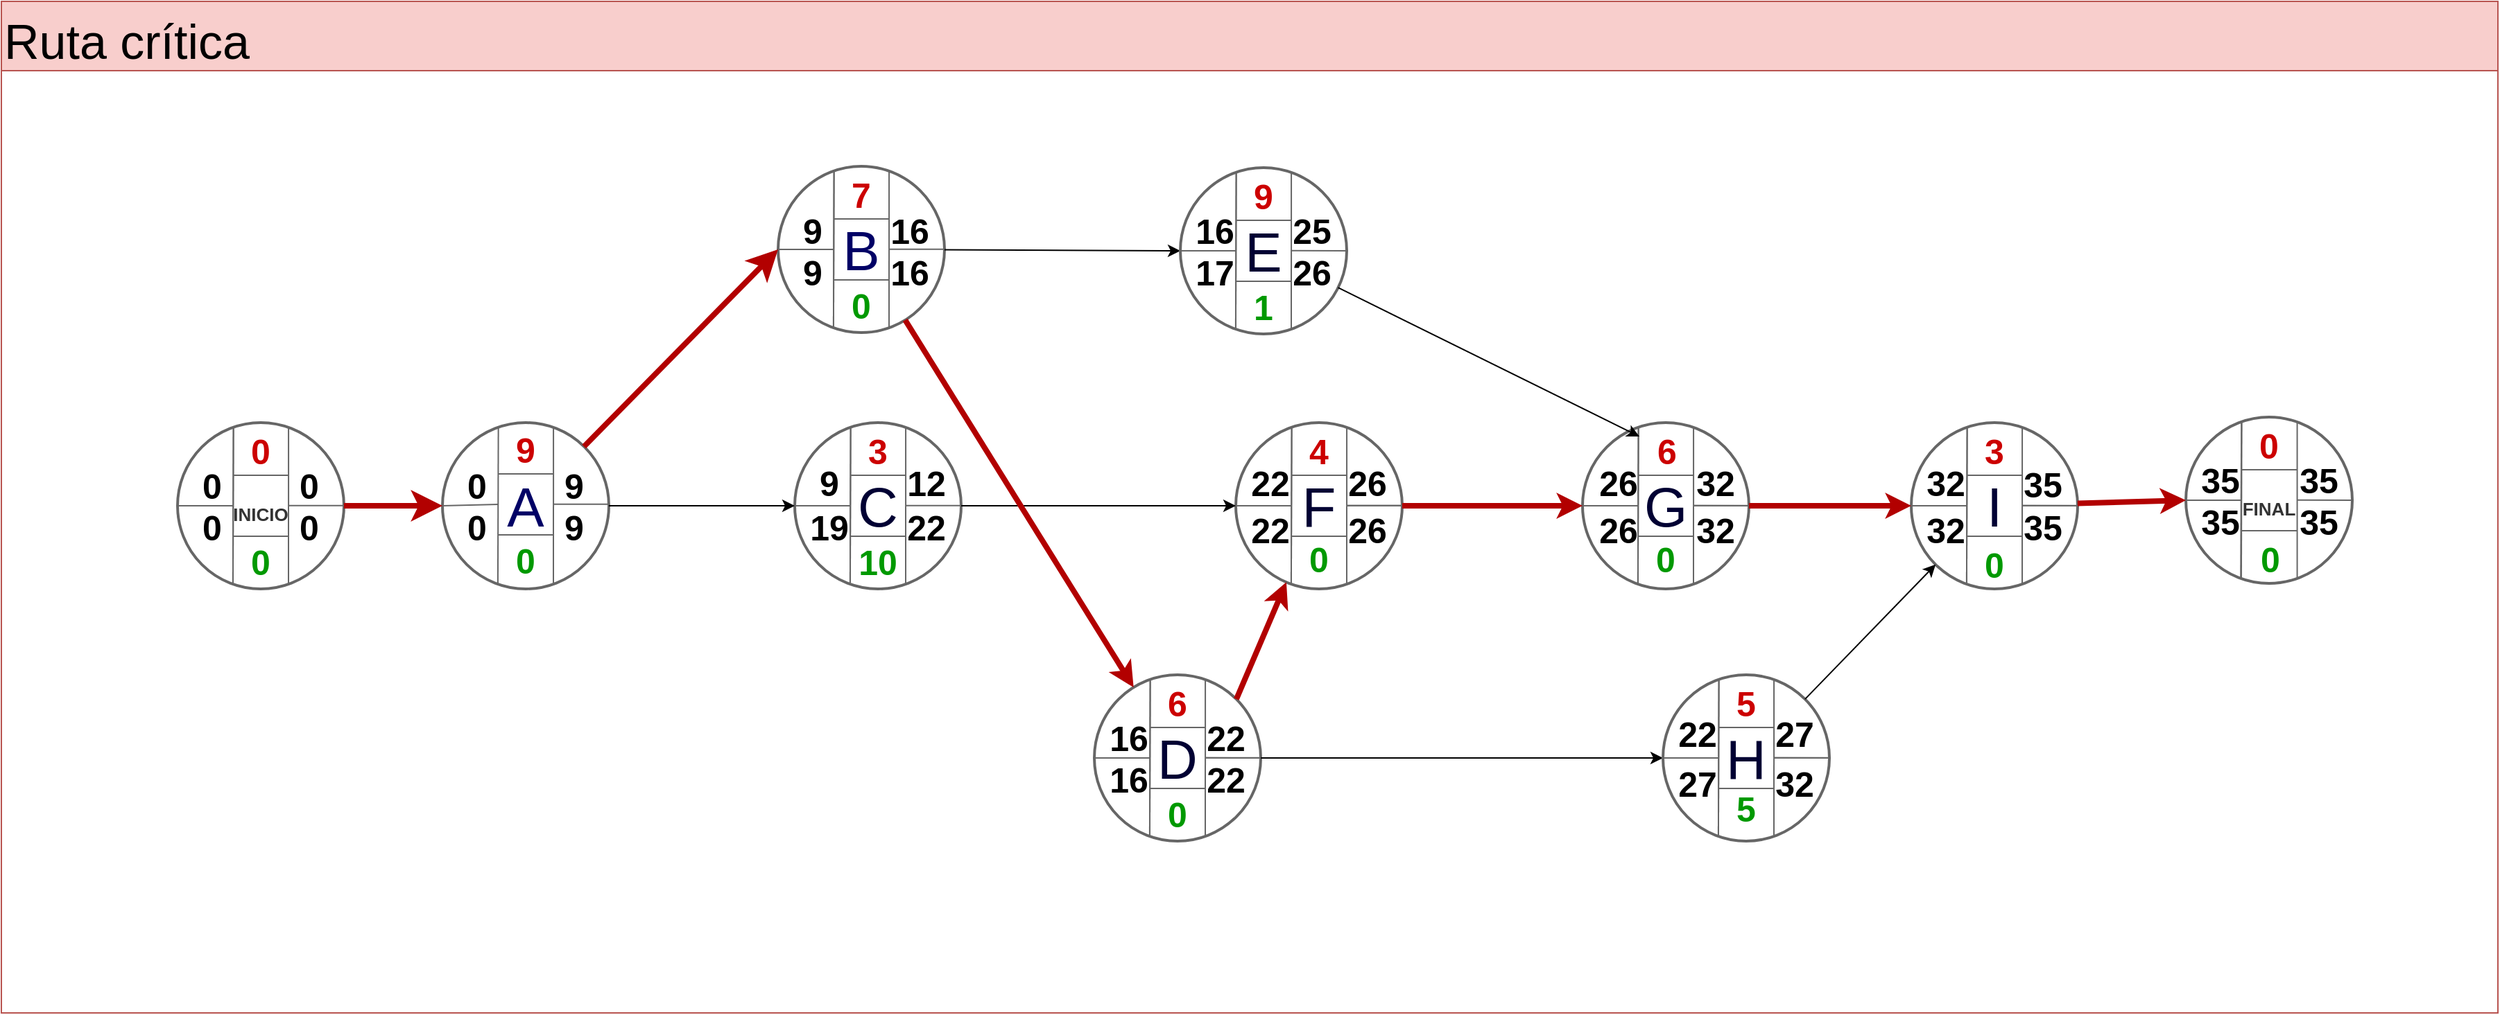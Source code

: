 <mxfile version="13.1.10" type="github" pages="2"><diagram name="Ejercico1" id="ff44883e-f642-bcb2-894b-16b3d25a3f0b"><mxGraphModel dx="1736" dy="2165" grid="1" gridSize="10" guides="1" tooltips="1" connect="1" arrows="1" fold="1" page="1" pageScale="1.5" pageWidth="1169" pageHeight="826" background="#ffffff" math="0" shadow="0"><root><mxCell id="0" style=";html=1;"/><mxCell id="1" style=";html=1;" parent="0" visible="0"/><mxCell id="y_2FpcS-Pu8Jd9c-8HA8-1022" value="RED DE ACTIVIDADES" style="swimlane;fillColor=#dae8fc;strokeColor=#6c8ebf;fontSize=20;align=left;startSize=40;" parent="1" vertex="1"><mxGeometry x="390" y="-910" width="80" height="50" as="geometry"/></mxCell><mxCell id="y_2FpcS-Pu8Jd9c-8HA8-2441" value="" style="group" parent="y_2FpcS-Pu8Jd9c-8HA8-1022" vertex="1" connectable="0"><mxGeometry x="1440" y="146" width="120" height="120" as="geometry"/></mxCell><mxCell id="y_2FpcS-Pu8Jd9c-8HA8-2456" value="" style="group" parent="y_2FpcS-Pu8Jd9c-8HA8-1022" vertex="1" connectable="0"><mxGeometry x="1115" y="231" width="120" height="120" as="geometry"/></mxCell><mxCell id="y_2FpcS-Pu8Jd9c-8HA8-2457" value="" style="group" parent="y_2FpcS-Pu8Jd9c-8HA8-2456" vertex="1" connectable="0"><mxGeometry width="120" height="120" as="geometry"/></mxCell><mxCell id="HhQ6_-Lig9lZk93HT8h4-444" value="" style="group" parent="y_2FpcS-Pu8Jd9c-8HA8-1022" vertex="1" connectable="0"><mxGeometry x="1520" y="210" width="120" height="120" as="geometry"/></mxCell><mxCell id="HhQ6_-Lig9lZk93HT8h4-371" value="" style="group" parent="HhQ6_-Lig9lZk93HT8h4-444" vertex="1" connectable="0"><mxGeometry width="120" height="120" as="geometry"/></mxCell><mxCell id="HhQ6_-Lig9lZk93HT8h4-370" value="" style="group" parent="HhQ6_-Lig9lZk93HT8h4-371" vertex="1" connectable="0"><mxGeometry width="120" height="120" as="geometry"/></mxCell><mxCell id="HhQ6_-Lig9lZk93HT8h4-368" value="" style="group" parent="HhQ6_-Lig9lZk93HT8h4-370" vertex="1" connectable="0"><mxGeometry width="120" height="120" as="geometry"/></mxCell><mxCell id="y_2FpcS-Pu8Jd9c-8HA8-2471" value="&lt;p&gt;&lt;font style=&quot;font-size: 13px&quot; color=&quot;#333333&quot;&gt;&lt;b&gt;FINAL&lt;/b&gt;&lt;/font&gt;&lt;/p&gt;" style="ellipse;whiteSpace=wrap;html=1;rounded=0;shadow=0;strokeColor=#666666;strokeWidth=2;fontSize=30;align=center;fillColor=none;gradientColor=none;labelBackgroundColor=none;labelBorderColor=none;fontColor=#000000;" parent="HhQ6_-Lig9lZk93HT8h4-368" vertex="1"><mxGeometry width="120" height="120" as="geometry"/></mxCell><mxCell id="y_2FpcS-Pu8Jd9c-8HA8-2512" value="" style="endArrow=none;html=1;strokeColor=#666666;exitX=0;exitY=0.5;exitDx=0;exitDy=0;entryX=1;entryY=0.5;entryDx=0;entryDy=0;" parent="HhQ6_-Lig9lZk93HT8h4-368" target="y_2FpcS-Pu8Jd9c-8HA8-2471" edge="1"><mxGeometry width="50" height="50" relative="1" as="geometry"><mxPoint x="80" y="59.88" as="sourcePoint"/><mxPoint x="120" y="59.88" as="targetPoint"/></mxGeometry></mxCell><mxCell id="y_2FpcS-Pu8Jd9c-8HA8-2472" value="" style="endArrow=none;html=1;strokeColor=#666666;entryX=0.336;entryY=0.028;entryDx=0;entryDy=0;entryPerimeter=0;exitX=0.333;exitY=0.973;exitDx=0;exitDy=0;exitPerimeter=0;" parent="HhQ6_-Lig9lZk93HT8h4-368" source="y_2FpcS-Pu8Jd9c-8HA8-2471" target="y_2FpcS-Pu8Jd9c-8HA8-2471" edge="1"><mxGeometry width="50" height="50" relative="1" as="geometry"><mxPoint x="-1382" y="374" as="sourcePoint"/><mxPoint x="-1382" y="267" as="targetPoint"/><Array as="points"/></mxGeometry></mxCell><mxCell id="y_2FpcS-Pu8Jd9c-8HA8-2473" value="" style="endArrow=none;html=1;strokeColor=#666666;entryX=0.334;entryY=0.033;entryDx=0;entryDy=0;entryPerimeter=0;exitX=0.33;exitY=0.971;exitDx=0;exitDy=0;exitPerimeter=0;" parent="HhQ6_-Lig9lZk93HT8h4-368" source="y_2FpcS-Pu8Jd9c-8HA8-2471" target="y_2FpcS-Pu8Jd9c-8HA8-2471" edge="1"><mxGeometry width="50" height="50" relative="1" as="geometry"><mxPoint x="40" y="117" as="sourcePoint"/><mxPoint x="40.32" y="3.3" as="targetPoint"/><Array as="points"/></mxGeometry></mxCell><mxCell id="y_2FpcS-Pu8Jd9c-8HA8-2478" value="" style="endArrow=none;html=1;strokeColor=#666666;exitX=0.669;exitY=0.975;exitDx=0;exitDy=0;exitPerimeter=0;entryX=0.669;entryY=0.031;entryDx=0;entryDy=0;entryPerimeter=0;" parent="HhQ6_-Lig9lZk93HT8h4-368" source="y_2FpcS-Pu8Jd9c-8HA8-2471" target="y_2FpcS-Pu8Jd9c-8HA8-2471" edge="1"><mxGeometry width="50" height="50" relative="1" as="geometry"><mxPoint x="80" y="117" as="sourcePoint"/><mxPoint x="80" y="4" as="targetPoint"/><Array as="points"/></mxGeometry></mxCell><mxCell id="HhQ6_-Lig9lZk93HT8h4-367" value="" style="group" parent="HhQ6_-Lig9lZk93HT8h4-444" vertex="1" connectable="0"><mxGeometry width="120" height="120" as="geometry"/></mxCell><mxCell id="y_2FpcS-Pu8Jd9c-8HA8-2358" value="" style="group" parent="HhQ6_-Lig9lZk93HT8h4-367" vertex="1" connectable="0"><mxGeometry width="120" height="120" as="geometry"/></mxCell><mxCell id="y_2FpcS-Pu8Jd9c-8HA8-2474" value="" style="group" parent="HhQ6_-Lig9lZk93HT8h4-367" vertex="1" connectable="0"><mxGeometry x="10" y="10" width="100" height="100" as="geometry"/></mxCell><mxCell id="y_2FpcS-Pu8Jd9c-8HA8-2475" value="&lt;font style=&quot;font-size: 25px;&quot;&gt;0&lt;/font&gt;" style="text;html=1;strokeColor=none;fillColor=none;align=center;verticalAlign=middle;whiteSpace=wrap;rounded=0;shadow=1;labelBackgroundColor=none;fontSize=25;fontColor=#CC0000;fontStyle=1" parent="y_2FpcS-Pu8Jd9c-8HA8-2474" vertex="1"><mxGeometry x="30" width="40" height="20" as="geometry"/></mxCell><mxCell id="y_2FpcS-Pu8Jd9c-8HA8-2479" value="" style="endArrow=none;html=1;strokeColor=#666666;exitX=0;exitY=0.5;exitDx=0;exitDy=0;" parent="HhQ6_-Lig9lZk93HT8h4-367" edge="1"><mxGeometry width="50" height="50" relative="1" as="geometry"><mxPoint y="60" as="sourcePoint"/><mxPoint x="40" y="60" as="targetPoint"/></mxGeometry></mxCell><mxCell id="y_2FpcS-Pu8Jd9c-8HA8-2480" value="" style="endArrow=none;html=1;strokeColor=#666666;" parent="HhQ6_-Lig9lZk93HT8h4-367" edge="1"><mxGeometry width="50" height="50" relative="1" as="geometry"><mxPoint x="40" y="38" as="sourcePoint"/><mxPoint x="80" y="38" as="targetPoint"/></mxGeometry></mxCell><mxCell id="y_2FpcS-Pu8Jd9c-8HA8-2481" value="" style="endArrow=none;html=1;strokeColor=#666666;exitX=0.068;exitY=0.248;exitDx=0;exitDy=0;exitPerimeter=0;" parent="HhQ6_-Lig9lZk93HT8h4-367" edge="1"><mxGeometry width="50" height="50" relative="1" as="geometry"><mxPoint x="40" y="82" as="sourcePoint"/><mxPoint x="80" y="82" as="targetPoint"/></mxGeometry></mxCell><mxCell id="HhQ6_-Lig9lZk93HT8h4-413" value="" style="group" parent="y_2FpcS-Pu8Jd9c-8HA8-1022" vertex="1" connectable="0"><mxGeometry x="1362" y="204" width="120" height="120" as="geometry"/></mxCell><mxCell id="HhQ6_-Lig9lZk93HT8h4-414" value="" style="group" parent="HhQ6_-Lig9lZk93HT8h4-413" vertex="1" connectable="0"><mxGeometry width="120" height="120" as="geometry"/></mxCell><mxCell id="HhQ6_-Lig9lZk93HT8h4-415" value="" style="group" parent="HhQ6_-Lig9lZk93HT8h4-414" vertex="1" connectable="0"><mxGeometry x="-40" y="10" width="120" height="120" as="geometry"/></mxCell><mxCell id="HhQ6_-Lig9lZk93HT8h4-416" value="" style="endArrow=none;html=1;strokeColor=#666666;entryX=0.667;entryY=0.03;entryDx=0;entryDy=0;entryPerimeter=0;" parent="HhQ6_-Lig9lZk93HT8h4-415" edge="1"><mxGeometry width="50" height="50" relative="1" as="geometry"><mxPoint x="80" y="116.6" as="sourcePoint"/><mxPoint x="80.04" y="3.6" as="targetPoint"/><Array as="points"/></mxGeometry></mxCell><mxCell id="HhQ6_-Lig9lZk93HT8h4-417" value="" style="endArrow=none;html=1;strokeColor=#666666;exitX=0;exitY=0.5;exitDx=0;exitDy=0;" parent="HhQ6_-Lig9lZk93HT8h4-415" edge="1"><mxGeometry width="50" height="50" relative="1" as="geometry"><mxPoint y="60" as="sourcePoint"/><mxPoint x="40" y="60" as="targetPoint"/></mxGeometry></mxCell><mxCell id="HhQ6_-Lig9lZk93HT8h4-418" value="" style="endArrow=none;html=1;strokeColor=#666666;" parent="HhQ6_-Lig9lZk93HT8h4-415" edge="1"><mxGeometry width="50" height="50" relative="1" as="geometry"><mxPoint x="40" y="38" as="sourcePoint"/><mxPoint x="80" y="38" as="targetPoint"/></mxGeometry></mxCell><mxCell id="HhQ6_-Lig9lZk93HT8h4-419" value="" style="endArrow=none;html=1;strokeColor=#666666;exitX=0.068;exitY=0.248;exitDx=0;exitDy=0;exitPerimeter=0;" parent="HhQ6_-Lig9lZk93HT8h4-415" edge="1"><mxGeometry width="50" height="50" relative="1" as="geometry"><mxPoint x="40" y="82" as="sourcePoint"/><mxPoint x="80" y="82" as="targetPoint"/></mxGeometry></mxCell><mxCell id="HhQ6_-Lig9lZk93HT8h4-420" value="" style="endArrow=none;html=1;strokeColor=#666666;exitX=0;exitY=0.5;exitDx=0;exitDy=0;" parent="HhQ6_-Lig9lZk93HT8h4-415" edge="1"><mxGeometry width="50" height="50" relative="1" as="geometry"><mxPoint x="80" y="59.93" as="sourcePoint"/><mxPoint x="120" y="59.93" as="targetPoint"/></mxGeometry></mxCell><mxCell id="HhQ6_-Lig9lZk93HT8h4-421" value="" style="endArrow=none;html=1;strokeColor=#666666;entryX=0.336;entryY=0.028;entryDx=0;entryDy=0;entryPerimeter=0;exitX=0.333;exitY=0.973;exitDx=0;exitDy=0;exitPerimeter=0;" parent="HhQ6_-Lig9lZk93HT8h4-415" edge="1"><mxGeometry width="50" height="50" relative="1" as="geometry"><mxPoint x="39.96" y="116.7" as="sourcePoint"/><mxPoint x="40.32" y="3.3" as="targetPoint"/><Array as="points"/></mxGeometry></mxCell><mxCell id="HhQ6_-Lig9lZk93HT8h4-422" value="" style="group" parent="HhQ6_-Lig9lZk93HT8h4-415" vertex="1" connectable="0"><mxGeometry width="120" height="120" as="geometry"/></mxCell><mxCell id="HhQ6_-Lig9lZk93HT8h4-423" value="&lt;font style=&quot;font-size: 40px&quot; color=&quot;#000033&quot;&gt;I&lt;/font&gt;" style="ellipse;whiteSpace=wrap;html=1;rounded=0;shadow=0;strokeColor=#666666;strokeWidth=2;fontSize=30;align=center;fillColor=none;gradientColor=none;labelBackgroundColor=none;labelBorderColor=none;fontColor=#000000;" parent="HhQ6_-Lig9lZk93HT8h4-422" vertex="1"><mxGeometry width="120" height="120" as="geometry"/></mxCell><mxCell id="HhQ6_-Lig9lZk93HT8h4-424" value="" style="endArrow=none;html=1;strokeColor=#666666;exitX=0;exitY=0.5;exitDx=0;exitDy=0;entryX=1;entryY=0.5;entryDx=0;entryDy=0;" parent="HhQ6_-Lig9lZk93HT8h4-422" target="HhQ6_-Lig9lZk93HT8h4-423" edge="1"><mxGeometry width="50" height="50" relative="1" as="geometry"><mxPoint x="80" y="59.93" as="sourcePoint"/><mxPoint x="120" y="59.93" as="targetPoint"/></mxGeometry></mxCell><mxCell id="HhQ6_-Lig9lZk93HT8h4-425" value="" style="endArrow=none;html=1;strokeColor=#666666;entryX=0.336;entryY=0.028;entryDx=0;entryDy=0;entryPerimeter=0;exitX=0.333;exitY=0.973;exitDx=0;exitDy=0;exitPerimeter=0;" parent="HhQ6_-Lig9lZk93HT8h4-422" source="HhQ6_-Lig9lZk93HT8h4-423" target="HhQ6_-Lig9lZk93HT8h4-423" edge="1"><mxGeometry width="50" height="50" relative="1" as="geometry"><mxPoint x="122" y="667" as="sourcePoint"/><mxPoint x="122" y="560" as="targetPoint"/><Array as="points"/></mxGeometry></mxCell><mxCell id="HhQ6_-Lig9lZk93HT8h4-443" value="3" style="text;html=1;strokeColor=none;fillColor=none;align=center;verticalAlign=middle;whiteSpace=wrap;rounded=0;shadow=1;labelBackgroundColor=none;fontSize=25;fontColor=#CC0000;fontStyle=1" parent="HhQ6_-Lig9lZk93HT8h4-422" vertex="1"><mxGeometry x="40" y="10" width="40" height="20" as="geometry"/></mxCell><mxCell id="y_2FpcS-Pu8Jd9c-8HA8-876" value="" style="group;fontColor=#000000;" parent="y_2FpcS-Pu8Jd9c-8HA8-1022" vertex="1" connectable="0"><mxGeometry x="503" y="250" width="120" height="120" as="geometry"/></mxCell><mxCell id="y_2FpcS-Pu8Jd9c-8HA8-2367" style="html=1;startSize=10;endArrow=classic;endFill=1;endSize=10;strokeColor=#000000;strokeWidth=1;fontSize=12;entryX=0;entryY=0.5;entryDx=0;entryDy=0;" parent="y_2FpcS-Pu8Jd9c-8HA8-1022" source="y_2FpcS-Pu8Jd9c-8HA8-2360" target="HhQ6_-Lig9lZk93HT8h4-120" edge="1"><mxGeometry relative="1" as="geometry"><mxPoint x="188.327" y="191.238" as="sourcePoint"/><mxPoint x="452.64" y="46.64" as="targetPoint"/></mxGeometry></mxCell><mxCell id="y_2FpcS-Pu8Jd9c-8HA8-2368" style="edgeStyle=none;curved=1;html=1;startSize=10;endFill=1;endSize=10;strokeWidth=1;fontSize=12;exitX=1;exitY=1;exitDx=0;exitDy=0;entryX=0;entryY=0.5;entryDx=0;entryDy=0;" parent="y_2FpcS-Pu8Jd9c-8HA8-1022" source="y_2FpcS-Pu8Jd9c-8HA8-2360" target="HhQ6_-Lig9lZk93HT8h4-303" edge="1"><mxGeometry relative="1" as="geometry"><mxPoint x="187.908" y="229.531" as="sourcePoint"/><mxPoint x="463.0" y="410" as="targetPoint"/></mxGeometry></mxCell><mxCell id="y_2FpcS-Pu8Jd9c-8HA8-2375" style="edgeStyle=none;orthogonalLoop=1;jettySize=auto;html=1;entryX=0;entryY=0.5;entryDx=0;entryDy=0;startSize=10;endArrow=classic;endFill=1;endSize=10;strokeColor=#000000;strokeWidth=1;fontSize=14;fontColor=#CC0000;exitX=1;exitY=0.5;exitDx=0;exitDy=0;" parent="y_2FpcS-Pu8Jd9c-8HA8-1022" source="y_2FpcS-Pu8Jd9c-8HA8-2380" target="y_2FpcS-Pu8Jd9c-8HA8-2360" edge="1"><mxGeometry relative="1" as="geometry"><mxPoint x="144.999" y="210.343" as="sourcePoint"/></mxGeometry></mxCell><mxCell id="y_2FpcS-Pu8Jd9c-8HA8-2377" value="" style="group" parent="y_2FpcS-Pu8Jd9c-8HA8-1022" vertex="1" connectable="0"><mxGeometry x="10" y="214" width="120" height="120" as="geometry"/></mxCell><mxCell id="y_2FpcS-Pu8Jd9c-8HA8-2378" value="" style="group" parent="y_2FpcS-Pu8Jd9c-8HA8-2377" vertex="1" connectable="0"><mxGeometry width="120" height="120" as="geometry"/></mxCell><mxCell id="y_2FpcS-Pu8Jd9c-8HA8-2379" value="" style="group" parent="y_2FpcS-Pu8Jd9c-8HA8-2378" vertex="1" connectable="0"><mxGeometry width="120" height="120" as="geometry"/></mxCell><mxCell id="y_2FpcS-Pu8Jd9c-8HA8-2380" value="&lt;p&gt;&lt;font style=&quot;font-size: 13px&quot; color=&quot;#333333&quot;&gt;&lt;b&gt;INICIO&lt;/b&gt;&lt;/font&gt;&lt;/p&gt;" style="ellipse;whiteSpace=wrap;html=1;rounded=0;shadow=0;strokeColor=#666666;strokeWidth=2;fontSize=30;align=center;fillColor=none;gradientColor=none;labelBackgroundColor=none;labelBorderColor=none;fontColor=#000000;" parent="y_2FpcS-Pu8Jd9c-8HA8-2379" vertex="1"><mxGeometry width="120" height="120" as="geometry"/></mxCell><mxCell id="y_2FpcS-Pu8Jd9c-8HA8-2381" value="" style="endArrow=none;html=1;strokeColor=#666666;exitX=0;exitY=0.5;exitDx=0;exitDy=0;" parent="y_2FpcS-Pu8Jd9c-8HA8-2379" edge="1"><mxGeometry width="50" height="50" relative="1" as="geometry"><mxPoint x="80" y="59.93" as="sourcePoint"/><mxPoint x="120" y="59.93" as="targetPoint"/></mxGeometry></mxCell><mxCell id="y_2FpcS-Pu8Jd9c-8HA8-2382" value="" style="endArrow=none;html=1;strokeColor=#666666;entryX=0.336;entryY=0.028;entryDx=0;entryDy=0;entryPerimeter=0;exitX=0.333;exitY=0.973;exitDx=0;exitDy=0;exitPerimeter=0;" parent="y_2FpcS-Pu8Jd9c-8HA8-2379" source="y_2FpcS-Pu8Jd9c-8HA8-2380" target="y_2FpcS-Pu8Jd9c-8HA8-2380" edge="1"><mxGeometry width="50" height="50" relative="1" as="geometry"><mxPoint x="122" y="667" as="sourcePoint"/><mxPoint x="122" y="560" as="targetPoint"/><Array as="points"/></mxGeometry></mxCell><mxCell id="y_2FpcS-Pu8Jd9c-8HA8-2383" value="" style="endArrow=none;html=1;strokeColor=#666666;entryX=0.336;entryY=0.028;entryDx=0;entryDy=0;entryPerimeter=0;exitX=0.333;exitY=0.973;exitDx=0;exitDy=0;exitPerimeter=0;" parent="y_2FpcS-Pu8Jd9c-8HA8-2379" edge="1"><mxGeometry width="50" height="50" relative="1" as="geometry"><mxPoint x="39.96" y="116.7" as="sourcePoint"/><mxPoint x="40.32" y="3.3" as="targetPoint"/><Array as="points"/></mxGeometry></mxCell><mxCell id="y_2FpcS-Pu8Jd9c-8HA8-2384" value="" style="group" parent="y_2FpcS-Pu8Jd9c-8HA8-2379" vertex="1" connectable="0"><mxGeometry x="10" y="10" width="100" height="100" as="geometry"/></mxCell><mxCell id="y_2FpcS-Pu8Jd9c-8HA8-2385" value="&lt;font style=&quot;font-size: 25px;&quot;&gt;0&lt;/font&gt;" style="text;html=1;strokeColor=none;fillColor=none;align=center;verticalAlign=middle;whiteSpace=wrap;rounded=0;shadow=1;labelBackgroundColor=none;fontSize=25;fontColor=#CC0000;fontStyle=1" parent="y_2FpcS-Pu8Jd9c-8HA8-2384" vertex="1"><mxGeometry x="30" width="40" height="20" as="geometry"/></mxCell><mxCell id="y_2FpcS-Pu8Jd9c-8HA8-2388" value="" style="endArrow=none;html=1;strokeColor=#666666;entryX=0.667;entryY=0.03;entryDx=0;entryDy=0;entryPerimeter=0;" parent="y_2FpcS-Pu8Jd9c-8HA8-2378" edge="1"><mxGeometry width="50" height="50" relative="1" as="geometry"><mxPoint x="80" y="116.6" as="sourcePoint"/><mxPoint x="80.04" y="3.6" as="targetPoint"/><Array as="points"/></mxGeometry></mxCell><mxCell id="y_2FpcS-Pu8Jd9c-8HA8-2389" value="" style="endArrow=none;html=1;strokeColor=#666666;exitX=0;exitY=0.5;exitDx=0;exitDy=0;" parent="y_2FpcS-Pu8Jd9c-8HA8-2378" edge="1"><mxGeometry width="50" height="50" relative="1" as="geometry"><mxPoint y="60" as="sourcePoint"/><mxPoint x="40" y="60" as="targetPoint"/></mxGeometry></mxCell><mxCell id="y_2FpcS-Pu8Jd9c-8HA8-2390" value="" style="endArrow=none;html=1;strokeColor=#666666;" parent="y_2FpcS-Pu8Jd9c-8HA8-2378" edge="1"><mxGeometry width="50" height="50" relative="1" as="geometry"><mxPoint x="40" y="38" as="sourcePoint"/><mxPoint x="80" y="38" as="targetPoint"/></mxGeometry></mxCell><mxCell id="y_2FpcS-Pu8Jd9c-8HA8-2391" value="" style="endArrow=none;html=1;strokeColor=#666666;exitX=0.068;exitY=0.248;exitDx=0;exitDy=0;exitPerimeter=0;" parent="y_2FpcS-Pu8Jd9c-8HA8-2378" edge="1"><mxGeometry width="50" height="50" relative="1" as="geometry"><mxPoint x="40" y="82" as="sourcePoint"/><mxPoint x="80" y="82" as="targetPoint"/></mxGeometry></mxCell><mxCell id="HhQ6_-Lig9lZk93HT8h4-219" style="edgeStyle=none;rounded=0;orthogonalLoop=1;jettySize=auto;html=1;strokeWidth=1;" parent="y_2FpcS-Pu8Jd9c-8HA8-1022" source="y_2FpcS-Pu8Jd9c-8HA8-2360" target="HhQ6_-Lig9lZk93HT8h4-209" edge="1"><mxGeometry relative="1" as="geometry"/></mxCell><mxCell id="HhQ6_-Lig9lZk93HT8h4-115" value="" style="group" parent="y_2FpcS-Pu8Jd9c-8HA8-1022" vertex="1" connectable="0"><mxGeometry x="490" y="43" width="120" height="180" as="geometry"/></mxCell><mxCell id="HhQ6_-Lig9lZk93HT8h4-116" value="" style="group" parent="HhQ6_-Lig9lZk93HT8h4-115" vertex="1" connectable="0"><mxGeometry width="120" height="180" as="geometry"/></mxCell><mxCell id="HhQ6_-Lig9lZk93HT8h4-117" value="" style="group" parent="HhQ6_-Lig9lZk93HT8h4-116" vertex="1" connectable="0"><mxGeometry width="120" height="180" as="geometry"/></mxCell><mxCell id="HhQ6_-Lig9lZk93HT8h4-118" value="" style="group" parent="HhQ6_-Lig9lZk93HT8h4-117" vertex="1" connectable="0"><mxGeometry width="120" height="180" as="geometry"/></mxCell><mxCell id="HhQ6_-Lig9lZk93HT8h4-119" value="" style="group" parent="HhQ6_-Lig9lZk93HT8h4-118" vertex="1" connectable="0"><mxGeometry width="120" height="180" as="geometry"/></mxCell><mxCell id="HhQ6_-Lig9lZk93HT8h4-362" value="" style="group" parent="HhQ6_-Lig9lZk93HT8h4-119" vertex="1" connectable="0"><mxGeometry y="-14" width="120" height="120" as="geometry"/></mxCell><mxCell id="HhQ6_-Lig9lZk93HT8h4-120" value="&lt;p&gt;&lt;font size=&quot;1&quot; color=&quot;#000066&quot;&gt;&lt;span style=&quot;font-size: 40px&quot;&gt;B&lt;/span&gt;&lt;/font&gt;&lt;/p&gt;" style="ellipse;whiteSpace=wrap;html=1;rounded=0;shadow=0;strokeColor=#666666;strokeWidth=2;fontSize=30;align=center;fillColor=none;gradientColor=none;labelBackgroundColor=none;labelBorderColor=none;fontColor=#000000;" parent="HhQ6_-Lig9lZk93HT8h4-362" vertex="1"><mxGeometry width="120" height="120" as="geometry"/></mxCell><mxCell id="HhQ6_-Lig9lZk93HT8h4-121" value="" style="endArrow=none;html=1;strokeColor=#666666;exitX=0;exitY=0.5;exitDx=0;exitDy=0;" parent="HhQ6_-Lig9lZk93HT8h4-362" edge="1"><mxGeometry width="50" height="50" relative="1" as="geometry"><mxPoint x="80" y="59.93" as="sourcePoint"/><mxPoint x="120" y="59.93" as="targetPoint"/></mxGeometry></mxCell><mxCell id="HhQ6_-Lig9lZk93HT8h4-122" value="" style="endArrow=none;html=1;strokeColor=#666666;entryX=0.336;entryY=0.028;entryDx=0;entryDy=0;entryPerimeter=0;exitX=0.333;exitY=0.973;exitDx=0;exitDy=0;exitPerimeter=0;" parent="HhQ6_-Lig9lZk93HT8h4-362" source="HhQ6_-Lig9lZk93HT8h4-120" target="HhQ6_-Lig9lZk93HT8h4-120" edge="1"><mxGeometry width="50" height="50" relative="1" as="geometry"><mxPoint x="122" y="667" as="sourcePoint"/><mxPoint x="122" y="560" as="targetPoint"/><Array as="points"/></mxGeometry></mxCell><mxCell id="HhQ6_-Lig9lZk93HT8h4-123" value="" style="endArrow=none;html=1;strokeColor=#666666;entryX=0.336;entryY=0.028;entryDx=0;entryDy=0;entryPerimeter=0;exitX=0.333;exitY=0.973;exitDx=0;exitDy=0;exitPerimeter=0;" parent="HhQ6_-Lig9lZk93HT8h4-362" edge="1"><mxGeometry width="50" height="50" relative="1" as="geometry"><mxPoint x="39.96" y="116.7" as="sourcePoint"/><mxPoint x="40.32" y="3.3" as="targetPoint"/><Array as="points"/></mxGeometry></mxCell><mxCell id="HhQ6_-Lig9lZk93HT8h4-124" value="" style="group" parent="HhQ6_-Lig9lZk93HT8h4-362" vertex="1" connectable="0"><mxGeometry x="10" y="10" width="100" height="100" as="geometry"/></mxCell><mxCell id="HhQ6_-Lig9lZk93HT8h4-125" value="&lt;font style=&quot;font-size: 25px;&quot;&gt;2&lt;/font&gt;" style="text;html=1;strokeColor=none;fillColor=none;align=center;verticalAlign=middle;whiteSpace=wrap;rounded=0;shadow=1;labelBackgroundColor=none;fontSize=25;fontColor=#CC0000;fontStyle=1" parent="HhQ6_-Lig9lZk93HT8h4-124" vertex="1"><mxGeometry x="30" width="40" height="20" as="geometry"/></mxCell><mxCell id="HhQ6_-Lig9lZk93HT8h4-126" value="" style="endArrow=none;html=1;strokeColor=#666666;entryX=0.667;entryY=0.03;entryDx=0;entryDy=0;entryPerimeter=0;" parent="HhQ6_-Lig9lZk93HT8h4-118" edge="1"><mxGeometry width="50" height="50" relative="1" as="geometry"><mxPoint x="80" y="102.6" as="sourcePoint"/><mxPoint x="80.04" y="-10.4" as="targetPoint"/><Array as="points"/></mxGeometry></mxCell><mxCell id="HhQ6_-Lig9lZk93HT8h4-127" value="" style="endArrow=none;html=1;strokeColor=#666666;exitX=0;exitY=0.5;exitDx=0;exitDy=0;" parent="HhQ6_-Lig9lZk93HT8h4-118" edge="1"><mxGeometry width="50" height="50" relative="1" as="geometry"><mxPoint y="46" as="sourcePoint"/><mxPoint x="40" y="46" as="targetPoint"/></mxGeometry></mxCell><mxCell id="HhQ6_-Lig9lZk93HT8h4-128" value="" style="endArrow=none;html=1;strokeColor=#666666;" parent="HhQ6_-Lig9lZk93HT8h4-118" edge="1"><mxGeometry width="50" height="50" relative="1" as="geometry"><mxPoint x="40" y="24" as="sourcePoint"/><mxPoint x="80" y="24" as="targetPoint"/></mxGeometry></mxCell><mxCell id="HhQ6_-Lig9lZk93HT8h4-129" value="" style="endArrow=none;html=1;strokeColor=#666666;exitX=0.068;exitY=0.248;exitDx=0;exitDy=0;exitPerimeter=0;" parent="HhQ6_-Lig9lZk93HT8h4-118" edge="1"><mxGeometry width="50" height="50" relative="1" as="geometry"><mxPoint x="40" y="68" as="sourcePoint"/><mxPoint x="80" y="68" as="targetPoint"/></mxGeometry></mxCell><mxCell id="HhQ6_-Lig9lZk93HT8h4-278" style="edgeStyle=none;rounded=0;orthogonalLoop=1;jettySize=auto;html=1;entryX=0;entryY=0.5;entryDx=0;entryDy=0;strokeWidth=1;" parent="y_2FpcS-Pu8Jd9c-8HA8-1022" source="HhQ6_-Lig9lZk93HT8h4-120" target="HhQ6_-Lig9lZk93HT8h4-405" edge="1"><mxGeometry relative="1" as="geometry"><mxPoint x="700" y="90" as="targetPoint"/></mxGeometry></mxCell><mxCell id="HhQ6_-Lig9lZk93HT8h4-360" style="edgeStyle=none;rounded=0;orthogonalLoop=1;jettySize=auto;html=1;exitX=1;exitY=0.5;exitDx=0;exitDy=0;entryX=0;entryY=0.5;entryDx=0;entryDy=0;strokeWidth=1;" parent="y_2FpcS-Pu8Jd9c-8HA8-1022" source="HhQ6_-Lig9lZk93HT8h4-209" target="HhQ6_-Lig9lZk93HT8h4-355" edge="1"><mxGeometry relative="1" as="geometry"/></mxCell><mxCell id="HhQ6_-Lig9lZk93HT8h4-361" style="edgeStyle=none;rounded=0;orthogonalLoop=1;jettySize=auto;html=1;entryX=0;entryY=1;entryDx=0;entryDy=0;strokeWidth=1;exitX=1;exitY=0;exitDx=0;exitDy=0;" parent="y_2FpcS-Pu8Jd9c-8HA8-1022" source="HhQ6_-Lig9lZk93HT8h4-303" target="HhQ6_-Lig9lZk93HT8h4-355" edge="1"><mxGeometry relative="1" as="geometry"><mxPoint x="582.98" y="408.462" as="sourcePoint"/></mxGeometry></mxCell><mxCell id="HhQ6_-Lig9lZk93HT8h4-363" value="" style="group" parent="y_2FpcS-Pu8Jd9c-8HA8-1022" vertex="1" connectable="0"><mxGeometry x="537" y="213" width="120" height="120" as="geometry"/></mxCell><mxCell id="HhQ6_-Lig9lZk93HT8h4-204" value="" style="group" parent="HhQ6_-Lig9lZk93HT8h4-363" vertex="1" connectable="0"><mxGeometry width="120" height="120" as="geometry"/></mxCell><mxCell id="HhQ6_-Lig9lZk93HT8h4-205" value="" style="group" parent="HhQ6_-Lig9lZk93HT8h4-204" vertex="1" connectable="0"><mxGeometry width="120" height="120" as="geometry"/></mxCell><mxCell id="HhQ6_-Lig9lZk93HT8h4-206" value="" style="group" parent="HhQ6_-Lig9lZk93HT8h4-205" vertex="1" connectable="0"><mxGeometry width="120" height="120" as="geometry"/></mxCell><mxCell id="HhQ6_-Lig9lZk93HT8h4-207" value="" style="group" parent="HhQ6_-Lig9lZk93HT8h4-206" vertex="1" connectable="0"><mxGeometry width="120" height="120" as="geometry"/></mxCell><mxCell id="HhQ6_-Lig9lZk93HT8h4-208" value="" style="group" parent="HhQ6_-Lig9lZk93HT8h4-207" vertex="1" connectable="0"><mxGeometry width="120" height="120" as="geometry"/></mxCell><mxCell id="HhQ6_-Lig9lZk93HT8h4-209" value="&lt;font style=&quot;font-size: 40px&quot; color=&quot;#000033&quot;&gt;C&lt;/font&gt;" style="ellipse;whiteSpace=wrap;html=1;rounded=0;shadow=0;strokeColor=#666666;strokeWidth=2;fontSize=30;align=center;fillColor=none;gradientColor=none;labelBackgroundColor=none;labelBorderColor=none;fontColor=#000000;" parent="HhQ6_-Lig9lZk93HT8h4-208" vertex="1"><mxGeometry width="120" height="120" as="geometry"/></mxCell><mxCell id="HhQ6_-Lig9lZk93HT8h4-210" value="" style="endArrow=none;html=1;strokeColor=#666666;exitX=0;exitY=0.5;exitDx=0;exitDy=0;" parent="HhQ6_-Lig9lZk93HT8h4-208" edge="1"><mxGeometry width="50" height="50" relative="1" as="geometry"><mxPoint x="80" y="59.93" as="sourcePoint"/><mxPoint x="120" y="59.93" as="targetPoint"/></mxGeometry></mxCell><mxCell id="HhQ6_-Lig9lZk93HT8h4-211" value="" style="endArrow=none;html=1;strokeColor=#666666;entryX=0.336;entryY=0.028;entryDx=0;entryDy=0;entryPerimeter=0;exitX=0.333;exitY=0.973;exitDx=0;exitDy=0;exitPerimeter=0;" parent="HhQ6_-Lig9lZk93HT8h4-208" source="HhQ6_-Lig9lZk93HT8h4-209" target="HhQ6_-Lig9lZk93HT8h4-209" edge="1"><mxGeometry width="50" height="50" relative="1" as="geometry"><mxPoint x="122" y="667" as="sourcePoint"/><mxPoint x="122" y="560" as="targetPoint"/><Array as="points"/></mxGeometry></mxCell><mxCell id="HhQ6_-Lig9lZk93HT8h4-212" value="" style="endArrow=none;html=1;strokeColor=#666666;entryX=0.336;entryY=0.028;entryDx=0;entryDy=0;entryPerimeter=0;exitX=0.333;exitY=0.973;exitDx=0;exitDy=0;exitPerimeter=0;" parent="HhQ6_-Lig9lZk93HT8h4-208" edge="1"><mxGeometry width="50" height="50" relative="1" as="geometry"><mxPoint x="39.96" y="116.7" as="sourcePoint"/><mxPoint x="40.32" y="3.3" as="targetPoint"/><Array as="points"/></mxGeometry></mxCell><mxCell id="HhQ6_-Lig9lZk93HT8h4-213" value="" style="group" parent="HhQ6_-Lig9lZk93HT8h4-208" vertex="1" connectable="0"><mxGeometry x="10" y="10" width="100" height="100" as="geometry"/></mxCell><mxCell id="HhQ6_-Lig9lZk93HT8h4-214" value="4" style="text;html=1;strokeColor=none;fillColor=none;align=center;verticalAlign=middle;whiteSpace=wrap;rounded=0;shadow=1;labelBackgroundColor=none;fontSize=25;fontColor=#CC0000;fontStyle=1" parent="HhQ6_-Lig9lZk93HT8h4-213" vertex="1"><mxGeometry x="30" width="40" height="20" as="geometry"/></mxCell><mxCell id="HhQ6_-Lig9lZk93HT8h4-215" value="" style="endArrow=none;html=1;strokeColor=#666666;entryX=0.667;entryY=0.03;entryDx=0;entryDy=0;entryPerimeter=0;" parent="HhQ6_-Lig9lZk93HT8h4-207" edge="1"><mxGeometry width="50" height="50" relative="1" as="geometry"><mxPoint x="80" y="116.6" as="sourcePoint"/><mxPoint x="80.04" y="3.6" as="targetPoint"/><Array as="points"/></mxGeometry></mxCell><mxCell id="HhQ6_-Lig9lZk93HT8h4-216" value="" style="endArrow=none;html=1;strokeColor=#666666;exitX=0;exitY=0.5;exitDx=0;exitDy=0;" parent="HhQ6_-Lig9lZk93HT8h4-207" edge="1"><mxGeometry width="50" height="50" relative="1" as="geometry"><mxPoint y="60" as="sourcePoint"/><mxPoint x="40" y="60" as="targetPoint"/></mxGeometry></mxCell><mxCell id="HhQ6_-Lig9lZk93HT8h4-217" value="" style="endArrow=none;html=1;strokeColor=#666666;" parent="HhQ6_-Lig9lZk93HT8h4-207" edge="1"><mxGeometry width="50" height="50" relative="1" as="geometry"><mxPoint x="40" y="38" as="sourcePoint"/><mxPoint x="80" y="38" as="targetPoint"/></mxGeometry></mxCell><mxCell id="HhQ6_-Lig9lZk93HT8h4-218" value="" style="endArrow=none;html=1;strokeColor=#666666;exitX=0.068;exitY=0.248;exitDx=0;exitDy=0;exitPerimeter=0;" parent="HhQ6_-Lig9lZk93HT8h4-207" edge="1"><mxGeometry width="50" height="50" relative="1" as="geometry"><mxPoint x="40" y="82" as="sourcePoint"/><mxPoint x="80" y="82" as="targetPoint"/></mxGeometry></mxCell><mxCell id="HhQ6_-Lig9lZk93HT8h4-296" value="" style="group" parent="y_2FpcS-Pu8Jd9c-8HA8-1022" vertex="1" connectable="0"><mxGeometry x="660" y="450" width="120" height="120" as="geometry"/></mxCell><mxCell id="HhQ6_-Lig9lZk93HT8h4-297" value="" style="group" parent="HhQ6_-Lig9lZk93HT8h4-296" vertex="1" connectable="0"><mxGeometry x="40" width="120" height="120" as="geometry"/></mxCell><mxCell id="HhQ6_-Lig9lZk93HT8h4-298" value="" style="group" parent="HhQ6_-Lig9lZk93HT8h4-297" vertex="1" connectable="0"><mxGeometry x="-40" y="10" width="120" height="120" as="geometry"/></mxCell><mxCell id="HhQ6_-Lig9lZk93HT8h4-299" value="" style="endArrow=none;html=1;strokeColor=#666666;entryX=0.667;entryY=0.03;entryDx=0;entryDy=0;entryPerimeter=0;" parent="HhQ6_-Lig9lZk93HT8h4-298" edge="1"><mxGeometry width="50" height="50" relative="1" as="geometry"><mxPoint x="80" y="116.6" as="sourcePoint"/><mxPoint x="80.04" y="3.6" as="targetPoint"/><Array as="points"/></mxGeometry></mxCell><mxCell id="HhQ6_-Lig9lZk93HT8h4-300" value="" style="endArrow=none;html=1;strokeColor=#666666;exitX=0;exitY=0.5;exitDx=0;exitDy=0;" parent="HhQ6_-Lig9lZk93HT8h4-298" edge="1"><mxGeometry width="50" height="50" relative="1" as="geometry"><mxPoint y="60" as="sourcePoint"/><mxPoint x="40" y="60" as="targetPoint"/></mxGeometry></mxCell><mxCell id="HhQ6_-Lig9lZk93HT8h4-301" value="" style="endArrow=none;html=1;strokeColor=#666666;" parent="HhQ6_-Lig9lZk93HT8h4-298" edge="1"><mxGeometry width="50" height="50" relative="1" as="geometry"><mxPoint x="40" y="38" as="sourcePoint"/><mxPoint x="80" y="38" as="targetPoint"/></mxGeometry></mxCell><mxCell id="HhQ6_-Lig9lZk93HT8h4-302" value="" style="endArrow=none;html=1;strokeColor=#666666;exitX=0.068;exitY=0.248;exitDx=0;exitDy=0;exitPerimeter=0;" parent="HhQ6_-Lig9lZk93HT8h4-298" edge="1"><mxGeometry width="50" height="50" relative="1" as="geometry"><mxPoint x="40" y="82" as="sourcePoint"/><mxPoint x="80" y="82" as="targetPoint"/></mxGeometry></mxCell><mxCell id="HhQ6_-Lig9lZk93HT8h4-304" value="" style="endArrow=none;html=1;strokeColor=#666666;exitX=0;exitY=0.5;exitDx=0;exitDy=0;" parent="HhQ6_-Lig9lZk93HT8h4-298" edge="1"><mxGeometry width="50" height="50" relative="1" as="geometry"><mxPoint x="80" y="59.93" as="sourcePoint"/><mxPoint x="120" y="59.93" as="targetPoint"/></mxGeometry></mxCell><mxCell id="HhQ6_-Lig9lZk93HT8h4-306" value="" style="endArrow=none;html=1;strokeColor=#666666;entryX=0.336;entryY=0.028;entryDx=0;entryDy=0;entryPerimeter=0;exitX=0.333;exitY=0.973;exitDx=0;exitDy=0;exitPerimeter=0;" parent="HhQ6_-Lig9lZk93HT8h4-298" edge="1"><mxGeometry width="50" height="50" relative="1" as="geometry"><mxPoint x="39.96" y="116.7" as="sourcePoint"/><mxPoint x="40.32" y="3.3" as="targetPoint"/><Array as="points"/></mxGeometry></mxCell><mxCell id="HhQ6_-Lig9lZk93HT8h4-309" value="" style="group" parent="HhQ6_-Lig9lZk93HT8h4-298" vertex="1" connectable="0"><mxGeometry width="120" height="120" as="geometry"/></mxCell><mxCell id="HhQ6_-Lig9lZk93HT8h4-303" value="&lt;font style=&quot;font-size: 40px&quot; color=&quot;#000033&quot;&gt;D&lt;/font&gt;" style="ellipse;whiteSpace=wrap;html=1;rounded=0;shadow=0;strokeColor=#666666;strokeWidth=2;fontSize=30;align=center;fillColor=none;gradientColor=none;labelBackgroundColor=none;labelBorderColor=none;fontColor=#000000;" parent="HhQ6_-Lig9lZk93HT8h4-309" vertex="1"><mxGeometry width="120" height="120" as="geometry"/></mxCell><mxCell id="HhQ6_-Lig9lZk93HT8h4-308" value="" style="endArrow=none;html=1;strokeColor=#666666;exitX=0;exitY=0.5;exitDx=0;exitDy=0;entryX=1;entryY=0.5;entryDx=0;entryDy=0;" parent="HhQ6_-Lig9lZk93HT8h4-309" target="HhQ6_-Lig9lZk93HT8h4-303" edge="1"><mxGeometry width="50" height="50" relative="1" as="geometry"><mxPoint x="80" y="59.93" as="sourcePoint"/><mxPoint x="120" y="59.93" as="targetPoint"/></mxGeometry></mxCell><mxCell id="HhQ6_-Lig9lZk93HT8h4-305" value="" style="endArrow=none;html=1;strokeColor=#666666;entryX=0.336;entryY=0.028;entryDx=0;entryDy=0;entryPerimeter=0;exitX=0.333;exitY=0.973;exitDx=0;exitDy=0;exitPerimeter=0;" parent="HhQ6_-Lig9lZk93HT8h4-309" source="HhQ6_-Lig9lZk93HT8h4-303" target="HhQ6_-Lig9lZk93HT8h4-303" edge="1"><mxGeometry width="50" height="50" relative="1" as="geometry"><mxPoint x="122" y="667" as="sourcePoint"/><mxPoint x="122" y="560" as="targetPoint"/><Array as="points"/></mxGeometry></mxCell><mxCell id="HhQ6_-Lig9lZk93HT8h4-374" value="" style="group" parent="HhQ6_-Lig9lZk93HT8h4-309" vertex="1" connectable="0"><mxGeometry x="40" y="10" width="40" height="20" as="geometry"/></mxCell><mxCell id="HhQ6_-Lig9lZk93HT8h4-366" value="4" style="text;html=1;strokeColor=none;fillColor=none;align=center;verticalAlign=middle;whiteSpace=wrap;rounded=0;shadow=1;labelBackgroundColor=none;fontSize=25;fontColor=#CC0000;fontStyle=1" parent="HhQ6_-Lig9lZk93HT8h4-374" vertex="1"><mxGeometry width="40" height="20" as="geometry"/></mxCell><mxCell id="y_2FpcS-Pu8Jd9c-8HA8-2359" value="" style="group;fontSize=25;" parent="y_2FpcS-Pu8Jd9c-8HA8-1022" vertex="1" connectable="0"><mxGeometry x="218" y="213" width="120" height="120" as="geometry"/></mxCell><mxCell id="y_2FpcS-Pu8Jd9c-8HA8-2360" value="&lt;font size=&quot;1&quot; color=&quot;#000066&quot;&gt;&lt;span style=&quot;font-size: 40px&quot;&gt;A&lt;/span&gt;&lt;/font&gt;" style="ellipse;whiteSpace=wrap;html=1;rounded=0;shadow=0;strokeColor=#666666;strokeWidth=2;fontSize=30;align=center;fillColor=none;gradientColor=none;labelBackgroundColor=none;labelBorderColor=none;fontColor=#000000;" parent="y_2FpcS-Pu8Jd9c-8HA8-2359" vertex="1"><mxGeometry y="1" width="120" height="120" as="geometry"/></mxCell><mxCell id="y_2FpcS-Pu8Jd9c-8HA8-2361" value="" style="endArrow=none;html=1;strokeColor=#666666;exitX=0;exitY=0.5;exitDx=0;exitDy=0;" parent="y_2FpcS-Pu8Jd9c-8HA8-2359" edge="1"><mxGeometry width="50" height="50" relative="1" as="geometry"><mxPoint x="80" y="59.93" as="sourcePoint"/><mxPoint x="120" y="59.93" as="targetPoint"/></mxGeometry></mxCell><mxCell id="y_2FpcS-Pu8Jd9c-8HA8-2362" value="" style="endArrow=none;html=1;strokeColor=#666666;entryX=0.336;entryY=0.028;entryDx=0;entryDy=0;entryPerimeter=0;exitX=0.333;exitY=0.973;exitDx=0;exitDy=0;exitPerimeter=0;" parent="y_2FpcS-Pu8Jd9c-8HA8-2359" source="y_2FpcS-Pu8Jd9c-8HA8-2360" target="y_2FpcS-Pu8Jd9c-8HA8-2360" edge="1"><mxGeometry width="50" height="50" relative="1" as="geometry"><mxPoint x="40" y="118" as="sourcePoint"/><mxPoint x="40" y="11" as="targetPoint"/><Array as="points"/></mxGeometry></mxCell><mxCell id="y_2FpcS-Pu8Jd9c-8HA8-2363" value="" style="group" parent="y_2FpcS-Pu8Jd9c-8HA8-2359" vertex="1" connectable="0"><mxGeometry x="10" y="10" width="100" height="100" as="geometry"/></mxCell><mxCell id="y_2FpcS-Pu8Jd9c-8HA8-2364" value="&lt;font style=&quot;font-size: 25px;&quot;&gt;3&lt;/font&gt;" style="text;html=1;strokeColor=none;fillColor=none;align=center;verticalAlign=middle;whiteSpace=wrap;rounded=0;shadow=1;labelBackgroundColor=none;fontSize=25;fontColor=#CC0000;fontStyle=1" parent="y_2FpcS-Pu8Jd9c-8HA8-2363" vertex="1"><mxGeometry x="30" width="40" height="20" as="geometry"/></mxCell><mxCell id="y_2FpcS-Pu8Jd9c-8HA8-2392" value="" style="endArrow=none;html=1;strokeColor=#666666;entryX=0.667;entryY=0.03;entryDx=0;entryDy=0;entryPerimeter=0;" parent="y_2FpcS-Pu8Jd9c-8HA8-1022" target="y_2FpcS-Pu8Jd9c-8HA8-2360" edge="1"><mxGeometry width="50" height="50" relative="1" as="geometry"><mxPoint x="298" y="329.6" as="sourcePoint"/><mxPoint x="298" y="218" as="targetPoint"/><Array as="points"/></mxGeometry></mxCell><mxCell id="y_2FpcS-Pu8Jd9c-8HA8-2393" value="" style="endArrow=none;html=1;strokeColor=#666666;exitX=0;exitY=0.5;exitDx=0;exitDy=0;" parent="y_2FpcS-Pu8Jd9c-8HA8-1022" source="y_2FpcS-Pu8Jd9c-8HA8-2360" edge="1"><mxGeometry width="50" height="50" relative="1" as="geometry"><mxPoint x="331.68" y="272.71" as="sourcePoint"/><mxPoint x="258" y="273" as="targetPoint"/></mxGeometry></mxCell><mxCell id="y_2FpcS-Pu8Jd9c-8HA8-2394" value="" style="endArrow=none;html=1;strokeColor=#666666;" parent="y_2FpcS-Pu8Jd9c-8HA8-1022" edge="1"><mxGeometry width="50" height="50" relative="1" as="geometry"><mxPoint x="258" y="251" as="sourcePoint"/><mxPoint x="298" y="251" as="targetPoint"/></mxGeometry></mxCell><mxCell id="y_2FpcS-Pu8Jd9c-8HA8-2395" value="" style="endArrow=none;html=1;strokeColor=#666666;exitX=0.068;exitY=0.248;exitDx=0;exitDy=0;exitPerimeter=0;" parent="y_2FpcS-Pu8Jd9c-8HA8-1022" edge="1"><mxGeometry width="50" height="50" relative="1" as="geometry"><mxPoint x="258" y="295" as="sourcePoint"/><mxPoint x="298" y="295" as="targetPoint"/></mxGeometry></mxCell><mxCell id="HhQ6_-Lig9lZk93HT8h4-343" value="" style="group" parent="y_2FpcS-Pu8Jd9c-8HA8-1022" vertex="1" connectable="0"><mxGeometry x="830" y="204" width="120" height="120" as="geometry"/></mxCell><mxCell id="HhQ6_-Lig9lZk93HT8h4-344" value="" style="group" parent="HhQ6_-Lig9lZk93HT8h4-343" vertex="1" connectable="0"><mxGeometry x="30" width="120" height="120" as="geometry"/></mxCell><mxCell id="HhQ6_-Lig9lZk93HT8h4-345" value="" style="group" parent="HhQ6_-Lig9lZk93HT8h4-344" vertex="1" connectable="0"><mxGeometry width="120" height="120" as="geometry"/></mxCell><mxCell id="HhQ6_-Lig9lZk93HT8h4-346" value="" style="group" parent="HhQ6_-Lig9lZk93HT8h4-345" vertex="1" connectable="0"><mxGeometry width="120" height="120" as="geometry"/></mxCell><mxCell id="HhQ6_-Lig9lZk93HT8h4-347" value="" style="group" parent="HhQ6_-Lig9lZk93HT8h4-346" vertex="1" connectable="0"><mxGeometry x="-40" y="10" width="120" height="120" as="geometry"/></mxCell><mxCell id="HhQ6_-Lig9lZk93HT8h4-348" value="" style="endArrow=none;html=1;strokeColor=#666666;entryX=0.667;entryY=0.03;entryDx=0;entryDy=0;entryPerimeter=0;" parent="HhQ6_-Lig9lZk93HT8h4-347" edge="1"><mxGeometry width="50" height="50" relative="1" as="geometry"><mxPoint x="80" y="116.6" as="sourcePoint"/><mxPoint x="80.04" y="3.6" as="targetPoint"/><Array as="points"/></mxGeometry></mxCell><mxCell id="HhQ6_-Lig9lZk93HT8h4-349" value="" style="endArrow=none;html=1;strokeColor=#666666;exitX=0;exitY=0.5;exitDx=0;exitDy=0;" parent="HhQ6_-Lig9lZk93HT8h4-347" edge="1"><mxGeometry width="50" height="50" relative="1" as="geometry"><mxPoint y="60" as="sourcePoint"/><mxPoint x="40" y="60" as="targetPoint"/></mxGeometry></mxCell><mxCell id="HhQ6_-Lig9lZk93HT8h4-350" value="" style="endArrow=none;html=1;strokeColor=#666666;" parent="HhQ6_-Lig9lZk93HT8h4-347" edge="1"><mxGeometry width="50" height="50" relative="1" as="geometry"><mxPoint x="40" y="38" as="sourcePoint"/><mxPoint x="80" y="38" as="targetPoint"/></mxGeometry></mxCell><mxCell id="HhQ6_-Lig9lZk93HT8h4-351" value="" style="endArrow=none;html=1;strokeColor=#666666;exitX=0.068;exitY=0.248;exitDx=0;exitDy=0;exitPerimeter=0;" parent="HhQ6_-Lig9lZk93HT8h4-347" edge="1"><mxGeometry width="50" height="50" relative="1" as="geometry"><mxPoint x="40" y="82" as="sourcePoint"/><mxPoint x="80" y="82" as="targetPoint"/></mxGeometry></mxCell><mxCell id="HhQ6_-Lig9lZk93HT8h4-352" value="" style="endArrow=none;html=1;strokeColor=#666666;exitX=0;exitY=0.5;exitDx=0;exitDy=0;" parent="HhQ6_-Lig9lZk93HT8h4-347" edge="1"><mxGeometry width="50" height="50" relative="1" as="geometry"><mxPoint x="80" y="59.93" as="sourcePoint"/><mxPoint x="120" y="59.93" as="targetPoint"/></mxGeometry></mxCell><mxCell id="HhQ6_-Lig9lZk93HT8h4-353" value="" style="endArrow=none;html=1;strokeColor=#666666;entryX=0.336;entryY=0.028;entryDx=0;entryDy=0;entryPerimeter=0;exitX=0.333;exitY=0.973;exitDx=0;exitDy=0;exitPerimeter=0;" parent="HhQ6_-Lig9lZk93HT8h4-347" edge="1"><mxGeometry width="50" height="50" relative="1" as="geometry"><mxPoint x="39.96" y="116.7" as="sourcePoint"/><mxPoint x="40.32" y="3.3" as="targetPoint"/><Array as="points"/></mxGeometry></mxCell><mxCell id="HhQ6_-Lig9lZk93HT8h4-354" value="" style="group" parent="HhQ6_-Lig9lZk93HT8h4-347" vertex="1" connectable="0"><mxGeometry width="120" height="120" as="geometry"/></mxCell><mxCell id="HhQ6_-Lig9lZk93HT8h4-355" value="&lt;font style=&quot;font-size: 40px&quot; color=&quot;#000033&quot;&gt;F&lt;/font&gt;" style="ellipse;whiteSpace=wrap;html=1;rounded=0;shadow=0;strokeColor=#666666;strokeWidth=2;fontSize=30;align=center;fillColor=none;gradientColor=none;labelBackgroundColor=none;labelBorderColor=none;fontColor=#000000;" parent="HhQ6_-Lig9lZk93HT8h4-354" vertex="1"><mxGeometry width="120" height="120" as="geometry"/></mxCell><mxCell id="HhQ6_-Lig9lZk93HT8h4-356" value="" style="endArrow=none;html=1;strokeColor=#666666;exitX=0;exitY=0.5;exitDx=0;exitDy=0;" parent="HhQ6_-Lig9lZk93HT8h4-354" edge="1"><mxGeometry width="50" height="50" relative="1" as="geometry"><mxPoint x="80" y="59.93" as="sourcePoint"/><mxPoint x="120" y="59.93" as="targetPoint"/></mxGeometry></mxCell><mxCell id="HhQ6_-Lig9lZk93HT8h4-357" value="" style="endArrow=none;html=1;strokeColor=#666666;entryX=0.336;entryY=0.028;entryDx=0;entryDy=0;entryPerimeter=0;exitX=0.333;exitY=0.973;exitDx=0;exitDy=0;exitPerimeter=0;" parent="HhQ6_-Lig9lZk93HT8h4-354" source="HhQ6_-Lig9lZk93HT8h4-355" target="HhQ6_-Lig9lZk93HT8h4-355" edge="1"><mxGeometry width="50" height="50" relative="1" as="geometry"><mxPoint x="122" y="667" as="sourcePoint"/><mxPoint x="122" y="560" as="targetPoint"/><Array as="points"/></mxGeometry></mxCell><mxCell id="HhQ6_-Lig9lZk93HT8h4-411" value="6" style="text;html=1;strokeColor=none;fillColor=none;align=center;verticalAlign=middle;whiteSpace=wrap;rounded=0;shadow=1;labelBackgroundColor=none;fontSize=25;fontColor=#CC0000;fontStyle=1" parent="HhQ6_-Lig9lZk93HT8h4-354" vertex="1"><mxGeometry x="40" y="10" width="40" height="20" as="geometry"/></mxCell><mxCell id="HhQ6_-Lig9lZk93HT8h4-380" value="" style="group" parent="y_2FpcS-Pu8Jd9c-8HA8-1022" vertex="1" connectable="0"><mxGeometry x="1080" y="214" width="120" height="120" as="geometry"/></mxCell><mxCell id="HhQ6_-Lig9lZk93HT8h4-381" value="" style="endArrow=none;html=1;strokeColor=#666666;entryX=0.667;entryY=0.03;entryDx=0;entryDy=0;entryPerimeter=0;" parent="HhQ6_-Lig9lZk93HT8h4-380" edge="1"><mxGeometry width="50" height="50" relative="1" as="geometry"><mxPoint x="80" y="116.6" as="sourcePoint"/><mxPoint x="80.04" y="3.6" as="targetPoint"/><Array as="points"/></mxGeometry></mxCell><mxCell id="HhQ6_-Lig9lZk93HT8h4-382" value="" style="endArrow=none;html=1;strokeColor=#666666;exitX=0;exitY=0.5;exitDx=0;exitDy=0;" parent="HhQ6_-Lig9lZk93HT8h4-380" edge="1"><mxGeometry width="50" height="50" relative="1" as="geometry"><mxPoint y="60" as="sourcePoint"/><mxPoint x="40" y="60" as="targetPoint"/></mxGeometry></mxCell><mxCell id="HhQ6_-Lig9lZk93HT8h4-383" value="" style="endArrow=none;html=1;strokeColor=#666666;" parent="HhQ6_-Lig9lZk93HT8h4-380" edge="1"><mxGeometry width="50" height="50" relative="1" as="geometry"><mxPoint x="40" y="38" as="sourcePoint"/><mxPoint x="80" y="38" as="targetPoint"/></mxGeometry></mxCell><mxCell id="HhQ6_-Lig9lZk93HT8h4-384" value="" style="endArrow=none;html=1;strokeColor=#666666;exitX=0.068;exitY=0.248;exitDx=0;exitDy=0;exitPerimeter=0;" parent="HhQ6_-Lig9lZk93HT8h4-380" edge="1"><mxGeometry width="50" height="50" relative="1" as="geometry"><mxPoint x="40" y="82" as="sourcePoint"/><mxPoint x="80" y="82" as="targetPoint"/></mxGeometry></mxCell><mxCell id="HhQ6_-Lig9lZk93HT8h4-385" value="" style="endArrow=none;html=1;strokeColor=#666666;exitX=0;exitY=0.5;exitDx=0;exitDy=0;" parent="HhQ6_-Lig9lZk93HT8h4-380" edge="1"><mxGeometry width="50" height="50" relative="1" as="geometry"><mxPoint x="80" y="59.93" as="sourcePoint"/><mxPoint x="120" y="59.93" as="targetPoint"/></mxGeometry></mxCell><mxCell id="HhQ6_-Lig9lZk93HT8h4-386" value="" style="endArrow=none;html=1;strokeColor=#666666;entryX=0.336;entryY=0.028;entryDx=0;entryDy=0;entryPerimeter=0;exitX=0.333;exitY=0.973;exitDx=0;exitDy=0;exitPerimeter=0;" parent="HhQ6_-Lig9lZk93HT8h4-380" edge="1"><mxGeometry width="50" height="50" relative="1" as="geometry"><mxPoint x="39.96" y="116.7" as="sourcePoint"/><mxPoint x="40.32" y="3.3" as="targetPoint"/><Array as="points"/></mxGeometry></mxCell><mxCell id="HhQ6_-Lig9lZk93HT8h4-387" value="" style="group" parent="HhQ6_-Lig9lZk93HT8h4-380" vertex="1" connectable="0"><mxGeometry width="120" height="120" as="geometry"/></mxCell><mxCell id="HhQ6_-Lig9lZk93HT8h4-388" value="&lt;font style=&quot;font-size: 40px&quot; color=&quot;#000033&quot;&gt;G&lt;/font&gt;" style="ellipse;whiteSpace=wrap;html=1;rounded=0;shadow=0;strokeColor=#666666;strokeWidth=2;fontSize=30;align=center;fillColor=none;gradientColor=none;labelBackgroundColor=none;labelBorderColor=none;fontColor=#000000;" parent="HhQ6_-Lig9lZk93HT8h4-387" vertex="1"><mxGeometry width="120" height="120" as="geometry"/></mxCell><mxCell id="HhQ6_-Lig9lZk93HT8h4-389" value="" style="endArrow=none;html=1;strokeColor=#666666;exitX=0;exitY=0.5;exitDx=0;exitDy=0;entryX=1;entryY=0.5;entryDx=0;entryDy=0;" parent="HhQ6_-Lig9lZk93HT8h4-387" target="HhQ6_-Lig9lZk93HT8h4-388" edge="1"><mxGeometry width="50" height="50" relative="1" as="geometry"><mxPoint x="80" y="59.93" as="sourcePoint"/><mxPoint x="120" y="59.93" as="targetPoint"/></mxGeometry></mxCell><mxCell id="HhQ6_-Lig9lZk93HT8h4-390" value="" style="endArrow=none;html=1;strokeColor=#666666;entryX=0.336;entryY=0.028;entryDx=0;entryDy=0;entryPerimeter=0;exitX=0.333;exitY=0.973;exitDx=0;exitDy=0;exitPerimeter=0;" parent="HhQ6_-Lig9lZk93HT8h4-387" source="HhQ6_-Lig9lZk93HT8h4-388" target="HhQ6_-Lig9lZk93HT8h4-388" edge="1"><mxGeometry width="50" height="50" relative="1" as="geometry"><mxPoint x="122" y="667" as="sourcePoint"/><mxPoint x="122" y="560" as="targetPoint"/><Array as="points"/></mxGeometry></mxCell><mxCell id="HhQ6_-Lig9lZk93HT8h4-295" value="2" style="text;html=1;strokeColor=none;fillColor=none;align=center;verticalAlign=middle;whiteSpace=wrap;rounded=0;shadow=1;labelBackgroundColor=none;fontSize=25;fontColor=#CC0000;fontStyle=1" parent="HhQ6_-Lig9lZk93HT8h4-387" vertex="1"><mxGeometry x="41" y="10" width="40" height="20" as="geometry"/></mxCell><mxCell id="HhQ6_-Lig9lZk93HT8h4-408" style="edgeStyle=none;rounded=0;orthogonalLoop=1;jettySize=auto;html=1;strokeWidth=1;" parent="y_2FpcS-Pu8Jd9c-8HA8-1022" source="HhQ6_-Lig9lZk93HT8h4-355" target="HhQ6_-Lig9lZk93HT8h4-388" edge="1"><mxGeometry relative="1" as="geometry"/></mxCell><mxCell id="HhQ6_-Lig9lZk93HT8h4-409" style="edgeStyle=none;rounded=0;orthogonalLoop=1;jettySize=auto;html=1;exitX=1;exitY=0.5;exitDx=0;exitDy=0;entryX=0;entryY=1;entryDx=0;entryDy=0;strokeWidth=1;" parent="y_2FpcS-Pu8Jd9c-8HA8-1022" source="HhQ6_-Lig9lZk93HT8h4-303" target="HhQ6_-Lig9lZk93HT8h4-388" edge="1"><mxGeometry relative="1" as="geometry"/></mxCell><mxCell id="HhQ6_-Lig9lZk93HT8h4-395" value="" style="group" parent="y_2FpcS-Pu8Jd9c-8HA8-1022" vertex="1" connectable="0"><mxGeometry x="820" y="20" width="120" height="120" as="geometry"/></mxCell><mxCell id="HhQ6_-Lig9lZk93HT8h4-396" value="" style="group" parent="HhQ6_-Lig9lZk93HT8h4-395" vertex="1" connectable="0"><mxGeometry width="120" height="120" as="geometry"/></mxCell><mxCell id="HhQ6_-Lig9lZk93HT8h4-397" value="" style="group" parent="HhQ6_-Lig9lZk93HT8h4-396" vertex="1" connectable="0"><mxGeometry x="-40" y="10" width="120" height="120" as="geometry"/></mxCell><mxCell id="HhQ6_-Lig9lZk93HT8h4-398" value="" style="endArrow=none;html=1;strokeColor=#666666;entryX=0.667;entryY=0.03;entryDx=0;entryDy=0;entryPerimeter=0;" parent="HhQ6_-Lig9lZk93HT8h4-397" edge="1"><mxGeometry width="50" height="50" relative="1" as="geometry"><mxPoint x="80" y="116.6" as="sourcePoint"/><mxPoint x="80.04" y="3.6" as="targetPoint"/><Array as="points"/></mxGeometry></mxCell><mxCell id="HhQ6_-Lig9lZk93HT8h4-399" value="" style="endArrow=none;html=1;strokeColor=#666666;exitX=0;exitY=0.5;exitDx=0;exitDy=0;" parent="HhQ6_-Lig9lZk93HT8h4-397" edge="1"><mxGeometry width="50" height="50" relative="1" as="geometry"><mxPoint y="60" as="sourcePoint"/><mxPoint x="40" y="60" as="targetPoint"/></mxGeometry></mxCell><mxCell id="HhQ6_-Lig9lZk93HT8h4-400" value="" style="endArrow=none;html=1;strokeColor=#666666;" parent="HhQ6_-Lig9lZk93HT8h4-397" edge="1"><mxGeometry width="50" height="50" relative="1" as="geometry"><mxPoint x="40" y="38" as="sourcePoint"/><mxPoint x="80" y="38" as="targetPoint"/></mxGeometry></mxCell><mxCell id="HhQ6_-Lig9lZk93HT8h4-401" value="" style="endArrow=none;html=1;strokeColor=#666666;exitX=0.068;exitY=0.248;exitDx=0;exitDy=0;exitPerimeter=0;" parent="HhQ6_-Lig9lZk93HT8h4-397" edge="1"><mxGeometry width="50" height="50" relative="1" as="geometry"><mxPoint x="40" y="82" as="sourcePoint"/><mxPoint x="80" y="82" as="targetPoint"/></mxGeometry></mxCell><mxCell id="HhQ6_-Lig9lZk93HT8h4-403" value="" style="endArrow=none;html=1;strokeColor=#666666;entryX=0.336;entryY=0.028;entryDx=0;entryDy=0;entryPerimeter=0;exitX=0.333;exitY=0.973;exitDx=0;exitDy=0;exitPerimeter=0;" parent="HhQ6_-Lig9lZk93HT8h4-397" edge="1"><mxGeometry width="50" height="50" relative="1" as="geometry"><mxPoint x="39.96" y="116.7" as="sourcePoint"/><mxPoint x="40.32" y="3.3" as="targetPoint"/><Array as="points"/></mxGeometry></mxCell><mxCell id="HhQ6_-Lig9lZk93HT8h4-404" value="" style="group" parent="HhQ6_-Lig9lZk93HT8h4-397" vertex="1" connectable="0"><mxGeometry width="120" height="120" as="geometry"/></mxCell><mxCell id="HhQ6_-Lig9lZk93HT8h4-405" value="&lt;font style=&quot;font-size: 40px&quot; color=&quot;#000033&quot;&gt;E&lt;/font&gt;" style="ellipse;whiteSpace=wrap;html=1;rounded=0;shadow=0;strokeColor=#666666;strokeWidth=2;fontSize=30;align=center;fillColor=none;gradientColor=none;labelBackgroundColor=none;labelBorderColor=none;fontColor=#000000;" parent="HhQ6_-Lig9lZk93HT8h4-404" vertex="1"><mxGeometry width="120" height="120" as="geometry"/></mxCell><mxCell id="HhQ6_-Lig9lZk93HT8h4-406" value="" style="endArrow=none;html=1;strokeColor=#666666;exitX=0;exitY=0.5;exitDx=0;exitDy=0;entryX=1;entryY=0.5;entryDx=0;entryDy=0;" parent="HhQ6_-Lig9lZk93HT8h4-404" target="HhQ6_-Lig9lZk93HT8h4-405" edge="1"><mxGeometry width="50" height="50" relative="1" as="geometry"><mxPoint x="80" y="59.93" as="sourcePoint"/><mxPoint x="120" y="59.93" as="targetPoint"/></mxGeometry></mxCell><mxCell id="HhQ6_-Lig9lZk93HT8h4-407" value="" style="endArrow=none;html=1;strokeColor=#666666;entryX=0.336;entryY=0.028;entryDx=0;entryDy=0;entryPerimeter=0;exitX=0.333;exitY=0.973;exitDx=0;exitDy=0;exitPerimeter=0;" parent="HhQ6_-Lig9lZk93HT8h4-404" source="HhQ6_-Lig9lZk93HT8h4-405" target="HhQ6_-Lig9lZk93HT8h4-405" edge="1"><mxGeometry width="50" height="50" relative="1" as="geometry"><mxPoint x="122" y="667" as="sourcePoint"/><mxPoint x="122" y="560" as="targetPoint"/><Array as="points"/></mxGeometry></mxCell><mxCell id="HhQ6_-Lig9lZk93HT8h4-412" value="6" style="text;html=1;strokeColor=none;fillColor=none;align=center;verticalAlign=middle;whiteSpace=wrap;rounded=0;shadow=1;labelBackgroundColor=none;fontSize=25;fontColor=#CC0000;fontStyle=1" parent="HhQ6_-Lig9lZk93HT8h4-404" vertex="1"><mxGeometry x="40" y="10" width="40" height="20" as="geometry"/></mxCell><mxCell id="HhQ6_-Lig9lZk93HT8h4-452" style="edgeStyle=none;rounded=0;orthogonalLoop=1;jettySize=auto;html=1;exitX=1;exitY=1;exitDx=0;exitDy=0;entryX=0;entryY=1;entryDx=0;entryDy=0;strokeWidth=1;" parent="y_2FpcS-Pu8Jd9c-8HA8-1022" source="HhQ6_-Lig9lZk93HT8h4-303" target="HhQ6_-Lig9lZk93HT8h4-440" edge="1"><mxGeometry relative="1" as="geometry"/></mxCell><mxCell id="HhQ6_-Lig9lZk93HT8h4-430" value="" style="group" parent="y_2FpcS-Pu8Jd9c-8HA8-1022" vertex="1" connectable="0"><mxGeometry x="1190" y="450" width="120" height="120" as="geometry"/></mxCell><mxCell id="HhQ6_-Lig9lZk93HT8h4-431" value="" style="group" parent="HhQ6_-Lig9lZk93HT8h4-430" vertex="1" connectable="0"><mxGeometry width="120" height="120" as="geometry"/></mxCell><mxCell id="HhQ6_-Lig9lZk93HT8h4-432" value="" style="group" parent="HhQ6_-Lig9lZk93HT8h4-431" vertex="1" connectable="0"><mxGeometry x="-40" y="10" width="120" height="120" as="geometry"/></mxCell><mxCell id="HhQ6_-Lig9lZk93HT8h4-433" value="" style="endArrow=none;html=1;strokeColor=#666666;entryX=0.667;entryY=0.03;entryDx=0;entryDy=0;entryPerimeter=0;" parent="HhQ6_-Lig9lZk93HT8h4-432" edge="1"><mxGeometry width="50" height="50" relative="1" as="geometry"><mxPoint x="80" y="116.6" as="sourcePoint"/><mxPoint x="80.04" y="3.6" as="targetPoint"/><Array as="points"/></mxGeometry></mxCell><mxCell id="HhQ6_-Lig9lZk93HT8h4-434" value="" style="endArrow=none;html=1;strokeColor=#666666;exitX=0;exitY=0.5;exitDx=0;exitDy=0;" parent="HhQ6_-Lig9lZk93HT8h4-432" edge="1"><mxGeometry width="50" height="50" relative="1" as="geometry"><mxPoint y="60" as="sourcePoint"/><mxPoint x="40" y="60" as="targetPoint"/></mxGeometry></mxCell><mxCell id="HhQ6_-Lig9lZk93HT8h4-435" value="" style="endArrow=none;html=1;strokeColor=#666666;" parent="HhQ6_-Lig9lZk93HT8h4-432" edge="1"><mxGeometry width="50" height="50" relative="1" as="geometry"><mxPoint x="40" y="38" as="sourcePoint"/><mxPoint x="80" y="38" as="targetPoint"/></mxGeometry></mxCell><mxCell id="HhQ6_-Lig9lZk93HT8h4-436" value="" style="endArrow=none;html=1;strokeColor=#666666;exitX=0.068;exitY=0.248;exitDx=0;exitDy=0;exitPerimeter=0;" parent="HhQ6_-Lig9lZk93HT8h4-432" edge="1"><mxGeometry width="50" height="50" relative="1" as="geometry"><mxPoint x="40" y="82" as="sourcePoint"/><mxPoint x="80" y="82" as="targetPoint"/></mxGeometry></mxCell><mxCell id="HhQ6_-Lig9lZk93HT8h4-437" value="" style="endArrow=none;html=1;strokeColor=#666666;exitX=0;exitY=0.5;exitDx=0;exitDy=0;" parent="HhQ6_-Lig9lZk93HT8h4-432" edge="1"><mxGeometry width="50" height="50" relative="1" as="geometry"><mxPoint x="80" y="59.93" as="sourcePoint"/><mxPoint x="120" y="59.93" as="targetPoint"/></mxGeometry></mxCell><mxCell id="HhQ6_-Lig9lZk93HT8h4-438" value="" style="endArrow=none;html=1;strokeColor=#666666;entryX=0.336;entryY=0.028;entryDx=0;entryDy=0;entryPerimeter=0;exitX=0.333;exitY=0.973;exitDx=0;exitDy=0;exitPerimeter=0;" parent="HhQ6_-Lig9lZk93HT8h4-432" edge="1"><mxGeometry width="50" height="50" relative="1" as="geometry"><mxPoint x="39.96" y="116.7" as="sourcePoint"/><mxPoint x="40.32" y="3.3" as="targetPoint"/><Array as="points"/></mxGeometry></mxCell><mxCell id="HhQ6_-Lig9lZk93HT8h4-439" value="" style="group" parent="HhQ6_-Lig9lZk93HT8h4-432" vertex="1" connectable="0"><mxGeometry width="120" height="120" as="geometry"/></mxCell><mxCell id="HhQ6_-Lig9lZk93HT8h4-440" value="&lt;font style=&quot;font-size: 40px&quot; color=&quot;#000033&quot;&gt;H&lt;/font&gt;" style="ellipse;whiteSpace=wrap;html=1;rounded=0;shadow=0;strokeColor=#666666;strokeWidth=2;fontSize=30;align=center;fillColor=none;gradientColor=none;labelBackgroundColor=none;labelBorderColor=none;fontColor=#000000;" parent="HhQ6_-Lig9lZk93HT8h4-439" vertex="1"><mxGeometry width="120" height="120" as="geometry"/></mxCell><mxCell id="HhQ6_-Lig9lZk93HT8h4-441" value="" style="endArrow=none;html=1;strokeColor=#666666;exitX=0;exitY=0.5;exitDx=0;exitDy=0;entryX=1;entryY=0.5;entryDx=0;entryDy=0;" parent="HhQ6_-Lig9lZk93HT8h4-439" target="HhQ6_-Lig9lZk93HT8h4-440" edge="1"><mxGeometry width="50" height="50" relative="1" as="geometry"><mxPoint x="80" y="59.93" as="sourcePoint"/><mxPoint x="120" y="59.93" as="targetPoint"/></mxGeometry></mxCell><mxCell id="HhQ6_-Lig9lZk93HT8h4-442" value="" style="endArrow=none;html=1;strokeColor=#666666;entryX=0.336;entryY=0.028;entryDx=0;entryDy=0;entryPerimeter=0;exitX=0.333;exitY=0.973;exitDx=0;exitDy=0;exitPerimeter=0;" parent="HhQ6_-Lig9lZk93HT8h4-439" source="HhQ6_-Lig9lZk93HT8h4-440" target="HhQ6_-Lig9lZk93HT8h4-440" edge="1"><mxGeometry width="50" height="50" relative="1" as="geometry"><mxPoint x="122" y="667" as="sourcePoint"/><mxPoint x="122" y="560" as="targetPoint"/><Array as="points"/></mxGeometry></mxCell><mxCell id="HhQ6_-Lig9lZk93HT8h4-448" style="edgeStyle=none;rounded=0;orthogonalLoop=1;jettySize=auto;html=1;exitX=1;exitY=0;exitDx=0;exitDy=0;strokeWidth=1;" parent="HhQ6_-Lig9lZk93HT8h4-439" source="HhQ6_-Lig9lZk93HT8h4-440" target="HhQ6_-Lig9lZk93HT8h4-440" edge="1"><mxGeometry relative="1" as="geometry"/></mxCell><mxCell id="HhQ6_-Lig9lZk93HT8h4-458" value="3" style="text;html=1;strokeColor=none;fillColor=none;align=center;verticalAlign=middle;whiteSpace=wrap;rounded=0;shadow=1;labelBackgroundColor=none;fontSize=25;fontColor=#CC0000;fontStyle=1" parent="HhQ6_-Lig9lZk93HT8h4-439" vertex="1"><mxGeometry x="40" y="10" width="40" height="20" as="geometry"/></mxCell><mxCell id="HhQ6_-Lig9lZk93HT8h4-453" style="edgeStyle=none;rounded=0;orthogonalLoop=1;jettySize=auto;html=1;entryX=0.5;entryY=1;entryDx=0;entryDy=0;strokeWidth=1;exitX=1;exitY=0;exitDx=0;exitDy=0;" parent="y_2FpcS-Pu8Jd9c-8HA8-1022" source="HhQ6_-Lig9lZk93HT8h4-440" target="HhQ6_-Lig9lZk93HT8h4-423" edge="1"><mxGeometry relative="1" as="geometry"/></mxCell><mxCell id="HhQ6_-Lig9lZk93HT8h4-454" style="edgeStyle=none;rounded=0;orthogonalLoop=1;jettySize=auto;html=1;exitX=1;exitY=0.5;exitDx=0;exitDy=0;entryX=0;entryY=0.5;entryDx=0;entryDy=0;strokeWidth=1;" parent="y_2FpcS-Pu8Jd9c-8HA8-1022" source="HhQ6_-Lig9lZk93HT8h4-388" target="HhQ6_-Lig9lZk93HT8h4-423" edge="1"><mxGeometry relative="1" as="geometry"/></mxCell><mxCell id="HhQ6_-Lig9lZk93HT8h4-455" style="edgeStyle=none;rounded=0;orthogonalLoop=1;jettySize=auto;html=1;entryX=0;entryY=0;entryDx=0;entryDy=0;strokeWidth=1;" parent="y_2FpcS-Pu8Jd9c-8HA8-1022" source="HhQ6_-Lig9lZk93HT8h4-405" target="HhQ6_-Lig9lZk93HT8h4-423" edge="1"><mxGeometry relative="1" as="geometry"/></mxCell><mxCell id="HhQ6_-Lig9lZk93HT8h4-461" style="edgeStyle=none;rounded=0;orthogonalLoop=1;jettySize=auto;html=1;entryX=0;entryY=0.5;entryDx=0;entryDy=0;strokeWidth=1;" parent="y_2FpcS-Pu8Jd9c-8HA8-1022" source="HhQ6_-Lig9lZk93HT8h4-423" target="y_2FpcS-Pu8Jd9c-8HA8-2471" edge="1"><mxGeometry relative="1" as="geometry"/></mxCell><mxCell id="y_2FpcS-Pu8Jd9c-8HA8-228" value="NOTACION" style=";html=1;locked=1;" parent="0" visible="0"/><mxCell id="y_2FpcS-Pu8Jd9c-8HA8-435" value="" style="group" parent="y_2FpcS-Pu8Jd9c-8HA8-228" vertex="1" connectable="0"><mxGeometry x="72" y="335" width="120" height="120" as="geometry"/></mxCell><mxCell id="y_2FpcS-Pu8Jd9c-8HA8-436" value="" style="group" parent="y_2FpcS-Pu8Jd9c-8HA8-435" vertex="1" connectable="0"><mxGeometry width="120" height="120" as="geometry"/></mxCell><mxCell id="y_2FpcS-Pu8Jd9c-8HA8-437" value="" style="group" parent="y_2FpcS-Pu8Jd9c-8HA8-436" vertex="1" connectable="0"><mxGeometry width="120" height="120" as="geometry"/></mxCell><mxCell id="y_2FpcS-Pu8Jd9c-8HA8-438" value="&lt;p&gt;&lt;font color=&quot;#333333&quot; size=&quot;1&quot;&gt;&lt;b style=&quot;font-size: 30px&quot;&gt;A&lt;/b&gt;&lt;/font&gt;&lt;/p&gt;" style="ellipse;whiteSpace=wrap;html=1;rounded=0;shadow=0;strokeColor=#666666;strokeWidth=2;fontSize=30;align=center;fillColor=none;gradientColor=none;labelBackgroundColor=none;labelBorderColor=none;fontColor=#000000;" parent="y_2FpcS-Pu8Jd9c-8HA8-437" vertex="1"><mxGeometry width="120" height="120" as="geometry"/></mxCell><mxCell id="y_2FpcS-Pu8Jd9c-8HA8-439" value="" style="endArrow=none;html=1;strokeColor=#666666;exitX=0;exitY=0.5;exitDx=0;exitDy=0;" parent="y_2FpcS-Pu8Jd9c-8HA8-437" edge="1"><mxGeometry width="50" height="50" relative="1" as="geometry"><mxPoint x="80" y="59.93" as="sourcePoint"/><mxPoint x="120" y="59.93" as="targetPoint"/></mxGeometry></mxCell><mxCell id="y_2FpcS-Pu8Jd9c-8HA8-440" value="" style="endArrow=none;html=1;strokeColor=#666666;entryX=0.336;entryY=0.028;entryDx=0;entryDy=0;entryPerimeter=0;exitX=0.333;exitY=0.973;exitDx=0;exitDy=0;exitPerimeter=0;" parent="y_2FpcS-Pu8Jd9c-8HA8-437" source="y_2FpcS-Pu8Jd9c-8HA8-438" target="y_2FpcS-Pu8Jd9c-8HA8-438" edge="1"><mxGeometry width="50" height="50" relative="1" as="geometry"><mxPoint x="122" y="667" as="sourcePoint"/><mxPoint x="122" y="560" as="targetPoint"/><Array as="points"/></mxGeometry></mxCell><mxCell id="y_2FpcS-Pu8Jd9c-8HA8-441" value="" style="endArrow=none;html=1;strokeColor=#666666;entryX=0.336;entryY=0.028;entryDx=0;entryDy=0;entryPerimeter=0;exitX=0.333;exitY=0.973;exitDx=0;exitDy=0;exitPerimeter=0;" parent="y_2FpcS-Pu8Jd9c-8HA8-437" edge="1"><mxGeometry width="50" height="50" relative="1" as="geometry"><mxPoint x="39.96" y="116.7" as="sourcePoint"/><mxPoint x="40.32" y="3.3" as="targetPoint"/><Array as="points"/></mxGeometry></mxCell><mxCell id="y_2FpcS-Pu8Jd9c-8HA8-442" value="" style="group" parent="y_2FpcS-Pu8Jd9c-8HA8-437" vertex="1" connectable="0"><mxGeometry x="10" y="10" width="100" height="100" as="geometry"/></mxCell><mxCell id="y_2FpcS-Pu8Jd9c-8HA8-443" value="&lt;span style=&quot;font-size: 16px&quot;&gt;t&lt;/span&gt;" style="text;html=1;strokeColor=none;fillColor=none;align=center;verticalAlign=middle;whiteSpace=wrap;rounded=0;shadow=1;labelBackgroundColor=none;fontSize=18;fontColor=#CC0000;fontStyle=1" parent="y_2FpcS-Pu8Jd9c-8HA8-442" vertex="1"><mxGeometry x="30" width="40" height="20" as="geometry"/></mxCell><mxCell id="y_2FpcS-Pu8Jd9c-8HA8-444" value="&lt;span style=&quot;font-size: 16px&quot;&gt;H&lt;/span&gt;" style="text;html=1;strokeColor=none;fillColor=none;align=center;verticalAlign=middle;whiteSpace=wrap;rounded=0;shadow=1;labelBackgroundColor=none;fontSize=18;fontColor=#000000;fontStyle=1" parent="y_2FpcS-Pu8Jd9c-8HA8-442" vertex="1"><mxGeometry x="30" y="80" width="40" height="20" as="geometry"/></mxCell><mxCell id="y_2FpcS-Pu8Jd9c-8HA8-445" value="&lt;font style=&quot;font-size: 14px&quot;&gt;TP&lt;/font&gt;" style="text;html=1;strokeColor=none;fillColor=none;align=center;verticalAlign=middle;whiteSpace=wrap;rounded=0;shadow=1;labelBackgroundColor=none;fontSize=14;fontColor=#000000;fontStyle=1;" parent="y_2FpcS-Pu8Jd9c-8HA8-442" vertex="1"><mxGeometry x="70" y="20" width="30" height="30" as="geometry"/></mxCell><mxCell id="y_2FpcS-Pu8Jd9c-8HA8-446" value="TL" style="text;html=1;strokeColor=none;fillColor=none;align=center;verticalAlign=middle;whiteSpace=wrap;rounded=0;shadow=1;labelBackgroundColor=none;fontSize=14;fontColor=#000000;fontStyle=1;" parent="y_2FpcS-Pu8Jd9c-8HA8-442" vertex="1"><mxGeometry x="70" y="50" width="30" height="30" as="geometry"/></mxCell><mxCell id="y_2FpcS-Pu8Jd9c-8HA8-447" value="&lt;font style=&quot;font-size: 14px&quot;&gt;IL&lt;/font&gt;" style="text;html=1;strokeColor=none;fillColor=none;align=center;verticalAlign=middle;whiteSpace=wrap;rounded=0;shadow=1;labelBackgroundColor=none;fontSize=14;fontColor=#000000;fontStyle=1;" parent="y_2FpcS-Pu8Jd9c-8HA8-442" vertex="1"><mxGeometry y="50" width="30" height="30" as="geometry"/></mxCell><mxCell id="y_2FpcS-Pu8Jd9c-8HA8-448" value="&lt;font style=&quot;font-size: 14px&quot;&gt;IP&lt;/font&gt;" style="text;html=1;strokeColor=none;fillColor=none;align=center;verticalAlign=middle;whiteSpace=wrap;rounded=0;shadow=1;labelBackgroundColor=none;fontSize=14;fontColor=#000000;fontStyle=1;" parent="y_2FpcS-Pu8Jd9c-8HA8-442" vertex="1"><mxGeometry y="20" width="30" height="30" as="geometry"/></mxCell><mxCell id="y_2FpcS-Pu8Jd9c-8HA8-449" value="" style="endArrow=none;html=1;strokeColor=#666666;entryX=0.667;entryY=0.03;entryDx=0;entryDy=0;entryPerimeter=0;" parent="y_2FpcS-Pu8Jd9c-8HA8-436" edge="1"><mxGeometry width="50" height="50" relative="1" as="geometry"><mxPoint x="80" y="116.6" as="sourcePoint"/><mxPoint x="80.04" y="3.6" as="targetPoint"/><Array as="points"/></mxGeometry></mxCell><mxCell id="y_2FpcS-Pu8Jd9c-8HA8-450" value="" style="endArrow=none;html=1;strokeColor=#666666;exitX=0;exitY=0.5;exitDx=0;exitDy=0;" parent="y_2FpcS-Pu8Jd9c-8HA8-436" edge="1"><mxGeometry width="50" height="50" relative="1" as="geometry"><mxPoint y="60" as="sourcePoint"/><mxPoint x="40" y="60" as="targetPoint"/></mxGeometry></mxCell><mxCell id="y_2FpcS-Pu8Jd9c-8HA8-451" value="" style="endArrow=none;html=1;strokeColor=#666666;" parent="y_2FpcS-Pu8Jd9c-8HA8-436" edge="1"><mxGeometry width="50" height="50" relative="1" as="geometry"><mxPoint x="40" y="38" as="sourcePoint"/><mxPoint x="80" y="38" as="targetPoint"/></mxGeometry></mxCell><mxCell id="y_2FpcS-Pu8Jd9c-8HA8-452" value="" style="endArrow=none;html=1;strokeColor=#666666;exitX=0.068;exitY=0.248;exitDx=0;exitDy=0;exitPerimeter=0;" parent="y_2FpcS-Pu8Jd9c-8HA8-436" edge="1"><mxGeometry width="50" height="50" relative="1" as="geometry"><mxPoint x="40" y="82" as="sourcePoint"/><mxPoint x="80" y="82" as="targetPoint"/></mxGeometry></mxCell><mxCell id="y_2FpcS-Pu8Jd9c-8HA8-642" value="PLANILLA" style=";html=1;locked=1;" parent="0" visible="0"/><mxCell id="y_2FpcS-Pu8Jd9c-8HA8-643" value="" style="group" parent="y_2FpcS-Pu8Jd9c-8HA8-642" vertex="1" connectable="0"><mxGeometry x="282" y="550" width="120" height="120" as="geometry"/></mxCell><mxCell id="y_2FpcS-Pu8Jd9c-8HA8-644" value="&lt;font style=&quot;font-size: 30px&quot;&gt;&lt;b&gt;A&lt;/b&gt;&lt;/font&gt;" style="ellipse;whiteSpace=wrap;html=1;rounded=0;shadow=0;strokeColor=#666666;strokeWidth=2;fontSize=30;align=center;fillColor=none;gradientColor=none;labelBackgroundColor=none;labelBorderColor=none;fontColor=#000000;" parent="y_2FpcS-Pu8Jd9c-8HA8-643" vertex="1"><mxGeometry y="1" width="120" height="120" as="geometry"/></mxCell><mxCell id="y_2FpcS-Pu8Jd9c-8HA8-645" value="" style="endArrow=none;html=1;strokeColor=#666666;exitX=0;exitY=0.5;exitDx=0;exitDy=0;" parent="y_2FpcS-Pu8Jd9c-8HA8-643" edge="1"><mxGeometry width="50" height="50" relative="1" as="geometry"><mxPoint x="80" y="59.93" as="sourcePoint"/><mxPoint x="120" y="59.93" as="targetPoint"/></mxGeometry></mxCell><mxCell id="y_2FpcS-Pu8Jd9c-8HA8-646" value="" style="endArrow=none;html=1;strokeColor=#666666;entryX=0.336;entryY=0.028;entryDx=0;entryDy=0;entryPerimeter=0;exitX=0.333;exitY=0.973;exitDx=0;exitDy=0;exitPerimeter=0;" parent="y_2FpcS-Pu8Jd9c-8HA8-643" source="y_2FpcS-Pu8Jd9c-8HA8-644" target="y_2FpcS-Pu8Jd9c-8HA8-644" edge="1"><mxGeometry width="50" height="50" relative="1" as="geometry"><mxPoint x="40" y="118" as="sourcePoint"/><mxPoint x="40" y="11" as="targetPoint"/><Array as="points"/></mxGeometry></mxCell><mxCell id="y_2FpcS-Pu8Jd9c-8HA8-647" value="" style="group" parent="y_2FpcS-Pu8Jd9c-8HA8-643" vertex="1" connectable="0"><mxGeometry x="10" y="10" width="100" height="100" as="geometry"/></mxCell><mxCell id="y_2FpcS-Pu8Jd9c-8HA8-648" value="&lt;font style=&quot;font-size: 16px&quot;&gt;3&lt;/font&gt;" style="text;html=1;strokeColor=none;fillColor=none;align=center;verticalAlign=middle;whiteSpace=wrap;rounded=0;shadow=1;labelBackgroundColor=none;fontSize=18;fontColor=#CC0000;fontStyle=1" parent="y_2FpcS-Pu8Jd9c-8HA8-647" vertex="1"><mxGeometry x="30" width="40" height="20" as="geometry"/></mxCell><mxCell id="y_2FpcS-Pu8Jd9c-8HA8-649" value="&lt;font style=&quot;font-size: 16px&quot;&gt;5&lt;/font&gt;" style="text;html=1;strokeColor=none;fillColor=none;align=center;verticalAlign=middle;whiteSpace=wrap;rounded=0;shadow=1;labelBackgroundColor=none;fontSize=18;fontColor=#000000;fontStyle=1" parent="y_2FpcS-Pu8Jd9c-8HA8-647" vertex="1"><mxGeometry x="30" y="80" width="40" height="20" as="geometry"/></mxCell><mxCell id="y_2FpcS-Pu8Jd9c-8HA8-650" value="&lt;font style=&quot;font-size: 14px;&quot;&gt;5&lt;/font&gt;" style="text;html=1;strokeColor=none;fillColor=none;align=center;verticalAlign=middle;whiteSpace=wrap;rounded=0;shadow=1;labelBackgroundColor=none;fontSize=14;fontColor=#000000;fontStyle=1;" parent="y_2FpcS-Pu8Jd9c-8HA8-647" vertex="1"><mxGeometry x="70" y="20" width="30" height="30" as="geometry"/></mxCell><mxCell id="y_2FpcS-Pu8Jd9c-8HA8-651" value="&lt;font style=&quot;font-size: 14px;&quot;&gt;5&lt;/font&gt;" style="text;html=1;strokeColor=none;fillColor=none;align=center;verticalAlign=middle;whiteSpace=wrap;rounded=0;shadow=1;labelBackgroundColor=none;fontSize=14;fontColor=#000000;fontStyle=1;" parent="y_2FpcS-Pu8Jd9c-8HA8-647" vertex="1"><mxGeometry x="70" y="50" width="30" height="30" as="geometry"/></mxCell><mxCell id="y_2FpcS-Pu8Jd9c-8HA8-652" value="&lt;font style=&quot;font-size: 14px;&quot;&gt;5&lt;/font&gt;" style="text;html=1;strokeColor=none;fillColor=none;align=center;verticalAlign=middle;whiteSpace=wrap;rounded=0;shadow=1;labelBackgroundColor=none;fontSize=14;fontColor=#000000;fontStyle=1;" parent="y_2FpcS-Pu8Jd9c-8HA8-647" vertex="1"><mxGeometry y="50" width="30" height="30" as="geometry"/></mxCell><mxCell id="y_2FpcS-Pu8Jd9c-8HA8-653" value="&lt;font style=&quot;font-size: 14px;&quot;&gt;5&lt;/font&gt;" style="text;html=1;strokeColor=none;fillColor=none;align=center;verticalAlign=middle;whiteSpace=wrap;rounded=0;shadow=1;labelBackgroundColor=none;fontSize=14;fontColor=#000000;fontStyle=1;" parent="y_2FpcS-Pu8Jd9c-8HA8-647" vertex="1"><mxGeometry y="20" width="30" height="30" as="geometry"/></mxCell><mxCell id="y_2FpcS-Pu8Jd9c-8HA8-654" style="edgeStyle=none;curved=1;html=1;startSize=10;endArrow=classic;endFill=1;endSize=10;strokeColor=#000000;strokeWidth=2;fontSize=12;entryX=0.072;entryY=0.797;entryDx=0;entryDy=0;entryPerimeter=0;" parent="y_2FpcS-Pu8Jd9c-8HA8-642" source="y_2FpcS-Pu8Jd9c-8HA8-644" edge="1"><mxGeometry relative="1" as="geometry"><mxPoint x="245.327" y="591.238" as="sourcePoint"/><mxPoint x="509.64" y="446.64" as="targetPoint"/></mxGeometry></mxCell><mxCell id="y_2FpcS-Pu8Jd9c-8HA8-655" style="edgeStyle=none;curved=1;html=1;startSize=10;endFill=1;endSize=10;strokeWidth=2;fontSize=12;exitX=0.938;exitY=0.738;exitDx=0;exitDy=0;exitPerimeter=0;entryX=0.005;entryY=0.388;entryDx=0;entryDy=0;entryPerimeter=0;" parent="y_2FpcS-Pu8Jd9c-8HA8-642" source="y_2FpcS-Pu8Jd9c-8HA8-644" edge="1"><mxGeometry relative="1" as="geometry"><mxPoint x="244.908" y="629.531" as="sourcePoint"/><mxPoint x="600.6" y="746.56" as="targetPoint"/></mxGeometry></mxCell><mxCell id="y_2FpcS-Pu8Jd9c-8HA8-656" style="edgeStyle=none;curved=1;html=1;startSize=10;endFill=1;endSize=10;strokeWidth=2;fontSize=12;entryX=0.043;entryY=0.304;entryDx=0;entryDy=0;entryPerimeter=0;exitX=0.948;exitY=0.733;exitDx=0;exitDy=0;exitPerimeter=0;" parent="y_2FpcS-Pu8Jd9c-8HA8-642" target="y_2FpcS-Pu8Jd9c-8HA8-726" edge="1"><mxGeometry relative="1" as="geometry"><mxPoint x="614.76" y="438.96" as="sourcePoint"/><mxPoint x="787.8" y="490" as="targetPoint"/></mxGeometry></mxCell><mxCell id="y_2FpcS-Pu8Jd9c-8HA8-657" style="edgeStyle=none;curved=1;html=1;startSize=10;endFill=1;endSize=10;strokeWidth=2;fontSize=12;exitX=1;exitY=0;exitDx=0;exitDy=0;" parent="y_2FpcS-Pu8Jd9c-8HA8-642" edge="1"><mxGeometry relative="1" as="geometry"><mxPoint x="603.426" y="368.574" as="sourcePoint"/><mxPoint x="800" y="280" as="targetPoint"/></mxGeometry></mxCell><mxCell id="y_2FpcS-Pu8Jd9c-8HA8-658" style="edgeStyle=none;curved=1;html=1;startSize=10;endFill=1;endSize=10;strokeWidth=2;fontSize=12;entryX=0.083;entryY=0.758;entryDx=0;entryDy=0;entryPerimeter=0;exitX=1;exitY=0.5;exitDx=0;exitDy=0;" parent="y_2FpcS-Pu8Jd9c-8HA8-642" edge="1"><mxGeometry relative="1" as="geometry"><mxPoint x="720" y="741" as="sourcePoint"/><mxPoint x="1045.96" y="660.96" as="targetPoint"/></mxGeometry></mxCell><mxCell id="y_2FpcS-Pu8Jd9c-8HA8-659" style="html=1;startSize=10;endFill=1;endSize=10;strokeWidth=2;fontSize=12;entryX=0.44;entryY=1.003;entryDx=0;entryDy=0;entryPerimeter=0;" parent="y_2FpcS-Pu8Jd9c-8HA8-642" target="y_2FpcS-Pu8Jd9c-8HA8-762" edge="1"><mxGeometry relative="1" as="geometry"><mxPoint x="1123.157" y="576.497" as="sourcePoint"/><mxPoint x="1206.0" y="420" as="targetPoint"/></mxGeometry></mxCell><mxCell id="y_2FpcS-Pu8Jd9c-8HA8-660" style="edgeStyle=none;curved=1;html=1;startSize=10;endFill=1;endSize=10;strokeWidth=2;fontSize=12;entryX=0.026;entryY=0.313;entryDx=0;entryDy=0;exitX=1;exitY=0.5;exitDx=0;exitDy=0;entryPerimeter=0;" parent="y_2FpcS-Pu8Jd9c-8HA8-642" target="y_2FpcS-Pu8Jd9c-8HA8-762" edge="1"><mxGeometry relative="1" as="geometry"><mxPoint x="920" y="280" as="sourcePoint"/><mxPoint x="1146.0" y="360" as="targetPoint"/><Array as="points"><mxPoint x="920" y="280"/></Array></mxGeometry></mxCell><mxCell id="y_2FpcS-Pu8Jd9c-8HA8-661" style="edgeStyle=none;curved=1;html=1;startSize=10;endFill=1;endSize=10;strokeWidth=2;fontSize=12;exitX=0.946;exitY=0.738;exitDx=0;exitDy=0;exitPerimeter=0;entryX=0.039;entryY=0.278;entryDx=0;entryDy=0;entryPerimeter=0;" parent="y_2FpcS-Pu8Jd9c-8HA8-642" source="y_2FpcS-Pu8Jd9c-8HA8-762" target="y_2FpcS-Pu8Jd9c-8HA8-780" edge="1"><mxGeometry relative="1" as="geometry"><mxPoint x="1254.72" y="395.88" as="sourcePoint"/><mxPoint x="1394.574" y="487.574" as="targetPoint"/></mxGeometry></mxCell><mxCell id="y_2FpcS-Pu8Jd9c-8HA8-662" style="orthogonalLoop=1;jettySize=auto;html=1;strokeColor=#000000;strokeWidth=2;fontSize=14;fontColor=#CC0000;endArrow=classic;endFill=1;curved=1;endSize=10;startSize=10;" parent="y_2FpcS-Pu8Jd9c-8HA8-642" source="y_2FpcS-Pu8Jd9c-8HA8-726" edge="1"><mxGeometry relative="1" as="geometry"><mxPoint x="895.129" y="543.681" as="sourcePoint"/><mxPoint x="1040.121" y="608.148" as="targetPoint"/></mxGeometry></mxCell><mxCell id="y_2FpcS-Pu8Jd9c-8HA8-663" style="edgeStyle=none;orthogonalLoop=1;jettySize=auto;html=1;entryX=0;entryY=0.5;entryDx=0;entryDy=0;startSize=10;endArrow=classic;endFill=1;endSize=10;strokeColor=#000000;strokeWidth=2;fontSize=14;fontColor=#CC0000;" parent="y_2FpcS-Pu8Jd9c-8HA8-642" target="y_2FpcS-Pu8Jd9c-8HA8-644" edge="1"><mxGeometry relative="1" as="geometry"><mxPoint x="201.999" y="610.343" as="sourcePoint"/></mxGeometry></mxCell><mxCell id="y_2FpcS-Pu8Jd9c-8HA8-664" style="orthogonalLoop=1;jettySize=auto;html=1;exitX=1;exitY=0.5;exitDx=0;exitDy=0;startSize=10;endArrow=classic;endFill=1;endSize=10;strokeColor=#000000;strokeWidth=2;fontSize=14;fontColor=#CC0000;entryX=0;entryY=0.5;entryDx=0;entryDy=0;" parent="y_2FpcS-Pu8Jd9c-8HA8-642" source="y_2FpcS-Pu8Jd9c-8HA8-780" target="y_2FpcS-Pu8Jd9c-8HA8-816" edge="1"><mxGeometry relative="1" as="geometry"><mxPoint x="1497" y="530" as="sourcePoint"/><mxPoint x="1587.0" y="540" as="targetPoint"/></mxGeometry></mxCell><mxCell id="y_2FpcS-Pu8Jd9c-8HA8-665" value="" style="group" parent="y_2FpcS-Pu8Jd9c-8HA8-642" vertex="1" connectable="0"><mxGeometry x="82" y="550" width="120" height="120" as="geometry"/></mxCell><mxCell id="y_2FpcS-Pu8Jd9c-8HA8-666" value="" style="group" parent="y_2FpcS-Pu8Jd9c-8HA8-665" vertex="1" connectable="0"><mxGeometry width="120" height="120" as="geometry"/></mxCell><mxCell id="y_2FpcS-Pu8Jd9c-8HA8-667" value="" style="group" parent="y_2FpcS-Pu8Jd9c-8HA8-666" vertex="1" connectable="0"><mxGeometry width="120" height="120" as="geometry"/></mxCell><mxCell id="y_2FpcS-Pu8Jd9c-8HA8-668" value="&lt;p&gt;&lt;font style=&quot;font-size: 13px&quot; color=&quot;#333333&quot;&gt;&lt;b&gt;INICIO&lt;/b&gt;&lt;/font&gt;&lt;/p&gt;" style="ellipse;whiteSpace=wrap;html=1;rounded=0;shadow=0;strokeColor=#666666;strokeWidth=2;fontSize=30;align=center;fillColor=none;gradientColor=none;labelBackgroundColor=none;labelBorderColor=none;fontColor=#000000;" parent="y_2FpcS-Pu8Jd9c-8HA8-667" vertex="1"><mxGeometry width="120" height="120" as="geometry"/></mxCell><mxCell id="y_2FpcS-Pu8Jd9c-8HA8-669" value="" style="endArrow=none;html=1;strokeColor=#666666;exitX=0;exitY=0.5;exitDx=0;exitDy=0;" parent="y_2FpcS-Pu8Jd9c-8HA8-667" edge="1"><mxGeometry width="50" height="50" relative="1" as="geometry"><mxPoint x="80" y="59.93" as="sourcePoint"/><mxPoint x="120" y="59.93" as="targetPoint"/></mxGeometry></mxCell><mxCell id="y_2FpcS-Pu8Jd9c-8HA8-670" value="" style="endArrow=none;html=1;strokeColor=#666666;entryX=0.336;entryY=0.028;entryDx=0;entryDy=0;entryPerimeter=0;exitX=0.333;exitY=0.973;exitDx=0;exitDy=0;exitPerimeter=0;" parent="y_2FpcS-Pu8Jd9c-8HA8-667" source="y_2FpcS-Pu8Jd9c-8HA8-668" target="y_2FpcS-Pu8Jd9c-8HA8-668" edge="1"><mxGeometry width="50" height="50" relative="1" as="geometry"><mxPoint x="122" y="667" as="sourcePoint"/><mxPoint x="122" y="560" as="targetPoint"/><Array as="points"/></mxGeometry></mxCell><mxCell id="y_2FpcS-Pu8Jd9c-8HA8-671" value="" style="endArrow=none;html=1;strokeColor=#666666;entryX=0.336;entryY=0.028;entryDx=0;entryDy=0;entryPerimeter=0;exitX=0.333;exitY=0.973;exitDx=0;exitDy=0;exitPerimeter=0;" parent="y_2FpcS-Pu8Jd9c-8HA8-667" edge="1"><mxGeometry width="50" height="50" relative="1" as="geometry"><mxPoint x="39.96" y="116.7" as="sourcePoint"/><mxPoint x="40.32" y="3.3" as="targetPoint"/><Array as="points"/></mxGeometry></mxCell><mxCell id="y_2FpcS-Pu8Jd9c-8HA8-672" value="" style="group" parent="y_2FpcS-Pu8Jd9c-8HA8-667" vertex="1" connectable="0"><mxGeometry x="10" y="10" width="100" height="100" as="geometry"/></mxCell><mxCell id="y_2FpcS-Pu8Jd9c-8HA8-673" value="&lt;font style=&quot;font-size: 16px&quot;&gt;0&lt;/font&gt;" style="text;html=1;strokeColor=none;fillColor=none;align=center;verticalAlign=middle;whiteSpace=wrap;rounded=0;shadow=1;labelBackgroundColor=none;fontSize=18;fontColor=#CC0000;fontStyle=1" parent="y_2FpcS-Pu8Jd9c-8HA8-672" vertex="1"><mxGeometry x="30" width="40" height="20" as="geometry"/></mxCell><mxCell id="y_2FpcS-Pu8Jd9c-8HA8-674" value="&lt;span style=&quot;font-size: 16px&quot;&gt;0&lt;/span&gt;" style="text;html=1;strokeColor=none;fillColor=none;align=center;verticalAlign=middle;whiteSpace=wrap;rounded=0;shadow=1;labelBackgroundColor=none;fontSize=18;fontColor=#000000;fontStyle=1" parent="y_2FpcS-Pu8Jd9c-8HA8-672" vertex="1"><mxGeometry x="30" y="80" width="40" height="20" as="geometry"/></mxCell><mxCell id="y_2FpcS-Pu8Jd9c-8HA8-675" value="&lt;font style=&quot;font-size: 14px&quot;&gt;TP&lt;/font&gt;" style="text;html=1;strokeColor=none;fillColor=none;align=center;verticalAlign=middle;whiteSpace=wrap;rounded=0;shadow=1;labelBackgroundColor=none;fontSize=14;fontColor=#000000;fontStyle=1;" parent="y_2FpcS-Pu8Jd9c-8HA8-672" vertex="1"><mxGeometry x="70" y="20" width="30" height="30" as="geometry"/></mxCell><mxCell id="y_2FpcS-Pu8Jd9c-8HA8-676" value="&lt;font style=&quot;font-size: 14px;&quot;&gt;5&lt;/font&gt;" style="text;html=1;strokeColor=none;fillColor=none;align=center;verticalAlign=middle;whiteSpace=wrap;rounded=0;shadow=1;labelBackgroundColor=none;fontSize=14;fontColor=#000000;fontStyle=1;" parent="y_2FpcS-Pu8Jd9c-8HA8-672" vertex="1"><mxGeometry x="70" y="50" width="30" height="30" as="geometry"/></mxCell><mxCell id="y_2FpcS-Pu8Jd9c-8HA8-677" value="&lt;font style=&quot;font-size: 14px;&quot;&gt;5&lt;/font&gt;" style="text;html=1;strokeColor=none;fillColor=none;align=center;verticalAlign=middle;whiteSpace=wrap;rounded=0;shadow=1;labelBackgroundColor=none;fontSize=14;fontColor=#000000;fontStyle=1;" parent="y_2FpcS-Pu8Jd9c-8HA8-672" vertex="1"><mxGeometry y="50" width="30" height="30" as="geometry"/></mxCell><mxCell id="y_2FpcS-Pu8Jd9c-8HA8-678" value="&lt;font style=&quot;font-size: 14px;&quot;&gt;5&lt;/font&gt;" style="text;html=1;strokeColor=none;fillColor=none;align=center;verticalAlign=middle;whiteSpace=wrap;rounded=0;shadow=1;labelBackgroundColor=none;fontSize=14;fontColor=#000000;fontStyle=1;" parent="y_2FpcS-Pu8Jd9c-8HA8-672" vertex="1"><mxGeometry y="20" width="30" height="30" as="geometry"/></mxCell><mxCell id="y_2FpcS-Pu8Jd9c-8HA8-679" value="" style="endArrow=none;html=1;strokeColor=#666666;entryX=0.667;entryY=0.03;entryDx=0;entryDy=0;entryPerimeter=0;" parent="y_2FpcS-Pu8Jd9c-8HA8-666" edge="1"><mxGeometry width="50" height="50" relative="1" as="geometry"><mxPoint x="80" y="116.6" as="sourcePoint"/><mxPoint x="80.04" y="3.6" as="targetPoint"/><Array as="points"/></mxGeometry></mxCell><mxCell id="y_2FpcS-Pu8Jd9c-8HA8-680" value="" style="endArrow=none;html=1;strokeColor=#666666;exitX=0;exitY=0.5;exitDx=0;exitDy=0;" parent="y_2FpcS-Pu8Jd9c-8HA8-666" edge="1"><mxGeometry width="50" height="50" relative="1" as="geometry"><mxPoint y="60" as="sourcePoint"/><mxPoint x="40" y="60" as="targetPoint"/></mxGeometry></mxCell><mxCell id="y_2FpcS-Pu8Jd9c-8HA8-681" value="" style="endArrow=none;html=1;strokeColor=#666666;" parent="y_2FpcS-Pu8Jd9c-8HA8-666" edge="1"><mxGeometry width="50" height="50" relative="1" as="geometry"><mxPoint x="40" y="38" as="sourcePoint"/><mxPoint x="80" y="38" as="targetPoint"/></mxGeometry></mxCell><mxCell id="y_2FpcS-Pu8Jd9c-8HA8-682" value="" style="endArrow=none;html=1;strokeColor=#666666;exitX=0.068;exitY=0.248;exitDx=0;exitDy=0;exitPerimeter=0;" parent="y_2FpcS-Pu8Jd9c-8HA8-666" edge="1"><mxGeometry width="50" height="50" relative="1" as="geometry"><mxPoint x="40" y="82" as="sourcePoint"/><mxPoint x="80" y="82" as="targetPoint"/></mxGeometry></mxCell><mxCell id="y_2FpcS-Pu8Jd9c-8HA8-683" value="" style="endArrow=none;html=1;strokeColor=#666666;entryX=0.667;entryY=0.03;entryDx=0;entryDy=0;entryPerimeter=0;" parent="y_2FpcS-Pu8Jd9c-8HA8-642" target="y_2FpcS-Pu8Jd9c-8HA8-644" edge="1"><mxGeometry width="50" height="50" relative="1" as="geometry"><mxPoint x="362" y="666.6" as="sourcePoint"/><mxPoint x="362" y="555" as="targetPoint"/><Array as="points"/></mxGeometry></mxCell><mxCell id="y_2FpcS-Pu8Jd9c-8HA8-684" value="" style="endArrow=none;html=1;strokeColor=#666666;exitX=0;exitY=0.5;exitDx=0;exitDy=0;" parent="y_2FpcS-Pu8Jd9c-8HA8-642" source="y_2FpcS-Pu8Jd9c-8HA8-644" edge="1"><mxGeometry width="50" height="50" relative="1" as="geometry"><mxPoint x="395.68" y="609.71" as="sourcePoint"/><mxPoint x="322" y="610" as="targetPoint"/></mxGeometry></mxCell><mxCell id="y_2FpcS-Pu8Jd9c-8HA8-685" value="" style="endArrow=none;html=1;strokeColor=#666666;" parent="y_2FpcS-Pu8Jd9c-8HA8-642" edge="1"><mxGeometry width="50" height="50" relative="1" as="geometry"><mxPoint x="322" y="588" as="sourcePoint"/><mxPoint x="362" y="588" as="targetPoint"/></mxGeometry></mxCell><mxCell id="y_2FpcS-Pu8Jd9c-8HA8-686" value="" style="endArrow=none;html=1;strokeColor=#666666;exitX=0.068;exitY=0.248;exitDx=0;exitDy=0;exitPerimeter=0;" parent="y_2FpcS-Pu8Jd9c-8HA8-642" edge="1"><mxGeometry width="50" height="50" relative="1" as="geometry"><mxPoint x="322" y="632" as="sourcePoint"/><mxPoint x="362" y="632" as="targetPoint"/></mxGeometry></mxCell><mxCell id="y_2FpcS-Pu8Jd9c-8HA8-687" value="" style="group;fontColor=#000000;" parent="y_2FpcS-Pu8Jd9c-8HA8-642" vertex="1" connectable="0"><mxGeometry x="600" y="690" width="120" height="120" as="geometry"/></mxCell><mxCell id="y_2FpcS-Pu8Jd9c-8HA8-688" value="" style="group" parent="y_2FpcS-Pu8Jd9c-8HA8-687" vertex="1" connectable="0"><mxGeometry width="120" height="120" as="geometry"/></mxCell><mxCell id="y_2FpcS-Pu8Jd9c-8HA8-689" value="" style="group" parent="y_2FpcS-Pu8Jd9c-8HA8-688" vertex="1" connectable="0"><mxGeometry width="120" height="120" as="geometry"/></mxCell><mxCell id="y_2FpcS-Pu8Jd9c-8HA8-690" value="&lt;p&gt;&lt;font size=&quot;1&quot;&gt;&lt;b style=&quot;font-size: 30px&quot;&gt;D&lt;/b&gt;&lt;/font&gt;&lt;/p&gt;" style="ellipse;whiteSpace=wrap;html=1;rounded=0;shadow=0;strokeColor=#666666;strokeWidth=2;fontSize=30;align=center;fillColor=none;gradientColor=none;labelBackgroundColor=none;labelBorderColor=none;fontColor=#000000;" parent="y_2FpcS-Pu8Jd9c-8HA8-689" vertex="1"><mxGeometry width="120" height="120" as="geometry"/></mxCell><mxCell id="y_2FpcS-Pu8Jd9c-8HA8-691" value="" style="endArrow=none;html=1;strokeColor=#666666;exitX=0;exitY=0.5;exitDx=0;exitDy=0;" parent="y_2FpcS-Pu8Jd9c-8HA8-689" edge="1"><mxGeometry width="50" height="50" relative="1" as="geometry"><mxPoint x="80" y="59.93" as="sourcePoint"/><mxPoint x="120" y="59.93" as="targetPoint"/></mxGeometry></mxCell><mxCell id="y_2FpcS-Pu8Jd9c-8HA8-692" value="" style="endArrow=none;html=1;strokeColor=#666666;entryX=0.336;entryY=0.028;entryDx=0;entryDy=0;entryPerimeter=0;exitX=0.333;exitY=0.973;exitDx=0;exitDy=0;exitPerimeter=0;" parent="y_2FpcS-Pu8Jd9c-8HA8-689" source="y_2FpcS-Pu8Jd9c-8HA8-690" target="y_2FpcS-Pu8Jd9c-8HA8-690" edge="1"><mxGeometry width="50" height="50" relative="1" as="geometry"><mxPoint x="122" y="667" as="sourcePoint"/><mxPoint x="122" y="560" as="targetPoint"/><Array as="points"/></mxGeometry></mxCell><mxCell id="y_2FpcS-Pu8Jd9c-8HA8-693" value="" style="endArrow=none;html=1;strokeColor=#666666;entryX=0.336;entryY=0.028;entryDx=0;entryDy=0;entryPerimeter=0;exitX=0.333;exitY=0.973;exitDx=0;exitDy=0;exitPerimeter=0;" parent="y_2FpcS-Pu8Jd9c-8HA8-689" edge="1"><mxGeometry width="50" height="50" relative="1" as="geometry"><mxPoint x="39.96" y="116.7" as="sourcePoint"/><mxPoint x="40.32" y="3.3" as="targetPoint"/><Array as="points"/></mxGeometry></mxCell><mxCell id="y_2FpcS-Pu8Jd9c-8HA8-694" value="" style="group" parent="y_2FpcS-Pu8Jd9c-8HA8-689" vertex="1" connectable="0"><mxGeometry x="10" y="10" width="100" height="100" as="geometry"/></mxCell><mxCell id="y_2FpcS-Pu8Jd9c-8HA8-695" value="&lt;font style=&quot;font-size: 16px&quot;&gt;5&lt;/font&gt;" style="text;html=1;strokeColor=none;fillColor=none;align=center;verticalAlign=middle;whiteSpace=wrap;rounded=0;shadow=1;labelBackgroundColor=none;fontSize=18;fontColor=#CC0000;fontStyle=1" parent="y_2FpcS-Pu8Jd9c-8HA8-694" vertex="1"><mxGeometry x="30" width="40" height="20" as="geometry"/></mxCell><mxCell id="y_2FpcS-Pu8Jd9c-8HA8-696" value="&lt;span style=&quot;font-size: 16px&quot;&gt;0&lt;/span&gt;" style="text;html=1;strokeColor=none;fillColor=none;align=center;verticalAlign=middle;whiteSpace=wrap;rounded=0;shadow=1;labelBackgroundColor=none;fontSize=18;fontColor=#000000;fontStyle=1" parent="y_2FpcS-Pu8Jd9c-8HA8-694" vertex="1"><mxGeometry x="30" y="80" width="40" height="20" as="geometry"/></mxCell><mxCell id="y_2FpcS-Pu8Jd9c-8HA8-697" value="&lt;font style=&quot;font-size: 14px;&quot;&gt;5&lt;/font&gt;" style="text;html=1;strokeColor=none;fillColor=none;align=center;verticalAlign=middle;whiteSpace=wrap;rounded=0;shadow=1;labelBackgroundColor=none;fontSize=14;fontColor=#000000;fontStyle=1;" parent="y_2FpcS-Pu8Jd9c-8HA8-694" vertex="1"><mxGeometry x="70" y="20" width="30" height="30" as="geometry"/></mxCell><mxCell id="y_2FpcS-Pu8Jd9c-8HA8-698" value="&lt;font style=&quot;font-size: 14px;&quot;&gt;5&lt;/font&gt;" style="text;html=1;strokeColor=none;fillColor=none;align=center;verticalAlign=middle;whiteSpace=wrap;rounded=0;shadow=1;labelBackgroundColor=none;fontSize=14;fontColor=#000000;fontStyle=1;" parent="y_2FpcS-Pu8Jd9c-8HA8-694" vertex="1"><mxGeometry x="70" y="50" width="30" height="30" as="geometry"/></mxCell><mxCell id="y_2FpcS-Pu8Jd9c-8HA8-699" value="&lt;font style=&quot;font-size: 14px;&quot;&gt;5&lt;/font&gt;" style="text;html=1;strokeColor=none;fillColor=none;align=center;verticalAlign=middle;whiteSpace=wrap;rounded=0;shadow=1;labelBackgroundColor=none;fontSize=14;fontColor=#000000;fontStyle=1;" parent="y_2FpcS-Pu8Jd9c-8HA8-694" vertex="1"><mxGeometry y="50" width="30" height="30" as="geometry"/></mxCell><mxCell id="y_2FpcS-Pu8Jd9c-8HA8-700" value="&lt;font style=&quot;font-size: 14px;&quot;&gt;5&lt;/font&gt;" style="text;html=1;strokeColor=none;fillColor=none;align=center;verticalAlign=middle;whiteSpace=wrap;rounded=0;shadow=1;labelBackgroundColor=none;fontSize=14;fontColor=#000000;fontStyle=1;" parent="y_2FpcS-Pu8Jd9c-8HA8-694" vertex="1"><mxGeometry y="20" width="30" height="30" as="geometry"/></mxCell><mxCell id="y_2FpcS-Pu8Jd9c-8HA8-701" value="" style="endArrow=none;html=1;strokeColor=#666666;entryX=0.667;entryY=0.03;entryDx=0;entryDy=0;entryPerimeter=0;" parent="y_2FpcS-Pu8Jd9c-8HA8-688" edge="1"><mxGeometry width="50" height="50" relative="1" as="geometry"><mxPoint x="80" y="116.6" as="sourcePoint"/><mxPoint x="80.04" y="3.6" as="targetPoint"/><Array as="points"/></mxGeometry></mxCell><mxCell id="y_2FpcS-Pu8Jd9c-8HA8-702" value="" style="endArrow=none;html=1;strokeColor=#666666;exitX=0;exitY=0.5;exitDx=0;exitDy=0;" parent="y_2FpcS-Pu8Jd9c-8HA8-688" edge="1"><mxGeometry width="50" height="50" relative="1" as="geometry"><mxPoint y="60" as="sourcePoint"/><mxPoint x="40" y="60" as="targetPoint"/></mxGeometry></mxCell><mxCell id="y_2FpcS-Pu8Jd9c-8HA8-703" value="" style="endArrow=none;html=1;strokeColor=#666666;" parent="y_2FpcS-Pu8Jd9c-8HA8-688" edge="1"><mxGeometry width="50" height="50" relative="1" as="geometry"><mxPoint x="40" y="38" as="sourcePoint"/><mxPoint x="80" y="38" as="targetPoint"/></mxGeometry></mxCell><mxCell id="y_2FpcS-Pu8Jd9c-8HA8-704" value="" style="endArrow=none;html=1;strokeColor=#666666;exitX=0.068;exitY=0.248;exitDx=0;exitDy=0;exitPerimeter=0;" parent="y_2FpcS-Pu8Jd9c-8HA8-688" edge="1"><mxGeometry width="50" height="50" relative="1" as="geometry"><mxPoint x="40" y="82" as="sourcePoint"/><mxPoint x="80" y="82" as="targetPoint"/></mxGeometry></mxCell><mxCell id="y_2FpcS-Pu8Jd9c-8HA8-705" value="" style="group" parent="y_2FpcS-Pu8Jd9c-8HA8-642" vertex="1" connectable="0"><mxGeometry x="500" y="350" width="120" height="120" as="geometry"/></mxCell><mxCell id="y_2FpcS-Pu8Jd9c-8HA8-706" value="" style="group" parent="y_2FpcS-Pu8Jd9c-8HA8-705" vertex="1" connectable="0"><mxGeometry width="120" height="120" as="geometry"/></mxCell><mxCell id="y_2FpcS-Pu8Jd9c-8HA8-707" value="" style="group" parent="y_2FpcS-Pu8Jd9c-8HA8-706" vertex="1" connectable="0"><mxGeometry width="120" height="120" as="geometry"/></mxCell><mxCell id="y_2FpcS-Pu8Jd9c-8HA8-708" value="&lt;p&gt;&lt;font size=&quot;1&quot;&gt;&lt;b style=&quot;font-size: 30px&quot;&gt;B&lt;/b&gt;&lt;/font&gt;&lt;/p&gt;" style="ellipse;whiteSpace=wrap;html=1;rounded=0;shadow=0;strokeColor=#666666;strokeWidth=2;fontSize=30;align=center;fillColor=none;gradientColor=none;labelBackgroundColor=none;labelBorderColor=none;fontColor=#000000;" parent="y_2FpcS-Pu8Jd9c-8HA8-707" vertex="1"><mxGeometry width="120" height="120" as="geometry"/></mxCell><mxCell id="y_2FpcS-Pu8Jd9c-8HA8-709" value="" style="endArrow=none;html=1;strokeColor=#666666;exitX=0;exitY=0.5;exitDx=0;exitDy=0;" parent="y_2FpcS-Pu8Jd9c-8HA8-707" edge="1"><mxGeometry width="50" height="50" relative="1" as="geometry"><mxPoint x="80" y="59.93" as="sourcePoint"/><mxPoint x="120" y="59.93" as="targetPoint"/></mxGeometry></mxCell><mxCell id="y_2FpcS-Pu8Jd9c-8HA8-710" value="" style="endArrow=none;html=1;strokeColor=#666666;entryX=0.336;entryY=0.028;entryDx=0;entryDy=0;entryPerimeter=0;exitX=0.333;exitY=0.973;exitDx=0;exitDy=0;exitPerimeter=0;" parent="y_2FpcS-Pu8Jd9c-8HA8-707" source="y_2FpcS-Pu8Jd9c-8HA8-708" target="y_2FpcS-Pu8Jd9c-8HA8-708" edge="1"><mxGeometry width="50" height="50" relative="1" as="geometry"><mxPoint x="122" y="667" as="sourcePoint"/><mxPoint x="122" y="560" as="targetPoint"/><Array as="points"/></mxGeometry></mxCell><mxCell id="y_2FpcS-Pu8Jd9c-8HA8-711" value="" style="endArrow=none;html=1;strokeColor=#666666;entryX=0.336;entryY=0.028;entryDx=0;entryDy=0;entryPerimeter=0;exitX=0.333;exitY=0.973;exitDx=0;exitDy=0;exitPerimeter=0;" parent="y_2FpcS-Pu8Jd9c-8HA8-707" edge="1"><mxGeometry width="50" height="50" relative="1" as="geometry"><mxPoint x="39.96" y="116.7" as="sourcePoint"/><mxPoint x="40.32" y="3.3" as="targetPoint"/><Array as="points"/></mxGeometry></mxCell><mxCell id="y_2FpcS-Pu8Jd9c-8HA8-712" value="" style="group" parent="y_2FpcS-Pu8Jd9c-8HA8-707" vertex="1" connectable="0"><mxGeometry x="10" y="10" width="100" height="100" as="geometry"/></mxCell><mxCell id="y_2FpcS-Pu8Jd9c-8HA8-713" value="&lt;font style=&quot;font-size: 16px&quot;&gt;2&lt;/font&gt;" style="text;html=1;strokeColor=none;fillColor=none;align=center;verticalAlign=middle;whiteSpace=wrap;rounded=0;shadow=1;labelBackgroundColor=none;fontSize=18;fontColor=#CC0000;fontStyle=1" parent="y_2FpcS-Pu8Jd9c-8HA8-712" vertex="1"><mxGeometry x="30" width="40" height="20" as="geometry"/></mxCell><mxCell id="y_2FpcS-Pu8Jd9c-8HA8-714" value="&lt;span style=&quot;font-size: 16px&quot;&gt;0&lt;/span&gt;" style="text;html=1;strokeColor=none;fillColor=none;align=center;verticalAlign=middle;whiteSpace=wrap;rounded=0;shadow=1;labelBackgroundColor=none;fontSize=18;fontColor=#000000;fontStyle=1" parent="y_2FpcS-Pu8Jd9c-8HA8-712" vertex="1"><mxGeometry x="30" y="80" width="40" height="20" as="geometry"/></mxCell><mxCell id="y_2FpcS-Pu8Jd9c-8HA8-715" value="&lt;font style=&quot;font-size: 14px;&quot;&gt;5&lt;/font&gt;" style="text;html=1;strokeColor=none;fillColor=none;align=center;verticalAlign=middle;whiteSpace=wrap;rounded=0;shadow=1;labelBackgroundColor=none;fontSize=14;fontColor=#000000;fontStyle=1;" parent="y_2FpcS-Pu8Jd9c-8HA8-712" vertex="1"><mxGeometry x="70" y="20" width="30" height="30" as="geometry"/></mxCell><mxCell id="y_2FpcS-Pu8Jd9c-8HA8-716" value="&lt;font style=&quot;font-size: 14px;&quot;&gt;5&lt;/font&gt;" style="text;html=1;strokeColor=none;fillColor=none;align=center;verticalAlign=middle;whiteSpace=wrap;rounded=0;shadow=1;labelBackgroundColor=none;fontSize=14;fontColor=#000000;fontStyle=1;" parent="y_2FpcS-Pu8Jd9c-8HA8-712" vertex="1"><mxGeometry x="70" y="50" width="30" height="30" as="geometry"/></mxCell><mxCell id="y_2FpcS-Pu8Jd9c-8HA8-717" value="&lt;font style=&quot;font-size: 14px;&quot;&gt;5&lt;/font&gt;" style="text;html=1;strokeColor=none;fillColor=none;align=center;verticalAlign=middle;whiteSpace=wrap;rounded=0;shadow=1;labelBackgroundColor=none;fontSize=14;fontColor=#000000;fontStyle=1;" parent="y_2FpcS-Pu8Jd9c-8HA8-712" vertex="1"><mxGeometry y="50" width="30" height="30" as="geometry"/></mxCell><mxCell id="y_2FpcS-Pu8Jd9c-8HA8-718" value="&lt;font style=&quot;font-size: 14px;&quot;&gt;5&lt;/font&gt;" style="text;html=1;strokeColor=none;fillColor=none;align=center;verticalAlign=middle;whiteSpace=wrap;rounded=0;shadow=1;labelBackgroundColor=none;fontSize=14;fontColor=#000000;fontStyle=1;" parent="y_2FpcS-Pu8Jd9c-8HA8-712" vertex="1"><mxGeometry y="20" width="30" height="30" as="geometry"/></mxCell><mxCell id="y_2FpcS-Pu8Jd9c-8HA8-719" value="" style="endArrow=none;html=1;strokeColor=#666666;entryX=0.667;entryY=0.03;entryDx=0;entryDy=0;entryPerimeter=0;" parent="y_2FpcS-Pu8Jd9c-8HA8-706" edge="1"><mxGeometry width="50" height="50" relative="1" as="geometry"><mxPoint x="80" y="116.6" as="sourcePoint"/><mxPoint x="80.04" y="3.6" as="targetPoint"/><Array as="points"/></mxGeometry></mxCell><mxCell id="y_2FpcS-Pu8Jd9c-8HA8-720" value="" style="endArrow=none;html=1;strokeColor=#666666;exitX=0;exitY=0.5;exitDx=0;exitDy=0;" parent="y_2FpcS-Pu8Jd9c-8HA8-706" edge="1"><mxGeometry width="50" height="50" relative="1" as="geometry"><mxPoint y="60" as="sourcePoint"/><mxPoint x="40" y="60" as="targetPoint"/></mxGeometry></mxCell><mxCell id="y_2FpcS-Pu8Jd9c-8HA8-721" value="" style="endArrow=none;html=1;strokeColor=#666666;" parent="y_2FpcS-Pu8Jd9c-8HA8-706" edge="1"><mxGeometry width="50" height="50" relative="1" as="geometry"><mxPoint x="40" y="38" as="sourcePoint"/><mxPoint x="80" y="38" as="targetPoint"/></mxGeometry></mxCell><mxCell id="y_2FpcS-Pu8Jd9c-8HA8-722" value="" style="endArrow=none;html=1;strokeColor=#666666;exitX=0.068;exitY=0.248;exitDx=0;exitDy=0;exitPerimeter=0;" parent="y_2FpcS-Pu8Jd9c-8HA8-706" edge="1"><mxGeometry width="50" height="50" relative="1" as="geometry"><mxPoint x="40" y="82" as="sourcePoint"/><mxPoint x="80" y="82" as="targetPoint"/></mxGeometry></mxCell><mxCell id="y_2FpcS-Pu8Jd9c-8HA8-723" value="" style="group" parent="y_2FpcS-Pu8Jd9c-8HA8-642" vertex="1" connectable="0"><mxGeometry x="780" y="470" width="120" height="120" as="geometry"/></mxCell><mxCell id="y_2FpcS-Pu8Jd9c-8HA8-724" value="" style="group" parent="y_2FpcS-Pu8Jd9c-8HA8-723" vertex="1" connectable="0"><mxGeometry width="120" height="120" as="geometry"/></mxCell><mxCell id="y_2FpcS-Pu8Jd9c-8HA8-725" value="" style="group" parent="y_2FpcS-Pu8Jd9c-8HA8-724" vertex="1" connectable="0"><mxGeometry width="120" height="120" as="geometry"/></mxCell><mxCell id="y_2FpcS-Pu8Jd9c-8HA8-726" value="&lt;p&gt;&lt;font size=&quot;1&quot;&gt;&lt;b style=&quot;font-size: 30px&quot;&gt;C&lt;/b&gt;&lt;/font&gt;&lt;/p&gt;" style="ellipse;whiteSpace=wrap;html=1;rounded=0;shadow=0;strokeColor=#666666;strokeWidth=2;fontSize=30;align=center;fillColor=none;gradientColor=none;labelBackgroundColor=none;labelBorderColor=none;fontColor=#000000;" parent="y_2FpcS-Pu8Jd9c-8HA8-725" vertex="1"><mxGeometry width="120" height="120" as="geometry"/></mxCell><mxCell id="y_2FpcS-Pu8Jd9c-8HA8-727" value="" style="endArrow=none;html=1;strokeColor=#666666;exitX=0;exitY=0.5;exitDx=0;exitDy=0;" parent="y_2FpcS-Pu8Jd9c-8HA8-725" edge="1"><mxGeometry width="50" height="50" relative="1" as="geometry"><mxPoint x="80" y="59.93" as="sourcePoint"/><mxPoint x="120" y="59.93" as="targetPoint"/></mxGeometry></mxCell><mxCell id="y_2FpcS-Pu8Jd9c-8HA8-728" value="" style="endArrow=none;html=1;strokeColor=#666666;entryX=0.336;entryY=0.028;entryDx=0;entryDy=0;entryPerimeter=0;exitX=0.333;exitY=0.973;exitDx=0;exitDy=0;exitPerimeter=0;" parent="y_2FpcS-Pu8Jd9c-8HA8-725" source="y_2FpcS-Pu8Jd9c-8HA8-726" target="y_2FpcS-Pu8Jd9c-8HA8-726" edge="1"><mxGeometry width="50" height="50" relative="1" as="geometry"><mxPoint x="122" y="667" as="sourcePoint"/><mxPoint x="122" y="560" as="targetPoint"/><Array as="points"/></mxGeometry></mxCell><mxCell id="y_2FpcS-Pu8Jd9c-8HA8-729" value="" style="endArrow=none;html=1;strokeColor=#666666;entryX=0.336;entryY=0.028;entryDx=0;entryDy=0;entryPerimeter=0;exitX=0.333;exitY=0.973;exitDx=0;exitDy=0;exitPerimeter=0;" parent="y_2FpcS-Pu8Jd9c-8HA8-725" edge="1"><mxGeometry width="50" height="50" relative="1" as="geometry"><mxPoint x="39.96" y="116.7" as="sourcePoint"/><mxPoint x="40.32" y="3.3" as="targetPoint"/><Array as="points"/></mxGeometry></mxCell><mxCell id="y_2FpcS-Pu8Jd9c-8HA8-730" value="" style="group" parent="y_2FpcS-Pu8Jd9c-8HA8-725" vertex="1" connectable="0"><mxGeometry x="10" y="10" width="100" height="100" as="geometry"/></mxCell><mxCell id="y_2FpcS-Pu8Jd9c-8HA8-731" value="&lt;font style=&quot;font-size: 16px&quot;&gt;4&lt;/font&gt;" style="text;html=1;strokeColor=none;fillColor=none;align=center;verticalAlign=middle;whiteSpace=wrap;rounded=0;shadow=1;labelBackgroundColor=none;fontSize=18;fontColor=#CC0000;fontStyle=1" parent="y_2FpcS-Pu8Jd9c-8HA8-730" vertex="1"><mxGeometry x="30" width="40" height="20" as="geometry"/></mxCell><mxCell id="y_2FpcS-Pu8Jd9c-8HA8-732" value="&lt;span style=&quot;font-size: 16px&quot;&gt;0&lt;/span&gt;" style="text;html=1;strokeColor=none;fillColor=none;align=center;verticalAlign=middle;whiteSpace=wrap;rounded=0;shadow=1;labelBackgroundColor=none;fontSize=18;fontColor=#000000;fontStyle=1" parent="y_2FpcS-Pu8Jd9c-8HA8-730" vertex="1"><mxGeometry x="30" y="80" width="40" height="20" as="geometry"/></mxCell><mxCell id="y_2FpcS-Pu8Jd9c-8HA8-733" value="&lt;font style=&quot;font-size: 14px;&quot;&gt;5&lt;/font&gt;" style="text;html=1;strokeColor=none;fillColor=none;align=center;verticalAlign=middle;whiteSpace=wrap;rounded=0;shadow=1;labelBackgroundColor=none;fontSize=14;fontColor=#000000;fontStyle=1;" parent="y_2FpcS-Pu8Jd9c-8HA8-730" vertex="1"><mxGeometry x="70" y="20" width="30" height="30" as="geometry"/></mxCell><mxCell id="y_2FpcS-Pu8Jd9c-8HA8-734" value="&lt;font style=&quot;font-size: 14px;&quot;&gt;5&lt;/font&gt;" style="text;html=1;strokeColor=none;fillColor=none;align=center;verticalAlign=middle;whiteSpace=wrap;rounded=0;shadow=1;labelBackgroundColor=none;fontSize=14;fontColor=#000000;fontStyle=1;" parent="y_2FpcS-Pu8Jd9c-8HA8-730" vertex="1"><mxGeometry x="70" y="50" width="30" height="30" as="geometry"/></mxCell><mxCell id="y_2FpcS-Pu8Jd9c-8HA8-735" value="&lt;font style=&quot;font-size: 14px;&quot;&gt;5&lt;/font&gt;" style="text;html=1;strokeColor=none;fillColor=none;align=center;verticalAlign=middle;whiteSpace=wrap;rounded=0;shadow=1;labelBackgroundColor=none;fontSize=14;fontColor=#000000;fontStyle=1;" parent="y_2FpcS-Pu8Jd9c-8HA8-730" vertex="1"><mxGeometry y="50" width="30" height="30" as="geometry"/></mxCell><mxCell id="y_2FpcS-Pu8Jd9c-8HA8-736" value="&lt;font style=&quot;font-size: 14px;&quot;&gt;5&lt;/font&gt;" style="text;html=1;strokeColor=none;fillColor=none;align=center;verticalAlign=middle;whiteSpace=wrap;rounded=0;shadow=1;labelBackgroundColor=none;fontSize=14;fontColor=#000000;fontStyle=1;" parent="y_2FpcS-Pu8Jd9c-8HA8-730" vertex="1"><mxGeometry y="20" width="30" height="30" as="geometry"/></mxCell><mxCell id="y_2FpcS-Pu8Jd9c-8HA8-737" value="" style="endArrow=none;html=1;strokeColor=#666666;entryX=0.667;entryY=0.03;entryDx=0;entryDy=0;entryPerimeter=0;" parent="y_2FpcS-Pu8Jd9c-8HA8-724" edge="1"><mxGeometry width="50" height="50" relative="1" as="geometry"><mxPoint x="80" y="116.6" as="sourcePoint"/><mxPoint x="80.04" y="3.6" as="targetPoint"/><Array as="points"/></mxGeometry></mxCell><mxCell id="y_2FpcS-Pu8Jd9c-8HA8-738" value="" style="endArrow=none;html=1;strokeColor=#666666;exitX=0;exitY=0.5;exitDx=0;exitDy=0;" parent="y_2FpcS-Pu8Jd9c-8HA8-724" edge="1"><mxGeometry width="50" height="50" relative="1" as="geometry"><mxPoint y="60" as="sourcePoint"/><mxPoint x="40" y="60" as="targetPoint"/></mxGeometry></mxCell><mxCell id="y_2FpcS-Pu8Jd9c-8HA8-739" value="" style="endArrow=none;html=1;strokeColor=#666666;" parent="y_2FpcS-Pu8Jd9c-8HA8-724" edge="1"><mxGeometry width="50" height="50" relative="1" as="geometry"><mxPoint x="40" y="38" as="sourcePoint"/><mxPoint x="80" y="38" as="targetPoint"/></mxGeometry></mxCell><mxCell id="y_2FpcS-Pu8Jd9c-8HA8-740" value="" style="endArrow=none;html=1;strokeColor=#666666;exitX=0.068;exitY=0.248;exitDx=0;exitDy=0;exitPerimeter=0;" parent="y_2FpcS-Pu8Jd9c-8HA8-724" edge="1"><mxGeometry width="50" height="50" relative="1" as="geometry"><mxPoint x="40" y="82" as="sourcePoint"/><mxPoint x="80" y="82" as="targetPoint"/></mxGeometry></mxCell><mxCell id="y_2FpcS-Pu8Jd9c-8HA8-741" value="" style="group" parent="y_2FpcS-Pu8Jd9c-8HA8-642" vertex="1" connectable="0"><mxGeometry x="800" y="220" width="120" height="120" as="geometry"/></mxCell><mxCell id="y_2FpcS-Pu8Jd9c-8HA8-742" value="" style="group" parent="y_2FpcS-Pu8Jd9c-8HA8-741" vertex="1" connectable="0"><mxGeometry width="120" height="120" as="geometry"/></mxCell><mxCell id="y_2FpcS-Pu8Jd9c-8HA8-743" value="" style="group" parent="y_2FpcS-Pu8Jd9c-8HA8-742" vertex="1" connectable="0"><mxGeometry width="120" height="120" as="geometry"/></mxCell><mxCell id="y_2FpcS-Pu8Jd9c-8HA8-744" value="&lt;p&gt;&lt;font size=&quot;1&quot;&gt;&lt;b style=&quot;font-size: 30px&quot;&gt;E&lt;/b&gt;&lt;/font&gt;&lt;/p&gt;" style="ellipse;whiteSpace=wrap;html=1;rounded=0;shadow=0;strokeColor=#666666;strokeWidth=2;fontSize=30;align=center;fillColor=none;gradientColor=none;labelBackgroundColor=none;labelBorderColor=none;fontColor=#000000;" parent="y_2FpcS-Pu8Jd9c-8HA8-743" vertex="1"><mxGeometry width="120" height="120" as="geometry"/></mxCell><mxCell id="y_2FpcS-Pu8Jd9c-8HA8-745" value="" style="endArrow=none;html=1;strokeColor=#666666;exitX=0;exitY=0.5;exitDx=0;exitDy=0;" parent="y_2FpcS-Pu8Jd9c-8HA8-743" edge="1"><mxGeometry width="50" height="50" relative="1" as="geometry"><mxPoint x="80" y="59.93" as="sourcePoint"/><mxPoint x="120" y="59.93" as="targetPoint"/></mxGeometry></mxCell><mxCell id="y_2FpcS-Pu8Jd9c-8HA8-746" value="" style="endArrow=none;html=1;strokeColor=#666666;entryX=0.336;entryY=0.028;entryDx=0;entryDy=0;entryPerimeter=0;exitX=0.333;exitY=0.973;exitDx=0;exitDy=0;exitPerimeter=0;" parent="y_2FpcS-Pu8Jd9c-8HA8-743" source="y_2FpcS-Pu8Jd9c-8HA8-744" target="y_2FpcS-Pu8Jd9c-8HA8-744" edge="1"><mxGeometry width="50" height="50" relative="1" as="geometry"><mxPoint x="122" y="667" as="sourcePoint"/><mxPoint x="122" y="560" as="targetPoint"/><Array as="points"/></mxGeometry></mxCell><mxCell id="y_2FpcS-Pu8Jd9c-8HA8-747" value="" style="endArrow=none;html=1;strokeColor=#666666;entryX=0.336;entryY=0.028;entryDx=0;entryDy=0;entryPerimeter=0;exitX=0.333;exitY=0.973;exitDx=0;exitDy=0;exitPerimeter=0;" parent="y_2FpcS-Pu8Jd9c-8HA8-743" edge="1"><mxGeometry width="50" height="50" relative="1" as="geometry"><mxPoint x="39.96" y="116.7" as="sourcePoint"/><mxPoint x="40.32" y="3.3" as="targetPoint"/><Array as="points"/></mxGeometry></mxCell><mxCell id="y_2FpcS-Pu8Jd9c-8HA8-748" value="" style="group" parent="y_2FpcS-Pu8Jd9c-8HA8-743" vertex="1" connectable="0"><mxGeometry x="10" y="10" width="100" height="100" as="geometry"/></mxCell><mxCell id="y_2FpcS-Pu8Jd9c-8HA8-749" value="&lt;font style=&quot;font-size: 16px&quot;&gt;2&lt;/font&gt;" style="text;html=1;strokeColor=none;fillColor=none;align=center;verticalAlign=middle;whiteSpace=wrap;rounded=0;shadow=1;labelBackgroundColor=none;fontSize=18;fontColor=#CC0000;fontStyle=1" parent="y_2FpcS-Pu8Jd9c-8HA8-748" vertex="1"><mxGeometry x="30" width="40" height="20" as="geometry"/></mxCell><mxCell id="y_2FpcS-Pu8Jd9c-8HA8-750" value="&lt;span style=&quot;font-size: 16px&quot;&gt;0&lt;/span&gt;" style="text;html=1;strokeColor=none;fillColor=none;align=center;verticalAlign=middle;whiteSpace=wrap;rounded=0;shadow=1;labelBackgroundColor=none;fontSize=18;fontColor=#000000;fontStyle=1" parent="y_2FpcS-Pu8Jd9c-8HA8-748" vertex="1"><mxGeometry x="30" y="80" width="40" height="20" as="geometry"/></mxCell><mxCell id="y_2FpcS-Pu8Jd9c-8HA8-751" value="&lt;font style=&quot;font-size: 14px;&quot;&gt;5&lt;/font&gt;" style="text;html=1;strokeColor=none;fillColor=none;align=center;verticalAlign=middle;whiteSpace=wrap;rounded=0;shadow=1;labelBackgroundColor=none;fontSize=14;fontColor=#000000;fontStyle=1;" parent="y_2FpcS-Pu8Jd9c-8HA8-748" vertex="1"><mxGeometry x="70" y="20" width="30" height="30" as="geometry"/></mxCell><mxCell id="y_2FpcS-Pu8Jd9c-8HA8-752" value="&lt;font style=&quot;font-size: 14px;&quot;&gt;5&lt;/font&gt;" style="text;html=1;strokeColor=none;fillColor=none;align=center;verticalAlign=middle;whiteSpace=wrap;rounded=0;shadow=1;labelBackgroundColor=none;fontSize=14;fontColor=#000000;fontStyle=1;" parent="y_2FpcS-Pu8Jd9c-8HA8-748" vertex="1"><mxGeometry x="70" y="50" width="30" height="30" as="geometry"/></mxCell><mxCell id="y_2FpcS-Pu8Jd9c-8HA8-753" value="&lt;font style=&quot;font-size: 14px;&quot;&gt;5&lt;/font&gt;" style="text;html=1;strokeColor=none;fillColor=none;align=center;verticalAlign=middle;whiteSpace=wrap;rounded=0;shadow=1;labelBackgroundColor=none;fontSize=14;fontColor=#000000;fontStyle=1;" parent="y_2FpcS-Pu8Jd9c-8HA8-748" vertex="1"><mxGeometry y="50" width="30" height="30" as="geometry"/></mxCell><mxCell id="y_2FpcS-Pu8Jd9c-8HA8-754" value="&lt;font style=&quot;font-size: 14px;&quot;&gt;5&lt;/font&gt;" style="text;html=1;strokeColor=none;fillColor=none;align=center;verticalAlign=middle;whiteSpace=wrap;rounded=0;shadow=1;labelBackgroundColor=none;fontSize=14;fontColor=#000000;fontStyle=1;" parent="y_2FpcS-Pu8Jd9c-8HA8-748" vertex="1"><mxGeometry y="20" width="30" height="30" as="geometry"/></mxCell><mxCell id="y_2FpcS-Pu8Jd9c-8HA8-755" value="" style="endArrow=none;html=1;strokeColor=#666666;entryX=0.667;entryY=0.03;entryDx=0;entryDy=0;entryPerimeter=0;" parent="y_2FpcS-Pu8Jd9c-8HA8-742" edge="1"><mxGeometry width="50" height="50" relative="1" as="geometry"><mxPoint x="80" y="116.6" as="sourcePoint"/><mxPoint x="80.04" y="3.6" as="targetPoint"/><Array as="points"/></mxGeometry></mxCell><mxCell id="y_2FpcS-Pu8Jd9c-8HA8-756" value="" style="endArrow=none;html=1;strokeColor=#666666;exitX=0;exitY=0.5;exitDx=0;exitDy=0;" parent="y_2FpcS-Pu8Jd9c-8HA8-742" edge="1"><mxGeometry width="50" height="50" relative="1" as="geometry"><mxPoint y="60" as="sourcePoint"/><mxPoint x="40" y="60" as="targetPoint"/></mxGeometry></mxCell><mxCell id="y_2FpcS-Pu8Jd9c-8HA8-757" value="" style="endArrow=none;html=1;strokeColor=#666666;" parent="y_2FpcS-Pu8Jd9c-8HA8-742" edge="1"><mxGeometry width="50" height="50" relative="1" as="geometry"><mxPoint x="40" y="38" as="sourcePoint"/><mxPoint x="80" y="38" as="targetPoint"/></mxGeometry></mxCell><mxCell id="y_2FpcS-Pu8Jd9c-8HA8-758" value="" style="endArrow=none;html=1;strokeColor=#666666;exitX=0.068;exitY=0.248;exitDx=0;exitDy=0;exitPerimeter=0;" parent="y_2FpcS-Pu8Jd9c-8HA8-742" edge="1"><mxGeometry width="50" height="50" relative="1" as="geometry"><mxPoint x="40" y="82" as="sourcePoint"/><mxPoint x="80" y="82" as="targetPoint"/></mxGeometry></mxCell><mxCell id="y_2FpcS-Pu8Jd9c-8HA8-759" value="" style="group" parent="y_2FpcS-Pu8Jd9c-8HA8-642" vertex="1" connectable="0"><mxGeometry x="1140" y="320" width="120" height="120" as="geometry"/></mxCell><mxCell id="y_2FpcS-Pu8Jd9c-8HA8-760" value="" style="group" parent="y_2FpcS-Pu8Jd9c-8HA8-759" vertex="1" connectable="0"><mxGeometry width="120" height="120" as="geometry"/></mxCell><mxCell id="y_2FpcS-Pu8Jd9c-8HA8-761" value="" style="group" parent="y_2FpcS-Pu8Jd9c-8HA8-760" vertex="1" connectable="0"><mxGeometry width="120" height="120" as="geometry"/></mxCell><mxCell id="y_2FpcS-Pu8Jd9c-8HA8-762" value="&lt;p&gt;&lt;font size=&quot;1&quot;&gt;&lt;b style=&quot;font-size: 30px&quot;&gt;G&lt;/b&gt;&lt;/font&gt;&lt;/p&gt;" style="ellipse;whiteSpace=wrap;html=1;rounded=0;shadow=0;strokeColor=#666666;strokeWidth=2;fontSize=30;align=center;fillColor=none;gradientColor=none;labelBackgroundColor=none;labelBorderColor=none;fontColor=#000000;" parent="y_2FpcS-Pu8Jd9c-8HA8-761" vertex="1"><mxGeometry width="120" height="120" as="geometry"/></mxCell><mxCell id="y_2FpcS-Pu8Jd9c-8HA8-763" value="" style="endArrow=none;html=1;strokeColor=#666666;exitX=0;exitY=0.5;exitDx=0;exitDy=0;" parent="y_2FpcS-Pu8Jd9c-8HA8-761" edge="1"><mxGeometry width="50" height="50" relative="1" as="geometry"><mxPoint x="80" y="59.93" as="sourcePoint"/><mxPoint x="120" y="59.93" as="targetPoint"/></mxGeometry></mxCell><mxCell id="y_2FpcS-Pu8Jd9c-8HA8-764" value="" style="endArrow=none;html=1;strokeColor=#666666;entryX=0.336;entryY=0.028;entryDx=0;entryDy=0;entryPerimeter=0;exitX=0.333;exitY=0.973;exitDx=0;exitDy=0;exitPerimeter=0;" parent="y_2FpcS-Pu8Jd9c-8HA8-761" source="y_2FpcS-Pu8Jd9c-8HA8-762" target="y_2FpcS-Pu8Jd9c-8HA8-762" edge="1"><mxGeometry width="50" height="50" relative="1" as="geometry"><mxPoint x="122" y="667" as="sourcePoint"/><mxPoint x="122" y="560" as="targetPoint"/><Array as="points"/></mxGeometry></mxCell><mxCell id="y_2FpcS-Pu8Jd9c-8HA8-765" value="" style="endArrow=none;html=1;strokeColor=#666666;entryX=0.336;entryY=0.028;entryDx=0;entryDy=0;entryPerimeter=0;exitX=0.333;exitY=0.973;exitDx=0;exitDy=0;exitPerimeter=0;" parent="y_2FpcS-Pu8Jd9c-8HA8-761" edge="1"><mxGeometry width="50" height="50" relative="1" as="geometry"><mxPoint x="39.96" y="116.7" as="sourcePoint"/><mxPoint x="40.32" y="3.3" as="targetPoint"/><Array as="points"/></mxGeometry></mxCell><mxCell id="y_2FpcS-Pu8Jd9c-8HA8-766" value="" style="group" parent="y_2FpcS-Pu8Jd9c-8HA8-761" vertex="1" connectable="0"><mxGeometry x="10" y="10" width="100" height="100" as="geometry"/></mxCell><mxCell id="y_2FpcS-Pu8Jd9c-8HA8-767" value="&lt;font style=&quot;font-size: 16px&quot;&gt;3&lt;/font&gt;" style="text;html=1;strokeColor=none;fillColor=none;align=center;verticalAlign=middle;whiteSpace=wrap;rounded=0;shadow=1;labelBackgroundColor=none;fontSize=18;fontColor=#CC0000;fontStyle=1" parent="y_2FpcS-Pu8Jd9c-8HA8-766" vertex="1"><mxGeometry x="30" width="40" height="20" as="geometry"/></mxCell><mxCell id="y_2FpcS-Pu8Jd9c-8HA8-768" value="&lt;span style=&quot;font-size: 16px&quot;&gt;0&lt;/span&gt;" style="text;html=1;strokeColor=none;fillColor=none;align=center;verticalAlign=middle;whiteSpace=wrap;rounded=0;shadow=1;labelBackgroundColor=none;fontSize=18;fontColor=#000000;fontStyle=1" parent="y_2FpcS-Pu8Jd9c-8HA8-766" vertex="1"><mxGeometry x="30" y="80" width="40" height="20" as="geometry"/></mxCell><mxCell id="y_2FpcS-Pu8Jd9c-8HA8-769" value="&lt;font style=&quot;font-size: 14px;&quot;&gt;5&lt;/font&gt;" style="text;html=1;strokeColor=none;fillColor=none;align=center;verticalAlign=middle;whiteSpace=wrap;rounded=0;shadow=1;labelBackgroundColor=none;fontSize=14;fontColor=#000000;fontStyle=1;" parent="y_2FpcS-Pu8Jd9c-8HA8-766" vertex="1"><mxGeometry x="70" y="20" width="30" height="30" as="geometry"/></mxCell><mxCell id="y_2FpcS-Pu8Jd9c-8HA8-770" value="&lt;font style=&quot;font-size: 14px;&quot;&gt;5&lt;/font&gt;" style="text;html=1;strokeColor=none;fillColor=none;align=center;verticalAlign=middle;whiteSpace=wrap;rounded=0;shadow=1;labelBackgroundColor=none;fontSize=14;fontColor=#000000;fontStyle=1;" parent="y_2FpcS-Pu8Jd9c-8HA8-766" vertex="1"><mxGeometry x="70" y="50" width="30" height="30" as="geometry"/></mxCell><mxCell id="y_2FpcS-Pu8Jd9c-8HA8-771" value="&lt;font style=&quot;font-size: 14px;&quot;&gt;5&lt;/font&gt;" style="text;html=1;strokeColor=none;fillColor=none;align=center;verticalAlign=middle;whiteSpace=wrap;rounded=0;shadow=1;labelBackgroundColor=none;fontSize=14;fontColor=#000000;fontStyle=1;" parent="y_2FpcS-Pu8Jd9c-8HA8-766" vertex="1"><mxGeometry y="50" width="30" height="30" as="geometry"/></mxCell><mxCell id="y_2FpcS-Pu8Jd9c-8HA8-772" value="&lt;font style=&quot;font-size: 14px;&quot;&gt;5&lt;/font&gt;" style="text;html=1;strokeColor=none;fillColor=none;align=center;verticalAlign=middle;whiteSpace=wrap;rounded=0;shadow=1;labelBackgroundColor=none;fontSize=14;fontColor=#000000;fontStyle=1;" parent="y_2FpcS-Pu8Jd9c-8HA8-766" vertex="1"><mxGeometry y="20" width="30" height="30" as="geometry"/></mxCell><mxCell id="y_2FpcS-Pu8Jd9c-8HA8-773" value="" style="endArrow=none;html=1;strokeColor=#666666;entryX=0.667;entryY=0.03;entryDx=0;entryDy=0;entryPerimeter=0;" parent="y_2FpcS-Pu8Jd9c-8HA8-760" edge="1"><mxGeometry width="50" height="50" relative="1" as="geometry"><mxPoint x="80" y="116.6" as="sourcePoint"/><mxPoint x="80.04" y="3.6" as="targetPoint"/><Array as="points"/></mxGeometry></mxCell><mxCell id="y_2FpcS-Pu8Jd9c-8HA8-774" value="" style="endArrow=none;html=1;strokeColor=#666666;exitX=0;exitY=0.5;exitDx=0;exitDy=0;" parent="y_2FpcS-Pu8Jd9c-8HA8-760" edge="1"><mxGeometry width="50" height="50" relative="1" as="geometry"><mxPoint y="60" as="sourcePoint"/><mxPoint x="40" y="60" as="targetPoint"/></mxGeometry></mxCell><mxCell id="y_2FpcS-Pu8Jd9c-8HA8-775" value="" style="endArrow=none;html=1;strokeColor=#666666;" parent="y_2FpcS-Pu8Jd9c-8HA8-760" edge="1"><mxGeometry width="50" height="50" relative="1" as="geometry"><mxPoint x="40" y="38" as="sourcePoint"/><mxPoint x="80" y="38" as="targetPoint"/></mxGeometry></mxCell><mxCell id="y_2FpcS-Pu8Jd9c-8HA8-776" value="" style="endArrow=none;html=1;strokeColor=#666666;exitX=0.068;exitY=0.248;exitDx=0;exitDy=0;exitPerimeter=0;" parent="y_2FpcS-Pu8Jd9c-8HA8-760" edge="1"><mxGeometry width="50" height="50" relative="1" as="geometry"><mxPoint x="40" y="82" as="sourcePoint"/><mxPoint x="80" y="82" as="targetPoint"/></mxGeometry></mxCell><mxCell id="y_2FpcS-Pu8Jd9c-8HA8-777" value="" style="group" parent="y_2FpcS-Pu8Jd9c-8HA8-642" vertex="1" connectable="0"><mxGeometry x="1355" y="486" width="120" height="120" as="geometry"/></mxCell><mxCell id="y_2FpcS-Pu8Jd9c-8HA8-778" value="" style="group" parent="y_2FpcS-Pu8Jd9c-8HA8-777" vertex="1" connectable="0"><mxGeometry width="120" height="120" as="geometry"/></mxCell><mxCell id="y_2FpcS-Pu8Jd9c-8HA8-779" value="" style="group" parent="y_2FpcS-Pu8Jd9c-8HA8-778" vertex="1" connectable="0"><mxGeometry width="120" height="120" as="geometry"/></mxCell><mxCell id="y_2FpcS-Pu8Jd9c-8HA8-780" value="&lt;p&gt;&lt;font size=&quot;1&quot;&gt;&lt;b style=&quot;font-size: 30px&quot;&gt;H&lt;/b&gt;&lt;/font&gt;&lt;/p&gt;" style="ellipse;whiteSpace=wrap;html=1;rounded=0;shadow=0;strokeColor=#666666;strokeWidth=2;fontSize=30;align=center;fillColor=none;gradientColor=none;labelBackgroundColor=none;labelBorderColor=none;fontColor=#000000;" parent="y_2FpcS-Pu8Jd9c-8HA8-779" vertex="1"><mxGeometry width="120" height="120" as="geometry"/></mxCell><mxCell id="y_2FpcS-Pu8Jd9c-8HA8-781" value="" style="endArrow=none;html=1;strokeColor=#666666;exitX=0;exitY=0.5;exitDx=0;exitDy=0;" parent="y_2FpcS-Pu8Jd9c-8HA8-779" edge="1"><mxGeometry width="50" height="50" relative="1" as="geometry"><mxPoint x="80" y="59.93" as="sourcePoint"/><mxPoint x="120" y="59.93" as="targetPoint"/></mxGeometry></mxCell><mxCell id="y_2FpcS-Pu8Jd9c-8HA8-782" value="" style="endArrow=none;html=1;strokeColor=#666666;entryX=0.336;entryY=0.028;entryDx=0;entryDy=0;entryPerimeter=0;exitX=0.333;exitY=0.973;exitDx=0;exitDy=0;exitPerimeter=0;" parent="y_2FpcS-Pu8Jd9c-8HA8-779" source="y_2FpcS-Pu8Jd9c-8HA8-780" target="y_2FpcS-Pu8Jd9c-8HA8-780" edge="1"><mxGeometry width="50" height="50" relative="1" as="geometry"><mxPoint x="122" y="667" as="sourcePoint"/><mxPoint x="122" y="560" as="targetPoint"/><Array as="points"/></mxGeometry></mxCell><mxCell id="y_2FpcS-Pu8Jd9c-8HA8-783" value="" style="endArrow=none;html=1;strokeColor=#666666;entryX=0.336;entryY=0.028;entryDx=0;entryDy=0;entryPerimeter=0;exitX=0.333;exitY=0.973;exitDx=0;exitDy=0;exitPerimeter=0;" parent="y_2FpcS-Pu8Jd9c-8HA8-779" edge="1"><mxGeometry width="50" height="50" relative="1" as="geometry"><mxPoint x="39.96" y="116.7" as="sourcePoint"/><mxPoint x="40.32" y="3.3" as="targetPoint"/><Array as="points"/></mxGeometry></mxCell><mxCell id="y_2FpcS-Pu8Jd9c-8HA8-784" value="" style="group" parent="y_2FpcS-Pu8Jd9c-8HA8-779" vertex="1" connectable="0"><mxGeometry x="10" y="10" width="100" height="100" as="geometry"/></mxCell><mxCell id="y_2FpcS-Pu8Jd9c-8HA8-785" value="&lt;font style=&quot;font-size: 16px&quot;&gt;4&lt;/font&gt;" style="text;html=1;strokeColor=none;fillColor=none;align=center;verticalAlign=middle;whiteSpace=wrap;rounded=0;shadow=1;labelBackgroundColor=none;fontSize=18;fontColor=#CC0000;fontStyle=1" parent="y_2FpcS-Pu8Jd9c-8HA8-784" vertex="1"><mxGeometry x="30" width="40" height="20" as="geometry"/></mxCell><mxCell id="y_2FpcS-Pu8Jd9c-8HA8-786" value="&lt;span style=&quot;font-size: 16px&quot;&gt;0&lt;/span&gt;" style="text;html=1;strokeColor=none;fillColor=none;align=center;verticalAlign=middle;whiteSpace=wrap;rounded=0;shadow=1;labelBackgroundColor=none;fontSize=18;fontColor=#000000;fontStyle=1" parent="y_2FpcS-Pu8Jd9c-8HA8-784" vertex="1"><mxGeometry x="30" y="80" width="40" height="20" as="geometry"/></mxCell><mxCell id="y_2FpcS-Pu8Jd9c-8HA8-787" value="&lt;font style=&quot;font-size: 14px;&quot;&gt;5&lt;/font&gt;" style="text;html=1;strokeColor=none;fillColor=none;align=center;verticalAlign=middle;whiteSpace=wrap;rounded=0;shadow=1;labelBackgroundColor=none;fontSize=14;fontColor=#000000;fontStyle=1;" parent="y_2FpcS-Pu8Jd9c-8HA8-784" vertex="1"><mxGeometry x="70" y="20" width="30" height="30" as="geometry"/></mxCell><mxCell id="y_2FpcS-Pu8Jd9c-8HA8-788" value="&lt;font style=&quot;font-size: 14px;&quot;&gt;5&lt;/font&gt;" style="text;html=1;strokeColor=none;fillColor=none;align=center;verticalAlign=middle;whiteSpace=wrap;rounded=0;shadow=1;labelBackgroundColor=none;fontSize=14;fontColor=#000000;fontStyle=1;" parent="y_2FpcS-Pu8Jd9c-8HA8-784" vertex="1"><mxGeometry x="70" y="50" width="30" height="30" as="geometry"/></mxCell><mxCell id="y_2FpcS-Pu8Jd9c-8HA8-789" value="&lt;font style=&quot;font-size: 14px;&quot;&gt;5&lt;/font&gt;" style="text;html=1;strokeColor=none;fillColor=none;align=center;verticalAlign=middle;whiteSpace=wrap;rounded=0;shadow=1;labelBackgroundColor=none;fontSize=14;fontColor=#000000;fontStyle=1;" parent="y_2FpcS-Pu8Jd9c-8HA8-784" vertex="1"><mxGeometry y="50" width="30" height="30" as="geometry"/></mxCell><mxCell id="y_2FpcS-Pu8Jd9c-8HA8-790" value="&lt;font style=&quot;font-size: 14px;&quot;&gt;5&lt;/font&gt;" style="text;html=1;strokeColor=none;fillColor=none;align=center;verticalAlign=middle;whiteSpace=wrap;rounded=0;shadow=1;labelBackgroundColor=none;fontSize=14;fontColor=#000000;fontStyle=1;" parent="y_2FpcS-Pu8Jd9c-8HA8-784" vertex="1"><mxGeometry y="20" width="30" height="30" as="geometry"/></mxCell><mxCell id="y_2FpcS-Pu8Jd9c-8HA8-791" value="" style="endArrow=none;html=1;strokeColor=#666666;entryX=0.667;entryY=0.03;entryDx=0;entryDy=0;entryPerimeter=0;" parent="y_2FpcS-Pu8Jd9c-8HA8-778" edge="1"><mxGeometry width="50" height="50" relative="1" as="geometry"><mxPoint x="80" y="116.6" as="sourcePoint"/><mxPoint x="80.04" y="3.6" as="targetPoint"/><Array as="points"/></mxGeometry></mxCell><mxCell id="y_2FpcS-Pu8Jd9c-8HA8-792" value="" style="endArrow=none;html=1;strokeColor=#666666;exitX=0;exitY=0.5;exitDx=0;exitDy=0;" parent="y_2FpcS-Pu8Jd9c-8HA8-778" edge="1"><mxGeometry width="50" height="50" relative="1" as="geometry"><mxPoint y="60" as="sourcePoint"/><mxPoint x="40" y="60" as="targetPoint"/></mxGeometry></mxCell><mxCell id="y_2FpcS-Pu8Jd9c-8HA8-793" value="" style="endArrow=none;html=1;strokeColor=#666666;" parent="y_2FpcS-Pu8Jd9c-8HA8-778" edge="1"><mxGeometry width="50" height="50" relative="1" as="geometry"><mxPoint x="40" y="38" as="sourcePoint"/><mxPoint x="80" y="38" as="targetPoint"/></mxGeometry></mxCell><mxCell id="y_2FpcS-Pu8Jd9c-8HA8-794" value="" style="endArrow=none;html=1;strokeColor=#666666;exitX=0.068;exitY=0.248;exitDx=0;exitDy=0;exitPerimeter=0;" parent="y_2FpcS-Pu8Jd9c-8HA8-778" edge="1"><mxGeometry width="50" height="50" relative="1" as="geometry"><mxPoint x="40" y="82" as="sourcePoint"/><mxPoint x="80" y="82" as="targetPoint"/></mxGeometry></mxCell><mxCell id="y_2FpcS-Pu8Jd9c-8HA8-795" value="" style="group" parent="y_2FpcS-Pu8Jd9c-8HA8-642" vertex="1" connectable="0"><mxGeometry x="1030" y="570" width="120" height="120" as="geometry"/></mxCell><mxCell id="y_2FpcS-Pu8Jd9c-8HA8-796" value="" style="group" parent="y_2FpcS-Pu8Jd9c-8HA8-795" vertex="1" connectable="0"><mxGeometry width="120" height="120" as="geometry"/></mxCell><mxCell id="y_2FpcS-Pu8Jd9c-8HA8-797" value="" style="group" parent="y_2FpcS-Pu8Jd9c-8HA8-796" vertex="1" connectable="0"><mxGeometry width="120" height="120" as="geometry"/></mxCell><mxCell id="y_2FpcS-Pu8Jd9c-8HA8-798" value="&lt;p&gt;&lt;font size=&quot;1&quot;&gt;&lt;b style=&quot;font-size: 30px&quot;&gt;F&lt;/b&gt;&lt;/font&gt;&lt;/p&gt;" style="ellipse;whiteSpace=wrap;html=1;rounded=0;shadow=0;strokeColor=#666666;strokeWidth=2;fontSize=30;align=center;fillColor=none;gradientColor=none;labelBackgroundColor=none;labelBorderColor=none;fontColor=#000000;" parent="y_2FpcS-Pu8Jd9c-8HA8-797" vertex="1"><mxGeometry width="120" height="120" as="geometry"/></mxCell><mxCell id="y_2FpcS-Pu8Jd9c-8HA8-799" value="" style="endArrow=none;html=1;strokeColor=#666666;exitX=0;exitY=0.5;exitDx=0;exitDy=0;" parent="y_2FpcS-Pu8Jd9c-8HA8-797" edge="1"><mxGeometry width="50" height="50" relative="1" as="geometry"><mxPoint x="80" y="59.93" as="sourcePoint"/><mxPoint x="120" y="59.93" as="targetPoint"/></mxGeometry></mxCell><mxCell id="y_2FpcS-Pu8Jd9c-8HA8-800" value="" style="endArrow=none;html=1;strokeColor=#666666;entryX=0.336;entryY=0.028;entryDx=0;entryDy=0;entryPerimeter=0;exitX=0.333;exitY=0.973;exitDx=0;exitDy=0;exitPerimeter=0;" parent="y_2FpcS-Pu8Jd9c-8HA8-797" source="y_2FpcS-Pu8Jd9c-8HA8-798" target="y_2FpcS-Pu8Jd9c-8HA8-798" edge="1"><mxGeometry width="50" height="50" relative="1" as="geometry"><mxPoint x="122" y="667" as="sourcePoint"/><mxPoint x="122" y="560" as="targetPoint"/><Array as="points"/></mxGeometry></mxCell><mxCell id="y_2FpcS-Pu8Jd9c-8HA8-801" value="" style="endArrow=none;html=1;strokeColor=#666666;entryX=0.336;entryY=0.028;entryDx=0;entryDy=0;entryPerimeter=0;exitX=0.333;exitY=0.973;exitDx=0;exitDy=0;exitPerimeter=0;" parent="y_2FpcS-Pu8Jd9c-8HA8-797" edge="1"><mxGeometry width="50" height="50" relative="1" as="geometry"><mxPoint x="39.96" y="116.7" as="sourcePoint"/><mxPoint x="40.32" y="3.3" as="targetPoint"/><Array as="points"/></mxGeometry></mxCell><mxCell id="y_2FpcS-Pu8Jd9c-8HA8-802" value="" style="group" parent="y_2FpcS-Pu8Jd9c-8HA8-797" vertex="1" connectable="0"><mxGeometry x="10" y="10" width="100" height="100" as="geometry"/></mxCell><mxCell id="y_2FpcS-Pu8Jd9c-8HA8-803" value="&lt;font style=&quot;font-size: 16px&quot;&gt;1&lt;/font&gt;" style="text;html=1;strokeColor=none;fillColor=none;align=center;verticalAlign=middle;whiteSpace=wrap;rounded=0;shadow=1;labelBackgroundColor=none;fontSize=18;fontColor=#CC0000;fontStyle=1" parent="y_2FpcS-Pu8Jd9c-8HA8-802" vertex="1"><mxGeometry x="30" width="40" height="20" as="geometry"/></mxCell><mxCell id="y_2FpcS-Pu8Jd9c-8HA8-804" value="&lt;span style=&quot;font-size: 16px&quot;&gt;0&lt;/span&gt;" style="text;html=1;strokeColor=none;fillColor=none;align=center;verticalAlign=middle;whiteSpace=wrap;rounded=0;shadow=1;labelBackgroundColor=none;fontSize=18;fontColor=#000000;fontStyle=1" parent="y_2FpcS-Pu8Jd9c-8HA8-802" vertex="1"><mxGeometry x="30" y="80" width="40" height="20" as="geometry"/></mxCell><mxCell id="y_2FpcS-Pu8Jd9c-8HA8-805" value="&lt;font style=&quot;font-size: 14px;&quot;&gt;5&lt;/font&gt;" style="text;html=1;strokeColor=none;fillColor=none;align=center;verticalAlign=middle;whiteSpace=wrap;rounded=0;shadow=1;labelBackgroundColor=none;fontSize=14;fontColor=#000000;fontStyle=1;" parent="y_2FpcS-Pu8Jd9c-8HA8-802" vertex="1"><mxGeometry x="70" y="20" width="30" height="30" as="geometry"/></mxCell><mxCell id="y_2FpcS-Pu8Jd9c-8HA8-806" value="&lt;font style=&quot;font-size: 14px;&quot;&gt;5&lt;/font&gt;" style="text;html=1;strokeColor=none;fillColor=none;align=center;verticalAlign=middle;whiteSpace=wrap;rounded=0;shadow=1;labelBackgroundColor=none;fontSize=14;fontColor=#000000;fontStyle=1;" parent="y_2FpcS-Pu8Jd9c-8HA8-802" vertex="1"><mxGeometry x="70" y="50" width="30" height="30" as="geometry"/></mxCell><mxCell id="y_2FpcS-Pu8Jd9c-8HA8-807" value="&lt;font style=&quot;font-size: 14px;&quot;&gt;5&lt;/font&gt;" style="text;html=1;strokeColor=none;fillColor=none;align=center;verticalAlign=middle;whiteSpace=wrap;rounded=0;shadow=1;labelBackgroundColor=none;fontSize=14;fontColor=#000000;fontStyle=1;" parent="y_2FpcS-Pu8Jd9c-8HA8-802" vertex="1"><mxGeometry y="50" width="30" height="30" as="geometry"/></mxCell><mxCell id="y_2FpcS-Pu8Jd9c-8HA8-808" value="&lt;font style=&quot;font-size: 14px;&quot;&gt;5&lt;/font&gt;" style="text;html=1;strokeColor=none;fillColor=none;align=center;verticalAlign=middle;whiteSpace=wrap;rounded=0;shadow=1;labelBackgroundColor=none;fontSize=14;fontColor=#000000;fontStyle=1;" parent="y_2FpcS-Pu8Jd9c-8HA8-802" vertex="1"><mxGeometry y="20" width="30" height="30" as="geometry"/></mxCell><mxCell id="y_2FpcS-Pu8Jd9c-8HA8-809" value="" style="endArrow=none;html=1;strokeColor=#666666;entryX=0.667;entryY=0.03;entryDx=0;entryDy=0;entryPerimeter=0;" parent="y_2FpcS-Pu8Jd9c-8HA8-796" edge="1"><mxGeometry width="50" height="50" relative="1" as="geometry"><mxPoint x="80" y="116.6" as="sourcePoint"/><mxPoint x="80.04" y="3.6" as="targetPoint"/><Array as="points"/></mxGeometry></mxCell><mxCell id="y_2FpcS-Pu8Jd9c-8HA8-810" value="" style="endArrow=none;html=1;strokeColor=#666666;exitX=0;exitY=0.5;exitDx=0;exitDy=0;" parent="y_2FpcS-Pu8Jd9c-8HA8-796" edge="1"><mxGeometry width="50" height="50" relative="1" as="geometry"><mxPoint y="60" as="sourcePoint"/><mxPoint x="40" y="60" as="targetPoint"/></mxGeometry></mxCell><mxCell id="y_2FpcS-Pu8Jd9c-8HA8-811" value="" style="endArrow=none;html=1;strokeColor=#666666;" parent="y_2FpcS-Pu8Jd9c-8HA8-796" edge="1"><mxGeometry width="50" height="50" relative="1" as="geometry"><mxPoint x="40" y="38" as="sourcePoint"/><mxPoint x="80" y="38" as="targetPoint"/></mxGeometry></mxCell><mxCell id="y_2FpcS-Pu8Jd9c-8HA8-812" value="" style="endArrow=none;html=1;strokeColor=#666666;exitX=0.068;exitY=0.248;exitDx=0;exitDy=0;exitPerimeter=0;" parent="y_2FpcS-Pu8Jd9c-8HA8-796" edge="1"><mxGeometry width="50" height="50" relative="1" as="geometry"><mxPoint x="40" y="82" as="sourcePoint"/><mxPoint x="80" y="82" as="targetPoint"/></mxGeometry></mxCell><mxCell id="y_2FpcS-Pu8Jd9c-8HA8-813" value="" style="group" parent="y_2FpcS-Pu8Jd9c-8HA8-642" vertex="1" connectable="0"><mxGeometry x="1570" y="485" width="120" height="120" as="geometry"/></mxCell><mxCell id="y_2FpcS-Pu8Jd9c-8HA8-814" value="" style="group" parent="y_2FpcS-Pu8Jd9c-8HA8-813" vertex="1" connectable="0"><mxGeometry width="120" height="120" as="geometry"/></mxCell><mxCell id="y_2FpcS-Pu8Jd9c-8HA8-815" value="" style="group" parent="y_2FpcS-Pu8Jd9c-8HA8-814" vertex="1" connectable="0"><mxGeometry width="120" height="120" as="geometry"/></mxCell><mxCell id="y_2FpcS-Pu8Jd9c-8HA8-816" value="&lt;p&gt;&lt;font style=&quot;font-size: 13px&quot; color=&quot;#333333&quot;&gt;&lt;b&gt;FINAL&lt;/b&gt;&lt;/font&gt;&lt;/p&gt;" style="ellipse;whiteSpace=wrap;html=1;rounded=0;shadow=0;strokeColor=#666666;strokeWidth=2;fontSize=30;align=center;fillColor=none;gradientColor=none;labelBackgroundColor=none;labelBorderColor=none;fontColor=#000000;" parent="y_2FpcS-Pu8Jd9c-8HA8-815" vertex="1"><mxGeometry width="120" height="120" as="geometry"/></mxCell><mxCell id="y_2FpcS-Pu8Jd9c-8HA8-817" value="" style="endArrow=none;html=1;strokeColor=#666666;exitX=0;exitY=0.5;exitDx=0;exitDy=0;" parent="y_2FpcS-Pu8Jd9c-8HA8-815" edge="1"><mxGeometry width="50" height="50" relative="1" as="geometry"><mxPoint x="80" y="59.93" as="sourcePoint"/><mxPoint x="120" y="59.93" as="targetPoint"/></mxGeometry></mxCell><mxCell id="y_2FpcS-Pu8Jd9c-8HA8-818" value="" style="endArrow=none;html=1;strokeColor=#666666;entryX=0.336;entryY=0.028;entryDx=0;entryDy=0;entryPerimeter=0;exitX=0.333;exitY=0.973;exitDx=0;exitDy=0;exitPerimeter=0;" parent="y_2FpcS-Pu8Jd9c-8HA8-815" source="y_2FpcS-Pu8Jd9c-8HA8-816" target="y_2FpcS-Pu8Jd9c-8HA8-816" edge="1"><mxGeometry width="50" height="50" relative="1" as="geometry"><mxPoint x="122" y="667" as="sourcePoint"/><mxPoint x="122" y="560" as="targetPoint"/><Array as="points"/></mxGeometry></mxCell><mxCell id="y_2FpcS-Pu8Jd9c-8HA8-819" value="" style="endArrow=none;html=1;strokeColor=#666666;entryX=0.336;entryY=0.028;entryDx=0;entryDy=0;entryPerimeter=0;exitX=0.333;exitY=0.973;exitDx=0;exitDy=0;exitPerimeter=0;" parent="y_2FpcS-Pu8Jd9c-8HA8-815" edge="1"><mxGeometry width="50" height="50" relative="1" as="geometry"><mxPoint x="39.96" y="116.7" as="sourcePoint"/><mxPoint x="40.32" y="3.3" as="targetPoint"/><Array as="points"/></mxGeometry></mxCell><mxCell id="y_2FpcS-Pu8Jd9c-8HA8-820" value="" style="group" parent="y_2FpcS-Pu8Jd9c-8HA8-815" vertex="1" connectable="0"><mxGeometry x="10" y="10" width="100" height="100" as="geometry"/></mxCell><mxCell id="y_2FpcS-Pu8Jd9c-8HA8-821" value="&lt;font style=&quot;font-size: 16px&quot;&gt;0&lt;/font&gt;" style="text;html=1;strokeColor=none;fillColor=none;align=center;verticalAlign=middle;whiteSpace=wrap;rounded=0;shadow=1;labelBackgroundColor=none;fontSize=18;fontColor=#CC0000;fontStyle=1" parent="y_2FpcS-Pu8Jd9c-8HA8-820" vertex="1"><mxGeometry x="30" width="40" height="20" as="geometry"/></mxCell><mxCell id="y_2FpcS-Pu8Jd9c-8HA8-822" value="&lt;span style=&quot;font-size: 16px&quot;&gt;0&lt;/span&gt;" style="text;html=1;strokeColor=none;fillColor=none;align=center;verticalAlign=middle;whiteSpace=wrap;rounded=0;shadow=1;labelBackgroundColor=none;fontSize=18;fontColor=#000000;fontStyle=1" parent="y_2FpcS-Pu8Jd9c-8HA8-820" vertex="1"><mxGeometry x="30" y="80" width="40" height="20" as="geometry"/></mxCell><mxCell id="y_2FpcS-Pu8Jd9c-8HA8-823" value="&lt;font style=&quot;font-size: 14px;&quot;&gt;5&lt;/font&gt;" style="text;html=1;strokeColor=none;fillColor=none;align=center;verticalAlign=middle;whiteSpace=wrap;rounded=0;shadow=1;labelBackgroundColor=none;fontSize=14;fontColor=#000000;fontStyle=1;" parent="y_2FpcS-Pu8Jd9c-8HA8-820" vertex="1"><mxGeometry x="70" y="20" width="30" height="30" as="geometry"/></mxCell><mxCell id="y_2FpcS-Pu8Jd9c-8HA8-824" value="&lt;font style=&quot;font-size: 14px;&quot;&gt;5&lt;/font&gt;" style="text;html=1;strokeColor=none;fillColor=none;align=center;verticalAlign=middle;whiteSpace=wrap;rounded=0;shadow=1;labelBackgroundColor=none;fontSize=14;fontColor=#000000;fontStyle=1;" parent="y_2FpcS-Pu8Jd9c-8HA8-820" vertex="1"><mxGeometry x="70" y="50" width="30" height="30" as="geometry"/></mxCell><mxCell id="y_2FpcS-Pu8Jd9c-8HA8-825" value="&lt;font style=&quot;font-size: 14px;&quot;&gt;5&lt;/font&gt;" style="text;html=1;strokeColor=none;fillColor=none;align=center;verticalAlign=middle;whiteSpace=wrap;rounded=0;shadow=1;labelBackgroundColor=none;fontSize=14;fontColor=#000000;fontStyle=1;" parent="y_2FpcS-Pu8Jd9c-8HA8-820" vertex="1"><mxGeometry y="50" width="30" height="30" as="geometry"/></mxCell><mxCell id="y_2FpcS-Pu8Jd9c-8HA8-826" value="&lt;font style=&quot;font-size: 14px;&quot;&gt;5&lt;/font&gt;" style="text;html=1;strokeColor=none;fillColor=none;align=center;verticalAlign=middle;whiteSpace=wrap;rounded=0;shadow=1;labelBackgroundColor=none;fontSize=14;fontColor=#000000;fontStyle=1;" parent="y_2FpcS-Pu8Jd9c-8HA8-820" vertex="1"><mxGeometry y="20" width="30" height="30" as="geometry"/></mxCell><mxCell id="y_2FpcS-Pu8Jd9c-8HA8-827" value="" style="endArrow=none;html=1;strokeColor=#666666;entryX=0.667;entryY=0.03;entryDx=0;entryDy=0;entryPerimeter=0;" parent="y_2FpcS-Pu8Jd9c-8HA8-814" edge="1"><mxGeometry width="50" height="50" relative="1" as="geometry"><mxPoint x="80" y="116.6" as="sourcePoint"/><mxPoint x="80.04" y="3.6" as="targetPoint"/><Array as="points"/></mxGeometry></mxCell><mxCell id="y_2FpcS-Pu8Jd9c-8HA8-828" value="" style="endArrow=none;html=1;strokeColor=#666666;exitX=0;exitY=0.5;exitDx=0;exitDy=0;" parent="y_2FpcS-Pu8Jd9c-8HA8-814" edge="1"><mxGeometry width="50" height="50" relative="1" as="geometry"><mxPoint y="60" as="sourcePoint"/><mxPoint x="40" y="60" as="targetPoint"/></mxGeometry></mxCell><mxCell id="y_2FpcS-Pu8Jd9c-8HA8-829" value="" style="endArrow=none;html=1;strokeColor=#666666;" parent="y_2FpcS-Pu8Jd9c-8HA8-814" edge="1"><mxGeometry width="50" height="50" relative="1" as="geometry"><mxPoint x="40" y="38" as="sourcePoint"/><mxPoint x="80" y="38" as="targetPoint"/></mxGeometry></mxCell><mxCell id="y_2FpcS-Pu8Jd9c-8HA8-830" value="" style="endArrow=none;html=1;strokeColor=#666666;exitX=0.068;exitY=0.248;exitDx=0;exitDy=0;exitPerimeter=0;" parent="y_2FpcS-Pu8Jd9c-8HA8-814" edge="1"><mxGeometry width="50" height="50" relative="1" as="geometry"><mxPoint x="40" y="82" as="sourcePoint"/><mxPoint x="80" y="82" as="targetPoint"/></mxGeometry></mxCell><mxCell id="y_2FpcS-Pu8Jd9c-8HA8-831" value="tiempo" style=";html=1;locked=1;" parent="0" visible="0"/><mxCell id="HhQ6_-Lig9lZk93HT8h4-987" value="" style="group" parent="y_2FpcS-Pu8Jd9c-8HA8-831" vertex="1" connectable="0"><mxGeometry x="400" y="-890" width="1630" height="550" as="geometry"/></mxCell><mxCell id="HhQ6_-Lig9lZk93HT8h4-816" value="" style="group" parent="HhQ6_-Lig9lZk93HT8h4-987" vertex="1" connectable="0"><mxGeometry x="1430" y="126" width="120" height="120" as="geometry"/></mxCell><mxCell id="HhQ6_-Lig9lZk93HT8h4-817" value="" style="group" parent="HhQ6_-Lig9lZk93HT8h4-987" vertex="1" connectable="0"><mxGeometry x="1105" y="211" width="120" height="120" as="geometry"/></mxCell><mxCell id="HhQ6_-Lig9lZk93HT8h4-818" value="" style="group" parent="HhQ6_-Lig9lZk93HT8h4-817" vertex="1" connectable="0"><mxGeometry width="120" height="120" as="geometry"/></mxCell><mxCell id="HhQ6_-Lig9lZk93HT8h4-819" value="" style="group" parent="HhQ6_-Lig9lZk93HT8h4-987" vertex="1" connectable="0"><mxGeometry x="1495" y="190" width="120" height="120" as="geometry"/></mxCell><mxCell id="HhQ6_-Lig9lZk93HT8h4-820" value="" style="group" parent="HhQ6_-Lig9lZk93HT8h4-819" vertex="1" connectable="0"><mxGeometry width="120" height="120" as="geometry"/></mxCell><mxCell id="HhQ6_-Lig9lZk93HT8h4-821" value="" style="group" parent="HhQ6_-Lig9lZk93HT8h4-820" vertex="1" connectable="0"><mxGeometry width="120" height="120" as="geometry"/></mxCell><mxCell id="HhQ6_-Lig9lZk93HT8h4-822" value="" style="group" parent="HhQ6_-Lig9lZk93HT8h4-821" vertex="1" connectable="0"><mxGeometry width="120" height="120" as="geometry"/></mxCell><mxCell id="HhQ6_-Lig9lZk93HT8h4-823" value="&lt;p&gt;&lt;font style=&quot;font-size: 13px&quot; color=&quot;#333333&quot;&gt;&lt;b&gt;FINAL&lt;/b&gt;&lt;/font&gt;&lt;/p&gt;" style="ellipse;whiteSpace=wrap;html=1;rounded=0;shadow=0;strokeColor=#666666;strokeWidth=2;fontSize=30;align=center;fillColor=none;gradientColor=none;labelBackgroundColor=none;labelBorderColor=none;fontColor=#000000;" parent="HhQ6_-Lig9lZk93HT8h4-822" vertex="1"><mxGeometry width="120" height="120" as="geometry"/></mxCell><mxCell id="HhQ6_-Lig9lZk93HT8h4-824" value="" style="endArrow=none;html=1;strokeColor=#666666;exitX=0;exitY=0.5;exitDx=0;exitDy=0;entryX=1;entryY=0.5;entryDx=0;entryDy=0;" parent="HhQ6_-Lig9lZk93HT8h4-822" target="HhQ6_-Lig9lZk93HT8h4-823" edge="1"><mxGeometry width="50" height="50" relative="1" as="geometry"><mxPoint x="80" y="59.88" as="sourcePoint"/><mxPoint x="120" y="59.88" as="targetPoint"/></mxGeometry></mxCell><mxCell id="HhQ6_-Lig9lZk93HT8h4-825" value="" style="endArrow=none;html=1;strokeColor=#666666;entryX=0.336;entryY=0.028;entryDx=0;entryDy=0;entryPerimeter=0;exitX=0.333;exitY=0.973;exitDx=0;exitDy=0;exitPerimeter=0;" parent="HhQ6_-Lig9lZk93HT8h4-822" source="HhQ6_-Lig9lZk93HT8h4-823" target="HhQ6_-Lig9lZk93HT8h4-823" edge="1"><mxGeometry width="50" height="50" relative="1" as="geometry"><mxPoint x="-1382" y="374" as="sourcePoint"/><mxPoint x="-1382" y="267" as="targetPoint"/><Array as="points"/></mxGeometry></mxCell><mxCell id="HhQ6_-Lig9lZk93HT8h4-826" value="" style="endArrow=none;html=1;strokeColor=#666666;entryX=0.334;entryY=0.033;entryDx=0;entryDy=0;entryPerimeter=0;exitX=0.33;exitY=0.971;exitDx=0;exitDy=0;exitPerimeter=0;" parent="HhQ6_-Lig9lZk93HT8h4-822" source="HhQ6_-Lig9lZk93HT8h4-823" target="HhQ6_-Lig9lZk93HT8h4-823" edge="1"><mxGeometry width="50" height="50" relative="1" as="geometry"><mxPoint x="40" y="117" as="sourcePoint"/><mxPoint x="40.32" y="3.3" as="targetPoint"/><Array as="points"/></mxGeometry></mxCell><mxCell id="HhQ6_-Lig9lZk93HT8h4-827" value="" style="endArrow=none;html=1;strokeColor=#666666;exitX=0.669;exitY=0.975;exitDx=0;exitDy=0;exitPerimeter=0;entryX=0.669;entryY=0.031;entryDx=0;entryDy=0;entryPerimeter=0;" parent="HhQ6_-Lig9lZk93HT8h4-822" source="HhQ6_-Lig9lZk93HT8h4-823" target="HhQ6_-Lig9lZk93HT8h4-823" edge="1"><mxGeometry width="50" height="50" relative="1" as="geometry"><mxPoint x="80" y="117" as="sourcePoint"/><mxPoint x="80" y="4" as="targetPoint"/><Array as="points"/></mxGeometry></mxCell><mxCell id="HhQ6_-Lig9lZk93HT8h4-828" value="" style="group" parent="HhQ6_-Lig9lZk93HT8h4-819" vertex="1" connectable="0"><mxGeometry width="120" height="120" as="geometry"/></mxCell><mxCell id="HhQ6_-Lig9lZk93HT8h4-829" value="" style="group" parent="HhQ6_-Lig9lZk93HT8h4-828" vertex="1" connectable="0"><mxGeometry width="120" height="120" as="geometry"/></mxCell><mxCell id="HhQ6_-Lig9lZk93HT8h4-830" value="" style="group" parent="HhQ6_-Lig9lZk93HT8h4-828" vertex="1" connectable="0"><mxGeometry x="10" y="10" width="100" height="100" as="geometry"/></mxCell><mxCell id="HhQ6_-Lig9lZk93HT8h4-831" value="&lt;font style=&quot;font-size: 25px;&quot;&gt;0&lt;/font&gt;" style="text;html=1;strokeColor=none;fillColor=none;align=center;verticalAlign=middle;whiteSpace=wrap;rounded=0;shadow=1;labelBackgroundColor=none;fontSize=25;fontColor=#CC0000;fontStyle=1" parent="HhQ6_-Lig9lZk93HT8h4-830" vertex="1"><mxGeometry x="30" width="40" height="20" as="geometry"/></mxCell><mxCell id="HhQ6_-Lig9lZk93HT8h4-832" value="" style="endArrow=none;html=1;strokeColor=#666666;exitX=0;exitY=0.5;exitDx=0;exitDy=0;" parent="HhQ6_-Lig9lZk93HT8h4-828" edge="1"><mxGeometry width="50" height="50" relative="1" as="geometry"><mxPoint y="60" as="sourcePoint"/><mxPoint x="40" y="60" as="targetPoint"/></mxGeometry></mxCell><mxCell id="HhQ6_-Lig9lZk93HT8h4-833" value="" style="endArrow=none;html=1;strokeColor=#666666;" parent="HhQ6_-Lig9lZk93HT8h4-828" edge="1"><mxGeometry width="50" height="50" relative="1" as="geometry"><mxPoint x="40" y="38" as="sourcePoint"/><mxPoint x="80" y="38" as="targetPoint"/></mxGeometry></mxCell><mxCell id="HhQ6_-Lig9lZk93HT8h4-834" value="" style="endArrow=none;html=1;strokeColor=#666666;exitX=0.068;exitY=0.248;exitDx=0;exitDy=0;exitPerimeter=0;" parent="HhQ6_-Lig9lZk93HT8h4-828" edge="1"><mxGeometry width="50" height="50" relative="1" as="geometry"><mxPoint x="40" y="82" as="sourcePoint"/><mxPoint x="80" y="82" as="targetPoint"/></mxGeometry></mxCell><mxCell id="HhQ6_-Lig9lZk93HT8h4-835" value="" style="group" parent="HhQ6_-Lig9lZk93HT8h4-987" vertex="1" connectable="0"><mxGeometry x="1337" y="184" width="120" height="120" as="geometry"/></mxCell><mxCell id="HhQ6_-Lig9lZk93HT8h4-836" value="" style="group" parent="HhQ6_-Lig9lZk93HT8h4-835" vertex="1" connectable="0"><mxGeometry width="120" height="120" as="geometry"/></mxCell><mxCell id="HhQ6_-Lig9lZk93HT8h4-837" value="" style="group" parent="HhQ6_-Lig9lZk93HT8h4-836" vertex="1" connectable="0"><mxGeometry x="-40" y="10" width="120" height="120" as="geometry"/></mxCell><mxCell id="HhQ6_-Lig9lZk93HT8h4-838" value="" style="endArrow=none;html=1;strokeColor=#666666;entryX=0.667;entryY=0.03;entryDx=0;entryDy=0;entryPerimeter=0;" parent="HhQ6_-Lig9lZk93HT8h4-837" edge="1"><mxGeometry width="50" height="50" relative="1" as="geometry"><mxPoint x="80" y="116.6" as="sourcePoint"/><mxPoint x="80.04" y="3.6" as="targetPoint"/><Array as="points"/></mxGeometry></mxCell><mxCell id="HhQ6_-Lig9lZk93HT8h4-839" value="" style="endArrow=none;html=1;strokeColor=#666666;exitX=0;exitY=0.5;exitDx=0;exitDy=0;" parent="HhQ6_-Lig9lZk93HT8h4-837" edge="1"><mxGeometry width="50" height="50" relative="1" as="geometry"><mxPoint y="60" as="sourcePoint"/><mxPoint x="40" y="60" as="targetPoint"/></mxGeometry></mxCell><mxCell id="HhQ6_-Lig9lZk93HT8h4-840" value="" style="endArrow=none;html=1;strokeColor=#666666;" parent="HhQ6_-Lig9lZk93HT8h4-837" edge="1"><mxGeometry width="50" height="50" relative="1" as="geometry"><mxPoint x="40" y="38" as="sourcePoint"/><mxPoint x="80" y="38" as="targetPoint"/></mxGeometry></mxCell><mxCell id="HhQ6_-Lig9lZk93HT8h4-841" value="" style="endArrow=none;html=1;strokeColor=#666666;exitX=0.068;exitY=0.248;exitDx=0;exitDy=0;exitPerimeter=0;" parent="HhQ6_-Lig9lZk93HT8h4-837" edge="1"><mxGeometry width="50" height="50" relative="1" as="geometry"><mxPoint x="40" y="82" as="sourcePoint"/><mxPoint x="80" y="82" as="targetPoint"/></mxGeometry></mxCell><mxCell id="HhQ6_-Lig9lZk93HT8h4-842" value="" style="endArrow=none;html=1;strokeColor=#666666;exitX=0;exitY=0.5;exitDx=0;exitDy=0;" parent="HhQ6_-Lig9lZk93HT8h4-837" edge="1"><mxGeometry width="50" height="50" relative="1" as="geometry"><mxPoint x="80" y="59.93" as="sourcePoint"/><mxPoint x="120" y="59.93" as="targetPoint"/></mxGeometry></mxCell><mxCell id="HhQ6_-Lig9lZk93HT8h4-843" value="" style="endArrow=none;html=1;strokeColor=#666666;entryX=0.336;entryY=0.028;entryDx=0;entryDy=0;entryPerimeter=0;exitX=0.333;exitY=0.973;exitDx=0;exitDy=0;exitPerimeter=0;" parent="HhQ6_-Lig9lZk93HT8h4-837" edge="1"><mxGeometry width="50" height="50" relative="1" as="geometry"><mxPoint x="39.96" y="116.7" as="sourcePoint"/><mxPoint x="40.32" y="3.3" as="targetPoint"/><Array as="points"/></mxGeometry></mxCell><mxCell id="HhQ6_-Lig9lZk93HT8h4-844" value="" style="group" parent="HhQ6_-Lig9lZk93HT8h4-837" vertex="1" connectable="0"><mxGeometry width="120" height="120" as="geometry"/></mxCell><mxCell id="HhQ6_-Lig9lZk93HT8h4-845" value="&lt;font style=&quot;font-size: 40px&quot; color=&quot;#000033&quot;&gt;I&lt;/font&gt;" style="ellipse;whiteSpace=wrap;html=1;rounded=0;shadow=0;strokeColor=#666666;strokeWidth=2;fontSize=30;align=center;fillColor=none;gradientColor=none;labelBackgroundColor=none;labelBorderColor=none;fontColor=#000000;" parent="HhQ6_-Lig9lZk93HT8h4-844" vertex="1"><mxGeometry width="120" height="120" as="geometry"/></mxCell><mxCell id="HhQ6_-Lig9lZk93HT8h4-846" value="" style="endArrow=none;html=1;strokeColor=#666666;exitX=0;exitY=0.5;exitDx=0;exitDy=0;entryX=1;entryY=0.5;entryDx=0;entryDy=0;" parent="HhQ6_-Lig9lZk93HT8h4-844" target="HhQ6_-Lig9lZk93HT8h4-845" edge="1"><mxGeometry width="50" height="50" relative="1" as="geometry"><mxPoint x="80" y="59.93" as="sourcePoint"/><mxPoint x="120" y="59.93" as="targetPoint"/></mxGeometry></mxCell><mxCell id="HhQ6_-Lig9lZk93HT8h4-847" value="" style="endArrow=none;html=1;strokeColor=#666666;entryX=0.336;entryY=0.028;entryDx=0;entryDy=0;entryPerimeter=0;exitX=0.333;exitY=0.973;exitDx=0;exitDy=0;exitPerimeter=0;" parent="HhQ6_-Lig9lZk93HT8h4-844" source="HhQ6_-Lig9lZk93HT8h4-845" target="HhQ6_-Lig9lZk93HT8h4-845" edge="1"><mxGeometry width="50" height="50" relative="1" as="geometry"><mxPoint x="122" y="667" as="sourcePoint"/><mxPoint x="122" y="560" as="targetPoint"/><Array as="points"/></mxGeometry></mxCell><mxCell id="HhQ6_-Lig9lZk93HT8h4-848" value="3" style="text;html=1;strokeColor=none;fillColor=none;align=center;verticalAlign=middle;whiteSpace=wrap;rounded=0;shadow=1;labelBackgroundColor=none;fontSize=25;fontColor=#CC0000;fontStyle=1" parent="HhQ6_-Lig9lZk93HT8h4-844" vertex="1"><mxGeometry x="40" y="10" width="40" height="20" as="geometry"/></mxCell><mxCell id="HhQ6_-Lig9lZk93HT8h4-849" value="" style="group;fontColor=#000000;" parent="HhQ6_-Lig9lZk93HT8h4-987" vertex="1" connectable="0"><mxGeometry x="493" y="230" width="120" height="120" as="geometry"/></mxCell><mxCell id="HhQ6_-Lig9lZk93HT8h4-853" value="" style="group" parent="HhQ6_-Lig9lZk93HT8h4-987" vertex="1" connectable="0"><mxGeometry x="47" y="194" width="120" height="120" as="geometry"/></mxCell><mxCell id="HhQ6_-Lig9lZk93HT8h4-854" value="" style="group" parent="HhQ6_-Lig9lZk93HT8h4-853" vertex="1" connectable="0"><mxGeometry width="120" height="120" as="geometry"/></mxCell><mxCell id="HhQ6_-Lig9lZk93HT8h4-855" value="" style="group" parent="HhQ6_-Lig9lZk93HT8h4-854" vertex="1" connectable="0"><mxGeometry width="120" height="120" as="geometry"/></mxCell><mxCell id="HhQ6_-Lig9lZk93HT8h4-856" value="&lt;p&gt;&lt;font style=&quot;font-size: 13px&quot; color=&quot;#333333&quot;&gt;&lt;b&gt;INICIO&lt;/b&gt;&lt;/font&gt;&lt;/p&gt;" style="ellipse;whiteSpace=wrap;html=1;rounded=0;shadow=0;strokeColor=#666666;strokeWidth=2;fontSize=30;align=center;fillColor=none;gradientColor=none;labelBackgroundColor=none;labelBorderColor=none;fontColor=#000000;" parent="HhQ6_-Lig9lZk93HT8h4-855" vertex="1"><mxGeometry width="120" height="120" as="geometry"/></mxCell><mxCell id="HhQ6_-Lig9lZk93HT8h4-857" value="" style="endArrow=none;html=1;strokeColor=#666666;exitX=0;exitY=0.5;exitDx=0;exitDy=0;" parent="HhQ6_-Lig9lZk93HT8h4-855" edge="1"><mxGeometry width="50" height="50" relative="1" as="geometry"><mxPoint x="80" y="59.93" as="sourcePoint"/><mxPoint x="120" y="59.93" as="targetPoint"/></mxGeometry></mxCell><mxCell id="HhQ6_-Lig9lZk93HT8h4-858" value="" style="endArrow=none;html=1;strokeColor=#666666;entryX=0.336;entryY=0.028;entryDx=0;entryDy=0;entryPerimeter=0;exitX=0.333;exitY=0.973;exitDx=0;exitDy=0;exitPerimeter=0;" parent="HhQ6_-Lig9lZk93HT8h4-855" source="HhQ6_-Lig9lZk93HT8h4-856" target="HhQ6_-Lig9lZk93HT8h4-856" edge="1"><mxGeometry width="50" height="50" relative="1" as="geometry"><mxPoint x="122" y="667" as="sourcePoint"/><mxPoint x="122" y="560" as="targetPoint"/><Array as="points"/></mxGeometry></mxCell><mxCell id="HhQ6_-Lig9lZk93HT8h4-859" value="" style="endArrow=none;html=1;strokeColor=#666666;entryX=0.336;entryY=0.028;entryDx=0;entryDy=0;entryPerimeter=0;exitX=0.333;exitY=0.973;exitDx=0;exitDy=0;exitPerimeter=0;" parent="HhQ6_-Lig9lZk93HT8h4-855" edge="1"><mxGeometry width="50" height="50" relative="1" as="geometry"><mxPoint x="39.96" y="116.7" as="sourcePoint"/><mxPoint x="40.32" y="3.3" as="targetPoint"/><Array as="points"/></mxGeometry></mxCell><mxCell id="HhQ6_-Lig9lZk93HT8h4-860" value="" style="group" parent="HhQ6_-Lig9lZk93HT8h4-855" vertex="1" connectable="0"><mxGeometry x="10" y="10" width="100" height="100" as="geometry"/></mxCell><mxCell id="HhQ6_-Lig9lZk93HT8h4-861" value="&lt;font style=&quot;font-size: 25px;&quot;&gt;0&lt;/font&gt;" style="text;html=1;strokeColor=none;fillColor=none;align=center;verticalAlign=middle;whiteSpace=wrap;rounded=0;shadow=1;labelBackgroundColor=none;fontSize=25;fontColor=#CC0000;fontStyle=1" parent="HhQ6_-Lig9lZk93HT8h4-860" vertex="1"><mxGeometry x="30" width="40" height="20" as="geometry"/></mxCell><mxCell id="HhQ6_-Lig9lZk93HT8h4-862" value="" style="endArrow=none;html=1;strokeColor=#666666;entryX=0.667;entryY=0.03;entryDx=0;entryDy=0;entryPerimeter=0;" parent="HhQ6_-Lig9lZk93HT8h4-854" edge="1"><mxGeometry width="50" height="50" relative="1" as="geometry"><mxPoint x="80" y="116.6" as="sourcePoint"/><mxPoint x="80.04" y="3.6" as="targetPoint"/><Array as="points"/></mxGeometry></mxCell><mxCell id="HhQ6_-Lig9lZk93HT8h4-863" value="" style="endArrow=none;html=1;strokeColor=#666666;exitX=0;exitY=0.5;exitDx=0;exitDy=0;" parent="HhQ6_-Lig9lZk93HT8h4-854" edge="1"><mxGeometry width="50" height="50" relative="1" as="geometry"><mxPoint y="60" as="sourcePoint"/><mxPoint x="40" y="60" as="targetPoint"/></mxGeometry></mxCell><mxCell id="HhQ6_-Lig9lZk93HT8h4-864" value="" style="endArrow=none;html=1;strokeColor=#666666;" parent="HhQ6_-Lig9lZk93HT8h4-854" edge="1"><mxGeometry width="50" height="50" relative="1" as="geometry"><mxPoint x="40" y="38" as="sourcePoint"/><mxPoint x="80" y="38" as="targetPoint"/></mxGeometry></mxCell><mxCell id="HhQ6_-Lig9lZk93HT8h4-865" value="" style="endArrow=none;html=1;strokeColor=#666666;exitX=0.068;exitY=0.248;exitDx=0;exitDy=0;exitPerimeter=0;" parent="HhQ6_-Lig9lZk93HT8h4-854" edge="1"><mxGeometry width="50" height="50" relative="1" as="geometry"><mxPoint x="40" y="82" as="sourcePoint"/><mxPoint x="80" y="82" as="targetPoint"/></mxGeometry></mxCell><mxCell id="HhQ6_-Lig9lZk93HT8h4-867" value="" style="group" parent="HhQ6_-Lig9lZk93HT8h4-987" vertex="1" connectable="0"><mxGeometry x="480" y="9" width="120" height="120" as="geometry"/></mxCell><mxCell id="HhQ6_-Lig9lZk93HT8h4-868" value="&lt;p&gt;&lt;font size=&quot;1&quot; color=&quot;#000066&quot;&gt;&lt;span style=&quot;font-size: 40px&quot;&gt;B&lt;/span&gt;&lt;/font&gt;&lt;/p&gt;" style="ellipse;whiteSpace=wrap;html=1;rounded=0;shadow=0;strokeColor=#666666;strokeWidth=2;fontSize=30;align=center;fillColor=none;gradientColor=none;labelBackgroundColor=none;labelBorderColor=none;fontColor=#000000;" parent="HhQ6_-Lig9lZk93HT8h4-867" vertex="1"><mxGeometry width="120" height="120" as="geometry"/></mxCell><mxCell id="HhQ6_-Lig9lZk93HT8h4-869" value="" style="endArrow=none;html=1;strokeColor=#666666;exitX=0;exitY=0.5;exitDx=0;exitDy=0;" parent="HhQ6_-Lig9lZk93HT8h4-867" edge="1"><mxGeometry width="50" height="50" relative="1" as="geometry"><mxPoint x="80" y="59.93" as="sourcePoint"/><mxPoint x="120" y="59.93" as="targetPoint"/></mxGeometry></mxCell><mxCell id="HhQ6_-Lig9lZk93HT8h4-870" value="" style="endArrow=none;html=1;strokeColor=#666666;entryX=0.336;entryY=0.028;entryDx=0;entryDy=0;entryPerimeter=0;exitX=0.333;exitY=0.973;exitDx=0;exitDy=0;exitPerimeter=0;" parent="HhQ6_-Lig9lZk93HT8h4-867" source="HhQ6_-Lig9lZk93HT8h4-868" target="HhQ6_-Lig9lZk93HT8h4-868" edge="1"><mxGeometry width="50" height="50" relative="1" as="geometry"><mxPoint x="122" y="667" as="sourcePoint"/><mxPoint x="122" y="560" as="targetPoint"/><Array as="points"/></mxGeometry></mxCell><mxCell id="HhQ6_-Lig9lZk93HT8h4-871" value="" style="endArrow=none;html=1;strokeColor=#666666;entryX=0.336;entryY=0.028;entryDx=0;entryDy=0;entryPerimeter=0;exitX=0.333;exitY=0.973;exitDx=0;exitDy=0;exitPerimeter=0;" parent="HhQ6_-Lig9lZk93HT8h4-867" edge="1"><mxGeometry width="50" height="50" relative="1" as="geometry"><mxPoint x="39.96" y="116.7" as="sourcePoint"/><mxPoint x="40.32" y="3.3" as="targetPoint"/><Array as="points"/></mxGeometry></mxCell><mxCell id="HhQ6_-Lig9lZk93HT8h4-872" value="" style="group" parent="HhQ6_-Lig9lZk93HT8h4-867" vertex="1" connectable="0"><mxGeometry x="10" y="10" width="100" height="100" as="geometry"/></mxCell><mxCell id="HhQ6_-Lig9lZk93HT8h4-873" value="7" style="text;html=1;strokeColor=none;fillColor=none;align=center;verticalAlign=middle;whiteSpace=wrap;rounded=0;shadow=1;labelBackgroundColor=none;fontSize=25;fontColor=#CC0000;fontStyle=1" parent="HhQ6_-Lig9lZk93HT8h4-872" vertex="1"><mxGeometry x="30" width="40" height="20" as="geometry"/></mxCell><mxCell id="HhQ6_-Lig9lZk93HT8h4-874" value="" style="endArrow=none;html=1;strokeColor=#666666;entryX=0.667;entryY=0.03;entryDx=0;entryDy=0;entryPerimeter=0;" parent="HhQ6_-Lig9lZk93HT8h4-987" edge="1"><mxGeometry width="50" height="50" relative="1" as="geometry"><mxPoint x="560" y="125.6" as="sourcePoint"/><mxPoint x="560.04" y="12.6" as="targetPoint"/><Array as="points"/></mxGeometry></mxCell><mxCell id="HhQ6_-Lig9lZk93HT8h4-875" value="" style="endArrow=none;html=1;strokeColor=#666666;exitX=0;exitY=0.5;exitDx=0;exitDy=0;" parent="HhQ6_-Lig9lZk93HT8h4-987" edge="1"><mxGeometry width="50" height="50" relative="1" as="geometry"><mxPoint x="480" y="69.0" as="sourcePoint"/><mxPoint x="520" y="69.0" as="targetPoint"/></mxGeometry></mxCell><mxCell id="HhQ6_-Lig9lZk93HT8h4-876" value="" style="endArrow=none;html=1;strokeColor=#666666;" parent="HhQ6_-Lig9lZk93HT8h4-987" edge="1"><mxGeometry width="50" height="50" relative="1" as="geometry"><mxPoint x="520" y="47" as="sourcePoint"/><mxPoint x="560" y="47" as="targetPoint"/></mxGeometry></mxCell><mxCell id="HhQ6_-Lig9lZk93HT8h4-877" value="" style="endArrow=none;html=1;strokeColor=#666666;exitX=0.068;exitY=0.248;exitDx=0;exitDy=0;exitPerimeter=0;" parent="HhQ6_-Lig9lZk93HT8h4-987" edge="1"><mxGeometry width="50" height="50" relative="1" as="geometry"><mxPoint x="520" y="91" as="sourcePoint"/><mxPoint x="560" y="91" as="targetPoint"/></mxGeometry></mxCell><mxCell id="HhQ6_-Lig9lZk93HT8h4-878" style="edgeStyle=none;rounded=0;orthogonalLoop=1;jettySize=auto;html=1;entryX=0;entryY=0.5;entryDx=0;entryDy=0;strokeWidth=1;" parent="HhQ6_-Lig9lZk93HT8h4-987" source="HhQ6_-Lig9lZk93HT8h4-868" target="HhQ6_-Lig9lZk93HT8h4-961" edge="1"><mxGeometry relative="1" as="geometry"><mxPoint x="300" y="980" as="targetPoint"/></mxGeometry></mxCell><mxCell id="HhQ6_-Lig9lZk93HT8h4-881" value="" style="group" parent="HhQ6_-Lig9lZk93HT8h4-987" vertex="1" connectable="0"><mxGeometry x="492" y="194" width="120" height="120" as="geometry"/></mxCell><mxCell id="HhQ6_-Lig9lZk93HT8h4-882" value="" style="group" parent="HhQ6_-Lig9lZk93HT8h4-881" vertex="1" connectable="0"><mxGeometry width="120" height="120" as="geometry"/></mxCell><mxCell id="HhQ6_-Lig9lZk93HT8h4-883" value="" style="group" parent="HhQ6_-Lig9lZk93HT8h4-882" vertex="1" connectable="0"><mxGeometry width="120" height="120" as="geometry"/></mxCell><mxCell id="HhQ6_-Lig9lZk93HT8h4-884" value="" style="group" parent="HhQ6_-Lig9lZk93HT8h4-883" vertex="1" connectable="0"><mxGeometry width="120" height="120" as="geometry"/></mxCell><mxCell id="HhQ6_-Lig9lZk93HT8h4-885" value="" style="group" parent="HhQ6_-Lig9lZk93HT8h4-884" vertex="1" connectable="0"><mxGeometry width="120" height="120" as="geometry"/></mxCell><mxCell id="HhQ6_-Lig9lZk93HT8h4-886" value="" style="group" parent="HhQ6_-Lig9lZk93HT8h4-885" vertex="1" connectable="0"><mxGeometry width="120" height="120" as="geometry"/></mxCell><mxCell id="HhQ6_-Lig9lZk93HT8h4-887" value="&lt;font style=&quot;font-size: 40px&quot; color=&quot;#000033&quot;&gt;C&lt;/font&gt;" style="ellipse;whiteSpace=wrap;html=1;rounded=0;shadow=0;strokeColor=#666666;strokeWidth=2;fontSize=30;align=center;fillColor=none;gradientColor=none;labelBackgroundColor=none;labelBorderColor=none;fontColor=#000000;" parent="HhQ6_-Lig9lZk93HT8h4-886" vertex="1"><mxGeometry width="120" height="120" as="geometry"/></mxCell><mxCell id="HhQ6_-Lig9lZk93HT8h4-888" value="" style="endArrow=none;html=1;strokeColor=#666666;exitX=0;exitY=0.5;exitDx=0;exitDy=0;" parent="HhQ6_-Lig9lZk93HT8h4-886" edge="1"><mxGeometry width="50" height="50" relative="1" as="geometry"><mxPoint x="80" y="59.93" as="sourcePoint"/><mxPoint x="120" y="59.93" as="targetPoint"/></mxGeometry></mxCell><mxCell id="HhQ6_-Lig9lZk93HT8h4-889" value="" style="endArrow=none;html=1;strokeColor=#666666;entryX=0.336;entryY=0.028;entryDx=0;entryDy=0;entryPerimeter=0;exitX=0.333;exitY=0.973;exitDx=0;exitDy=0;exitPerimeter=0;" parent="HhQ6_-Lig9lZk93HT8h4-886" source="HhQ6_-Lig9lZk93HT8h4-887" target="HhQ6_-Lig9lZk93HT8h4-887" edge="1"><mxGeometry width="50" height="50" relative="1" as="geometry"><mxPoint x="122" y="667" as="sourcePoint"/><mxPoint x="122" y="560" as="targetPoint"/><Array as="points"/></mxGeometry></mxCell><mxCell id="HhQ6_-Lig9lZk93HT8h4-890" value="" style="endArrow=none;html=1;strokeColor=#666666;entryX=0.336;entryY=0.028;entryDx=0;entryDy=0;entryPerimeter=0;exitX=0.333;exitY=0.973;exitDx=0;exitDy=0;exitPerimeter=0;" parent="HhQ6_-Lig9lZk93HT8h4-886" edge="1"><mxGeometry width="50" height="50" relative="1" as="geometry"><mxPoint x="39.96" y="116.7" as="sourcePoint"/><mxPoint x="40.32" y="3.3" as="targetPoint"/><Array as="points"/></mxGeometry></mxCell><mxCell id="HhQ6_-Lig9lZk93HT8h4-891" value="" style="group" parent="HhQ6_-Lig9lZk93HT8h4-886" vertex="1" connectable="0"><mxGeometry x="10" y="10" width="100" height="100" as="geometry"/></mxCell><mxCell id="HhQ6_-Lig9lZk93HT8h4-892" value="3" style="text;html=1;strokeColor=none;fillColor=none;align=center;verticalAlign=middle;whiteSpace=wrap;rounded=0;shadow=1;labelBackgroundColor=none;fontSize=25;fontColor=#CC0000;fontStyle=1" parent="HhQ6_-Lig9lZk93HT8h4-891" vertex="1"><mxGeometry x="30" width="40" height="20" as="geometry"/></mxCell><mxCell id="HhQ6_-Lig9lZk93HT8h4-893" value="" style="endArrow=none;html=1;strokeColor=#666666;entryX=0.667;entryY=0.03;entryDx=0;entryDy=0;entryPerimeter=0;" parent="HhQ6_-Lig9lZk93HT8h4-885" edge="1"><mxGeometry width="50" height="50" relative="1" as="geometry"><mxPoint x="80" y="116.6" as="sourcePoint"/><mxPoint x="80.04" y="3.6" as="targetPoint"/><Array as="points"/></mxGeometry></mxCell><mxCell id="HhQ6_-Lig9lZk93HT8h4-894" value="" style="endArrow=none;html=1;strokeColor=#666666;exitX=0;exitY=0.5;exitDx=0;exitDy=0;" parent="HhQ6_-Lig9lZk93HT8h4-885" edge="1"><mxGeometry width="50" height="50" relative="1" as="geometry"><mxPoint y="60" as="sourcePoint"/><mxPoint x="40" y="60" as="targetPoint"/></mxGeometry></mxCell><mxCell id="HhQ6_-Lig9lZk93HT8h4-895" value="" style="endArrow=none;html=1;strokeColor=#666666;" parent="HhQ6_-Lig9lZk93HT8h4-885" edge="1"><mxGeometry width="50" height="50" relative="1" as="geometry"><mxPoint x="40" y="38" as="sourcePoint"/><mxPoint x="80" y="38" as="targetPoint"/></mxGeometry></mxCell><mxCell id="HhQ6_-Lig9lZk93HT8h4-896" value="" style="endArrow=none;html=1;strokeColor=#666666;exitX=0.068;exitY=0.248;exitDx=0;exitDy=0;exitPerimeter=0;" parent="HhQ6_-Lig9lZk93HT8h4-885" edge="1"><mxGeometry width="50" height="50" relative="1" as="geometry"><mxPoint x="40" y="82" as="sourcePoint"/><mxPoint x="80" y="82" as="targetPoint"/></mxGeometry></mxCell><mxCell id="HhQ6_-Lig9lZk93HT8h4-897" value="" style="group" parent="HhQ6_-Lig9lZk93HT8h4-987" vertex="1" connectable="0"><mxGeometry x="708" y="366" width="120" height="120" as="geometry"/></mxCell><mxCell id="HhQ6_-Lig9lZk93HT8h4-898" value="" style="group" parent="HhQ6_-Lig9lZk93HT8h4-897" vertex="1" connectable="0"><mxGeometry x="40" width="120" height="120" as="geometry"/></mxCell><mxCell id="HhQ6_-Lig9lZk93HT8h4-899" value="" style="group" parent="HhQ6_-Lig9lZk93HT8h4-898" vertex="1" connectable="0"><mxGeometry x="-40" y="10" width="120" height="120" as="geometry"/></mxCell><mxCell id="HhQ6_-Lig9lZk93HT8h4-900" value="" style="endArrow=none;html=1;strokeColor=#666666;entryX=0.667;entryY=0.03;entryDx=0;entryDy=0;entryPerimeter=0;" parent="HhQ6_-Lig9lZk93HT8h4-899" edge="1"><mxGeometry width="50" height="50" relative="1" as="geometry"><mxPoint x="80" y="116.6" as="sourcePoint"/><mxPoint x="80.04" y="3.6" as="targetPoint"/><Array as="points"/></mxGeometry></mxCell><mxCell id="HhQ6_-Lig9lZk93HT8h4-901" value="" style="endArrow=none;html=1;strokeColor=#666666;exitX=0;exitY=0.5;exitDx=0;exitDy=0;" parent="HhQ6_-Lig9lZk93HT8h4-899" edge="1"><mxGeometry width="50" height="50" relative="1" as="geometry"><mxPoint y="60" as="sourcePoint"/><mxPoint x="40" y="60" as="targetPoint"/></mxGeometry></mxCell><mxCell id="HhQ6_-Lig9lZk93HT8h4-902" value="" style="endArrow=none;html=1;strokeColor=#666666;" parent="HhQ6_-Lig9lZk93HT8h4-899" edge="1"><mxGeometry width="50" height="50" relative="1" as="geometry"><mxPoint x="40" y="38" as="sourcePoint"/><mxPoint x="80" y="38" as="targetPoint"/></mxGeometry></mxCell><mxCell id="HhQ6_-Lig9lZk93HT8h4-903" value="" style="endArrow=none;html=1;strokeColor=#666666;exitX=0.068;exitY=0.248;exitDx=0;exitDy=0;exitPerimeter=0;" parent="HhQ6_-Lig9lZk93HT8h4-899" edge="1"><mxGeometry width="50" height="50" relative="1" as="geometry"><mxPoint x="40" y="82" as="sourcePoint"/><mxPoint x="80" y="82" as="targetPoint"/></mxGeometry></mxCell><mxCell id="HhQ6_-Lig9lZk93HT8h4-904" value="" style="endArrow=none;html=1;strokeColor=#666666;exitX=0;exitY=0.5;exitDx=0;exitDy=0;" parent="HhQ6_-Lig9lZk93HT8h4-899" edge="1"><mxGeometry width="50" height="50" relative="1" as="geometry"><mxPoint x="80" y="59.93" as="sourcePoint"/><mxPoint x="120" y="59.93" as="targetPoint"/></mxGeometry></mxCell><mxCell id="HhQ6_-Lig9lZk93HT8h4-905" value="" style="endArrow=none;html=1;strokeColor=#666666;entryX=0.336;entryY=0.028;entryDx=0;entryDy=0;entryPerimeter=0;exitX=0.333;exitY=0.973;exitDx=0;exitDy=0;exitPerimeter=0;" parent="HhQ6_-Lig9lZk93HT8h4-899" edge="1"><mxGeometry width="50" height="50" relative="1" as="geometry"><mxPoint x="39.96" y="116.7" as="sourcePoint"/><mxPoint x="40.32" y="3.3" as="targetPoint"/><Array as="points"/></mxGeometry></mxCell><mxCell id="HhQ6_-Lig9lZk93HT8h4-906" value="" style="group" parent="HhQ6_-Lig9lZk93HT8h4-899" vertex="1" connectable="0"><mxGeometry width="120" height="120" as="geometry"/></mxCell><mxCell id="HhQ6_-Lig9lZk93HT8h4-907" value="&lt;font style=&quot;font-size: 40px&quot; color=&quot;#000033&quot;&gt;D&lt;/font&gt;" style="ellipse;whiteSpace=wrap;html=1;rounded=0;shadow=0;strokeColor=#666666;strokeWidth=2;fontSize=30;align=center;fillColor=none;gradientColor=none;labelBackgroundColor=none;labelBorderColor=none;fontColor=#000000;" parent="HhQ6_-Lig9lZk93HT8h4-906" vertex="1"><mxGeometry width="120" height="120" as="geometry"/></mxCell><mxCell id="HhQ6_-Lig9lZk93HT8h4-908" value="" style="endArrow=none;html=1;strokeColor=#666666;exitX=0;exitY=0.5;exitDx=0;exitDy=0;entryX=1;entryY=0.5;entryDx=0;entryDy=0;" parent="HhQ6_-Lig9lZk93HT8h4-906" target="HhQ6_-Lig9lZk93HT8h4-907" edge="1"><mxGeometry width="50" height="50" relative="1" as="geometry"><mxPoint x="80" y="59.93" as="sourcePoint"/><mxPoint x="120" y="59.93" as="targetPoint"/></mxGeometry></mxCell><mxCell id="HhQ6_-Lig9lZk93HT8h4-909" value="" style="endArrow=none;html=1;strokeColor=#666666;entryX=0.336;entryY=0.028;entryDx=0;entryDy=0;entryPerimeter=0;exitX=0.333;exitY=0.973;exitDx=0;exitDy=0;exitPerimeter=0;" parent="HhQ6_-Lig9lZk93HT8h4-906" source="HhQ6_-Lig9lZk93HT8h4-907" target="HhQ6_-Lig9lZk93HT8h4-907" edge="1"><mxGeometry width="50" height="50" relative="1" as="geometry"><mxPoint x="122" y="667" as="sourcePoint"/><mxPoint x="122" y="560" as="targetPoint"/><Array as="points"/></mxGeometry></mxCell><mxCell id="HhQ6_-Lig9lZk93HT8h4-910" value="" style="group" parent="HhQ6_-Lig9lZk93HT8h4-906" vertex="1" connectable="0"><mxGeometry x="40" y="10" width="40" height="20" as="geometry"/></mxCell><mxCell id="HhQ6_-Lig9lZk93HT8h4-911" value="6" style="text;html=1;strokeColor=none;fillColor=none;align=center;verticalAlign=middle;whiteSpace=wrap;rounded=0;shadow=1;labelBackgroundColor=none;fontSize=25;fontColor=#CC0000;fontStyle=1" parent="HhQ6_-Lig9lZk93HT8h4-910" vertex="1"><mxGeometry width="40" height="20" as="geometry"/></mxCell><mxCell id="HhQ6_-Lig9lZk93HT8h4-912" value="" style="group;fontSize=25;" parent="HhQ6_-Lig9lZk93HT8h4-987" vertex="1" connectable="0"><mxGeometry x="238" y="193" width="120" height="120" as="geometry"/></mxCell><mxCell id="HhQ6_-Lig9lZk93HT8h4-913" value="&lt;font size=&quot;1&quot; color=&quot;#000066&quot;&gt;&lt;span style=&quot;font-size: 40px&quot;&gt;A&lt;/span&gt;&lt;/font&gt;" style="ellipse;whiteSpace=wrap;html=1;rounded=0;shadow=0;strokeColor=#666666;strokeWidth=2;fontSize=30;align=center;fillColor=none;gradientColor=none;labelBackgroundColor=none;labelBorderColor=none;fontColor=#000000;" parent="HhQ6_-Lig9lZk93HT8h4-912" vertex="1"><mxGeometry y="1" width="120" height="120" as="geometry"/></mxCell><mxCell id="HhQ6_-Lig9lZk93HT8h4-914" value="" style="endArrow=none;html=1;strokeColor=#666666;exitX=0;exitY=0.5;exitDx=0;exitDy=0;" parent="HhQ6_-Lig9lZk93HT8h4-912" edge="1"><mxGeometry width="50" height="50" relative="1" as="geometry"><mxPoint x="80" y="59.93" as="sourcePoint"/><mxPoint x="120" y="59.93" as="targetPoint"/></mxGeometry></mxCell><mxCell id="HhQ6_-Lig9lZk93HT8h4-915" value="" style="endArrow=none;html=1;strokeColor=#666666;entryX=0.336;entryY=0.028;entryDx=0;entryDy=0;entryPerimeter=0;exitX=0.333;exitY=0.973;exitDx=0;exitDy=0;exitPerimeter=0;" parent="HhQ6_-Lig9lZk93HT8h4-912" source="HhQ6_-Lig9lZk93HT8h4-913" target="HhQ6_-Lig9lZk93HT8h4-913" edge="1"><mxGeometry width="50" height="50" relative="1" as="geometry"><mxPoint x="40" y="118" as="sourcePoint"/><mxPoint x="40" y="11" as="targetPoint"/><Array as="points"/></mxGeometry></mxCell><mxCell id="HhQ6_-Lig9lZk93HT8h4-916" value="" style="group" parent="HhQ6_-Lig9lZk93HT8h4-912" vertex="1" connectable="0"><mxGeometry x="10" y="10" width="100" height="100" as="geometry"/></mxCell><mxCell id="HhQ6_-Lig9lZk93HT8h4-917" value="9" style="text;html=1;strokeColor=none;fillColor=none;align=center;verticalAlign=middle;whiteSpace=wrap;rounded=0;shadow=1;labelBackgroundColor=none;fontSize=25;fontColor=#CC0000;fontStyle=1" parent="HhQ6_-Lig9lZk93HT8h4-916" vertex="1"><mxGeometry x="30" width="40" height="20" as="geometry"/></mxCell><mxCell id="HhQ6_-Lig9lZk93HT8h4-852" style="edgeStyle=none;orthogonalLoop=1;jettySize=auto;html=1;entryX=0;entryY=0.5;entryDx=0;entryDy=0;startSize=10;endArrow=classic;endFill=1;endSize=10;strokeColor=#000000;strokeWidth=1;fontSize=14;fontColor=#CC0000;exitX=1;exitY=0.5;exitDx=0;exitDy=0;" parent="HhQ6_-Lig9lZk93HT8h4-987" source="HhQ6_-Lig9lZk93HT8h4-856" target="HhQ6_-Lig9lZk93HT8h4-913" edge="1"><mxGeometry relative="1" as="geometry"><mxPoint x="-225.001" y="1100.343" as="sourcePoint"/></mxGeometry></mxCell><mxCell id="HhQ6_-Lig9lZk93HT8h4-850" style="html=1;startSize=10;endArrow=classic;endFill=1;endSize=10;strokeColor=#000000;strokeWidth=1;fontSize=12;entryX=0;entryY=0.5;entryDx=0;entryDy=0;" parent="HhQ6_-Lig9lZk93HT8h4-987" source="HhQ6_-Lig9lZk93HT8h4-913" target="HhQ6_-Lig9lZk93HT8h4-868" edge="1"><mxGeometry relative="1" as="geometry"><mxPoint x="-211.673" y="1081.238" as="sourcePoint"/><mxPoint x="52.64" y="936.64" as="targetPoint"/></mxGeometry></mxCell><mxCell id="HhQ6_-Lig9lZk93HT8h4-866" style="edgeStyle=none;rounded=0;orthogonalLoop=1;jettySize=auto;html=1;strokeWidth=1;" parent="HhQ6_-Lig9lZk93HT8h4-987" source="HhQ6_-Lig9lZk93HT8h4-913" target="HhQ6_-Lig9lZk93HT8h4-887" edge="1"><mxGeometry relative="1" as="geometry"/></mxCell><mxCell id="HhQ6_-Lig9lZk93HT8h4-918" value="" style="endArrow=none;html=1;strokeColor=#666666;entryX=0.667;entryY=0.03;entryDx=0;entryDy=0;entryPerimeter=0;" parent="HhQ6_-Lig9lZk93HT8h4-987" target="HhQ6_-Lig9lZk93HT8h4-913" edge="1"><mxGeometry width="50" height="50" relative="1" as="geometry"><mxPoint x="318" y="309.6" as="sourcePoint"/><mxPoint x="-72" y="1108" as="targetPoint"/><Array as="points"/></mxGeometry></mxCell><mxCell id="HhQ6_-Lig9lZk93HT8h4-919" value="" style="endArrow=none;html=1;strokeColor=#666666;exitX=0;exitY=0.5;exitDx=0;exitDy=0;" parent="HhQ6_-Lig9lZk93HT8h4-987" source="HhQ6_-Lig9lZk93HT8h4-913" edge="1"><mxGeometry width="50" height="50" relative="1" as="geometry"><mxPoint x="-38.32" y="1162.71" as="sourcePoint"/><mxPoint x="278" y="253" as="targetPoint"/></mxGeometry></mxCell><mxCell id="HhQ6_-Lig9lZk93HT8h4-920" value="" style="endArrow=none;html=1;strokeColor=#666666;" parent="HhQ6_-Lig9lZk93HT8h4-987" edge="1"><mxGeometry width="50" height="50" relative="1" as="geometry"><mxPoint x="278" y="231" as="sourcePoint"/><mxPoint x="318" y="231" as="targetPoint"/></mxGeometry></mxCell><mxCell id="HhQ6_-Lig9lZk93HT8h4-921" value="" style="endArrow=none;html=1;strokeColor=#666666;exitX=0.068;exitY=0.248;exitDx=0;exitDy=0;exitPerimeter=0;" parent="HhQ6_-Lig9lZk93HT8h4-987" edge="1"><mxGeometry width="50" height="50" relative="1" as="geometry"><mxPoint x="278" y="275" as="sourcePoint"/><mxPoint x="318" y="275" as="targetPoint"/></mxGeometry></mxCell><mxCell id="HhQ6_-Lig9lZk93HT8h4-922" value="" style="group" parent="HhQ6_-Lig9lZk93HT8h4-987" vertex="1" connectable="0"><mxGeometry x="820" y="184" width="120" height="120" as="geometry"/></mxCell><mxCell id="HhQ6_-Lig9lZk93HT8h4-923" value="" style="group" parent="HhQ6_-Lig9lZk93HT8h4-922" vertex="1" connectable="0"><mxGeometry x="30" width="120" height="120" as="geometry"/></mxCell><mxCell id="HhQ6_-Lig9lZk93HT8h4-924" value="" style="group" parent="HhQ6_-Lig9lZk93HT8h4-923" vertex="1" connectable="0"><mxGeometry width="120" height="120" as="geometry"/></mxCell><mxCell id="HhQ6_-Lig9lZk93HT8h4-925" value="" style="group" parent="HhQ6_-Lig9lZk93HT8h4-924" vertex="1" connectable="0"><mxGeometry width="120" height="120" as="geometry"/></mxCell><mxCell id="HhQ6_-Lig9lZk93HT8h4-926" value="" style="group" parent="HhQ6_-Lig9lZk93HT8h4-925" vertex="1" connectable="0"><mxGeometry x="-40" y="10" width="120" height="120" as="geometry"/></mxCell><mxCell id="HhQ6_-Lig9lZk93HT8h4-927" value="" style="endArrow=none;html=1;strokeColor=#666666;entryX=0.667;entryY=0.03;entryDx=0;entryDy=0;entryPerimeter=0;" parent="HhQ6_-Lig9lZk93HT8h4-926" edge="1"><mxGeometry width="50" height="50" relative="1" as="geometry"><mxPoint x="80" y="116.6" as="sourcePoint"/><mxPoint x="80.04" y="3.6" as="targetPoint"/><Array as="points"/></mxGeometry></mxCell><mxCell id="HhQ6_-Lig9lZk93HT8h4-928" value="" style="endArrow=none;html=1;strokeColor=#666666;exitX=0;exitY=0.5;exitDx=0;exitDy=0;" parent="HhQ6_-Lig9lZk93HT8h4-926" edge="1"><mxGeometry width="50" height="50" relative="1" as="geometry"><mxPoint y="60" as="sourcePoint"/><mxPoint x="40" y="60" as="targetPoint"/></mxGeometry></mxCell><mxCell id="HhQ6_-Lig9lZk93HT8h4-929" value="" style="endArrow=none;html=1;strokeColor=#666666;" parent="HhQ6_-Lig9lZk93HT8h4-926" edge="1"><mxGeometry width="50" height="50" relative="1" as="geometry"><mxPoint x="40" y="38" as="sourcePoint"/><mxPoint x="80" y="38" as="targetPoint"/></mxGeometry></mxCell><mxCell id="HhQ6_-Lig9lZk93HT8h4-930" value="" style="endArrow=none;html=1;strokeColor=#666666;exitX=0.068;exitY=0.248;exitDx=0;exitDy=0;exitPerimeter=0;" parent="HhQ6_-Lig9lZk93HT8h4-926" edge="1"><mxGeometry width="50" height="50" relative="1" as="geometry"><mxPoint x="40" y="82" as="sourcePoint"/><mxPoint x="80" y="82" as="targetPoint"/></mxGeometry></mxCell><mxCell id="HhQ6_-Lig9lZk93HT8h4-931" value="" style="endArrow=none;html=1;strokeColor=#666666;exitX=0;exitY=0.5;exitDx=0;exitDy=0;" parent="HhQ6_-Lig9lZk93HT8h4-926" edge="1"><mxGeometry width="50" height="50" relative="1" as="geometry"><mxPoint x="80" y="59.93" as="sourcePoint"/><mxPoint x="120" y="59.93" as="targetPoint"/></mxGeometry></mxCell><mxCell id="HhQ6_-Lig9lZk93HT8h4-932" value="" style="endArrow=none;html=1;strokeColor=#666666;entryX=0.336;entryY=0.028;entryDx=0;entryDy=0;entryPerimeter=0;exitX=0.333;exitY=0.973;exitDx=0;exitDy=0;exitPerimeter=0;" parent="HhQ6_-Lig9lZk93HT8h4-926" edge="1"><mxGeometry width="50" height="50" relative="1" as="geometry"><mxPoint x="39.96" y="116.7" as="sourcePoint"/><mxPoint x="40.32" y="3.3" as="targetPoint"/><Array as="points"/></mxGeometry></mxCell><mxCell id="HhQ6_-Lig9lZk93HT8h4-933" value="" style="group" parent="HhQ6_-Lig9lZk93HT8h4-926" vertex="1" connectable="0"><mxGeometry width="120" height="120" as="geometry"/></mxCell><mxCell id="HhQ6_-Lig9lZk93HT8h4-934" value="&lt;font style=&quot;font-size: 40px&quot; color=&quot;#000033&quot;&gt;F&lt;/font&gt;" style="ellipse;whiteSpace=wrap;html=1;rounded=0;shadow=0;strokeColor=#666666;strokeWidth=2;fontSize=30;align=center;fillColor=none;gradientColor=none;labelBackgroundColor=none;labelBorderColor=none;fontColor=#000000;" parent="HhQ6_-Lig9lZk93HT8h4-933" vertex="1"><mxGeometry width="120" height="120" as="geometry"/></mxCell><mxCell id="HhQ6_-Lig9lZk93HT8h4-935" value="" style="endArrow=none;html=1;strokeColor=#666666;exitX=0;exitY=0.5;exitDx=0;exitDy=0;" parent="HhQ6_-Lig9lZk93HT8h4-933" edge="1"><mxGeometry width="50" height="50" relative="1" as="geometry"><mxPoint x="80" y="59.93" as="sourcePoint"/><mxPoint x="120" y="59.93" as="targetPoint"/></mxGeometry></mxCell><mxCell id="HhQ6_-Lig9lZk93HT8h4-936" value="" style="endArrow=none;html=1;strokeColor=#666666;entryX=0.336;entryY=0.028;entryDx=0;entryDy=0;entryPerimeter=0;exitX=0.333;exitY=0.973;exitDx=0;exitDy=0;exitPerimeter=0;" parent="HhQ6_-Lig9lZk93HT8h4-933" source="HhQ6_-Lig9lZk93HT8h4-934" target="HhQ6_-Lig9lZk93HT8h4-934" edge="1"><mxGeometry width="50" height="50" relative="1" as="geometry"><mxPoint x="122" y="667" as="sourcePoint"/><mxPoint x="122" y="560" as="targetPoint"/><Array as="points"/></mxGeometry></mxCell><mxCell id="HhQ6_-Lig9lZk93HT8h4-937" value="4" style="text;html=1;strokeColor=none;fillColor=none;align=center;verticalAlign=middle;whiteSpace=wrap;rounded=0;shadow=1;labelBackgroundColor=none;fontSize=25;fontColor=#CC0000;fontStyle=1" parent="HhQ6_-Lig9lZk93HT8h4-933" vertex="1"><mxGeometry x="40" y="10" width="40" height="20" as="geometry"/></mxCell><mxCell id="HhQ6_-Lig9lZk93HT8h4-879" style="edgeStyle=none;rounded=0;orthogonalLoop=1;jettySize=auto;html=1;exitX=1;exitY=0.5;exitDx=0;exitDy=0;entryX=0;entryY=0.5;entryDx=0;entryDy=0;strokeWidth=1;" parent="HhQ6_-Lig9lZk93HT8h4-987" source="HhQ6_-Lig9lZk93HT8h4-887" target="HhQ6_-Lig9lZk93HT8h4-934" edge="1"><mxGeometry relative="1" as="geometry"/></mxCell><mxCell id="HhQ6_-Lig9lZk93HT8h4-938" value="" style="group" parent="HhQ6_-Lig9lZk93HT8h4-987" vertex="1" connectable="0"><mxGeometry x="1060" y="194" width="120" height="120" as="geometry"/></mxCell><mxCell id="HhQ6_-Lig9lZk93HT8h4-939" value="" style="endArrow=none;html=1;strokeColor=#666666;entryX=0.667;entryY=0.03;entryDx=0;entryDy=0;entryPerimeter=0;" parent="HhQ6_-Lig9lZk93HT8h4-938" edge="1"><mxGeometry width="50" height="50" relative="1" as="geometry"><mxPoint x="80" y="116.6" as="sourcePoint"/><mxPoint x="80.04" y="3.6" as="targetPoint"/><Array as="points"/></mxGeometry></mxCell><mxCell id="HhQ6_-Lig9lZk93HT8h4-940" value="" style="endArrow=none;html=1;strokeColor=#666666;exitX=0;exitY=0.5;exitDx=0;exitDy=0;" parent="HhQ6_-Lig9lZk93HT8h4-938" edge="1"><mxGeometry width="50" height="50" relative="1" as="geometry"><mxPoint y="60" as="sourcePoint"/><mxPoint x="40" y="60" as="targetPoint"/></mxGeometry></mxCell><mxCell id="HhQ6_-Lig9lZk93HT8h4-941" value="" style="endArrow=none;html=1;strokeColor=#666666;" parent="HhQ6_-Lig9lZk93HT8h4-938" edge="1"><mxGeometry width="50" height="50" relative="1" as="geometry"><mxPoint x="40" y="38" as="sourcePoint"/><mxPoint x="80" y="38" as="targetPoint"/></mxGeometry></mxCell><mxCell id="HhQ6_-Lig9lZk93HT8h4-942" value="" style="endArrow=none;html=1;strokeColor=#666666;exitX=0.068;exitY=0.248;exitDx=0;exitDy=0;exitPerimeter=0;" parent="HhQ6_-Lig9lZk93HT8h4-938" edge="1"><mxGeometry width="50" height="50" relative="1" as="geometry"><mxPoint x="40" y="82" as="sourcePoint"/><mxPoint x="80" y="82" as="targetPoint"/></mxGeometry></mxCell><mxCell id="HhQ6_-Lig9lZk93HT8h4-943" value="" style="endArrow=none;html=1;strokeColor=#666666;exitX=0;exitY=0.5;exitDx=0;exitDy=0;" parent="HhQ6_-Lig9lZk93HT8h4-938" edge="1"><mxGeometry width="50" height="50" relative="1" as="geometry"><mxPoint x="80" y="59.93" as="sourcePoint"/><mxPoint x="120" y="59.93" as="targetPoint"/></mxGeometry></mxCell><mxCell id="HhQ6_-Lig9lZk93HT8h4-944" value="" style="endArrow=none;html=1;strokeColor=#666666;entryX=0.336;entryY=0.028;entryDx=0;entryDy=0;entryPerimeter=0;exitX=0.333;exitY=0.973;exitDx=0;exitDy=0;exitPerimeter=0;" parent="HhQ6_-Lig9lZk93HT8h4-938" edge="1"><mxGeometry width="50" height="50" relative="1" as="geometry"><mxPoint x="39.96" y="116.7" as="sourcePoint"/><mxPoint x="40.32" y="3.3" as="targetPoint"/><Array as="points"/></mxGeometry></mxCell><mxCell id="HhQ6_-Lig9lZk93HT8h4-945" value="" style="group" parent="HhQ6_-Lig9lZk93HT8h4-938" vertex="1" connectable="0"><mxGeometry width="120" height="120" as="geometry"/></mxCell><mxCell id="HhQ6_-Lig9lZk93HT8h4-946" value="&lt;font style=&quot;font-size: 40px&quot; color=&quot;#000033&quot;&gt;G&lt;/font&gt;" style="ellipse;whiteSpace=wrap;html=1;rounded=0;shadow=0;strokeColor=#666666;strokeWidth=2;fontSize=30;align=center;fillColor=none;gradientColor=none;labelBackgroundColor=none;labelBorderColor=none;fontColor=#000000;" parent="HhQ6_-Lig9lZk93HT8h4-945" vertex="1"><mxGeometry width="120" height="120" as="geometry"/></mxCell><mxCell id="HhQ6_-Lig9lZk93HT8h4-947" value="" style="endArrow=none;html=1;strokeColor=#666666;exitX=0;exitY=0.5;exitDx=0;exitDy=0;entryX=1;entryY=0.5;entryDx=0;entryDy=0;" parent="HhQ6_-Lig9lZk93HT8h4-945" target="HhQ6_-Lig9lZk93HT8h4-946" edge="1"><mxGeometry width="50" height="50" relative="1" as="geometry"><mxPoint x="80" y="59.93" as="sourcePoint"/><mxPoint x="120" y="59.93" as="targetPoint"/></mxGeometry></mxCell><mxCell id="HhQ6_-Lig9lZk93HT8h4-948" value="" style="endArrow=none;html=1;strokeColor=#666666;entryX=0.336;entryY=0.028;entryDx=0;entryDy=0;entryPerimeter=0;exitX=0.333;exitY=0.973;exitDx=0;exitDy=0;exitPerimeter=0;" parent="HhQ6_-Lig9lZk93HT8h4-945" source="HhQ6_-Lig9lZk93HT8h4-946" target="HhQ6_-Lig9lZk93HT8h4-946" edge="1"><mxGeometry width="50" height="50" relative="1" as="geometry"><mxPoint x="122" y="667" as="sourcePoint"/><mxPoint x="122" y="560" as="targetPoint"/><Array as="points"/></mxGeometry></mxCell><mxCell id="HhQ6_-Lig9lZk93HT8h4-949" value="6" style="text;html=1;strokeColor=none;fillColor=none;align=center;verticalAlign=middle;whiteSpace=wrap;rounded=0;shadow=1;labelBackgroundColor=none;fontSize=25;fontColor=#CC0000;fontStyle=1" parent="HhQ6_-Lig9lZk93HT8h4-945" vertex="1"><mxGeometry x="41" y="10" width="40" height="20" as="geometry"/></mxCell><mxCell id="HhQ6_-Lig9lZk93HT8h4-950" style="edgeStyle=none;rounded=0;orthogonalLoop=1;jettySize=auto;html=1;strokeWidth=1;" parent="HhQ6_-Lig9lZk93HT8h4-987" source="HhQ6_-Lig9lZk93HT8h4-934" target="HhQ6_-Lig9lZk93HT8h4-946" edge="1"><mxGeometry relative="1" as="geometry"/></mxCell><mxCell id="HhQ6_-Lig9lZk93HT8h4-952" value="" style="group" parent="HhQ6_-Lig9lZk93HT8h4-987" vertex="1" connectable="0"><mxGeometry x="810" width="120" height="120" as="geometry"/></mxCell><mxCell id="HhQ6_-Lig9lZk93HT8h4-953" value="" style="group" parent="HhQ6_-Lig9lZk93HT8h4-952" vertex="1" connectable="0"><mxGeometry width="120" height="120" as="geometry"/></mxCell><mxCell id="HhQ6_-Lig9lZk93HT8h4-954" value="" style="group" parent="HhQ6_-Lig9lZk93HT8h4-953" vertex="1" connectable="0"><mxGeometry x="-40" y="10" width="120" height="120" as="geometry"/></mxCell><mxCell id="HhQ6_-Lig9lZk93HT8h4-955" value="" style="endArrow=none;html=1;strokeColor=#666666;entryX=0.667;entryY=0.03;entryDx=0;entryDy=0;entryPerimeter=0;" parent="HhQ6_-Lig9lZk93HT8h4-954" edge="1"><mxGeometry width="50" height="50" relative="1" as="geometry"><mxPoint x="80" y="116.6" as="sourcePoint"/><mxPoint x="80.04" y="3.6" as="targetPoint"/><Array as="points"/></mxGeometry></mxCell><mxCell id="HhQ6_-Lig9lZk93HT8h4-956" value="" style="endArrow=none;html=1;strokeColor=#666666;exitX=0;exitY=0.5;exitDx=0;exitDy=0;" parent="HhQ6_-Lig9lZk93HT8h4-954" edge="1"><mxGeometry width="50" height="50" relative="1" as="geometry"><mxPoint y="60" as="sourcePoint"/><mxPoint x="40" y="60" as="targetPoint"/></mxGeometry></mxCell><mxCell id="HhQ6_-Lig9lZk93HT8h4-957" value="" style="endArrow=none;html=1;strokeColor=#666666;" parent="HhQ6_-Lig9lZk93HT8h4-954" edge="1"><mxGeometry width="50" height="50" relative="1" as="geometry"><mxPoint x="40" y="38" as="sourcePoint"/><mxPoint x="80" y="38" as="targetPoint"/></mxGeometry></mxCell><mxCell id="HhQ6_-Lig9lZk93HT8h4-958" value="" style="endArrow=none;html=1;strokeColor=#666666;exitX=0.068;exitY=0.248;exitDx=0;exitDy=0;exitPerimeter=0;" parent="HhQ6_-Lig9lZk93HT8h4-954" edge="1"><mxGeometry width="50" height="50" relative="1" as="geometry"><mxPoint x="40" y="82" as="sourcePoint"/><mxPoint x="80" y="82" as="targetPoint"/></mxGeometry></mxCell><mxCell id="HhQ6_-Lig9lZk93HT8h4-959" value="" style="endArrow=none;html=1;strokeColor=#666666;entryX=0.336;entryY=0.028;entryDx=0;entryDy=0;entryPerimeter=0;exitX=0.333;exitY=0.973;exitDx=0;exitDy=0;exitPerimeter=0;" parent="HhQ6_-Lig9lZk93HT8h4-954" edge="1"><mxGeometry width="50" height="50" relative="1" as="geometry"><mxPoint x="39.96" y="116.7" as="sourcePoint"/><mxPoint x="40.32" y="3.3" as="targetPoint"/><Array as="points"/></mxGeometry></mxCell><mxCell id="HhQ6_-Lig9lZk93HT8h4-960" value="" style="group" parent="HhQ6_-Lig9lZk93HT8h4-954" vertex="1" connectable="0"><mxGeometry width="120" height="120" as="geometry"/></mxCell><mxCell id="HhQ6_-Lig9lZk93HT8h4-961" value="&lt;font style=&quot;font-size: 40px&quot; color=&quot;#000033&quot;&gt;E&lt;/font&gt;" style="ellipse;whiteSpace=wrap;html=1;rounded=0;shadow=0;strokeColor=#666666;strokeWidth=2;fontSize=30;align=center;fillColor=none;gradientColor=none;labelBackgroundColor=none;labelBorderColor=none;fontColor=#000000;" parent="HhQ6_-Lig9lZk93HT8h4-960" vertex="1"><mxGeometry width="120" height="120" as="geometry"/></mxCell><mxCell id="HhQ6_-Lig9lZk93HT8h4-962" value="" style="endArrow=none;html=1;strokeColor=#666666;exitX=0;exitY=0.5;exitDx=0;exitDy=0;entryX=1;entryY=0.5;entryDx=0;entryDy=0;" parent="HhQ6_-Lig9lZk93HT8h4-960" target="HhQ6_-Lig9lZk93HT8h4-961" edge="1"><mxGeometry width="50" height="50" relative="1" as="geometry"><mxPoint x="80" y="59.93" as="sourcePoint"/><mxPoint x="120" y="59.93" as="targetPoint"/></mxGeometry></mxCell><mxCell id="HhQ6_-Lig9lZk93HT8h4-963" value="" style="endArrow=none;html=1;strokeColor=#666666;entryX=0.336;entryY=0.028;entryDx=0;entryDy=0;entryPerimeter=0;exitX=0.333;exitY=0.973;exitDx=0;exitDy=0;exitPerimeter=0;" parent="HhQ6_-Lig9lZk93HT8h4-960" source="HhQ6_-Lig9lZk93HT8h4-961" target="HhQ6_-Lig9lZk93HT8h4-961" edge="1"><mxGeometry width="50" height="50" relative="1" as="geometry"><mxPoint x="122" y="667" as="sourcePoint"/><mxPoint x="122" y="560" as="targetPoint"/><Array as="points"/></mxGeometry></mxCell><mxCell id="HhQ6_-Lig9lZk93HT8h4-964" value="9" style="text;html=1;strokeColor=none;fillColor=none;align=center;verticalAlign=middle;whiteSpace=wrap;rounded=0;shadow=1;labelBackgroundColor=none;fontSize=25;fontColor=#CC0000;fontStyle=1" parent="HhQ6_-Lig9lZk93HT8h4-960" vertex="1"><mxGeometry x="40" y="10" width="40" height="20" as="geometry"/></mxCell><mxCell id="HhQ6_-Lig9lZk93HT8h4-965" style="edgeStyle=none;rounded=0;orthogonalLoop=1;jettySize=auto;html=1;strokeWidth=1;" parent="HhQ6_-Lig9lZk93HT8h4-987" source="HhQ6_-Lig9lZk93HT8h4-907" target="HhQ6_-Lig9lZk93HT8h4-976" edge="1"><mxGeometry relative="1" as="geometry"/></mxCell><mxCell id="HhQ6_-Lig9lZk93HT8h4-966" value="" style="group" parent="HhQ6_-Lig9lZk93HT8h4-987" vertex="1" connectable="0"><mxGeometry x="1158" y="366" width="120" height="120" as="geometry"/></mxCell><mxCell id="HhQ6_-Lig9lZk93HT8h4-967" value="" style="group" parent="HhQ6_-Lig9lZk93HT8h4-966" vertex="1" connectable="0"><mxGeometry width="120" height="120" as="geometry"/></mxCell><mxCell id="HhQ6_-Lig9lZk93HT8h4-968" value="" style="group" parent="HhQ6_-Lig9lZk93HT8h4-967" vertex="1" connectable="0"><mxGeometry x="-40" y="10" width="120" height="120" as="geometry"/></mxCell><mxCell id="HhQ6_-Lig9lZk93HT8h4-969" value="" style="endArrow=none;html=1;strokeColor=#666666;entryX=0.667;entryY=0.03;entryDx=0;entryDy=0;entryPerimeter=0;" parent="HhQ6_-Lig9lZk93HT8h4-968" edge="1"><mxGeometry width="50" height="50" relative="1" as="geometry"><mxPoint x="80" y="116.6" as="sourcePoint"/><mxPoint x="80.04" y="3.6" as="targetPoint"/><Array as="points"/></mxGeometry></mxCell><mxCell id="HhQ6_-Lig9lZk93HT8h4-970" value="" style="endArrow=none;html=1;strokeColor=#666666;exitX=0;exitY=0.5;exitDx=0;exitDy=0;" parent="HhQ6_-Lig9lZk93HT8h4-968" edge="1"><mxGeometry width="50" height="50" relative="1" as="geometry"><mxPoint y="60" as="sourcePoint"/><mxPoint x="40" y="60" as="targetPoint"/></mxGeometry></mxCell><mxCell id="HhQ6_-Lig9lZk93HT8h4-971" value="" style="endArrow=none;html=1;strokeColor=#666666;" parent="HhQ6_-Lig9lZk93HT8h4-968" edge="1"><mxGeometry width="50" height="50" relative="1" as="geometry"><mxPoint x="40" y="38" as="sourcePoint"/><mxPoint x="80" y="38" as="targetPoint"/></mxGeometry></mxCell><mxCell id="HhQ6_-Lig9lZk93HT8h4-972" value="" style="endArrow=none;html=1;strokeColor=#666666;exitX=0.068;exitY=0.248;exitDx=0;exitDy=0;exitPerimeter=0;" parent="HhQ6_-Lig9lZk93HT8h4-968" edge="1"><mxGeometry width="50" height="50" relative="1" as="geometry"><mxPoint x="40" y="82" as="sourcePoint"/><mxPoint x="80" y="82" as="targetPoint"/></mxGeometry></mxCell><mxCell id="HhQ6_-Lig9lZk93HT8h4-973" value="" style="endArrow=none;html=1;strokeColor=#666666;exitX=0;exitY=0.5;exitDx=0;exitDy=0;" parent="HhQ6_-Lig9lZk93HT8h4-968" edge="1"><mxGeometry width="50" height="50" relative="1" as="geometry"><mxPoint x="80" y="59.93" as="sourcePoint"/><mxPoint x="120" y="59.93" as="targetPoint"/></mxGeometry></mxCell><mxCell id="HhQ6_-Lig9lZk93HT8h4-974" value="" style="endArrow=none;html=1;strokeColor=#666666;entryX=0.336;entryY=0.028;entryDx=0;entryDy=0;entryPerimeter=0;exitX=0.333;exitY=0.973;exitDx=0;exitDy=0;exitPerimeter=0;" parent="HhQ6_-Lig9lZk93HT8h4-968" edge="1"><mxGeometry width="50" height="50" relative="1" as="geometry"><mxPoint x="39.96" y="116.7" as="sourcePoint"/><mxPoint x="40.32" y="3.3" as="targetPoint"/><Array as="points"/></mxGeometry></mxCell><mxCell id="HhQ6_-Lig9lZk93HT8h4-975" value="" style="group" parent="HhQ6_-Lig9lZk93HT8h4-968" vertex="1" connectable="0"><mxGeometry width="120" height="120" as="geometry"/></mxCell><mxCell id="HhQ6_-Lig9lZk93HT8h4-976" value="&lt;font style=&quot;font-size: 40px&quot; color=&quot;#000033&quot;&gt;H&lt;/font&gt;" style="ellipse;whiteSpace=wrap;html=1;rounded=0;shadow=0;strokeColor=#666666;strokeWidth=2;fontSize=30;align=center;fillColor=none;gradientColor=none;labelBackgroundColor=none;labelBorderColor=none;fontColor=#000000;" parent="HhQ6_-Lig9lZk93HT8h4-975" vertex="1"><mxGeometry width="120" height="120" as="geometry"/></mxCell><mxCell id="HhQ6_-Lig9lZk93HT8h4-977" value="" style="endArrow=none;html=1;strokeColor=#666666;exitX=0;exitY=0.5;exitDx=0;exitDy=0;entryX=1;entryY=0.5;entryDx=0;entryDy=0;" parent="HhQ6_-Lig9lZk93HT8h4-975" target="HhQ6_-Lig9lZk93HT8h4-976" edge="1"><mxGeometry width="50" height="50" relative="1" as="geometry"><mxPoint x="80" y="59.93" as="sourcePoint"/><mxPoint x="120" y="59.93" as="targetPoint"/></mxGeometry></mxCell><mxCell id="HhQ6_-Lig9lZk93HT8h4-978" value="" style="endArrow=none;html=1;strokeColor=#666666;entryX=0.336;entryY=0.028;entryDx=0;entryDy=0;entryPerimeter=0;exitX=0.333;exitY=0.973;exitDx=0;exitDy=0;exitPerimeter=0;" parent="HhQ6_-Lig9lZk93HT8h4-975" source="HhQ6_-Lig9lZk93HT8h4-976" target="HhQ6_-Lig9lZk93HT8h4-976" edge="1"><mxGeometry width="50" height="50" relative="1" as="geometry"><mxPoint x="122" y="667" as="sourcePoint"/><mxPoint x="122" y="560" as="targetPoint"/><Array as="points"/></mxGeometry></mxCell><mxCell id="HhQ6_-Lig9lZk93HT8h4-979" style="edgeStyle=none;rounded=0;orthogonalLoop=1;jettySize=auto;html=1;exitX=1;exitY=0;exitDx=0;exitDy=0;strokeWidth=1;" parent="HhQ6_-Lig9lZk93HT8h4-975" source="HhQ6_-Lig9lZk93HT8h4-976" target="HhQ6_-Lig9lZk93HT8h4-976" edge="1"><mxGeometry relative="1" as="geometry"/></mxCell><mxCell id="HhQ6_-Lig9lZk93HT8h4-980" value="5" style="text;html=1;strokeColor=none;fillColor=none;align=center;verticalAlign=middle;whiteSpace=wrap;rounded=0;shadow=1;labelBackgroundColor=none;fontSize=25;fontColor=#CC0000;fontStyle=1" parent="HhQ6_-Lig9lZk93HT8h4-975" vertex="1"><mxGeometry x="40" y="10" width="40" height="20" as="geometry"/></mxCell><mxCell id="HhQ6_-Lig9lZk93HT8h4-981" style="edgeStyle=none;rounded=0;orthogonalLoop=1;jettySize=auto;html=1;entryX=0;entryY=1;entryDx=0;entryDy=0;strokeWidth=1;exitX=1;exitY=0;exitDx=0;exitDy=0;" parent="HhQ6_-Lig9lZk93HT8h4-987" source="HhQ6_-Lig9lZk93HT8h4-976" target="HhQ6_-Lig9lZk93HT8h4-845" edge="1"><mxGeometry relative="1" as="geometry"/></mxCell><mxCell id="HhQ6_-Lig9lZk93HT8h4-982" style="edgeStyle=none;rounded=0;orthogonalLoop=1;jettySize=auto;html=1;exitX=1;exitY=0.5;exitDx=0;exitDy=0;entryX=0;entryY=0.5;entryDx=0;entryDy=0;strokeWidth=1;" parent="HhQ6_-Lig9lZk93HT8h4-987" source="HhQ6_-Lig9lZk93HT8h4-946" target="HhQ6_-Lig9lZk93HT8h4-845" edge="1"><mxGeometry relative="1" as="geometry"/></mxCell><mxCell id="HhQ6_-Lig9lZk93HT8h4-983" style="edgeStyle=none;rounded=0;orthogonalLoop=1;jettySize=auto;html=1;entryX=0;entryY=0;entryDx=0;entryDy=0;strokeWidth=1;" parent="HhQ6_-Lig9lZk93HT8h4-987" source="HhQ6_-Lig9lZk93HT8h4-961" target="HhQ6_-Lig9lZk93HT8h4-949" edge="1"><mxGeometry relative="1" as="geometry"/></mxCell><mxCell id="HhQ6_-Lig9lZk93HT8h4-880" style="edgeStyle=none;rounded=0;orthogonalLoop=1;jettySize=auto;html=1;strokeWidth=1;exitX=1;exitY=0;exitDx=0;exitDy=0;" parent="HhQ6_-Lig9lZk93HT8h4-987" source="HhQ6_-Lig9lZk93HT8h4-907" target="HhQ6_-Lig9lZk93HT8h4-934" edge="1"><mxGeometry relative="1" as="geometry"><mxPoint x="182.98" y="1298.462" as="sourcePoint"/></mxGeometry></mxCell><mxCell id="HhQ6_-Lig9lZk93HT8h4-984" style="edgeStyle=none;rounded=0;orthogonalLoop=1;jettySize=auto;html=1;entryX=0;entryY=0.5;entryDx=0;entryDy=0;strokeWidth=1;" parent="HhQ6_-Lig9lZk93HT8h4-987" source="HhQ6_-Lig9lZk93HT8h4-845" target="HhQ6_-Lig9lZk93HT8h4-823" edge="1"><mxGeometry relative="1" as="geometry"/></mxCell><mxCell id="hZprkt8Y9phlJcAjx7jL-1" style="rounded=0;orthogonalLoop=1;jettySize=auto;html=1;" edge="1" parent="HhQ6_-Lig9lZk93HT8h4-987" source="HhQ6_-Lig9lZk93HT8h4-868" target="HhQ6_-Lig9lZk93HT8h4-907"><mxGeometry relative="1" as="geometry"/></mxCell><mxCell id="HhQ6_-Lig9lZk93HT8h4-2729" value="Red de actividades" style="swimlane;fillColor=#dae8fc;startSize=50;fontSize=35;align=left;fontStyle=0;strokeColor=#6c8ebf;" parent="y_2FpcS-Pu8Jd9c-8HA8-831" vertex="1"><mxGeometry x="315" y="-988" width="1800" height="730" as="geometry"/></mxCell><mxCell id="y_2FpcS-Pu8Jd9c-8HA8-453" value="Hacia_adelante" style=";html=1;locked=1;" parent="0" visible="0"/><mxCell id="HhQ6_-Lig9lZk93HT8h4-985" value="Red de actividades" style="swimlane;fillColor=#ffe6cc;startSize=50;fontSize=35;align=left;fontStyle=0;strokeColor=#d79b00;" parent="y_2FpcS-Pu8Jd9c-8HA8-453" vertex="1"><mxGeometry x="320" y="-1000" width="1800" height="730" as="geometry"/></mxCell><mxCell id="HhQ6_-Lig9lZk93HT8h4-988" value="Recorrido hacia adelante" style="swimlane;fillColor=#ffe6cc;startSize=50;fontSize=35;align=left;fontStyle=0;strokeColor=#d79b00;" parent="y_2FpcS-Pu8Jd9c-8HA8-453" vertex="1"><mxGeometry x="320" y="-1000" width="1800" height="730" as="geometry"/></mxCell><mxCell id="HhQ6_-Lig9lZk93HT8h4-1569" value="Red de actividades" style="swimlane;fillColor=#dae8fc;startSize=50;fontSize=35;align=left;fontStyle=0;strokeColor=#6c8ebf;" parent="y_2FpcS-Pu8Jd9c-8HA8-453" vertex="1"><mxGeometry x="320" y="-1000" width="1800" height="730" as="geometry"/></mxCell><mxCell id="HhQ6_-Lig9lZk93HT8h4-1570" value="Recorrido hacia adelante" style="swimlane;fillColor=#ffe6cc;startSize=50;fontSize=35;align=left;fontStyle=0;strokeColor=#d79b00;" parent="y_2FpcS-Pu8Jd9c-8HA8-453" vertex="1"><mxGeometry x="320" y="-1000" width="1800" height="730" as="geometry"/></mxCell><mxCell id="hZprkt8Y9phlJcAjx7jL-348" value="" style="group" vertex="1" connectable="0" parent="y_2FpcS-Pu8Jd9c-8HA8-453"><mxGeometry x="400" y="-890" width="1630" height="550" as="geometry"/></mxCell><mxCell id="hZprkt8Y9phlJcAjx7jL-349" value="" style="group" vertex="1" connectable="0" parent="hZprkt8Y9phlJcAjx7jL-348"><mxGeometry x="1430" y="126" width="120" height="120" as="geometry"/></mxCell><mxCell id="hZprkt8Y9phlJcAjx7jL-350" value="" style="group" vertex="1" connectable="0" parent="hZprkt8Y9phlJcAjx7jL-348"><mxGeometry x="1105" y="211" width="120" height="120" as="geometry"/></mxCell><mxCell id="hZprkt8Y9phlJcAjx7jL-351" value="" style="group" vertex="1" connectable="0" parent="hZprkt8Y9phlJcAjx7jL-350"><mxGeometry width="120" height="120" as="geometry"/></mxCell><mxCell id="hZprkt8Y9phlJcAjx7jL-352" value="" style="group" vertex="1" connectable="0" parent="hZprkt8Y9phlJcAjx7jL-348"><mxGeometry x="1495" y="190" width="120" height="120" as="geometry"/></mxCell><mxCell id="hZprkt8Y9phlJcAjx7jL-353" value="" style="group" vertex="1" connectable="0" parent="hZprkt8Y9phlJcAjx7jL-352"><mxGeometry width="120" height="120" as="geometry"/></mxCell><mxCell id="hZprkt8Y9phlJcAjx7jL-354" value="" style="group" vertex="1" connectable="0" parent="hZprkt8Y9phlJcAjx7jL-353"><mxGeometry width="120" height="120" as="geometry"/></mxCell><mxCell id="hZprkt8Y9phlJcAjx7jL-355" value="" style="group" vertex="1" connectable="0" parent="hZprkt8Y9phlJcAjx7jL-354"><mxGeometry width="120" height="120" as="geometry"/></mxCell><mxCell id="hZprkt8Y9phlJcAjx7jL-356" value="&lt;p&gt;&lt;font style=&quot;font-size: 13px&quot; color=&quot;#333333&quot;&gt;&lt;b&gt;FINAL&lt;/b&gt;&lt;/font&gt;&lt;/p&gt;" style="ellipse;whiteSpace=wrap;html=1;rounded=0;shadow=0;strokeColor=#666666;strokeWidth=2;fontSize=30;align=center;fillColor=none;gradientColor=none;labelBackgroundColor=none;labelBorderColor=none;fontColor=#000000;" vertex="1" parent="hZprkt8Y9phlJcAjx7jL-355"><mxGeometry width="120" height="120" as="geometry"/></mxCell><mxCell id="hZprkt8Y9phlJcAjx7jL-357" value="" style="endArrow=none;html=1;strokeColor=#666666;exitX=0;exitY=0.5;exitDx=0;exitDy=0;entryX=1;entryY=0.5;entryDx=0;entryDy=0;" edge="1" parent="hZprkt8Y9phlJcAjx7jL-355" target="hZprkt8Y9phlJcAjx7jL-356"><mxGeometry width="50" height="50" relative="1" as="geometry"><mxPoint x="80" y="59.88" as="sourcePoint"/><mxPoint x="120" y="59.88" as="targetPoint"/></mxGeometry></mxCell><mxCell id="hZprkt8Y9phlJcAjx7jL-358" value="" style="endArrow=none;html=1;strokeColor=#666666;entryX=0.336;entryY=0.028;entryDx=0;entryDy=0;entryPerimeter=0;exitX=0.333;exitY=0.973;exitDx=0;exitDy=0;exitPerimeter=0;" edge="1" parent="hZprkt8Y9phlJcAjx7jL-355" source="hZprkt8Y9phlJcAjx7jL-356" target="hZprkt8Y9phlJcAjx7jL-356"><mxGeometry width="50" height="50" relative="1" as="geometry"><mxPoint x="-1382" y="374" as="sourcePoint"/><mxPoint x="-1382" y="267" as="targetPoint"/><Array as="points"/></mxGeometry></mxCell><mxCell id="hZprkt8Y9phlJcAjx7jL-359" value="" style="endArrow=none;html=1;strokeColor=#666666;entryX=0.334;entryY=0.033;entryDx=0;entryDy=0;entryPerimeter=0;exitX=0.33;exitY=0.971;exitDx=0;exitDy=0;exitPerimeter=0;" edge="1" parent="hZprkt8Y9phlJcAjx7jL-355" source="hZprkt8Y9phlJcAjx7jL-356" target="hZprkt8Y9phlJcAjx7jL-356"><mxGeometry width="50" height="50" relative="1" as="geometry"><mxPoint x="40" y="117" as="sourcePoint"/><mxPoint x="40.32" y="3.3" as="targetPoint"/><Array as="points"/></mxGeometry></mxCell><mxCell id="hZprkt8Y9phlJcAjx7jL-360" value="" style="endArrow=none;html=1;strokeColor=#666666;exitX=0.669;exitY=0.975;exitDx=0;exitDy=0;exitPerimeter=0;entryX=0.669;entryY=0.031;entryDx=0;entryDy=0;entryPerimeter=0;" edge="1" parent="hZprkt8Y9phlJcAjx7jL-355" source="hZprkt8Y9phlJcAjx7jL-356" target="hZprkt8Y9phlJcAjx7jL-356"><mxGeometry width="50" height="50" relative="1" as="geometry"><mxPoint x="80" y="117" as="sourcePoint"/><mxPoint x="80" y="4" as="targetPoint"/><Array as="points"/></mxGeometry></mxCell><mxCell id="hZprkt8Y9phlJcAjx7jL-716" value="&lt;div&gt;35&lt;br&gt;&lt;/div&gt;" style="text;html=1;strokeColor=none;fillColor=none;align=center;verticalAlign=middle;whiteSpace=wrap;rounded=0;shadow=1;labelBackgroundColor=none;fontSize=25;fontColor=#000000;fontStyle=1" vertex="1" parent="hZprkt8Y9phlJcAjx7jL-355"><mxGeometry x="10" y="30" width="30" height="30" as="geometry"/></mxCell><mxCell id="hZprkt8Y9phlJcAjx7jL-717" value="&lt;div&gt;35&lt;br&gt;&lt;/div&gt;" style="text;html=1;strokeColor=none;fillColor=none;align=center;verticalAlign=middle;whiteSpace=wrap;rounded=0;shadow=1;labelBackgroundColor=none;fontSize=25;fontColor=#000000;fontStyle=1" vertex="1" parent="hZprkt8Y9phlJcAjx7jL-355"><mxGeometry x="81" y="30" width="30" height="30" as="geometry"/></mxCell><mxCell id="hZprkt8Y9phlJcAjx7jL-361" value="" style="group" vertex="1" connectable="0" parent="hZprkt8Y9phlJcAjx7jL-352"><mxGeometry width="120" height="120" as="geometry"/></mxCell><mxCell id="hZprkt8Y9phlJcAjx7jL-362" value="" style="group" vertex="1" connectable="0" parent="hZprkt8Y9phlJcAjx7jL-361"><mxGeometry width="120" height="120" as="geometry"/></mxCell><mxCell id="hZprkt8Y9phlJcAjx7jL-363" value="" style="group" vertex="1" connectable="0" parent="hZprkt8Y9phlJcAjx7jL-361"><mxGeometry x="10" y="10" width="100" height="100" as="geometry"/></mxCell><mxCell id="hZprkt8Y9phlJcAjx7jL-364" value="&lt;font style=&quot;font-size: 25px;&quot;&gt;0&lt;/font&gt;" style="text;html=1;strokeColor=none;fillColor=none;align=center;verticalAlign=middle;whiteSpace=wrap;rounded=0;shadow=1;labelBackgroundColor=none;fontSize=25;fontColor=#CC0000;fontStyle=1" vertex="1" parent="hZprkt8Y9phlJcAjx7jL-363"><mxGeometry x="30" width="40" height="20" as="geometry"/></mxCell><mxCell id="hZprkt8Y9phlJcAjx7jL-365" value="" style="endArrow=none;html=1;strokeColor=#666666;exitX=0;exitY=0.5;exitDx=0;exitDy=0;" edge="1" parent="hZprkt8Y9phlJcAjx7jL-361"><mxGeometry width="50" height="50" relative="1" as="geometry"><mxPoint y="60" as="sourcePoint"/><mxPoint x="40" y="60" as="targetPoint"/></mxGeometry></mxCell><mxCell id="hZprkt8Y9phlJcAjx7jL-366" value="" style="endArrow=none;html=1;strokeColor=#666666;" edge="1" parent="hZprkt8Y9phlJcAjx7jL-361"><mxGeometry width="50" height="50" relative="1" as="geometry"><mxPoint x="40" y="38" as="sourcePoint"/><mxPoint x="80" y="38" as="targetPoint"/></mxGeometry></mxCell><mxCell id="hZprkt8Y9phlJcAjx7jL-367" value="" style="endArrow=none;html=1;strokeColor=#666666;exitX=0.068;exitY=0.248;exitDx=0;exitDy=0;exitPerimeter=0;" edge="1" parent="hZprkt8Y9phlJcAjx7jL-361"><mxGeometry width="50" height="50" relative="1" as="geometry"><mxPoint x="40" y="82" as="sourcePoint"/><mxPoint x="80" y="82" as="targetPoint"/></mxGeometry></mxCell><mxCell id="hZprkt8Y9phlJcAjx7jL-368" value="" style="group" vertex="1" connectable="0" parent="hZprkt8Y9phlJcAjx7jL-348"><mxGeometry x="1337" y="184" width="120" height="120" as="geometry"/></mxCell><mxCell id="hZprkt8Y9phlJcAjx7jL-369" value="" style="group" vertex="1" connectable="0" parent="hZprkt8Y9phlJcAjx7jL-368"><mxGeometry width="120" height="120" as="geometry"/></mxCell><mxCell id="hZprkt8Y9phlJcAjx7jL-370" value="" style="group" vertex="1" connectable="0" parent="hZprkt8Y9phlJcAjx7jL-369"><mxGeometry x="-40" y="10" width="120" height="120" as="geometry"/></mxCell><mxCell id="hZprkt8Y9phlJcAjx7jL-371" value="" style="endArrow=none;html=1;strokeColor=#666666;entryX=0.667;entryY=0.03;entryDx=0;entryDy=0;entryPerimeter=0;" edge="1" parent="hZprkt8Y9phlJcAjx7jL-370"><mxGeometry width="50" height="50" relative="1" as="geometry"><mxPoint x="80" y="116.6" as="sourcePoint"/><mxPoint x="80.04" y="3.6" as="targetPoint"/><Array as="points"/></mxGeometry></mxCell><mxCell id="hZprkt8Y9phlJcAjx7jL-372" value="" style="endArrow=none;html=1;strokeColor=#666666;exitX=0;exitY=0.5;exitDx=0;exitDy=0;" edge="1" parent="hZprkt8Y9phlJcAjx7jL-370"><mxGeometry width="50" height="50" relative="1" as="geometry"><mxPoint y="60" as="sourcePoint"/><mxPoint x="40" y="60" as="targetPoint"/></mxGeometry></mxCell><mxCell id="hZprkt8Y9phlJcAjx7jL-373" value="" style="endArrow=none;html=1;strokeColor=#666666;" edge="1" parent="hZprkt8Y9phlJcAjx7jL-370"><mxGeometry width="50" height="50" relative="1" as="geometry"><mxPoint x="40" y="38" as="sourcePoint"/><mxPoint x="80" y="38" as="targetPoint"/></mxGeometry></mxCell><mxCell id="hZprkt8Y9phlJcAjx7jL-374" value="" style="endArrow=none;html=1;strokeColor=#666666;exitX=0.068;exitY=0.248;exitDx=0;exitDy=0;exitPerimeter=0;" edge="1" parent="hZprkt8Y9phlJcAjx7jL-370"><mxGeometry width="50" height="50" relative="1" as="geometry"><mxPoint x="40" y="82" as="sourcePoint"/><mxPoint x="80" y="82" as="targetPoint"/></mxGeometry></mxCell><mxCell id="hZprkt8Y9phlJcAjx7jL-375" value="" style="endArrow=none;html=1;strokeColor=#666666;exitX=0;exitY=0.5;exitDx=0;exitDy=0;" edge="1" parent="hZprkt8Y9phlJcAjx7jL-370"><mxGeometry width="50" height="50" relative="1" as="geometry"><mxPoint x="80" y="59.93" as="sourcePoint"/><mxPoint x="120" y="59.93" as="targetPoint"/></mxGeometry></mxCell><mxCell id="hZprkt8Y9phlJcAjx7jL-376" value="" style="endArrow=none;html=1;strokeColor=#666666;entryX=0.336;entryY=0.028;entryDx=0;entryDy=0;entryPerimeter=0;exitX=0.333;exitY=0.973;exitDx=0;exitDy=0;exitPerimeter=0;" edge="1" parent="hZprkt8Y9phlJcAjx7jL-370"><mxGeometry width="50" height="50" relative="1" as="geometry"><mxPoint x="39.96" y="116.7" as="sourcePoint"/><mxPoint x="40.32" y="3.3" as="targetPoint"/><Array as="points"/></mxGeometry></mxCell><mxCell id="hZprkt8Y9phlJcAjx7jL-377" value="" style="group" vertex="1" connectable="0" parent="hZprkt8Y9phlJcAjx7jL-370"><mxGeometry width="120" height="120" as="geometry"/></mxCell><mxCell id="hZprkt8Y9phlJcAjx7jL-378" value="&lt;font style=&quot;font-size: 40px&quot; color=&quot;#000033&quot;&gt;I&lt;/font&gt;" style="ellipse;whiteSpace=wrap;html=1;rounded=0;shadow=0;strokeColor=#666666;strokeWidth=2;fontSize=30;align=center;fillColor=none;gradientColor=none;labelBackgroundColor=none;labelBorderColor=none;fontColor=#000000;" vertex="1" parent="hZprkt8Y9phlJcAjx7jL-377"><mxGeometry width="120" height="120" as="geometry"/></mxCell><mxCell id="hZprkt8Y9phlJcAjx7jL-379" value="" style="endArrow=none;html=1;strokeColor=#666666;exitX=0;exitY=0.5;exitDx=0;exitDy=0;entryX=1;entryY=0.5;entryDx=0;entryDy=0;" edge="1" parent="hZprkt8Y9phlJcAjx7jL-377" target="hZprkt8Y9phlJcAjx7jL-378"><mxGeometry width="50" height="50" relative="1" as="geometry"><mxPoint x="80" y="59.93" as="sourcePoint"/><mxPoint x="120" y="59.93" as="targetPoint"/></mxGeometry></mxCell><mxCell id="hZprkt8Y9phlJcAjx7jL-380" value="" style="endArrow=none;html=1;strokeColor=#666666;entryX=0.336;entryY=0.028;entryDx=0;entryDy=0;entryPerimeter=0;exitX=0.333;exitY=0.973;exitDx=0;exitDy=0;exitPerimeter=0;" edge="1" parent="hZprkt8Y9phlJcAjx7jL-377" source="hZprkt8Y9phlJcAjx7jL-378" target="hZprkt8Y9phlJcAjx7jL-378"><mxGeometry width="50" height="50" relative="1" as="geometry"><mxPoint x="122" y="667" as="sourcePoint"/><mxPoint x="122" y="560" as="targetPoint"/><Array as="points"/></mxGeometry></mxCell><mxCell id="hZprkt8Y9phlJcAjx7jL-381" value="3" style="text;html=1;strokeColor=none;fillColor=none;align=center;verticalAlign=middle;whiteSpace=wrap;rounded=0;shadow=1;labelBackgroundColor=none;fontSize=25;fontColor=#CC0000;fontStyle=1" vertex="1" parent="hZprkt8Y9phlJcAjx7jL-377"><mxGeometry x="40" y="10" width="40" height="20" as="geometry"/></mxCell><mxCell id="hZprkt8Y9phlJcAjx7jL-714" value="&lt;div&gt;35&lt;br&gt;&lt;/div&gt;" style="text;html=1;strokeColor=none;fillColor=none;align=center;verticalAlign=middle;whiteSpace=wrap;rounded=0;shadow=1;labelBackgroundColor=none;fontSize=25;fontColor=#000000;fontStyle=1" vertex="1" parent="hZprkt8Y9phlJcAjx7jL-377"><mxGeometry x="80" y="26" width="30" height="36" as="geometry"/></mxCell><mxCell id="hZprkt8Y9phlJcAjx7jL-715" value="32" style="text;html=1;strokeColor=none;fillColor=none;align=center;verticalAlign=middle;whiteSpace=wrap;rounded=0;shadow=1;labelBackgroundColor=none;fontSize=25;fontColor=#000000;fontStyle=1" vertex="1" parent="hZprkt8Y9phlJcAjx7jL-377"><mxGeometry x="10" y="26" width="30" height="34" as="geometry"/></mxCell><mxCell id="hZprkt8Y9phlJcAjx7jL-382" value="" style="group;fontColor=#000000;" vertex="1" connectable="0" parent="hZprkt8Y9phlJcAjx7jL-348"><mxGeometry x="493" y="230" width="120" height="120" as="geometry"/></mxCell><mxCell id="hZprkt8Y9phlJcAjx7jL-383" value="" style="group" vertex="1" connectable="0" parent="hZprkt8Y9phlJcAjx7jL-348"><mxGeometry x="47" y="194" width="120" height="120" as="geometry"/></mxCell><mxCell id="hZprkt8Y9phlJcAjx7jL-384" value="" style="group" vertex="1" connectable="0" parent="hZprkt8Y9phlJcAjx7jL-383"><mxGeometry width="120" height="120" as="geometry"/></mxCell><mxCell id="hZprkt8Y9phlJcAjx7jL-385" value="" style="group" vertex="1" connectable="0" parent="hZprkt8Y9phlJcAjx7jL-384"><mxGeometry width="120" height="120" as="geometry"/></mxCell><mxCell id="hZprkt8Y9phlJcAjx7jL-386" value="&lt;p&gt;&lt;font style=&quot;font-size: 13px&quot; color=&quot;#333333&quot;&gt;&lt;b&gt;INICIO&lt;/b&gt;&lt;/font&gt;&lt;/p&gt;" style="ellipse;whiteSpace=wrap;html=1;rounded=0;shadow=0;strokeColor=#666666;strokeWidth=2;fontSize=30;align=center;fillColor=none;gradientColor=none;labelBackgroundColor=none;labelBorderColor=none;fontColor=#000000;" vertex="1" parent="hZprkt8Y9phlJcAjx7jL-385"><mxGeometry width="120" height="120" as="geometry"/></mxCell><mxCell id="hZprkt8Y9phlJcAjx7jL-387" value="" style="endArrow=none;html=1;strokeColor=#666666;exitX=0;exitY=0.5;exitDx=0;exitDy=0;" edge="1" parent="hZprkt8Y9phlJcAjx7jL-385"><mxGeometry width="50" height="50" relative="1" as="geometry"><mxPoint x="80" y="59.93" as="sourcePoint"/><mxPoint x="120" y="59.93" as="targetPoint"/></mxGeometry></mxCell><mxCell id="hZprkt8Y9phlJcAjx7jL-388" value="" style="endArrow=none;html=1;strokeColor=#666666;entryX=0.336;entryY=0.028;entryDx=0;entryDy=0;entryPerimeter=0;exitX=0.333;exitY=0.973;exitDx=0;exitDy=0;exitPerimeter=0;" edge="1" parent="hZprkt8Y9phlJcAjx7jL-385" source="hZprkt8Y9phlJcAjx7jL-386" target="hZprkt8Y9phlJcAjx7jL-386"><mxGeometry width="50" height="50" relative="1" as="geometry"><mxPoint x="122" y="667" as="sourcePoint"/><mxPoint x="122" y="560" as="targetPoint"/><Array as="points"/></mxGeometry></mxCell><mxCell id="hZprkt8Y9phlJcAjx7jL-389" value="" style="endArrow=none;html=1;strokeColor=#666666;entryX=0.336;entryY=0.028;entryDx=0;entryDy=0;entryPerimeter=0;exitX=0.333;exitY=0.973;exitDx=0;exitDy=0;exitPerimeter=0;" edge="1" parent="hZprkt8Y9phlJcAjx7jL-385"><mxGeometry width="50" height="50" relative="1" as="geometry"><mxPoint x="39.96" y="116.7" as="sourcePoint"/><mxPoint x="40.32" y="3.3" as="targetPoint"/><Array as="points"/></mxGeometry></mxCell><mxCell id="hZprkt8Y9phlJcAjx7jL-390" value="" style="group" vertex="1" connectable="0" parent="hZprkt8Y9phlJcAjx7jL-385"><mxGeometry x="10" y="10" width="100" height="100" as="geometry"/></mxCell><mxCell id="hZprkt8Y9phlJcAjx7jL-391" value="&lt;font style=&quot;font-size: 25px;&quot;&gt;0&lt;/font&gt;" style="text;html=1;strokeColor=none;fillColor=none;align=center;verticalAlign=middle;whiteSpace=wrap;rounded=0;shadow=1;labelBackgroundColor=none;fontSize=25;fontColor=#CC0000;fontStyle=1" vertex="1" parent="hZprkt8Y9phlJcAjx7jL-390"><mxGeometry x="30" width="40" height="20" as="geometry"/></mxCell><mxCell id="hZprkt8Y9phlJcAjx7jL-392" value="&lt;font style=&quot;font-size: 25px;&quot;&gt;0&lt;/font&gt;" style="text;html=1;strokeColor=none;fillColor=none;align=center;verticalAlign=middle;whiteSpace=wrap;rounded=0;shadow=1;labelBackgroundColor=none;fontSize=25;fontColor=#000000;fontStyle=1" vertex="1" parent="hZprkt8Y9phlJcAjx7jL-385"><mxGeometry x="80" y="30" width="30" height="30" as="geometry"/></mxCell><mxCell id="hZprkt8Y9phlJcAjx7jL-393" value="&lt;font style=&quot;font-size: 25px;&quot;&gt;0&lt;/font&gt;" style="text;html=1;strokeColor=none;fillColor=none;align=center;verticalAlign=middle;whiteSpace=wrap;rounded=0;shadow=1;labelBackgroundColor=none;fontSize=25;fontColor=#000000;fontStyle=1" vertex="1" parent="hZprkt8Y9phlJcAjx7jL-385"><mxGeometry x="10" y="30" width="30" height="30" as="geometry"/></mxCell><mxCell id="hZprkt8Y9phlJcAjx7jL-394" value="" style="endArrow=none;html=1;strokeColor=#666666;entryX=0.667;entryY=0.03;entryDx=0;entryDy=0;entryPerimeter=0;" edge="1" parent="hZprkt8Y9phlJcAjx7jL-384"><mxGeometry width="50" height="50" relative="1" as="geometry"><mxPoint x="80" y="116.6" as="sourcePoint"/><mxPoint x="80.04" y="3.6" as="targetPoint"/><Array as="points"/></mxGeometry></mxCell><mxCell id="hZprkt8Y9phlJcAjx7jL-395" value="" style="endArrow=none;html=1;strokeColor=#666666;exitX=0;exitY=0.5;exitDx=0;exitDy=0;" edge="1" parent="hZprkt8Y9phlJcAjx7jL-384"><mxGeometry width="50" height="50" relative="1" as="geometry"><mxPoint y="60" as="sourcePoint"/><mxPoint x="40" y="60" as="targetPoint"/></mxGeometry></mxCell><mxCell id="hZprkt8Y9phlJcAjx7jL-396" value="" style="endArrow=none;html=1;strokeColor=#666666;" edge="1" parent="hZprkt8Y9phlJcAjx7jL-384"><mxGeometry width="50" height="50" relative="1" as="geometry"><mxPoint x="40" y="38" as="sourcePoint"/><mxPoint x="80" y="38" as="targetPoint"/></mxGeometry></mxCell><mxCell id="hZprkt8Y9phlJcAjx7jL-397" value="" style="endArrow=none;html=1;strokeColor=#666666;exitX=0.068;exitY=0.248;exitDx=0;exitDy=0;exitPerimeter=0;" edge="1" parent="hZprkt8Y9phlJcAjx7jL-384"><mxGeometry width="50" height="50" relative="1" as="geometry"><mxPoint x="40" y="82" as="sourcePoint"/><mxPoint x="80" y="82" as="targetPoint"/></mxGeometry></mxCell><mxCell id="hZprkt8Y9phlJcAjx7jL-398" value="" style="group" vertex="1" connectable="0" parent="hZprkt8Y9phlJcAjx7jL-348"><mxGeometry x="480" y="9" width="120" height="120" as="geometry"/></mxCell><mxCell id="hZprkt8Y9phlJcAjx7jL-399" value="&lt;p&gt;&lt;font size=&quot;1&quot; color=&quot;#000066&quot;&gt;&lt;span style=&quot;font-size: 40px&quot;&gt;B&lt;/span&gt;&lt;/font&gt;&lt;/p&gt;" style="ellipse;whiteSpace=wrap;html=1;rounded=0;shadow=0;strokeColor=#666666;strokeWidth=2;fontSize=30;align=center;fillColor=none;gradientColor=none;labelBackgroundColor=none;labelBorderColor=none;fontColor=#000000;" vertex="1" parent="hZprkt8Y9phlJcAjx7jL-398"><mxGeometry width="120" height="120" as="geometry"/></mxCell><mxCell id="hZprkt8Y9phlJcAjx7jL-400" value="" style="endArrow=none;html=1;strokeColor=#666666;exitX=0;exitY=0.5;exitDx=0;exitDy=0;" edge="1" parent="hZprkt8Y9phlJcAjx7jL-398"><mxGeometry width="50" height="50" relative="1" as="geometry"><mxPoint x="80" y="59.93" as="sourcePoint"/><mxPoint x="120" y="59.93" as="targetPoint"/></mxGeometry></mxCell><mxCell id="hZprkt8Y9phlJcAjx7jL-401" value="" style="endArrow=none;html=1;strokeColor=#666666;entryX=0.336;entryY=0.028;entryDx=0;entryDy=0;entryPerimeter=0;exitX=0.333;exitY=0.973;exitDx=0;exitDy=0;exitPerimeter=0;" edge="1" parent="hZprkt8Y9phlJcAjx7jL-398" source="hZprkt8Y9phlJcAjx7jL-399" target="hZprkt8Y9phlJcAjx7jL-399"><mxGeometry width="50" height="50" relative="1" as="geometry"><mxPoint x="122" y="667" as="sourcePoint"/><mxPoint x="122" y="560" as="targetPoint"/><Array as="points"/></mxGeometry></mxCell><mxCell id="hZprkt8Y9phlJcAjx7jL-402" value="" style="endArrow=none;html=1;strokeColor=#666666;entryX=0.336;entryY=0.028;entryDx=0;entryDy=0;entryPerimeter=0;exitX=0.333;exitY=0.973;exitDx=0;exitDy=0;exitPerimeter=0;" edge="1" parent="hZprkt8Y9phlJcAjx7jL-398"><mxGeometry width="50" height="50" relative="1" as="geometry"><mxPoint x="39.96" y="116.7" as="sourcePoint"/><mxPoint x="40.32" y="3.3" as="targetPoint"/><Array as="points"/></mxGeometry></mxCell><mxCell id="hZprkt8Y9phlJcAjx7jL-403" value="" style="group" vertex="1" connectable="0" parent="hZprkt8Y9phlJcAjx7jL-398"><mxGeometry x="10" y="10" width="100" height="100" as="geometry"/></mxCell><mxCell id="hZprkt8Y9phlJcAjx7jL-404" value="7" style="text;html=1;strokeColor=none;fillColor=none;align=center;verticalAlign=middle;whiteSpace=wrap;rounded=0;shadow=1;labelBackgroundColor=none;fontSize=25;fontColor=#CC0000;fontStyle=1" vertex="1" parent="hZprkt8Y9phlJcAjx7jL-403"><mxGeometry x="30" width="40" height="20" as="geometry"/></mxCell><mxCell id="hZprkt8Y9phlJcAjx7jL-522" value="9" style="text;html=1;strokeColor=none;fillColor=none;align=center;verticalAlign=middle;whiteSpace=wrap;rounded=0;shadow=1;labelBackgroundColor=none;fontSize=25;fontColor=#000000;fontStyle=1" vertex="1" parent="hZprkt8Y9phlJcAjx7jL-398"><mxGeometry x="10" y="31" width="30" height="30" as="geometry"/></mxCell><mxCell id="hZprkt8Y9phlJcAjx7jL-525" value="16" style="text;html=1;strokeColor=none;fillColor=none;align=center;verticalAlign=middle;whiteSpace=wrap;rounded=0;shadow=1;labelBackgroundColor=none;fontSize=25;fontColor=#000000;fontStyle=1" vertex="1" parent="hZprkt8Y9phlJcAjx7jL-398"><mxGeometry x="80" y="31" width="30" height="30" as="geometry"/></mxCell><mxCell id="hZprkt8Y9phlJcAjx7jL-405" value="" style="endArrow=none;html=1;strokeColor=#666666;entryX=0.667;entryY=0.03;entryDx=0;entryDy=0;entryPerimeter=0;" edge="1" parent="hZprkt8Y9phlJcAjx7jL-348"><mxGeometry width="50" height="50" relative="1" as="geometry"><mxPoint x="560" y="125.6" as="sourcePoint"/><mxPoint x="560.04" y="12.6" as="targetPoint"/><Array as="points"/></mxGeometry></mxCell><mxCell id="hZprkt8Y9phlJcAjx7jL-406" value="" style="endArrow=none;html=1;strokeColor=#666666;exitX=0;exitY=0.5;exitDx=0;exitDy=0;" edge="1" parent="hZprkt8Y9phlJcAjx7jL-348"><mxGeometry width="50" height="50" relative="1" as="geometry"><mxPoint x="480" y="69.0" as="sourcePoint"/><mxPoint x="520" y="69.0" as="targetPoint"/></mxGeometry></mxCell><mxCell id="hZprkt8Y9phlJcAjx7jL-407" value="" style="endArrow=none;html=1;strokeColor=#666666;" edge="1" parent="hZprkt8Y9phlJcAjx7jL-348"><mxGeometry width="50" height="50" relative="1" as="geometry"><mxPoint x="520" y="47" as="sourcePoint"/><mxPoint x="560" y="47" as="targetPoint"/></mxGeometry></mxCell><mxCell id="hZprkt8Y9phlJcAjx7jL-408" value="" style="endArrow=none;html=1;strokeColor=#666666;exitX=0.068;exitY=0.248;exitDx=0;exitDy=0;exitPerimeter=0;" edge="1" parent="hZprkt8Y9phlJcAjx7jL-348"><mxGeometry width="50" height="50" relative="1" as="geometry"><mxPoint x="520" y="91" as="sourcePoint"/><mxPoint x="560" y="91" as="targetPoint"/></mxGeometry></mxCell><mxCell id="hZprkt8Y9phlJcAjx7jL-409" style="edgeStyle=none;rounded=0;orthogonalLoop=1;jettySize=auto;html=1;entryX=0;entryY=0.5;entryDx=0;entryDy=0;strokeWidth=1;" edge="1" parent="hZprkt8Y9phlJcAjx7jL-348" source="hZprkt8Y9phlJcAjx7jL-399" target="hZprkt8Y9phlJcAjx7jL-496"><mxGeometry relative="1" as="geometry"><mxPoint x="300" y="980" as="targetPoint"/></mxGeometry></mxCell><mxCell id="hZprkt8Y9phlJcAjx7jL-410" value="" style="group" vertex="1" connectable="0" parent="hZprkt8Y9phlJcAjx7jL-348"><mxGeometry x="492" y="194" width="120" height="120" as="geometry"/></mxCell><mxCell id="hZprkt8Y9phlJcAjx7jL-411" value="" style="group" vertex="1" connectable="0" parent="hZprkt8Y9phlJcAjx7jL-410"><mxGeometry width="120" height="120" as="geometry"/></mxCell><mxCell id="hZprkt8Y9phlJcAjx7jL-412" value="" style="group" vertex="1" connectable="0" parent="hZprkt8Y9phlJcAjx7jL-411"><mxGeometry width="120" height="120" as="geometry"/></mxCell><mxCell id="hZprkt8Y9phlJcAjx7jL-413" value="" style="group" vertex="1" connectable="0" parent="hZprkt8Y9phlJcAjx7jL-412"><mxGeometry width="120" height="120" as="geometry"/></mxCell><mxCell id="hZprkt8Y9phlJcAjx7jL-414" value="" style="group" vertex="1" connectable="0" parent="hZprkt8Y9phlJcAjx7jL-413"><mxGeometry width="120" height="120" as="geometry"/></mxCell><mxCell id="hZprkt8Y9phlJcAjx7jL-415" value="" style="group" vertex="1" connectable="0" parent="hZprkt8Y9phlJcAjx7jL-414"><mxGeometry width="120" height="120" as="geometry"/></mxCell><mxCell id="hZprkt8Y9phlJcAjx7jL-416" value="&lt;font style=&quot;font-size: 40px&quot; color=&quot;#000033&quot;&gt;C&lt;/font&gt;" style="ellipse;whiteSpace=wrap;html=1;rounded=0;shadow=0;strokeColor=#666666;strokeWidth=2;fontSize=30;align=center;fillColor=none;gradientColor=none;labelBackgroundColor=none;labelBorderColor=none;fontColor=#000000;" vertex="1" parent="hZprkt8Y9phlJcAjx7jL-415"><mxGeometry width="120" height="120" as="geometry"/></mxCell><mxCell id="hZprkt8Y9phlJcAjx7jL-417" value="" style="endArrow=none;html=1;strokeColor=#666666;exitX=0;exitY=0.5;exitDx=0;exitDy=0;" edge="1" parent="hZprkt8Y9phlJcAjx7jL-415"><mxGeometry width="50" height="50" relative="1" as="geometry"><mxPoint x="80" y="59.93" as="sourcePoint"/><mxPoint x="120" y="59.93" as="targetPoint"/></mxGeometry></mxCell><mxCell id="hZprkt8Y9phlJcAjx7jL-418" value="" style="endArrow=none;html=1;strokeColor=#666666;entryX=0.336;entryY=0.028;entryDx=0;entryDy=0;entryPerimeter=0;exitX=0.333;exitY=0.973;exitDx=0;exitDy=0;exitPerimeter=0;" edge="1" parent="hZprkt8Y9phlJcAjx7jL-415" source="hZprkt8Y9phlJcAjx7jL-416" target="hZprkt8Y9phlJcAjx7jL-416"><mxGeometry width="50" height="50" relative="1" as="geometry"><mxPoint x="122" y="667" as="sourcePoint"/><mxPoint x="122" y="560" as="targetPoint"/><Array as="points"/></mxGeometry></mxCell><mxCell id="hZprkt8Y9phlJcAjx7jL-419" value="" style="endArrow=none;html=1;strokeColor=#666666;entryX=0.336;entryY=0.028;entryDx=0;entryDy=0;entryPerimeter=0;exitX=0.333;exitY=0.973;exitDx=0;exitDy=0;exitPerimeter=0;" edge="1" parent="hZprkt8Y9phlJcAjx7jL-415"><mxGeometry width="50" height="50" relative="1" as="geometry"><mxPoint x="39.96" y="116.7" as="sourcePoint"/><mxPoint x="40.32" y="3.3" as="targetPoint"/><Array as="points"/></mxGeometry></mxCell><mxCell id="hZprkt8Y9phlJcAjx7jL-420" value="" style="group" vertex="1" connectable="0" parent="hZprkt8Y9phlJcAjx7jL-415"><mxGeometry x="10" y="10" width="100" height="100" as="geometry"/></mxCell><mxCell id="hZprkt8Y9phlJcAjx7jL-421" value="3" style="text;html=1;strokeColor=none;fillColor=none;align=center;verticalAlign=middle;whiteSpace=wrap;rounded=0;shadow=1;labelBackgroundColor=none;fontSize=25;fontColor=#CC0000;fontStyle=1" vertex="1" parent="hZprkt8Y9phlJcAjx7jL-420"><mxGeometry x="30" width="40" height="20" as="geometry"/></mxCell><mxCell id="hZprkt8Y9phlJcAjx7jL-422" value="9" style="text;html=1;strokeColor=none;fillColor=none;align=center;verticalAlign=middle;whiteSpace=wrap;rounded=0;shadow=1;labelBackgroundColor=none;fontSize=25;fontColor=#000000;fontStyle=1" vertex="1" parent="hZprkt8Y9phlJcAjx7jL-415"><mxGeometry x="10" y="26" width="30" height="34" as="geometry"/></mxCell><mxCell id="hZprkt8Y9phlJcAjx7jL-523" value="12" style="text;html=1;strokeColor=none;fillColor=none;align=center;verticalAlign=middle;whiteSpace=wrap;rounded=0;shadow=1;labelBackgroundColor=none;fontSize=25;fontColor=#000000;fontStyle=1" vertex="1" parent="hZprkt8Y9phlJcAjx7jL-415"><mxGeometry x="80" y="26" width="30" height="34" as="geometry"/></mxCell><mxCell id="hZprkt8Y9phlJcAjx7jL-423" value="" style="endArrow=none;html=1;strokeColor=#666666;entryX=0.667;entryY=0.03;entryDx=0;entryDy=0;entryPerimeter=0;" edge="1" parent="hZprkt8Y9phlJcAjx7jL-414"><mxGeometry width="50" height="50" relative="1" as="geometry"><mxPoint x="80" y="116.6" as="sourcePoint"/><mxPoint x="80.04" y="3.6" as="targetPoint"/><Array as="points"/></mxGeometry></mxCell><mxCell id="hZprkt8Y9phlJcAjx7jL-424" value="" style="endArrow=none;html=1;strokeColor=#666666;exitX=0;exitY=0.5;exitDx=0;exitDy=0;" edge="1" parent="hZprkt8Y9phlJcAjx7jL-414"><mxGeometry width="50" height="50" relative="1" as="geometry"><mxPoint y="60" as="sourcePoint"/><mxPoint x="40" y="60" as="targetPoint"/></mxGeometry></mxCell><mxCell id="hZprkt8Y9phlJcAjx7jL-425" value="" style="endArrow=none;html=1;strokeColor=#666666;" edge="1" parent="hZprkt8Y9phlJcAjx7jL-414"><mxGeometry width="50" height="50" relative="1" as="geometry"><mxPoint x="40" y="38" as="sourcePoint"/><mxPoint x="80" y="38" as="targetPoint"/></mxGeometry></mxCell><mxCell id="hZprkt8Y9phlJcAjx7jL-426" value="" style="endArrow=none;html=1;strokeColor=#666666;exitX=0.068;exitY=0.248;exitDx=0;exitDy=0;exitPerimeter=0;" edge="1" parent="hZprkt8Y9phlJcAjx7jL-414"><mxGeometry width="50" height="50" relative="1" as="geometry"><mxPoint x="40" y="82" as="sourcePoint"/><mxPoint x="80" y="82" as="targetPoint"/></mxGeometry></mxCell><mxCell id="hZprkt8Y9phlJcAjx7jL-427" value="" style="group" vertex="1" connectable="0" parent="hZprkt8Y9phlJcAjx7jL-348"><mxGeometry x="708" y="366" width="120" height="120" as="geometry"/></mxCell><mxCell id="hZprkt8Y9phlJcAjx7jL-428" value="" style="group" vertex="1" connectable="0" parent="hZprkt8Y9phlJcAjx7jL-427"><mxGeometry x="40" width="120" height="120" as="geometry"/></mxCell><mxCell id="hZprkt8Y9phlJcAjx7jL-429" value="" style="group" vertex="1" connectable="0" parent="hZprkt8Y9phlJcAjx7jL-428"><mxGeometry x="-40" y="10" width="120" height="120" as="geometry"/></mxCell><mxCell id="hZprkt8Y9phlJcAjx7jL-430" value="" style="endArrow=none;html=1;strokeColor=#666666;entryX=0.667;entryY=0.03;entryDx=0;entryDy=0;entryPerimeter=0;" edge="1" parent="hZprkt8Y9phlJcAjx7jL-429"><mxGeometry width="50" height="50" relative="1" as="geometry"><mxPoint x="80" y="116.6" as="sourcePoint"/><mxPoint x="80.04" y="3.6" as="targetPoint"/><Array as="points"/></mxGeometry></mxCell><mxCell id="hZprkt8Y9phlJcAjx7jL-431" value="" style="endArrow=none;html=1;strokeColor=#666666;exitX=0;exitY=0.5;exitDx=0;exitDy=0;" edge="1" parent="hZprkt8Y9phlJcAjx7jL-429"><mxGeometry width="50" height="50" relative="1" as="geometry"><mxPoint y="60" as="sourcePoint"/><mxPoint x="40" y="60" as="targetPoint"/></mxGeometry></mxCell><mxCell id="hZprkt8Y9phlJcAjx7jL-432" value="" style="endArrow=none;html=1;strokeColor=#666666;" edge="1" parent="hZprkt8Y9phlJcAjx7jL-429"><mxGeometry width="50" height="50" relative="1" as="geometry"><mxPoint x="40" y="38" as="sourcePoint"/><mxPoint x="80" y="38" as="targetPoint"/></mxGeometry></mxCell><mxCell id="hZprkt8Y9phlJcAjx7jL-433" value="" style="endArrow=none;html=1;strokeColor=#666666;exitX=0.068;exitY=0.248;exitDx=0;exitDy=0;exitPerimeter=0;" edge="1" parent="hZprkt8Y9phlJcAjx7jL-429"><mxGeometry width="50" height="50" relative="1" as="geometry"><mxPoint x="40" y="82" as="sourcePoint"/><mxPoint x="80" y="82" as="targetPoint"/></mxGeometry></mxCell><mxCell id="hZprkt8Y9phlJcAjx7jL-434" value="" style="endArrow=none;html=1;strokeColor=#666666;exitX=0;exitY=0.5;exitDx=0;exitDy=0;" edge="1" parent="hZprkt8Y9phlJcAjx7jL-429"><mxGeometry width="50" height="50" relative="1" as="geometry"><mxPoint x="80" y="59.93" as="sourcePoint"/><mxPoint x="120" y="59.93" as="targetPoint"/></mxGeometry></mxCell><mxCell id="hZprkt8Y9phlJcAjx7jL-435" value="" style="endArrow=none;html=1;strokeColor=#666666;entryX=0.336;entryY=0.028;entryDx=0;entryDy=0;entryPerimeter=0;exitX=0.333;exitY=0.973;exitDx=0;exitDy=0;exitPerimeter=0;" edge="1" parent="hZprkt8Y9phlJcAjx7jL-429"><mxGeometry width="50" height="50" relative="1" as="geometry"><mxPoint x="39.96" y="116.7" as="sourcePoint"/><mxPoint x="40.32" y="3.3" as="targetPoint"/><Array as="points"/></mxGeometry></mxCell><mxCell id="hZprkt8Y9phlJcAjx7jL-436" value="" style="group" vertex="1" connectable="0" parent="hZprkt8Y9phlJcAjx7jL-429"><mxGeometry width="120" height="120" as="geometry"/></mxCell><mxCell id="hZprkt8Y9phlJcAjx7jL-437" value="&lt;font style=&quot;font-size: 40px&quot; color=&quot;#000033&quot;&gt;D&lt;/font&gt;" style="ellipse;whiteSpace=wrap;html=1;rounded=0;shadow=0;strokeColor=#666666;strokeWidth=2;fontSize=30;align=center;fillColor=none;gradientColor=none;labelBackgroundColor=none;labelBorderColor=none;fontColor=#000000;" vertex="1" parent="hZprkt8Y9phlJcAjx7jL-436"><mxGeometry width="120" height="120" as="geometry"/></mxCell><mxCell id="hZprkt8Y9phlJcAjx7jL-438" value="" style="endArrow=none;html=1;strokeColor=#666666;exitX=0;exitY=0.5;exitDx=0;exitDy=0;entryX=1;entryY=0.5;entryDx=0;entryDy=0;" edge="1" parent="hZprkt8Y9phlJcAjx7jL-436" target="hZprkt8Y9phlJcAjx7jL-437"><mxGeometry width="50" height="50" relative="1" as="geometry"><mxPoint x="80" y="59.93" as="sourcePoint"/><mxPoint x="120" y="59.93" as="targetPoint"/></mxGeometry></mxCell><mxCell id="hZprkt8Y9phlJcAjx7jL-439" value="" style="endArrow=none;html=1;strokeColor=#666666;entryX=0.336;entryY=0.028;entryDx=0;entryDy=0;entryPerimeter=0;exitX=0.333;exitY=0.973;exitDx=0;exitDy=0;exitPerimeter=0;" edge="1" parent="hZprkt8Y9phlJcAjx7jL-436" source="hZprkt8Y9phlJcAjx7jL-437" target="hZprkt8Y9phlJcAjx7jL-437"><mxGeometry width="50" height="50" relative="1" as="geometry"><mxPoint x="122" y="667" as="sourcePoint"/><mxPoint x="122" y="560" as="targetPoint"/><Array as="points"/></mxGeometry></mxCell><mxCell id="hZprkt8Y9phlJcAjx7jL-440" value="" style="group" vertex="1" connectable="0" parent="hZprkt8Y9phlJcAjx7jL-436"><mxGeometry x="40" y="10" width="40" height="20" as="geometry"/></mxCell><mxCell id="hZprkt8Y9phlJcAjx7jL-441" value="6" style="text;html=1;strokeColor=none;fillColor=none;align=center;verticalAlign=middle;whiteSpace=wrap;rounded=0;shadow=1;labelBackgroundColor=none;fontSize=25;fontColor=#CC0000;fontStyle=1" vertex="1" parent="hZprkt8Y9phlJcAjx7jL-440"><mxGeometry width="40" height="20" as="geometry"/></mxCell><mxCell id="hZprkt8Y9phlJcAjx7jL-707" value="16" style="text;html=1;strokeColor=none;fillColor=none;align=center;verticalAlign=middle;whiteSpace=wrap;rounded=0;shadow=1;labelBackgroundColor=none;fontSize=25;fontColor=#000000;fontStyle=1" vertex="1" parent="hZprkt8Y9phlJcAjx7jL-436"><mxGeometry x="10" y="30" width="30" height="30" as="geometry"/></mxCell><mxCell id="hZprkt8Y9phlJcAjx7jL-708" value="22" style="text;html=1;strokeColor=none;fillColor=none;align=center;verticalAlign=middle;whiteSpace=wrap;rounded=0;shadow=1;labelBackgroundColor=none;fontSize=25;fontColor=#000000;fontStyle=1" vertex="1" parent="hZprkt8Y9phlJcAjx7jL-436"><mxGeometry x="80" y="30" width="30" height="30" as="geometry"/></mxCell><mxCell id="hZprkt8Y9phlJcAjx7jL-442" value="" style="group;fontSize=25;" vertex="1" connectable="0" parent="hZprkt8Y9phlJcAjx7jL-348"><mxGeometry x="238" y="193" width="120" height="120" as="geometry"/></mxCell><mxCell id="hZprkt8Y9phlJcAjx7jL-443" value="&lt;font size=&quot;1&quot; color=&quot;#000066&quot;&gt;&lt;span style=&quot;font-size: 40px&quot;&gt;A&lt;/span&gt;&lt;/font&gt;" style="ellipse;whiteSpace=wrap;html=1;rounded=0;shadow=0;strokeColor=#666666;strokeWidth=2;fontSize=30;align=center;fillColor=none;gradientColor=none;labelBackgroundColor=none;labelBorderColor=none;fontColor=#000000;" vertex="1" parent="hZprkt8Y9phlJcAjx7jL-442"><mxGeometry y="1" width="120" height="120" as="geometry"/></mxCell><mxCell id="hZprkt8Y9phlJcAjx7jL-444" value="" style="endArrow=none;html=1;strokeColor=#666666;exitX=0;exitY=0.5;exitDx=0;exitDy=0;" edge="1" parent="hZprkt8Y9phlJcAjx7jL-442"><mxGeometry width="50" height="50" relative="1" as="geometry"><mxPoint x="80" y="59.93" as="sourcePoint"/><mxPoint x="120" y="59.93" as="targetPoint"/></mxGeometry></mxCell><mxCell id="hZprkt8Y9phlJcAjx7jL-445" value="" style="endArrow=none;html=1;strokeColor=#666666;entryX=0.336;entryY=0.028;entryDx=0;entryDy=0;entryPerimeter=0;exitX=0.333;exitY=0.973;exitDx=0;exitDy=0;exitPerimeter=0;" edge="1" parent="hZprkt8Y9phlJcAjx7jL-442" source="hZprkt8Y9phlJcAjx7jL-443" target="hZprkt8Y9phlJcAjx7jL-443"><mxGeometry width="50" height="50" relative="1" as="geometry"><mxPoint x="40" y="118" as="sourcePoint"/><mxPoint x="40" y="11" as="targetPoint"/><Array as="points"/></mxGeometry></mxCell><mxCell id="hZprkt8Y9phlJcAjx7jL-446" value="" style="group" vertex="1" connectable="0" parent="hZprkt8Y9phlJcAjx7jL-442"><mxGeometry x="10" y="10" width="100" height="100" as="geometry"/></mxCell><mxCell id="hZprkt8Y9phlJcAjx7jL-447" value="9" style="text;html=1;strokeColor=none;fillColor=none;align=center;verticalAlign=middle;whiteSpace=wrap;rounded=0;shadow=1;labelBackgroundColor=none;fontSize=25;fontColor=#CC0000;fontStyle=1" vertex="1" parent="hZprkt8Y9phlJcAjx7jL-446"><mxGeometry x="30" width="40" height="20" as="geometry"/></mxCell><mxCell id="hZprkt8Y9phlJcAjx7jL-448" value="&lt;font style=&quot;font-size: 25px;&quot;&gt;0&lt;/font&gt;" style="text;html=1;strokeColor=none;fillColor=none;align=center;verticalAlign=middle;whiteSpace=wrap;rounded=0;shadow=1;labelBackgroundColor=none;fontSize=25;fontColor=#000000;fontStyle=1" vertex="1" parent="hZprkt8Y9phlJcAjx7jL-442"><mxGeometry x="10" y="31" width="30" height="30" as="geometry"/></mxCell><mxCell id="hZprkt8Y9phlJcAjx7jL-449" value="9" style="text;html=1;strokeColor=none;fillColor=none;align=center;verticalAlign=middle;whiteSpace=wrap;rounded=0;shadow=1;labelBackgroundColor=none;fontSize=25;fontColor=#000000;fontStyle=1" vertex="1" parent="hZprkt8Y9phlJcAjx7jL-442"><mxGeometry x="80" y="31" width="30" height="30" as="geometry"/></mxCell><mxCell id="hZprkt8Y9phlJcAjx7jL-450" style="edgeStyle=none;orthogonalLoop=1;jettySize=auto;html=1;entryX=0;entryY=0.5;entryDx=0;entryDy=0;startSize=10;endArrow=classic;endFill=1;endSize=10;strokeColor=#000000;strokeWidth=1;fontSize=14;fontColor=#CC0000;exitX=1;exitY=0.5;exitDx=0;exitDy=0;" edge="1" parent="hZprkt8Y9phlJcAjx7jL-348" source="hZprkt8Y9phlJcAjx7jL-386" target="hZprkt8Y9phlJcAjx7jL-443"><mxGeometry relative="1" as="geometry"><mxPoint x="-225.001" y="1100.343" as="sourcePoint"/></mxGeometry></mxCell><mxCell id="hZprkt8Y9phlJcAjx7jL-451" style="html=1;startSize=10;endArrow=classic;endFill=1;endSize=10;strokeColor=#000000;strokeWidth=1;fontSize=12;entryX=0;entryY=0.5;entryDx=0;entryDy=0;" edge="1" parent="hZprkt8Y9phlJcAjx7jL-348" source="hZprkt8Y9phlJcAjx7jL-443" target="hZprkt8Y9phlJcAjx7jL-399"><mxGeometry relative="1" as="geometry"><mxPoint x="-211.673" y="1081.238" as="sourcePoint"/><mxPoint x="52.64" y="936.64" as="targetPoint"/></mxGeometry></mxCell><mxCell id="hZprkt8Y9phlJcAjx7jL-452" style="edgeStyle=none;rounded=0;orthogonalLoop=1;jettySize=auto;html=1;strokeWidth=1;" edge="1" parent="hZprkt8Y9phlJcAjx7jL-348" source="hZprkt8Y9phlJcAjx7jL-443" target="hZprkt8Y9phlJcAjx7jL-416"><mxGeometry relative="1" as="geometry"/></mxCell><mxCell id="hZprkt8Y9phlJcAjx7jL-453" value="" style="endArrow=none;html=1;strokeColor=#666666;entryX=0.667;entryY=0.03;entryDx=0;entryDy=0;entryPerimeter=0;" edge="1" parent="hZprkt8Y9phlJcAjx7jL-348" target="hZprkt8Y9phlJcAjx7jL-443"><mxGeometry width="50" height="50" relative="1" as="geometry"><mxPoint x="318" y="309.6" as="sourcePoint"/><mxPoint x="-72" y="1108" as="targetPoint"/><Array as="points"/></mxGeometry></mxCell><mxCell id="hZprkt8Y9phlJcAjx7jL-454" value="" style="endArrow=none;html=1;strokeColor=#666666;exitX=0;exitY=0.5;exitDx=0;exitDy=0;" edge="1" parent="hZprkt8Y9phlJcAjx7jL-348" source="hZprkt8Y9phlJcAjx7jL-443"><mxGeometry width="50" height="50" relative="1" as="geometry"><mxPoint x="-38.32" y="1162.71" as="sourcePoint"/><mxPoint x="278" y="253" as="targetPoint"/></mxGeometry></mxCell><mxCell id="hZprkt8Y9phlJcAjx7jL-455" value="" style="endArrow=none;html=1;strokeColor=#666666;" edge="1" parent="hZprkt8Y9phlJcAjx7jL-348"><mxGeometry width="50" height="50" relative="1" as="geometry"><mxPoint x="278" y="231" as="sourcePoint"/><mxPoint x="318" y="231" as="targetPoint"/></mxGeometry></mxCell><mxCell id="hZprkt8Y9phlJcAjx7jL-456" value="" style="endArrow=none;html=1;strokeColor=#666666;exitX=0.068;exitY=0.248;exitDx=0;exitDy=0;exitPerimeter=0;" edge="1" parent="hZprkt8Y9phlJcAjx7jL-348"><mxGeometry width="50" height="50" relative="1" as="geometry"><mxPoint x="278" y="275" as="sourcePoint"/><mxPoint x="318" y="275" as="targetPoint"/></mxGeometry></mxCell><mxCell id="hZprkt8Y9phlJcAjx7jL-457" value="" style="group" vertex="1" connectable="0" parent="hZprkt8Y9phlJcAjx7jL-348"><mxGeometry x="820" y="184" width="120" height="120" as="geometry"/></mxCell><mxCell id="hZprkt8Y9phlJcAjx7jL-458" value="" style="group" vertex="1" connectable="0" parent="hZprkt8Y9phlJcAjx7jL-457"><mxGeometry x="30" width="120" height="120" as="geometry"/></mxCell><mxCell id="hZprkt8Y9phlJcAjx7jL-459" value="" style="group" vertex="1" connectable="0" parent="hZprkt8Y9phlJcAjx7jL-458"><mxGeometry width="120" height="120" as="geometry"/></mxCell><mxCell id="hZprkt8Y9phlJcAjx7jL-460" value="" style="group" vertex="1" connectable="0" parent="hZprkt8Y9phlJcAjx7jL-459"><mxGeometry width="120" height="120" as="geometry"/></mxCell><mxCell id="hZprkt8Y9phlJcAjx7jL-461" value="" style="group" vertex="1" connectable="0" parent="hZprkt8Y9phlJcAjx7jL-460"><mxGeometry x="-40" y="10" width="120" height="120" as="geometry"/></mxCell><mxCell id="hZprkt8Y9phlJcAjx7jL-462" value="" style="endArrow=none;html=1;strokeColor=#666666;entryX=0.667;entryY=0.03;entryDx=0;entryDy=0;entryPerimeter=0;" edge="1" parent="hZprkt8Y9phlJcAjx7jL-461"><mxGeometry width="50" height="50" relative="1" as="geometry"><mxPoint x="80" y="116.6" as="sourcePoint"/><mxPoint x="80.04" y="3.6" as="targetPoint"/><Array as="points"/></mxGeometry></mxCell><mxCell id="hZprkt8Y9phlJcAjx7jL-463" value="" style="endArrow=none;html=1;strokeColor=#666666;exitX=0;exitY=0.5;exitDx=0;exitDy=0;" edge="1" parent="hZprkt8Y9phlJcAjx7jL-461"><mxGeometry width="50" height="50" relative="1" as="geometry"><mxPoint y="60" as="sourcePoint"/><mxPoint x="40" y="60" as="targetPoint"/></mxGeometry></mxCell><mxCell id="hZprkt8Y9phlJcAjx7jL-464" value="" style="endArrow=none;html=1;strokeColor=#666666;" edge="1" parent="hZprkt8Y9phlJcAjx7jL-461"><mxGeometry width="50" height="50" relative="1" as="geometry"><mxPoint x="40" y="38" as="sourcePoint"/><mxPoint x="80" y="38" as="targetPoint"/></mxGeometry></mxCell><mxCell id="hZprkt8Y9phlJcAjx7jL-465" value="" style="endArrow=none;html=1;strokeColor=#666666;exitX=0.068;exitY=0.248;exitDx=0;exitDy=0;exitPerimeter=0;" edge="1" parent="hZprkt8Y9phlJcAjx7jL-461"><mxGeometry width="50" height="50" relative="1" as="geometry"><mxPoint x="40" y="82" as="sourcePoint"/><mxPoint x="80" y="82" as="targetPoint"/></mxGeometry></mxCell><mxCell id="hZprkt8Y9phlJcAjx7jL-466" value="" style="endArrow=none;html=1;strokeColor=#666666;exitX=0;exitY=0.5;exitDx=0;exitDy=0;" edge="1" parent="hZprkt8Y9phlJcAjx7jL-461"><mxGeometry width="50" height="50" relative="1" as="geometry"><mxPoint x="80" y="59.93" as="sourcePoint"/><mxPoint x="120" y="59.93" as="targetPoint"/></mxGeometry></mxCell><mxCell id="hZprkt8Y9phlJcAjx7jL-467" value="" style="endArrow=none;html=1;strokeColor=#666666;entryX=0.336;entryY=0.028;entryDx=0;entryDy=0;entryPerimeter=0;exitX=0.333;exitY=0.973;exitDx=0;exitDy=0;exitPerimeter=0;" edge="1" parent="hZprkt8Y9phlJcAjx7jL-461"><mxGeometry width="50" height="50" relative="1" as="geometry"><mxPoint x="39.96" y="116.7" as="sourcePoint"/><mxPoint x="40.32" y="3.3" as="targetPoint"/><Array as="points"/></mxGeometry></mxCell><mxCell id="hZprkt8Y9phlJcAjx7jL-468" value="" style="group" vertex="1" connectable="0" parent="hZprkt8Y9phlJcAjx7jL-461"><mxGeometry width="120" height="120" as="geometry"/></mxCell><mxCell id="hZprkt8Y9phlJcAjx7jL-469" value="&lt;font style=&quot;font-size: 40px&quot; color=&quot;#000033&quot;&gt;F&lt;/font&gt;" style="ellipse;whiteSpace=wrap;html=1;rounded=0;shadow=0;strokeColor=#666666;strokeWidth=2;fontSize=30;align=center;fillColor=none;gradientColor=none;labelBackgroundColor=none;labelBorderColor=none;fontColor=#000000;" vertex="1" parent="hZprkt8Y9phlJcAjx7jL-468"><mxGeometry width="120" height="120" as="geometry"/></mxCell><mxCell id="hZprkt8Y9phlJcAjx7jL-470" value="" style="endArrow=none;html=1;strokeColor=#666666;exitX=0;exitY=0.5;exitDx=0;exitDy=0;" edge="1" parent="hZprkt8Y9phlJcAjx7jL-468"><mxGeometry width="50" height="50" relative="1" as="geometry"><mxPoint x="80" y="59.93" as="sourcePoint"/><mxPoint x="120" y="59.93" as="targetPoint"/></mxGeometry></mxCell><mxCell id="hZprkt8Y9phlJcAjx7jL-471" value="" style="endArrow=none;html=1;strokeColor=#666666;entryX=0.336;entryY=0.028;entryDx=0;entryDy=0;entryPerimeter=0;exitX=0.333;exitY=0.973;exitDx=0;exitDy=0;exitPerimeter=0;" edge="1" parent="hZprkt8Y9phlJcAjx7jL-468" source="hZprkt8Y9phlJcAjx7jL-469" target="hZprkt8Y9phlJcAjx7jL-469"><mxGeometry width="50" height="50" relative="1" as="geometry"><mxPoint x="122" y="667" as="sourcePoint"/><mxPoint x="122" y="560" as="targetPoint"/><Array as="points"/></mxGeometry></mxCell><mxCell id="hZprkt8Y9phlJcAjx7jL-472" value="4" style="text;html=1;strokeColor=none;fillColor=none;align=center;verticalAlign=middle;whiteSpace=wrap;rounded=0;shadow=1;labelBackgroundColor=none;fontSize=25;fontColor=#CC0000;fontStyle=1" vertex="1" parent="hZprkt8Y9phlJcAjx7jL-468"><mxGeometry x="40" y="10" width="40" height="20" as="geometry"/></mxCell><mxCell id="hZprkt8Y9phlJcAjx7jL-526" value="22" style="text;html=1;strokeColor=none;fillColor=none;align=center;verticalAlign=middle;whiteSpace=wrap;rounded=0;shadow=1;labelBackgroundColor=none;fontSize=25;fontColor=#000000;fontStyle=1" vertex="1" parent="hZprkt8Y9phlJcAjx7jL-468"><mxGeometry x="10" y="26" width="30" height="34" as="geometry"/></mxCell><mxCell id="hZprkt8Y9phlJcAjx7jL-709" value="26" style="text;html=1;strokeColor=none;fillColor=none;align=center;verticalAlign=middle;whiteSpace=wrap;rounded=0;shadow=1;labelBackgroundColor=none;fontSize=25;fontColor=#000000;fontStyle=1" vertex="1" parent="hZprkt8Y9phlJcAjx7jL-468"><mxGeometry x="80" y="26" width="30" height="34" as="geometry"/></mxCell><mxCell id="hZprkt8Y9phlJcAjx7jL-473" style="edgeStyle=none;rounded=0;orthogonalLoop=1;jettySize=auto;html=1;exitX=1;exitY=0.5;exitDx=0;exitDy=0;entryX=0;entryY=0.5;entryDx=0;entryDy=0;strokeWidth=1;" edge="1" parent="hZprkt8Y9phlJcAjx7jL-348" source="hZprkt8Y9phlJcAjx7jL-416" target="hZprkt8Y9phlJcAjx7jL-469"><mxGeometry relative="1" as="geometry"/></mxCell><mxCell id="hZprkt8Y9phlJcAjx7jL-474" value="" style="group" vertex="1" connectable="0" parent="hZprkt8Y9phlJcAjx7jL-348"><mxGeometry x="1060" y="194" width="120" height="120" as="geometry"/></mxCell><mxCell id="hZprkt8Y9phlJcAjx7jL-475" value="" style="endArrow=none;html=1;strokeColor=#666666;entryX=0.667;entryY=0.03;entryDx=0;entryDy=0;entryPerimeter=0;" edge="1" parent="hZprkt8Y9phlJcAjx7jL-474"><mxGeometry width="50" height="50" relative="1" as="geometry"><mxPoint x="80" y="116.6" as="sourcePoint"/><mxPoint x="80.04" y="3.6" as="targetPoint"/><Array as="points"/></mxGeometry></mxCell><mxCell id="hZprkt8Y9phlJcAjx7jL-476" value="" style="endArrow=none;html=1;strokeColor=#666666;exitX=0;exitY=0.5;exitDx=0;exitDy=0;" edge="1" parent="hZprkt8Y9phlJcAjx7jL-474"><mxGeometry width="50" height="50" relative="1" as="geometry"><mxPoint y="60" as="sourcePoint"/><mxPoint x="40" y="60" as="targetPoint"/></mxGeometry></mxCell><mxCell id="hZprkt8Y9phlJcAjx7jL-477" value="" style="endArrow=none;html=1;strokeColor=#666666;" edge="1" parent="hZprkt8Y9phlJcAjx7jL-474"><mxGeometry width="50" height="50" relative="1" as="geometry"><mxPoint x="40" y="38" as="sourcePoint"/><mxPoint x="80" y="38" as="targetPoint"/></mxGeometry></mxCell><mxCell id="hZprkt8Y9phlJcAjx7jL-478" value="" style="endArrow=none;html=1;strokeColor=#666666;exitX=0.068;exitY=0.248;exitDx=0;exitDy=0;exitPerimeter=0;" edge="1" parent="hZprkt8Y9phlJcAjx7jL-474"><mxGeometry width="50" height="50" relative="1" as="geometry"><mxPoint x="40" y="82" as="sourcePoint"/><mxPoint x="80" y="82" as="targetPoint"/></mxGeometry></mxCell><mxCell id="hZprkt8Y9phlJcAjx7jL-479" value="" style="endArrow=none;html=1;strokeColor=#666666;exitX=0;exitY=0.5;exitDx=0;exitDy=0;" edge="1" parent="hZprkt8Y9phlJcAjx7jL-474"><mxGeometry width="50" height="50" relative="1" as="geometry"><mxPoint x="80" y="59.93" as="sourcePoint"/><mxPoint x="120" y="59.93" as="targetPoint"/></mxGeometry></mxCell><mxCell id="hZprkt8Y9phlJcAjx7jL-480" value="" style="endArrow=none;html=1;strokeColor=#666666;entryX=0.336;entryY=0.028;entryDx=0;entryDy=0;entryPerimeter=0;exitX=0.333;exitY=0.973;exitDx=0;exitDy=0;exitPerimeter=0;" edge="1" parent="hZprkt8Y9phlJcAjx7jL-474"><mxGeometry width="50" height="50" relative="1" as="geometry"><mxPoint x="39.96" y="116.7" as="sourcePoint"/><mxPoint x="40.32" y="3.3" as="targetPoint"/><Array as="points"/></mxGeometry></mxCell><mxCell id="hZprkt8Y9phlJcAjx7jL-481" value="" style="group" vertex="1" connectable="0" parent="hZprkt8Y9phlJcAjx7jL-474"><mxGeometry width="120" height="120" as="geometry"/></mxCell><mxCell id="hZprkt8Y9phlJcAjx7jL-482" value="&lt;font style=&quot;font-size: 40px&quot; color=&quot;#000033&quot;&gt;G&lt;/font&gt;" style="ellipse;whiteSpace=wrap;html=1;rounded=0;shadow=0;strokeColor=#666666;strokeWidth=2;fontSize=30;align=center;fillColor=none;gradientColor=none;labelBackgroundColor=none;labelBorderColor=none;fontColor=#000000;" vertex="1" parent="hZprkt8Y9phlJcAjx7jL-481"><mxGeometry width="120" height="120" as="geometry"/></mxCell><mxCell id="hZprkt8Y9phlJcAjx7jL-483" value="" style="endArrow=none;html=1;strokeColor=#666666;exitX=0;exitY=0.5;exitDx=0;exitDy=0;entryX=1;entryY=0.5;entryDx=0;entryDy=0;" edge="1" parent="hZprkt8Y9phlJcAjx7jL-481" target="hZprkt8Y9phlJcAjx7jL-482"><mxGeometry width="50" height="50" relative="1" as="geometry"><mxPoint x="80" y="59.93" as="sourcePoint"/><mxPoint x="120" y="59.93" as="targetPoint"/></mxGeometry></mxCell><mxCell id="hZprkt8Y9phlJcAjx7jL-484" value="" style="endArrow=none;html=1;strokeColor=#666666;entryX=0.336;entryY=0.028;entryDx=0;entryDy=0;entryPerimeter=0;exitX=0.333;exitY=0.973;exitDx=0;exitDy=0;exitPerimeter=0;" edge="1" parent="hZprkt8Y9phlJcAjx7jL-481" source="hZprkt8Y9phlJcAjx7jL-482" target="hZprkt8Y9phlJcAjx7jL-482"><mxGeometry width="50" height="50" relative="1" as="geometry"><mxPoint x="122" y="667" as="sourcePoint"/><mxPoint x="122" y="560" as="targetPoint"/><Array as="points"/></mxGeometry></mxCell><mxCell id="hZprkt8Y9phlJcAjx7jL-485" value="6" style="text;html=1;strokeColor=none;fillColor=none;align=center;verticalAlign=middle;whiteSpace=wrap;rounded=0;shadow=1;labelBackgroundColor=none;fontSize=25;fontColor=#CC0000;fontStyle=1" vertex="1" parent="hZprkt8Y9phlJcAjx7jL-481"><mxGeometry x="41" y="10" width="40" height="20" as="geometry"/></mxCell><mxCell id="hZprkt8Y9phlJcAjx7jL-711" value="26" style="text;html=1;strokeColor=none;fillColor=none;align=center;verticalAlign=middle;whiteSpace=wrap;rounded=0;shadow=1;labelBackgroundColor=none;fontSize=25;fontColor=#000000;fontStyle=1" vertex="1" parent="hZprkt8Y9phlJcAjx7jL-481"><mxGeometry x="11" y="26" width="30" height="34" as="geometry"/></mxCell><mxCell id="hZprkt8Y9phlJcAjx7jL-712" value="32" style="text;html=1;strokeColor=none;fillColor=none;align=center;verticalAlign=middle;whiteSpace=wrap;rounded=0;shadow=1;labelBackgroundColor=none;fontSize=25;fontColor=#000000;fontStyle=1" vertex="1" parent="hZprkt8Y9phlJcAjx7jL-481"><mxGeometry x="81" y="26" width="30" height="34" as="geometry"/></mxCell><mxCell id="hZprkt8Y9phlJcAjx7jL-486" style="edgeStyle=none;rounded=0;orthogonalLoop=1;jettySize=auto;html=1;strokeWidth=1;" edge="1" parent="hZprkt8Y9phlJcAjx7jL-348" source="hZprkt8Y9phlJcAjx7jL-469" target="hZprkt8Y9phlJcAjx7jL-482"><mxGeometry relative="1" as="geometry"/></mxCell><mxCell id="hZprkt8Y9phlJcAjx7jL-487" value="" style="group" vertex="1" connectable="0" parent="hZprkt8Y9phlJcAjx7jL-348"><mxGeometry x="810" width="120" height="120" as="geometry"/></mxCell><mxCell id="hZprkt8Y9phlJcAjx7jL-488" value="" style="group" vertex="1" connectable="0" parent="hZprkt8Y9phlJcAjx7jL-487"><mxGeometry width="120" height="120" as="geometry"/></mxCell><mxCell id="hZprkt8Y9phlJcAjx7jL-489" value="" style="group" vertex="1" connectable="0" parent="hZprkt8Y9phlJcAjx7jL-488"><mxGeometry x="-40" y="10" width="120" height="120" as="geometry"/></mxCell><mxCell id="hZprkt8Y9phlJcAjx7jL-490" value="" style="endArrow=none;html=1;strokeColor=#666666;entryX=0.667;entryY=0.03;entryDx=0;entryDy=0;entryPerimeter=0;" edge="1" parent="hZprkt8Y9phlJcAjx7jL-489"><mxGeometry width="50" height="50" relative="1" as="geometry"><mxPoint x="80" y="116.6" as="sourcePoint"/><mxPoint x="80.04" y="3.6" as="targetPoint"/><Array as="points"/></mxGeometry></mxCell><mxCell id="hZprkt8Y9phlJcAjx7jL-491" value="" style="endArrow=none;html=1;strokeColor=#666666;exitX=0;exitY=0.5;exitDx=0;exitDy=0;" edge="1" parent="hZprkt8Y9phlJcAjx7jL-489"><mxGeometry width="50" height="50" relative="1" as="geometry"><mxPoint y="60" as="sourcePoint"/><mxPoint x="40" y="60" as="targetPoint"/></mxGeometry></mxCell><mxCell id="hZprkt8Y9phlJcAjx7jL-492" value="" style="endArrow=none;html=1;strokeColor=#666666;" edge="1" parent="hZprkt8Y9phlJcAjx7jL-489"><mxGeometry width="50" height="50" relative="1" as="geometry"><mxPoint x="40" y="38" as="sourcePoint"/><mxPoint x="80" y="38" as="targetPoint"/></mxGeometry></mxCell><mxCell id="hZprkt8Y9phlJcAjx7jL-493" value="" style="endArrow=none;html=1;strokeColor=#666666;exitX=0.068;exitY=0.248;exitDx=0;exitDy=0;exitPerimeter=0;" edge="1" parent="hZprkt8Y9phlJcAjx7jL-489"><mxGeometry width="50" height="50" relative="1" as="geometry"><mxPoint x="40" y="82" as="sourcePoint"/><mxPoint x="80" y="82" as="targetPoint"/></mxGeometry></mxCell><mxCell id="hZprkt8Y9phlJcAjx7jL-494" value="" style="endArrow=none;html=1;strokeColor=#666666;entryX=0.336;entryY=0.028;entryDx=0;entryDy=0;entryPerimeter=0;exitX=0.333;exitY=0.973;exitDx=0;exitDy=0;exitPerimeter=0;" edge="1" parent="hZprkt8Y9phlJcAjx7jL-489"><mxGeometry width="50" height="50" relative="1" as="geometry"><mxPoint x="39.96" y="116.7" as="sourcePoint"/><mxPoint x="40.32" y="3.3" as="targetPoint"/><Array as="points"/></mxGeometry></mxCell><mxCell id="hZprkt8Y9phlJcAjx7jL-495" value="" style="group" vertex="1" connectable="0" parent="hZprkt8Y9phlJcAjx7jL-489"><mxGeometry width="120" height="120" as="geometry"/></mxCell><mxCell id="hZprkt8Y9phlJcAjx7jL-496" value="&lt;font style=&quot;font-size: 40px&quot; color=&quot;#000033&quot;&gt;E&lt;/font&gt;" style="ellipse;whiteSpace=wrap;html=1;rounded=0;shadow=0;strokeColor=#666666;strokeWidth=2;fontSize=30;align=center;fillColor=none;gradientColor=none;labelBackgroundColor=none;labelBorderColor=none;fontColor=#000000;" vertex="1" parent="hZprkt8Y9phlJcAjx7jL-495"><mxGeometry width="120" height="120" as="geometry"/></mxCell><mxCell id="hZprkt8Y9phlJcAjx7jL-497" value="" style="endArrow=none;html=1;strokeColor=#666666;exitX=0;exitY=0.5;exitDx=0;exitDy=0;entryX=1;entryY=0.5;entryDx=0;entryDy=0;" edge="1" parent="hZprkt8Y9phlJcAjx7jL-495" target="hZprkt8Y9phlJcAjx7jL-496"><mxGeometry width="50" height="50" relative="1" as="geometry"><mxPoint x="80" y="59.93" as="sourcePoint"/><mxPoint x="120" y="59.93" as="targetPoint"/></mxGeometry></mxCell><mxCell id="hZprkt8Y9phlJcAjx7jL-498" value="" style="endArrow=none;html=1;strokeColor=#666666;entryX=0.336;entryY=0.028;entryDx=0;entryDy=0;entryPerimeter=0;exitX=0.333;exitY=0.973;exitDx=0;exitDy=0;exitPerimeter=0;" edge="1" parent="hZprkt8Y9phlJcAjx7jL-495" source="hZprkt8Y9phlJcAjx7jL-496" target="hZprkt8Y9phlJcAjx7jL-496"><mxGeometry width="50" height="50" relative="1" as="geometry"><mxPoint x="122" y="667" as="sourcePoint"/><mxPoint x="122" y="560" as="targetPoint"/><Array as="points"/></mxGeometry></mxCell><mxCell id="hZprkt8Y9phlJcAjx7jL-499" value="9" style="text;html=1;strokeColor=none;fillColor=none;align=center;verticalAlign=middle;whiteSpace=wrap;rounded=0;shadow=1;labelBackgroundColor=none;fontSize=25;fontColor=#CC0000;fontStyle=1" vertex="1" parent="hZprkt8Y9phlJcAjx7jL-495"><mxGeometry x="40" y="10" width="40" height="20" as="geometry"/></mxCell><mxCell id="hZprkt8Y9phlJcAjx7jL-705" value="16" style="text;html=1;strokeColor=none;fillColor=none;align=center;verticalAlign=middle;whiteSpace=wrap;rounded=0;shadow=1;labelBackgroundColor=none;fontSize=25;fontColor=#000000;fontStyle=1" vertex="1" parent="hZprkt8Y9phlJcAjx7jL-495"><mxGeometry x="10" y="30" width="30" height="30" as="geometry"/></mxCell><mxCell id="hZprkt8Y9phlJcAjx7jL-706" value="25" style="text;html=1;strokeColor=none;fillColor=none;align=center;verticalAlign=middle;whiteSpace=wrap;rounded=0;shadow=1;labelBackgroundColor=none;fontSize=25;fontColor=#000000;fontStyle=1" vertex="1" parent="hZprkt8Y9phlJcAjx7jL-495"><mxGeometry x="80" y="30" width="30" height="30" as="geometry"/></mxCell><mxCell id="hZprkt8Y9phlJcAjx7jL-500" style="edgeStyle=none;rounded=0;orthogonalLoop=1;jettySize=auto;html=1;strokeWidth=1;" edge="1" parent="hZprkt8Y9phlJcAjx7jL-348" source="hZprkt8Y9phlJcAjx7jL-437" target="hZprkt8Y9phlJcAjx7jL-511"><mxGeometry relative="1" as="geometry"/></mxCell><mxCell id="hZprkt8Y9phlJcAjx7jL-501" value="" style="group" vertex="1" connectable="0" parent="hZprkt8Y9phlJcAjx7jL-348"><mxGeometry x="1158" y="366" width="120" height="120" as="geometry"/></mxCell><mxCell id="hZprkt8Y9phlJcAjx7jL-502" value="" style="group" vertex="1" connectable="0" parent="hZprkt8Y9phlJcAjx7jL-501"><mxGeometry width="120" height="120" as="geometry"/></mxCell><mxCell id="hZprkt8Y9phlJcAjx7jL-503" value="" style="group" vertex="1" connectable="0" parent="hZprkt8Y9phlJcAjx7jL-502"><mxGeometry x="-40" y="10" width="120" height="120" as="geometry"/></mxCell><mxCell id="hZprkt8Y9phlJcAjx7jL-504" value="" style="endArrow=none;html=1;strokeColor=#666666;entryX=0.667;entryY=0.03;entryDx=0;entryDy=0;entryPerimeter=0;" edge="1" parent="hZprkt8Y9phlJcAjx7jL-503"><mxGeometry width="50" height="50" relative="1" as="geometry"><mxPoint x="80" y="116.6" as="sourcePoint"/><mxPoint x="80.04" y="3.6" as="targetPoint"/><Array as="points"/></mxGeometry></mxCell><mxCell id="hZprkt8Y9phlJcAjx7jL-505" value="" style="endArrow=none;html=1;strokeColor=#666666;exitX=0;exitY=0.5;exitDx=0;exitDy=0;" edge="1" parent="hZprkt8Y9phlJcAjx7jL-503"><mxGeometry width="50" height="50" relative="1" as="geometry"><mxPoint y="60" as="sourcePoint"/><mxPoint x="40" y="60" as="targetPoint"/></mxGeometry></mxCell><mxCell id="hZprkt8Y9phlJcAjx7jL-506" value="" style="endArrow=none;html=1;strokeColor=#666666;" edge="1" parent="hZprkt8Y9phlJcAjx7jL-503"><mxGeometry width="50" height="50" relative="1" as="geometry"><mxPoint x="40" y="38" as="sourcePoint"/><mxPoint x="80" y="38" as="targetPoint"/></mxGeometry></mxCell><mxCell id="hZprkt8Y9phlJcAjx7jL-507" value="" style="endArrow=none;html=1;strokeColor=#666666;exitX=0.068;exitY=0.248;exitDx=0;exitDy=0;exitPerimeter=0;" edge="1" parent="hZprkt8Y9phlJcAjx7jL-503"><mxGeometry width="50" height="50" relative="1" as="geometry"><mxPoint x="40" y="82" as="sourcePoint"/><mxPoint x="80" y="82" as="targetPoint"/></mxGeometry></mxCell><mxCell id="hZprkt8Y9phlJcAjx7jL-508" value="" style="endArrow=none;html=1;strokeColor=#666666;exitX=0;exitY=0.5;exitDx=0;exitDy=0;" edge="1" parent="hZprkt8Y9phlJcAjx7jL-503"><mxGeometry width="50" height="50" relative="1" as="geometry"><mxPoint x="80" y="59.93" as="sourcePoint"/><mxPoint x="120" y="59.93" as="targetPoint"/></mxGeometry></mxCell><mxCell id="hZprkt8Y9phlJcAjx7jL-509" value="" style="endArrow=none;html=1;strokeColor=#666666;entryX=0.336;entryY=0.028;entryDx=0;entryDy=0;entryPerimeter=0;exitX=0.333;exitY=0.973;exitDx=0;exitDy=0;exitPerimeter=0;" edge="1" parent="hZprkt8Y9phlJcAjx7jL-503"><mxGeometry width="50" height="50" relative="1" as="geometry"><mxPoint x="39.96" y="116.7" as="sourcePoint"/><mxPoint x="40.32" y="3.3" as="targetPoint"/><Array as="points"/></mxGeometry></mxCell><mxCell id="hZprkt8Y9phlJcAjx7jL-510" value="" style="group" vertex="1" connectable="0" parent="hZprkt8Y9phlJcAjx7jL-503"><mxGeometry width="120" height="120" as="geometry"/></mxCell><mxCell id="hZprkt8Y9phlJcAjx7jL-511" value="&lt;font style=&quot;font-size: 40px&quot; color=&quot;#000033&quot;&gt;H&lt;/font&gt;" style="ellipse;whiteSpace=wrap;html=1;rounded=0;shadow=0;strokeColor=#666666;strokeWidth=2;fontSize=30;align=center;fillColor=none;gradientColor=none;labelBackgroundColor=none;labelBorderColor=none;fontColor=#000000;" vertex="1" parent="hZprkt8Y9phlJcAjx7jL-510"><mxGeometry width="120" height="120" as="geometry"/></mxCell><mxCell id="hZprkt8Y9phlJcAjx7jL-512" value="" style="endArrow=none;html=1;strokeColor=#666666;exitX=0;exitY=0.5;exitDx=0;exitDy=0;entryX=1;entryY=0.5;entryDx=0;entryDy=0;" edge="1" parent="hZprkt8Y9phlJcAjx7jL-510" target="hZprkt8Y9phlJcAjx7jL-511"><mxGeometry width="50" height="50" relative="1" as="geometry"><mxPoint x="80" y="59.93" as="sourcePoint"/><mxPoint x="120" y="59.93" as="targetPoint"/></mxGeometry></mxCell><mxCell id="hZprkt8Y9phlJcAjx7jL-513" value="" style="endArrow=none;html=1;strokeColor=#666666;entryX=0.336;entryY=0.028;entryDx=0;entryDy=0;entryPerimeter=0;exitX=0.333;exitY=0.973;exitDx=0;exitDy=0;exitPerimeter=0;" edge="1" parent="hZprkt8Y9phlJcAjx7jL-510" source="hZprkt8Y9phlJcAjx7jL-511" target="hZprkt8Y9phlJcAjx7jL-511"><mxGeometry width="50" height="50" relative="1" as="geometry"><mxPoint x="122" y="667" as="sourcePoint"/><mxPoint x="122" y="560" as="targetPoint"/><Array as="points"/></mxGeometry></mxCell><mxCell id="hZprkt8Y9phlJcAjx7jL-514" style="edgeStyle=none;rounded=0;orthogonalLoop=1;jettySize=auto;html=1;exitX=1;exitY=0;exitDx=0;exitDy=0;strokeWidth=1;" edge="1" parent="hZprkt8Y9phlJcAjx7jL-510" source="hZprkt8Y9phlJcAjx7jL-511" target="hZprkt8Y9phlJcAjx7jL-511"><mxGeometry relative="1" as="geometry"/></mxCell><mxCell id="hZprkt8Y9phlJcAjx7jL-515" value="5" style="text;html=1;strokeColor=none;fillColor=none;align=center;verticalAlign=middle;whiteSpace=wrap;rounded=0;shadow=1;labelBackgroundColor=none;fontSize=25;fontColor=#CC0000;fontStyle=1" vertex="1" parent="hZprkt8Y9phlJcAjx7jL-510"><mxGeometry x="40" y="10" width="40" height="20" as="geometry"/></mxCell><mxCell id="hZprkt8Y9phlJcAjx7jL-710" value="22" style="text;html=1;strokeColor=none;fillColor=none;align=center;verticalAlign=middle;whiteSpace=wrap;rounded=0;shadow=1;labelBackgroundColor=none;fontSize=25;fontColor=#000000;fontStyle=1" vertex="1" parent="hZprkt8Y9phlJcAjx7jL-510"><mxGeometry x="10" y="24" width="30" height="36" as="geometry"/></mxCell><mxCell id="hZprkt8Y9phlJcAjx7jL-713" value="&lt;div&gt;27&lt;/div&gt;" style="text;html=1;strokeColor=none;fillColor=none;align=center;verticalAlign=middle;whiteSpace=wrap;rounded=0;shadow=1;labelBackgroundColor=none;fontSize=25;fontColor=#000000;fontStyle=1" vertex="1" parent="hZprkt8Y9phlJcAjx7jL-510"><mxGeometry x="80" y="24" width="30" height="36" as="geometry"/></mxCell><mxCell id="hZprkt8Y9phlJcAjx7jL-516" style="edgeStyle=none;rounded=0;orthogonalLoop=1;jettySize=auto;html=1;entryX=0;entryY=1;entryDx=0;entryDy=0;strokeWidth=1;exitX=1;exitY=0;exitDx=0;exitDy=0;" edge="1" parent="hZprkt8Y9phlJcAjx7jL-348" source="hZprkt8Y9phlJcAjx7jL-511" target="hZprkt8Y9phlJcAjx7jL-378"><mxGeometry relative="1" as="geometry"/></mxCell><mxCell id="hZprkt8Y9phlJcAjx7jL-517" style="edgeStyle=none;rounded=0;orthogonalLoop=1;jettySize=auto;html=1;exitX=1;exitY=0.5;exitDx=0;exitDy=0;entryX=0;entryY=0.5;entryDx=0;entryDy=0;strokeWidth=1;" edge="1" parent="hZprkt8Y9phlJcAjx7jL-348" source="hZprkt8Y9phlJcAjx7jL-482" target="hZprkt8Y9phlJcAjx7jL-378"><mxGeometry relative="1" as="geometry"/></mxCell><mxCell id="hZprkt8Y9phlJcAjx7jL-518" style="edgeStyle=none;rounded=0;orthogonalLoop=1;jettySize=auto;html=1;entryX=0;entryY=0;entryDx=0;entryDy=0;strokeWidth=1;" edge="1" parent="hZprkt8Y9phlJcAjx7jL-348" source="hZprkt8Y9phlJcAjx7jL-496" target="hZprkt8Y9phlJcAjx7jL-485"><mxGeometry relative="1" as="geometry"/></mxCell><mxCell id="hZprkt8Y9phlJcAjx7jL-519" style="edgeStyle=none;rounded=0;orthogonalLoop=1;jettySize=auto;html=1;strokeWidth=1;exitX=1;exitY=0;exitDx=0;exitDy=0;" edge="1" parent="hZprkt8Y9phlJcAjx7jL-348" source="hZprkt8Y9phlJcAjx7jL-437" target="hZprkt8Y9phlJcAjx7jL-469"><mxGeometry relative="1" as="geometry"><mxPoint x="182.98" y="1298.462" as="sourcePoint"/></mxGeometry></mxCell><mxCell id="hZprkt8Y9phlJcAjx7jL-520" style="edgeStyle=none;rounded=0;orthogonalLoop=1;jettySize=auto;html=1;entryX=0;entryY=0.5;entryDx=0;entryDy=0;strokeWidth=1;" edge="1" parent="hZprkt8Y9phlJcAjx7jL-348" source="hZprkt8Y9phlJcAjx7jL-378" target="hZprkt8Y9phlJcAjx7jL-356"><mxGeometry relative="1" as="geometry"/></mxCell><mxCell id="hZprkt8Y9phlJcAjx7jL-521" style="rounded=0;orthogonalLoop=1;jettySize=auto;html=1;" edge="1" parent="hZprkt8Y9phlJcAjx7jL-348" source="hZprkt8Y9phlJcAjx7jL-399" target="hZprkt8Y9phlJcAjx7jL-437"><mxGeometry relative="1" as="geometry"/></mxCell><mxCell id="y_2FpcS-Pu8Jd9c-8HA8-21" value="Hacia_atras" style=";html=1;locked=1;" parent="0" visible="0"/><mxCell id="HhQ6_-Lig9lZk93HT8h4-1963" value="Red de actividades" style="swimlane;fillColor=#dae8fc;startSize=50;fontSize=35;align=left;fontStyle=0;strokeColor=#6c8ebf;" parent="y_2FpcS-Pu8Jd9c-8HA8-21" vertex="1"><mxGeometry x="320" y="-1000" width="1800" height="730" as="geometry"/></mxCell><mxCell id="HhQ6_-Lig9lZk93HT8h4-1964" value="Recorrido hacia adelante" style="swimlane;fillColor=#ffe6cc;startSize=50;fontSize=35;align=left;fontStyle=0;strokeColor=#d79b00;" parent="y_2FpcS-Pu8Jd9c-8HA8-21" vertex="1"><mxGeometry x="320" y="-1000" width="1800" height="730" as="geometry"/></mxCell><mxCell id="HhQ6_-Lig9lZk93HT8h4-2335" value="Red de actividades" style="swimlane;fillColor=#dae8fc;startSize=50;fontSize=35;align=left;fontStyle=0;strokeColor=#6c8ebf;" parent="y_2FpcS-Pu8Jd9c-8HA8-21" vertex="1"><mxGeometry x="320" y="-1000" width="1800" height="730" as="geometry"/></mxCell><mxCell id="HhQ6_-Lig9lZk93HT8h4-2336" value="Recorrido hacia atras" style="swimlane;fillColor=#d5e8d4;startSize=50;fontSize=35;align=left;fontStyle=0;strokeColor=#82b366;" parent="y_2FpcS-Pu8Jd9c-8HA8-21" vertex="1"><mxGeometry x="320" y="-1000" width="1800" height="730" as="geometry"/></mxCell><mxCell id="hZprkt8Y9phlJcAjx7jL-908" value="" style="group" vertex="1" connectable="0" parent="y_2FpcS-Pu8Jd9c-8HA8-21"><mxGeometry x="1830" y="-764" width="120" height="120" as="geometry"/></mxCell><mxCell id="hZprkt8Y9phlJcAjx7jL-909" value="" style="group" vertex="1" connectable="0" parent="y_2FpcS-Pu8Jd9c-8HA8-21"><mxGeometry x="1505" y="-679" width="120" height="120" as="geometry"/></mxCell><mxCell id="hZprkt8Y9phlJcAjx7jL-910" value="" style="group" vertex="1" connectable="0" parent="hZprkt8Y9phlJcAjx7jL-909"><mxGeometry width="120" height="120" as="geometry"/></mxCell><mxCell id="hZprkt8Y9phlJcAjx7jL-911" value="" style="group" vertex="1" connectable="0" parent="y_2FpcS-Pu8Jd9c-8HA8-21"><mxGeometry x="1895" y="-700" width="120" height="120" as="geometry"/></mxCell><mxCell id="hZprkt8Y9phlJcAjx7jL-912" value="" style="group" vertex="1" connectable="0" parent="hZprkt8Y9phlJcAjx7jL-911"><mxGeometry width="120" height="120" as="geometry"/></mxCell><mxCell id="hZprkt8Y9phlJcAjx7jL-913" value="" style="group" vertex="1" connectable="0" parent="hZprkt8Y9phlJcAjx7jL-912"><mxGeometry width="120" height="120" as="geometry"/></mxCell><mxCell id="hZprkt8Y9phlJcAjx7jL-914" value="" style="group" vertex="1" connectable="0" parent="hZprkt8Y9phlJcAjx7jL-913"><mxGeometry width="120" height="120" as="geometry"/></mxCell><mxCell id="hZprkt8Y9phlJcAjx7jL-915" value="&lt;p&gt;&lt;font style=&quot;font-size: 13px&quot; color=&quot;#333333&quot;&gt;&lt;b&gt;FINAL&lt;/b&gt;&lt;/font&gt;&lt;/p&gt;" style="ellipse;whiteSpace=wrap;html=1;rounded=0;shadow=0;strokeColor=#666666;strokeWidth=2;fontSize=30;align=center;fillColor=none;gradientColor=none;labelBackgroundColor=none;labelBorderColor=none;fontColor=#000000;" vertex="1" parent="hZprkt8Y9phlJcAjx7jL-914"><mxGeometry width="120" height="120" as="geometry"/></mxCell><mxCell id="hZprkt8Y9phlJcAjx7jL-916" value="" style="endArrow=none;html=1;strokeColor=#666666;exitX=0;exitY=0.5;exitDx=0;exitDy=0;entryX=1;entryY=0.5;entryDx=0;entryDy=0;" edge="1" parent="hZprkt8Y9phlJcAjx7jL-914" target="hZprkt8Y9phlJcAjx7jL-915"><mxGeometry width="50" height="50" relative="1" as="geometry"><mxPoint x="80" y="59.88" as="sourcePoint"/><mxPoint x="120" y="59.88" as="targetPoint"/></mxGeometry></mxCell><mxCell id="hZprkt8Y9phlJcAjx7jL-917" value="" style="endArrow=none;html=1;strokeColor=#666666;entryX=0.336;entryY=0.028;entryDx=0;entryDy=0;entryPerimeter=0;exitX=0.333;exitY=0.973;exitDx=0;exitDy=0;exitPerimeter=0;" edge="1" parent="hZprkt8Y9phlJcAjx7jL-914" source="hZprkt8Y9phlJcAjx7jL-915" target="hZprkt8Y9phlJcAjx7jL-915"><mxGeometry width="50" height="50" relative="1" as="geometry"><mxPoint x="-1382" y="374" as="sourcePoint"/><mxPoint x="-1382" y="267" as="targetPoint"/><Array as="points"/></mxGeometry></mxCell><mxCell id="hZprkt8Y9phlJcAjx7jL-918" value="" style="endArrow=none;html=1;strokeColor=#666666;entryX=0.334;entryY=0.033;entryDx=0;entryDy=0;entryPerimeter=0;exitX=0.33;exitY=0.971;exitDx=0;exitDy=0;exitPerimeter=0;" edge="1" parent="hZprkt8Y9phlJcAjx7jL-914" source="hZprkt8Y9phlJcAjx7jL-915" target="hZprkt8Y9phlJcAjx7jL-915"><mxGeometry width="50" height="50" relative="1" as="geometry"><mxPoint x="40" y="117" as="sourcePoint"/><mxPoint x="40.32" y="3.3" as="targetPoint"/><Array as="points"/></mxGeometry></mxCell><mxCell id="hZprkt8Y9phlJcAjx7jL-919" value="" style="endArrow=none;html=1;strokeColor=#666666;exitX=0.669;exitY=0.975;exitDx=0;exitDy=0;exitPerimeter=0;entryX=0.669;entryY=0.031;entryDx=0;entryDy=0;entryPerimeter=0;" edge="1" parent="hZprkt8Y9phlJcAjx7jL-914" source="hZprkt8Y9phlJcAjx7jL-915" target="hZprkt8Y9phlJcAjx7jL-915"><mxGeometry width="50" height="50" relative="1" as="geometry"><mxPoint x="80" y="117" as="sourcePoint"/><mxPoint x="80" y="4" as="targetPoint"/><Array as="points"/></mxGeometry></mxCell><mxCell id="hZprkt8Y9phlJcAjx7jL-920" value="&lt;div&gt;35&lt;br&gt;&lt;/div&gt;" style="text;html=1;strokeColor=none;fillColor=none;align=center;verticalAlign=middle;whiteSpace=wrap;rounded=0;shadow=1;labelBackgroundColor=none;fontSize=25;fontColor=#000000;fontStyle=1" vertex="1" parent="hZprkt8Y9phlJcAjx7jL-914"><mxGeometry x="10" y="30" width="30" height="30" as="geometry"/></mxCell><mxCell id="hZprkt8Y9phlJcAjx7jL-921" value="&lt;div&gt;35&lt;br&gt;&lt;/div&gt;" style="text;html=1;strokeColor=none;fillColor=none;align=center;verticalAlign=middle;whiteSpace=wrap;rounded=0;shadow=1;labelBackgroundColor=none;fontSize=25;fontColor=#000000;fontStyle=1" vertex="1" parent="hZprkt8Y9phlJcAjx7jL-914"><mxGeometry x="81" y="30" width="30" height="30" as="geometry"/></mxCell><mxCell id="hZprkt8Y9phlJcAjx7jL-1098" value="&lt;div&gt;35&lt;br&gt;&lt;/div&gt;" style="text;html=1;strokeColor=none;fillColor=none;align=center;verticalAlign=middle;whiteSpace=wrap;rounded=0;shadow=1;labelBackgroundColor=none;fontSize=25;fontColor=#000000;fontStyle=1" vertex="1" parent="hZprkt8Y9phlJcAjx7jL-914"><mxGeometry x="10" y="60" width="30" height="30" as="geometry"/></mxCell><mxCell id="hZprkt8Y9phlJcAjx7jL-1099" value="&lt;div&gt;35&lt;br&gt;&lt;/div&gt;" style="text;html=1;strokeColor=none;fillColor=none;align=center;verticalAlign=middle;whiteSpace=wrap;rounded=0;shadow=1;labelBackgroundColor=none;fontSize=25;fontColor=#000000;fontStyle=1" vertex="1" parent="hZprkt8Y9phlJcAjx7jL-914"><mxGeometry x="81" y="60" width="30" height="30" as="geometry"/></mxCell><mxCell id="hZprkt8Y9phlJcAjx7jL-922" value="" style="group" vertex="1" connectable="0" parent="hZprkt8Y9phlJcAjx7jL-911"><mxGeometry width="120" height="120" as="geometry"/></mxCell><mxCell id="hZprkt8Y9phlJcAjx7jL-923" value="" style="group" vertex="1" connectable="0" parent="hZprkt8Y9phlJcAjx7jL-922"><mxGeometry width="120" height="120" as="geometry"/></mxCell><mxCell id="hZprkt8Y9phlJcAjx7jL-924" value="" style="group" vertex="1" connectable="0" parent="hZprkt8Y9phlJcAjx7jL-922"><mxGeometry x="10" y="10" width="100" height="100" as="geometry"/></mxCell><mxCell id="hZprkt8Y9phlJcAjx7jL-925" value="&lt;font style=&quot;font-size: 25px;&quot;&gt;0&lt;/font&gt;" style="text;html=1;strokeColor=none;fillColor=none;align=center;verticalAlign=middle;whiteSpace=wrap;rounded=0;shadow=1;labelBackgroundColor=none;fontSize=25;fontColor=#CC0000;fontStyle=1" vertex="1" parent="hZprkt8Y9phlJcAjx7jL-924"><mxGeometry x="30" width="40" height="20" as="geometry"/></mxCell><mxCell id="hZprkt8Y9phlJcAjx7jL-926" value="" style="endArrow=none;html=1;strokeColor=#666666;exitX=0;exitY=0.5;exitDx=0;exitDy=0;" edge="1" parent="hZprkt8Y9phlJcAjx7jL-922"><mxGeometry width="50" height="50" relative="1" as="geometry"><mxPoint y="60" as="sourcePoint"/><mxPoint x="40" y="60" as="targetPoint"/></mxGeometry></mxCell><mxCell id="hZprkt8Y9phlJcAjx7jL-927" value="" style="endArrow=none;html=1;strokeColor=#666666;" edge="1" parent="hZprkt8Y9phlJcAjx7jL-922"><mxGeometry width="50" height="50" relative="1" as="geometry"><mxPoint x="40" y="38" as="sourcePoint"/><mxPoint x="80" y="38" as="targetPoint"/></mxGeometry></mxCell><mxCell id="hZprkt8Y9phlJcAjx7jL-928" value="" style="endArrow=none;html=1;strokeColor=#666666;exitX=0.068;exitY=0.248;exitDx=0;exitDy=0;exitPerimeter=0;" edge="1" parent="hZprkt8Y9phlJcAjx7jL-922"><mxGeometry width="50" height="50" relative="1" as="geometry"><mxPoint x="40" y="82" as="sourcePoint"/><mxPoint x="80" y="82" as="targetPoint"/></mxGeometry></mxCell><mxCell id="hZprkt8Y9phlJcAjx7jL-929" value="" style="group" vertex="1" connectable="0" parent="y_2FpcS-Pu8Jd9c-8HA8-21"><mxGeometry x="1737" y="-706" width="120" height="120" as="geometry"/></mxCell><mxCell id="hZprkt8Y9phlJcAjx7jL-930" value="" style="group" vertex="1" connectable="0" parent="hZprkt8Y9phlJcAjx7jL-929"><mxGeometry width="120" height="120" as="geometry"/></mxCell><mxCell id="hZprkt8Y9phlJcAjx7jL-931" value="" style="group" vertex="1" connectable="0" parent="hZprkt8Y9phlJcAjx7jL-930"><mxGeometry x="-40" y="10" width="120" height="120" as="geometry"/></mxCell><mxCell id="hZprkt8Y9phlJcAjx7jL-932" value="" style="endArrow=none;html=1;strokeColor=#666666;entryX=0.667;entryY=0.03;entryDx=0;entryDy=0;entryPerimeter=0;" edge="1" parent="hZprkt8Y9phlJcAjx7jL-931"><mxGeometry width="50" height="50" relative="1" as="geometry"><mxPoint x="80" y="116.6" as="sourcePoint"/><mxPoint x="80.04" y="3.6" as="targetPoint"/><Array as="points"/></mxGeometry></mxCell><mxCell id="hZprkt8Y9phlJcAjx7jL-933" value="" style="endArrow=none;html=1;strokeColor=#666666;exitX=0;exitY=0.5;exitDx=0;exitDy=0;" edge="1" parent="hZprkt8Y9phlJcAjx7jL-931"><mxGeometry width="50" height="50" relative="1" as="geometry"><mxPoint y="60" as="sourcePoint"/><mxPoint x="40" y="60" as="targetPoint"/></mxGeometry></mxCell><mxCell id="hZprkt8Y9phlJcAjx7jL-934" value="" style="endArrow=none;html=1;strokeColor=#666666;" edge="1" parent="hZprkt8Y9phlJcAjx7jL-931"><mxGeometry width="50" height="50" relative="1" as="geometry"><mxPoint x="40" y="38" as="sourcePoint"/><mxPoint x="80" y="38" as="targetPoint"/></mxGeometry></mxCell><mxCell id="hZprkt8Y9phlJcAjx7jL-935" value="" style="endArrow=none;html=1;strokeColor=#666666;exitX=0.068;exitY=0.248;exitDx=0;exitDy=0;exitPerimeter=0;" edge="1" parent="hZprkt8Y9phlJcAjx7jL-931"><mxGeometry width="50" height="50" relative="1" as="geometry"><mxPoint x="40" y="82" as="sourcePoint"/><mxPoint x="80" y="82" as="targetPoint"/></mxGeometry></mxCell><mxCell id="hZprkt8Y9phlJcAjx7jL-936" value="" style="endArrow=none;html=1;strokeColor=#666666;exitX=0;exitY=0.5;exitDx=0;exitDy=0;" edge="1" parent="hZprkt8Y9phlJcAjx7jL-931"><mxGeometry width="50" height="50" relative="1" as="geometry"><mxPoint x="80" y="59.93" as="sourcePoint"/><mxPoint x="120" y="59.93" as="targetPoint"/></mxGeometry></mxCell><mxCell id="hZprkt8Y9phlJcAjx7jL-937" value="" style="endArrow=none;html=1;strokeColor=#666666;entryX=0.336;entryY=0.028;entryDx=0;entryDy=0;entryPerimeter=0;exitX=0.333;exitY=0.973;exitDx=0;exitDy=0;exitPerimeter=0;" edge="1" parent="hZprkt8Y9phlJcAjx7jL-931"><mxGeometry width="50" height="50" relative="1" as="geometry"><mxPoint x="39.96" y="116.7" as="sourcePoint"/><mxPoint x="40.32" y="3.3" as="targetPoint"/><Array as="points"/></mxGeometry></mxCell><mxCell id="hZprkt8Y9phlJcAjx7jL-938" value="" style="group" vertex="1" connectable="0" parent="hZprkt8Y9phlJcAjx7jL-931"><mxGeometry width="120" height="120" as="geometry"/></mxCell><mxCell id="hZprkt8Y9phlJcAjx7jL-939" value="&lt;font style=&quot;font-size: 40px&quot; color=&quot;#000033&quot;&gt;I&lt;/font&gt;" style="ellipse;whiteSpace=wrap;html=1;rounded=0;shadow=0;strokeColor=#666666;strokeWidth=2;fontSize=30;align=center;fillColor=none;gradientColor=none;labelBackgroundColor=none;labelBorderColor=none;fontColor=#000000;" vertex="1" parent="hZprkt8Y9phlJcAjx7jL-938"><mxGeometry width="120" height="120" as="geometry"/></mxCell><mxCell id="hZprkt8Y9phlJcAjx7jL-940" value="" style="endArrow=none;html=1;strokeColor=#666666;exitX=0;exitY=0.5;exitDx=0;exitDy=0;entryX=1;entryY=0.5;entryDx=0;entryDy=0;" edge="1" parent="hZprkt8Y9phlJcAjx7jL-938" target="hZprkt8Y9phlJcAjx7jL-939"><mxGeometry width="50" height="50" relative="1" as="geometry"><mxPoint x="80" y="59.93" as="sourcePoint"/><mxPoint x="120" y="59.93" as="targetPoint"/></mxGeometry></mxCell><mxCell id="hZprkt8Y9phlJcAjx7jL-941" value="" style="endArrow=none;html=1;strokeColor=#666666;entryX=0.336;entryY=0.028;entryDx=0;entryDy=0;entryPerimeter=0;exitX=0.333;exitY=0.973;exitDx=0;exitDy=0;exitPerimeter=0;" edge="1" parent="hZprkt8Y9phlJcAjx7jL-938" source="hZprkt8Y9phlJcAjx7jL-939" target="hZprkt8Y9phlJcAjx7jL-939"><mxGeometry width="50" height="50" relative="1" as="geometry"><mxPoint x="122" y="667" as="sourcePoint"/><mxPoint x="122" y="560" as="targetPoint"/><Array as="points"/></mxGeometry></mxCell><mxCell id="hZprkt8Y9phlJcAjx7jL-942" value="3" style="text;html=1;strokeColor=none;fillColor=none;align=center;verticalAlign=middle;whiteSpace=wrap;rounded=0;shadow=1;labelBackgroundColor=none;fontSize=25;fontColor=#CC0000;fontStyle=1" vertex="1" parent="hZprkt8Y9phlJcAjx7jL-938"><mxGeometry x="40" y="10" width="40" height="20" as="geometry"/></mxCell><mxCell id="hZprkt8Y9phlJcAjx7jL-943" value="&lt;div&gt;35&lt;br&gt;&lt;/div&gt;" style="text;html=1;strokeColor=none;fillColor=none;align=center;verticalAlign=middle;whiteSpace=wrap;rounded=0;shadow=1;labelBackgroundColor=none;fontSize=25;fontColor=#000000;fontStyle=1" vertex="1" parent="hZprkt8Y9phlJcAjx7jL-938"><mxGeometry x="80" y="26" width="30" height="36" as="geometry"/></mxCell><mxCell id="hZprkt8Y9phlJcAjx7jL-944" value="32" style="text;html=1;strokeColor=none;fillColor=none;align=center;verticalAlign=middle;whiteSpace=wrap;rounded=0;shadow=1;labelBackgroundColor=none;fontSize=25;fontColor=#000000;fontStyle=1" vertex="1" parent="hZprkt8Y9phlJcAjx7jL-938"><mxGeometry x="10" y="26" width="30" height="34" as="geometry"/></mxCell><mxCell id="hZprkt8Y9phlJcAjx7jL-1100" value="&lt;div&gt;35&lt;br&gt;&lt;/div&gt;" style="text;html=1;strokeColor=none;fillColor=none;align=center;verticalAlign=middle;whiteSpace=wrap;rounded=0;shadow=1;labelBackgroundColor=none;fontSize=25;fontColor=#000000;fontStyle=1" vertex="1" parent="hZprkt8Y9phlJcAjx7jL-938"><mxGeometry x="80" y="60" width="30" height="30" as="geometry"/></mxCell><mxCell id="hZprkt8Y9phlJcAjx7jL-1102" value="32" style="text;html=1;strokeColor=none;fillColor=none;align=center;verticalAlign=middle;whiteSpace=wrap;rounded=0;shadow=1;labelBackgroundColor=none;fontSize=25;fontColor=#000000;fontStyle=1" vertex="1" parent="hZprkt8Y9phlJcAjx7jL-938"><mxGeometry x="10" y="60" width="30" height="34" as="geometry"/></mxCell><mxCell id="hZprkt8Y9phlJcAjx7jL-945" value="" style="group;fontColor=#000000;" vertex="1" connectable="0" parent="y_2FpcS-Pu8Jd9c-8HA8-21"><mxGeometry x="893" y="-660" width="120" height="120" as="geometry"/></mxCell><mxCell id="hZprkt8Y9phlJcAjx7jL-946" value="" style="group" vertex="1" connectable="0" parent="y_2FpcS-Pu8Jd9c-8HA8-21"><mxGeometry x="447" y="-696" width="120" height="120" as="geometry"/></mxCell><mxCell id="hZprkt8Y9phlJcAjx7jL-947" value="" style="group" vertex="1" connectable="0" parent="hZprkt8Y9phlJcAjx7jL-946"><mxGeometry width="120" height="120" as="geometry"/></mxCell><mxCell id="hZprkt8Y9phlJcAjx7jL-948" value="" style="group" vertex="1" connectable="0" parent="hZprkt8Y9phlJcAjx7jL-947"><mxGeometry width="120" height="120" as="geometry"/></mxCell><mxCell id="hZprkt8Y9phlJcAjx7jL-949" value="&lt;p&gt;&lt;font style=&quot;font-size: 13px&quot; color=&quot;#333333&quot;&gt;&lt;b&gt;INICIO&lt;/b&gt;&lt;/font&gt;&lt;/p&gt;" style="ellipse;whiteSpace=wrap;html=1;rounded=0;shadow=0;strokeColor=#666666;strokeWidth=2;fontSize=30;align=center;fillColor=none;gradientColor=none;labelBackgroundColor=none;labelBorderColor=none;fontColor=#000000;" vertex="1" parent="hZprkt8Y9phlJcAjx7jL-948"><mxGeometry width="120" height="120" as="geometry"/></mxCell><mxCell id="hZprkt8Y9phlJcAjx7jL-950" value="" style="endArrow=none;html=1;strokeColor=#666666;exitX=0;exitY=0.5;exitDx=0;exitDy=0;" edge="1" parent="hZprkt8Y9phlJcAjx7jL-948"><mxGeometry width="50" height="50" relative="1" as="geometry"><mxPoint x="80" y="59.93" as="sourcePoint"/><mxPoint x="120" y="59.93" as="targetPoint"/></mxGeometry></mxCell><mxCell id="hZprkt8Y9phlJcAjx7jL-951" value="" style="endArrow=none;html=1;strokeColor=#666666;entryX=0.336;entryY=0.028;entryDx=0;entryDy=0;entryPerimeter=0;exitX=0.333;exitY=0.973;exitDx=0;exitDy=0;exitPerimeter=0;" edge="1" parent="hZprkt8Y9phlJcAjx7jL-948" source="hZprkt8Y9phlJcAjx7jL-949" target="hZprkt8Y9phlJcAjx7jL-949"><mxGeometry width="50" height="50" relative="1" as="geometry"><mxPoint x="122" y="667" as="sourcePoint"/><mxPoint x="122" y="560" as="targetPoint"/><Array as="points"/></mxGeometry></mxCell><mxCell id="hZprkt8Y9phlJcAjx7jL-952" value="" style="endArrow=none;html=1;strokeColor=#666666;entryX=0.336;entryY=0.028;entryDx=0;entryDy=0;entryPerimeter=0;exitX=0.333;exitY=0.973;exitDx=0;exitDy=0;exitPerimeter=0;" edge="1" parent="hZprkt8Y9phlJcAjx7jL-948"><mxGeometry width="50" height="50" relative="1" as="geometry"><mxPoint x="39.96" y="116.7" as="sourcePoint"/><mxPoint x="40.32" y="3.3" as="targetPoint"/><Array as="points"/></mxGeometry></mxCell><mxCell id="hZprkt8Y9phlJcAjx7jL-953" value="" style="group" vertex="1" connectable="0" parent="hZprkt8Y9phlJcAjx7jL-948"><mxGeometry x="10" y="10" width="100" height="100" as="geometry"/></mxCell><mxCell id="hZprkt8Y9phlJcAjx7jL-954" value="&lt;font style=&quot;font-size: 25px;&quot;&gt;0&lt;/font&gt;" style="text;html=1;strokeColor=none;fillColor=none;align=center;verticalAlign=middle;whiteSpace=wrap;rounded=0;shadow=1;labelBackgroundColor=none;fontSize=25;fontColor=#CC0000;fontStyle=1" vertex="1" parent="hZprkt8Y9phlJcAjx7jL-953"><mxGeometry x="30" width="40" height="20" as="geometry"/></mxCell><mxCell id="hZprkt8Y9phlJcAjx7jL-955" value="&lt;font style=&quot;font-size: 25px;&quot;&gt;0&lt;/font&gt;" style="text;html=1;strokeColor=none;fillColor=none;align=center;verticalAlign=middle;whiteSpace=wrap;rounded=0;shadow=1;labelBackgroundColor=none;fontSize=25;fontColor=#000000;fontStyle=1" vertex="1" parent="hZprkt8Y9phlJcAjx7jL-948"><mxGeometry x="80" y="30" width="30" height="30" as="geometry"/></mxCell><mxCell id="hZprkt8Y9phlJcAjx7jL-956" value="&lt;font style=&quot;font-size: 25px;&quot;&gt;0&lt;/font&gt;" style="text;html=1;strokeColor=none;fillColor=none;align=center;verticalAlign=middle;whiteSpace=wrap;rounded=0;shadow=1;labelBackgroundColor=none;fontSize=25;fontColor=#000000;fontStyle=1" vertex="1" parent="hZprkt8Y9phlJcAjx7jL-948"><mxGeometry x="10" y="30" width="30" height="30" as="geometry"/></mxCell><mxCell id="hZprkt8Y9phlJcAjx7jL-1121" value="&lt;font style=&quot;font-size: 25px;&quot;&gt;0&lt;/font&gt;" style="text;html=1;strokeColor=none;fillColor=none;align=center;verticalAlign=middle;whiteSpace=wrap;rounded=0;shadow=1;labelBackgroundColor=none;fontSize=25;fontColor=#000000;fontStyle=1" vertex="1" parent="hZprkt8Y9phlJcAjx7jL-948"><mxGeometry x="10" y="60" width="30" height="30" as="geometry"/></mxCell><mxCell id="hZprkt8Y9phlJcAjx7jL-1122" value="&lt;font style=&quot;font-size: 25px;&quot;&gt;0&lt;/font&gt;" style="text;html=1;strokeColor=none;fillColor=none;align=center;verticalAlign=middle;whiteSpace=wrap;rounded=0;shadow=1;labelBackgroundColor=none;fontSize=25;fontColor=#000000;fontStyle=1" vertex="1" parent="hZprkt8Y9phlJcAjx7jL-948"><mxGeometry x="80" y="60" width="30" height="30" as="geometry"/></mxCell><mxCell id="hZprkt8Y9phlJcAjx7jL-957" value="" style="endArrow=none;html=1;strokeColor=#666666;entryX=0.667;entryY=0.03;entryDx=0;entryDy=0;entryPerimeter=0;" edge="1" parent="hZprkt8Y9phlJcAjx7jL-947"><mxGeometry width="50" height="50" relative="1" as="geometry"><mxPoint x="80" y="116.6" as="sourcePoint"/><mxPoint x="80.04" y="3.6" as="targetPoint"/><Array as="points"/></mxGeometry></mxCell><mxCell id="hZprkt8Y9phlJcAjx7jL-958" value="" style="endArrow=none;html=1;strokeColor=#666666;exitX=0;exitY=0.5;exitDx=0;exitDy=0;" edge="1" parent="hZprkt8Y9phlJcAjx7jL-947"><mxGeometry width="50" height="50" relative="1" as="geometry"><mxPoint y="60" as="sourcePoint"/><mxPoint x="40" y="60" as="targetPoint"/></mxGeometry></mxCell><mxCell id="hZprkt8Y9phlJcAjx7jL-959" value="" style="endArrow=none;html=1;strokeColor=#666666;" edge="1" parent="hZprkt8Y9phlJcAjx7jL-947"><mxGeometry width="50" height="50" relative="1" as="geometry"><mxPoint x="40" y="38" as="sourcePoint"/><mxPoint x="80" y="38" as="targetPoint"/></mxGeometry></mxCell><mxCell id="hZprkt8Y9phlJcAjx7jL-960" value="" style="endArrow=none;html=1;strokeColor=#666666;exitX=0.068;exitY=0.248;exitDx=0;exitDy=0;exitPerimeter=0;" edge="1" parent="hZprkt8Y9phlJcAjx7jL-947"><mxGeometry width="50" height="50" relative="1" as="geometry"><mxPoint x="40" y="82" as="sourcePoint"/><mxPoint x="80" y="82" as="targetPoint"/></mxGeometry></mxCell><mxCell id="hZprkt8Y9phlJcAjx7jL-961" value="" style="group" vertex="1" connectable="0" parent="y_2FpcS-Pu8Jd9c-8HA8-21"><mxGeometry x="880" y="-881" width="120" height="120" as="geometry"/></mxCell><mxCell id="hZprkt8Y9phlJcAjx7jL-962" value="&lt;p&gt;&lt;font size=&quot;1&quot; color=&quot;#000066&quot;&gt;&lt;span style=&quot;font-size: 40px&quot;&gt;B&lt;/span&gt;&lt;/font&gt;&lt;/p&gt;" style="ellipse;whiteSpace=wrap;html=1;rounded=0;shadow=0;strokeColor=#666666;strokeWidth=2;fontSize=30;align=center;fillColor=none;gradientColor=none;labelBackgroundColor=none;labelBorderColor=none;fontColor=#000000;" vertex="1" parent="hZprkt8Y9phlJcAjx7jL-961"><mxGeometry width="120" height="120" as="geometry"/></mxCell><mxCell id="hZprkt8Y9phlJcAjx7jL-963" value="" style="endArrow=none;html=1;strokeColor=#666666;exitX=0;exitY=0.5;exitDx=0;exitDy=0;" edge="1" parent="hZprkt8Y9phlJcAjx7jL-961"><mxGeometry width="50" height="50" relative="1" as="geometry"><mxPoint x="80" y="59.93" as="sourcePoint"/><mxPoint x="120" y="59.93" as="targetPoint"/></mxGeometry></mxCell><mxCell id="hZprkt8Y9phlJcAjx7jL-964" value="" style="endArrow=none;html=1;strokeColor=#666666;entryX=0.336;entryY=0.028;entryDx=0;entryDy=0;entryPerimeter=0;exitX=0.333;exitY=0.973;exitDx=0;exitDy=0;exitPerimeter=0;" edge="1" parent="hZprkt8Y9phlJcAjx7jL-961" source="hZprkt8Y9phlJcAjx7jL-962" target="hZprkt8Y9phlJcAjx7jL-962"><mxGeometry width="50" height="50" relative="1" as="geometry"><mxPoint x="122" y="667" as="sourcePoint"/><mxPoint x="122" y="560" as="targetPoint"/><Array as="points"/></mxGeometry></mxCell><mxCell id="hZprkt8Y9phlJcAjx7jL-965" value="" style="endArrow=none;html=1;strokeColor=#666666;entryX=0.336;entryY=0.028;entryDx=0;entryDy=0;entryPerimeter=0;exitX=0.333;exitY=0.973;exitDx=0;exitDy=0;exitPerimeter=0;" edge="1" parent="hZprkt8Y9phlJcAjx7jL-961"><mxGeometry width="50" height="50" relative="1" as="geometry"><mxPoint x="39.96" y="116.7" as="sourcePoint"/><mxPoint x="40.32" y="3.3" as="targetPoint"/><Array as="points"/></mxGeometry></mxCell><mxCell id="hZprkt8Y9phlJcAjx7jL-966" value="" style="group" vertex="1" connectable="0" parent="hZprkt8Y9phlJcAjx7jL-961"><mxGeometry x="10" y="10" width="100" height="100" as="geometry"/></mxCell><mxCell id="hZprkt8Y9phlJcAjx7jL-967" value="7" style="text;html=1;strokeColor=none;fillColor=none;align=center;verticalAlign=middle;whiteSpace=wrap;rounded=0;shadow=1;labelBackgroundColor=none;fontSize=25;fontColor=#CC0000;fontStyle=1" vertex="1" parent="hZprkt8Y9phlJcAjx7jL-966"><mxGeometry x="30" width="40" height="20" as="geometry"/></mxCell><mxCell id="hZprkt8Y9phlJcAjx7jL-968" value="9" style="text;html=1;strokeColor=none;fillColor=none;align=center;verticalAlign=middle;whiteSpace=wrap;rounded=0;shadow=1;labelBackgroundColor=none;fontSize=25;fontColor=#000000;fontStyle=1" vertex="1" parent="hZprkt8Y9phlJcAjx7jL-961"><mxGeometry x="10" y="31" width="30" height="30" as="geometry"/></mxCell><mxCell id="hZprkt8Y9phlJcAjx7jL-969" value="16" style="text;html=1;strokeColor=none;fillColor=none;align=center;verticalAlign=middle;whiteSpace=wrap;rounded=0;shadow=1;labelBackgroundColor=none;fontSize=25;fontColor=#000000;fontStyle=1" vertex="1" parent="hZprkt8Y9phlJcAjx7jL-961"><mxGeometry x="80" y="31" width="30" height="30" as="geometry"/></mxCell><mxCell id="hZprkt8Y9phlJcAjx7jL-1114" value="16" style="text;html=1;strokeColor=none;fillColor=none;align=center;verticalAlign=middle;whiteSpace=wrap;rounded=0;shadow=1;labelBackgroundColor=none;fontSize=25;fontColor=#000000;fontStyle=1" vertex="1" parent="hZprkt8Y9phlJcAjx7jL-961"><mxGeometry x="80" y="61" width="30" height="30" as="geometry"/></mxCell><mxCell id="hZprkt8Y9phlJcAjx7jL-1115" value="9" style="text;html=1;strokeColor=none;fillColor=none;align=center;verticalAlign=middle;whiteSpace=wrap;rounded=0;shadow=1;labelBackgroundColor=none;fontSize=25;fontColor=#000000;fontStyle=1" vertex="1" parent="hZprkt8Y9phlJcAjx7jL-961"><mxGeometry x="10" y="61" width="30" height="30" as="geometry"/></mxCell><mxCell id="hZprkt8Y9phlJcAjx7jL-970" value="" style="endArrow=none;html=1;strokeColor=#666666;entryX=0.667;entryY=0.03;entryDx=0;entryDy=0;entryPerimeter=0;" edge="1" parent="y_2FpcS-Pu8Jd9c-8HA8-21"><mxGeometry width="50" height="50" relative="1" as="geometry"><mxPoint x="960" y="-764.4" as="sourcePoint"/><mxPoint x="960.04" y="-877.4" as="targetPoint"/><Array as="points"/></mxGeometry></mxCell><mxCell id="hZprkt8Y9phlJcAjx7jL-971" value="" style="endArrow=none;html=1;strokeColor=#666666;exitX=0;exitY=0.5;exitDx=0;exitDy=0;" edge="1" parent="y_2FpcS-Pu8Jd9c-8HA8-21"><mxGeometry width="50" height="50" relative="1" as="geometry"><mxPoint x="880" y="-821.0" as="sourcePoint"/><mxPoint x="920" y="-821.0" as="targetPoint"/></mxGeometry></mxCell><mxCell id="hZprkt8Y9phlJcAjx7jL-972" value="" style="endArrow=none;html=1;strokeColor=#666666;" edge="1" parent="y_2FpcS-Pu8Jd9c-8HA8-21"><mxGeometry width="50" height="50" relative="1" as="geometry"><mxPoint x="920" y="-843" as="sourcePoint"/><mxPoint x="960" y="-843" as="targetPoint"/></mxGeometry></mxCell><mxCell id="hZprkt8Y9phlJcAjx7jL-973" value="" style="endArrow=none;html=1;strokeColor=#666666;exitX=0.068;exitY=0.248;exitDx=0;exitDy=0;exitPerimeter=0;" edge="1" parent="y_2FpcS-Pu8Jd9c-8HA8-21"><mxGeometry width="50" height="50" relative="1" as="geometry"><mxPoint x="920" y="-799" as="sourcePoint"/><mxPoint x="960" y="-799" as="targetPoint"/></mxGeometry></mxCell><mxCell id="hZprkt8Y9phlJcAjx7jL-974" style="edgeStyle=none;rounded=0;orthogonalLoop=1;jettySize=auto;html=1;entryX=0;entryY=0.5;entryDx=0;entryDy=0;strokeWidth=1;" edge="1" parent="y_2FpcS-Pu8Jd9c-8HA8-21" source="hZprkt8Y9phlJcAjx7jL-962" target="hZprkt8Y9phlJcAjx7jL-1068"><mxGeometry relative="1" as="geometry"><mxPoint x="300" y="980" as="targetPoint"/></mxGeometry></mxCell><mxCell id="hZprkt8Y9phlJcAjx7jL-975" value="" style="group" vertex="1" connectable="0" parent="y_2FpcS-Pu8Jd9c-8HA8-21"><mxGeometry x="892" y="-696" width="120" height="120" as="geometry"/></mxCell><mxCell id="hZprkt8Y9phlJcAjx7jL-976" value="" style="group" vertex="1" connectable="0" parent="hZprkt8Y9phlJcAjx7jL-975"><mxGeometry width="120" height="120" as="geometry"/></mxCell><mxCell id="hZprkt8Y9phlJcAjx7jL-977" value="" style="group" vertex="1" connectable="0" parent="hZprkt8Y9phlJcAjx7jL-976"><mxGeometry width="120" height="120" as="geometry"/></mxCell><mxCell id="hZprkt8Y9phlJcAjx7jL-978" value="" style="group" vertex="1" connectable="0" parent="hZprkt8Y9phlJcAjx7jL-977"><mxGeometry width="120" height="120" as="geometry"/></mxCell><mxCell id="hZprkt8Y9phlJcAjx7jL-979" value="" style="group" vertex="1" connectable="0" parent="hZprkt8Y9phlJcAjx7jL-978"><mxGeometry width="120" height="120" as="geometry"/></mxCell><mxCell id="hZprkt8Y9phlJcAjx7jL-980" value="" style="group" vertex="1" connectable="0" parent="hZprkt8Y9phlJcAjx7jL-979"><mxGeometry width="120" height="120" as="geometry"/></mxCell><mxCell id="hZprkt8Y9phlJcAjx7jL-981" value="&lt;font style=&quot;font-size: 40px&quot; color=&quot;#000033&quot;&gt;C&lt;/font&gt;" style="ellipse;whiteSpace=wrap;html=1;rounded=0;shadow=0;strokeColor=#666666;strokeWidth=2;fontSize=30;align=center;fillColor=none;gradientColor=none;labelBackgroundColor=none;labelBorderColor=none;fontColor=#000000;" vertex="1" parent="hZprkt8Y9phlJcAjx7jL-980"><mxGeometry width="120" height="120" as="geometry"/></mxCell><mxCell id="hZprkt8Y9phlJcAjx7jL-982" value="" style="endArrow=none;html=1;strokeColor=#666666;exitX=0;exitY=0.5;exitDx=0;exitDy=0;" edge="1" parent="hZprkt8Y9phlJcAjx7jL-980"><mxGeometry width="50" height="50" relative="1" as="geometry"><mxPoint x="80" y="59.93" as="sourcePoint"/><mxPoint x="120" y="59.93" as="targetPoint"/></mxGeometry></mxCell><mxCell id="hZprkt8Y9phlJcAjx7jL-983" value="" style="endArrow=none;html=1;strokeColor=#666666;entryX=0.336;entryY=0.028;entryDx=0;entryDy=0;entryPerimeter=0;exitX=0.333;exitY=0.973;exitDx=0;exitDy=0;exitPerimeter=0;" edge="1" parent="hZprkt8Y9phlJcAjx7jL-980" source="hZprkt8Y9phlJcAjx7jL-981" target="hZprkt8Y9phlJcAjx7jL-981"><mxGeometry width="50" height="50" relative="1" as="geometry"><mxPoint x="122" y="667" as="sourcePoint"/><mxPoint x="122" y="560" as="targetPoint"/><Array as="points"/></mxGeometry></mxCell><mxCell id="hZprkt8Y9phlJcAjx7jL-984" value="" style="endArrow=none;html=1;strokeColor=#666666;entryX=0.336;entryY=0.028;entryDx=0;entryDy=0;entryPerimeter=0;exitX=0.333;exitY=0.973;exitDx=0;exitDy=0;exitPerimeter=0;" edge="1" parent="hZprkt8Y9phlJcAjx7jL-980"><mxGeometry width="50" height="50" relative="1" as="geometry"><mxPoint x="39.96" y="116.7" as="sourcePoint"/><mxPoint x="40.32" y="3.3" as="targetPoint"/><Array as="points"/></mxGeometry></mxCell><mxCell id="hZprkt8Y9phlJcAjx7jL-985" value="" style="group" vertex="1" connectable="0" parent="hZprkt8Y9phlJcAjx7jL-980"><mxGeometry x="10" y="10" width="100" height="100" as="geometry"/></mxCell><mxCell id="hZprkt8Y9phlJcAjx7jL-986" value="3" style="text;html=1;strokeColor=none;fillColor=none;align=center;verticalAlign=middle;whiteSpace=wrap;rounded=0;shadow=1;labelBackgroundColor=none;fontSize=25;fontColor=#CC0000;fontStyle=1" vertex="1" parent="hZprkt8Y9phlJcAjx7jL-985"><mxGeometry x="30" width="40" height="20" as="geometry"/></mxCell><mxCell id="hZprkt8Y9phlJcAjx7jL-987" value="9" style="text;html=1;strokeColor=none;fillColor=none;align=center;verticalAlign=middle;whiteSpace=wrap;rounded=0;shadow=1;labelBackgroundColor=none;fontSize=25;fontColor=#000000;fontStyle=1" vertex="1" parent="hZprkt8Y9phlJcAjx7jL-980"><mxGeometry x="10" y="26" width="30" height="34" as="geometry"/></mxCell><mxCell id="hZprkt8Y9phlJcAjx7jL-988" value="12" style="text;html=1;strokeColor=none;fillColor=none;align=center;verticalAlign=middle;whiteSpace=wrap;rounded=0;shadow=1;labelBackgroundColor=none;fontSize=25;fontColor=#000000;fontStyle=1" vertex="1" parent="hZprkt8Y9phlJcAjx7jL-980"><mxGeometry x="80" y="26" width="30" height="34" as="geometry"/></mxCell><mxCell id="hZprkt8Y9phlJcAjx7jL-1116" value="22" style="text;html=1;strokeColor=none;fillColor=none;align=center;verticalAlign=middle;whiteSpace=wrap;rounded=0;shadow=1;labelBackgroundColor=none;fontSize=25;fontColor=#000000;fontStyle=1" vertex="1" parent="hZprkt8Y9phlJcAjx7jL-980"><mxGeometry x="80" y="60" width="30" height="30" as="geometry"/></mxCell><mxCell id="hZprkt8Y9phlJcAjx7jL-1117" value="19" style="text;html=1;strokeColor=none;fillColor=none;align=center;verticalAlign=middle;whiteSpace=wrap;rounded=0;shadow=1;labelBackgroundColor=none;fontSize=25;fontColor=#000000;fontStyle=1" vertex="1" parent="hZprkt8Y9phlJcAjx7jL-980"><mxGeometry x="10" y="60" width="30" height="30" as="geometry"/></mxCell><mxCell id="hZprkt8Y9phlJcAjx7jL-989" value="" style="endArrow=none;html=1;strokeColor=#666666;entryX=0.667;entryY=0.03;entryDx=0;entryDy=0;entryPerimeter=0;" edge="1" parent="hZprkt8Y9phlJcAjx7jL-979"><mxGeometry width="50" height="50" relative="1" as="geometry"><mxPoint x="80" y="116.6" as="sourcePoint"/><mxPoint x="80.04" y="3.6" as="targetPoint"/><Array as="points"/></mxGeometry></mxCell><mxCell id="hZprkt8Y9phlJcAjx7jL-990" value="" style="endArrow=none;html=1;strokeColor=#666666;exitX=0;exitY=0.5;exitDx=0;exitDy=0;" edge="1" parent="hZprkt8Y9phlJcAjx7jL-979"><mxGeometry width="50" height="50" relative="1" as="geometry"><mxPoint y="60" as="sourcePoint"/><mxPoint x="40" y="60" as="targetPoint"/></mxGeometry></mxCell><mxCell id="hZprkt8Y9phlJcAjx7jL-991" value="" style="endArrow=none;html=1;strokeColor=#666666;" edge="1" parent="hZprkt8Y9phlJcAjx7jL-979"><mxGeometry width="50" height="50" relative="1" as="geometry"><mxPoint x="40" y="38" as="sourcePoint"/><mxPoint x="80" y="38" as="targetPoint"/></mxGeometry></mxCell><mxCell id="hZprkt8Y9phlJcAjx7jL-992" value="" style="endArrow=none;html=1;strokeColor=#666666;exitX=0.068;exitY=0.248;exitDx=0;exitDy=0;exitPerimeter=0;" edge="1" parent="hZprkt8Y9phlJcAjx7jL-979"><mxGeometry width="50" height="50" relative="1" as="geometry"><mxPoint x="40" y="82" as="sourcePoint"/><mxPoint x="80" y="82" as="targetPoint"/></mxGeometry></mxCell><mxCell id="hZprkt8Y9phlJcAjx7jL-993" value="" style="group" vertex="1" connectable="0" parent="y_2FpcS-Pu8Jd9c-8HA8-21"><mxGeometry x="1108" y="-524" width="120" height="120" as="geometry"/></mxCell><mxCell id="hZprkt8Y9phlJcAjx7jL-994" value="" style="group" vertex="1" connectable="0" parent="hZprkt8Y9phlJcAjx7jL-993"><mxGeometry x="40" width="120" height="120" as="geometry"/></mxCell><mxCell id="hZprkt8Y9phlJcAjx7jL-995" value="" style="group" vertex="1" connectable="0" parent="hZprkt8Y9phlJcAjx7jL-994"><mxGeometry x="-40" y="10" width="120" height="120" as="geometry"/></mxCell><mxCell id="hZprkt8Y9phlJcAjx7jL-996" value="" style="endArrow=none;html=1;strokeColor=#666666;entryX=0.667;entryY=0.03;entryDx=0;entryDy=0;entryPerimeter=0;" edge="1" parent="hZprkt8Y9phlJcAjx7jL-995"><mxGeometry width="50" height="50" relative="1" as="geometry"><mxPoint x="80" y="116.6" as="sourcePoint"/><mxPoint x="80.04" y="3.6" as="targetPoint"/><Array as="points"/></mxGeometry></mxCell><mxCell id="hZprkt8Y9phlJcAjx7jL-997" value="" style="endArrow=none;html=1;strokeColor=#666666;exitX=0;exitY=0.5;exitDx=0;exitDy=0;" edge="1" parent="hZprkt8Y9phlJcAjx7jL-995"><mxGeometry width="50" height="50" relative="1" as="geometry"><mxPoint y="60" as="sourcePoint"/><mxPoint x="40" y="60" as="targetPoint"/></mxGeometry></mxCell><mxCell id="hZprkt8Y9phlJcAjx7jL-998" value="" style="endArrow=none;html=1;strokeColor=#666666;" edge="1" parent="hZprkt8Y9phlJcAjx7jL-995"><mxGeometry width="50" height="50" relative="1" as="geometry"><mxPoint x="40" y="38" as="sourcePoint"/><mxPoint x="80" y="38" as="targetPoint"/></mxGeometry></mxCell><mxCell id="hZprkt8Y9phlJcAjx7jL-999" value="" style="endArrow=none;html=1;strokeColor=#666666;exitX=0.068;exitY=0.248;exitDx=0;exitDy=0;exitPerimeter=0;" edge="1" parent="hZprkt8Y9phlJcAjx7jL-995"><mxGeometry width="50" height="50" relative="1" as="geometry"><mxPoint x="40" y="82" as="sourcePoint"/><mxPoint x="80" y="82" as="targetPoint"/></mxGeometry></mxCell><mxCell id="hZprkt8Y9phlJcAjx7jL-1000" value="" style="endArrow=none;html=1;strokeColor=#666666;exitX=0;exitY=0.5;exitDx=0;exitDy=0;" edge="1" parent="hZprkt8Y9phlJcAjx7jL-995"><mxGeometry width="50" height="50" relative="1" as="geometry"><mxPoint x="80" y="59.93" as="sourcePoint"/><mxPoint x="120" y="59.93" as="targetPoint"/></mxGeometry></mxCell><mxCell id="hZprkt8Y9phlJcAjx7jL-1001" value="" style="endArrow=none;html=1;strokeColor=#666666;entryX=0.336;entryY=0.028;entryDx=0;entryDy=0;entryPerimeter=0;exitX=0.333;exitY=0.973;exitDx=0;exitDy=0;exitPerimeter=0;" edge="1" parent="hZprkt8Y9phlJcAjx7jL-995"><mxGeometry width="50" height="50" relative="1" as="geometry"><mxPoint x="39.96" y="116.7" as="sourcePoint"/><mxPoint x="40.32" y="3.3" as="targetPoint"/><Array as="points"/></mxGeometry></mxCell><mxCell id="hZprkt8Y9phlJcAjx7jL-1002" value="" style="group" vertex="1" connectable="0" parent="hZprkt8Y9phlJcAjx7jL-995"><mxGeometry width="120" height="120" as="geometry"/></mxCell><mxCell id="hZprkt8Y9phlJcAjx7jL-1003" value="&lt;font style=&quot;font-size: 40px&quot; color=&quot;#000033&quot;&gt;D&lt;/font&gt;" style="ellipse;whiteSpace=wrap;html=1;rounded=0;shadow=0;strokeColor=#666666;strokeWidth=2;fontSize=30;align=center;fillColor=none;gradientColor=none;labelBackgroundColor=none;labelBorderColor=none;fontColor=#000000;" vertex="1" parent="hZprkt8Y9phlJcAjx7jL-1002"><mxGeometry width="120" height="120" as="geometry"/></mxCell><mxCell id="hZprkt8Y9phlJcAjx7jL-1004" value="" style="endArrow=none;html=1;strokeColor=#666666;exitX=0;exitY=0.5;exitDx=0;exitDy=0;entryX=1;entryY=0.5;entryDx=0;entryDy=0;" edge="1" parent="hZprkt8Y9phlJcAjx7jL-1002" target="hZprkt8Y9phlJcAjx7jL-1003"><mxGeometry width="50" height="50" relative="1" as="geometry"><mxPoint x="80" y="59.93" as="sourcePoint"/><mxPoint x="120" y="59.93" as="targetPoint"/></mxGeometry></mxCell><mxCell id="hZprkt8Y9phlJcAjx7jL-1005" value="" style="endArrow=none;html=1;strokeColor=#666666;entryX=0.336;entryY=0.028;entryDx=0;entryDy=0;entryPerimeter=0;exitX=0.333;exitY=0.973;exitDx=0;exitDy=0;exitPerimeter=0;" edge="1" parent="hZprkt8Y9phlJcAjx7jL-1002" source="hZprkt8Y9phlJcAjx7jL-1003" target="hZprkt8Y9phlJcAjx7jL-1003"><mxGeometry width="50" height="50" relative="1" as="geometry"><mxPoint x="122" y="667" as="sourcePoint"/><mxPoint x="122" y="560" as="targetPoint"/><Array as="points"/></mxGeometry></mxCell><mxCell id="hZprkt8Y9phlJcAjx7jL-1006" value="" style="group" vertex="1" connectable="0" parent="hZprkt8Y9phlJcAjx7jL-1002"><mxGeometry x="40" y="10" width="40" height="20" as="geometry"/></mxCell><mxCell id="hZprkt8Y9phlJcAjx7jL-1007" value="6" style="text;html=1;strokeColor=none;fillColor=none;align=center;verticalAlign=middle;whiteSpace=wrap;rounded=0;shadow=1;labelBackgroundColor=none;fontSize=25;fontColor=#CC0000;fontStyle=1" vertex="1" parent="hZprkt8Y9phlJcAjx7jL-1006"><mxGeometry width="40" height="20" as="geometry"/></mxCell><mxCell id="hZprkt8Y9phlJcAjx7jL-1008" value="16" style="text;html=1;strokeColor=none;fillColor=none;align=center;verticalAlign=middle;whiteSpace=wrap;rounded=0;shadow=1;labelBackgroundColor=none;fontSize=25;fontColor=#000000;fontStyle=1" vertex="1" parent="hZprkt8Y9phlJcAjx7jL-1002"><mxGeometry x="10" y="30" width="30" height="30" as="geometry"/></mxCell><mxCell id="hZprkt8Y9phlJcAjx7jL-1009" value="22" style="text;html=1;strokeColor=none;fillColor=none;align=center;verticalAlign=middle;whiteSpace=wrap;rounded=0;shadow=1;labelBackgroundColor=none;fontSize=25;fontColor=#000000;fontStyle=1" vertex="1" parent="hZprkt8Y9phlJcAjx7jL-1002"><mxGeometry x="80" y="30" width="30" height="30" as="geometry"/></mxCell><mxCell id="hZprkt8Y9phlJcAjx7jL-1112" value="22" style="text;html=1;strokeColor=none;fillColor=none;align=center;verticalAlign=middle;whiteSpace=wrap;rounded=0;shadow=1;labelBackgroundColor=none;fontSize=25;fontColor=#000000;fontStyle=1" vertex="1" parent="hZprkt8Y9phlJcAjx7jL-1002"><mxGeometry x="80" y="60" width="30" height="30" as="geometry"/></mxCell><mxCell id="hZprkt8Y9phlJcAjx7jL-1113" value="16" style="text;html=1;strokeColor=none;fillColor=none;align=center;verticalAlign=middle;whiteSpace=wrap;rounded=0;shadow=1;labelBackgroundColor=none;fontSize=25;fontColor=#000000;fontStyle=1" vertex="1" parent="hZprkt8Y9phlJcAjx7jL-1002"><mxGeometry x="10" y="60" width="30" height="30" as="geometry"/></mxCell><mxCell id="hZprkt8Y9phlJcAjx7jL-1010" value="" style="group;fontSize=25;" vertex="1" connectable="0" parent="y_2FpcS-Pu8Jd9c-8HA8-21"><mxGeometry x="638" y="-697" width="120" height="120" as="geometry"/></mxCell><mxCell id="hZprkt8Y9phlJcAjx7jL-1011" value="&lt;font size=&quot;1&quot; color=&quot;#000066&quot;&gt;&lt;span style=&quot;font-size: 40px&quot;&gt;A&lt;/span&gt;&lt;/font&gt;" style="ellipse;whiteSpace=wrap;html=1;rounded=0;shadow=0;strokeColor=#666666;strokeWidth=2;fontSize=30;align=center;fillColor=none;gradientColor=none;labelBackgroundColor=none;labelBorderColor=none;fontColor=#000000;" vertex="1" parent="hZprkt8Y9phlJcAjx7jL-1010"><mxGeometry y="1" width="120" height="120" as="geometry"/></mxCell><mxCell id="hZprkt8Y9phlJcAjx7jL-1012" value="" style="endArrow=none;html=1;strokeColor=#666666;exitX=0;exitY=0.5;exitDx=0;exitDy=0;" edge="1" parent="hZprkt8Y9phlJcAjx7jL-1010"><mxGeometry width="50" height="50" relative="1" as="geometry"><mxPoint x="80" y="59.93" as="sourcePoint"/><mxPoint x="120" y="59.93" as="targetPoint"/></mxGeometry></mxCell><mxCell id="hZprkt8Y9phlJcAjx7jL-1013" value="" style="endArrow=none;html=1;strokeColor=#666666;entryX=0.336;entryY=0.028;entryDx=0;entryDy=0;entryPerimeter=0;exitX=0.333;exitY=0.973;exitDx=0;exitDy=0;exitPerimeter=0;" edge="1" parent="hZprkt8Y9phlJcAjx7jL-1010" source="hZprkt8Y9phlJcAjx7jL-1011" target="hZprkt8Y9phlJcAjx7jL-1011"><mxGeometry width="50" height="50" relative="1" as="geometry"><mxPoint x="40" y="118" as="sourcePoint"/><mxPoint x="40" y="11" as="targetPoint"/><Array as="points"/></mxGeometry></mxCell><mxCell id="hZprkt8Y9phlJcAjx7jL-1014" value="" style="group" vertex="1" connectable="0" parent="hZprkt8Y9phlJcAjx7jL-1010"><mxGeometry x="10" y="10" width="100" height="100" as="geometry"/></mxCell><mxCell id="hZprkt8Y9phlJcAjx7jL-1015" value="9" style="text;html=1;strokeColor=none;fillColor=none;align=center;verticalAlign=middle;whiteSpace=wrap;rounded=0;shadow=1;labelBackgroundColor=none;fontSize=25;fontColor=#CC0000;fontStyle=1" vertex="1" parent="hZprkt8Y9phlJcAjx7jL-1014"><mxGeometry x="30" width="40" height="20" as="geometry"/></mxCell><mxCell id="hZprkt8Y9phlJcAjx7jL-1016" value="&lt;font style=&quot;font-size: 25px;&quot;&gt;0&lt;/font&gt;" style="text;html=1;strokeColor=none;fillColor=none;align=center;verticalAlign=middle;whiteSpace=wrap;rounded=0;shadow=1;labelBackgroundColor=none;fontSize=25;fontColor=#000000;fontStyle=1" vertex="1" parent="hZprkt8Y9phlJcAjx7jL-1010"><mxGeometry x="10" y="31" width="30" height="30" as="geometry"/></mxCell><mxCell id="hZprkt8Y9phlJcAjx7jL-1017" value="9" style="text;html=1;strokeColor=none;fillColor=none;align=center;verticalAlign=middle;whiteSpace=wrap;rounded=0;shadow=1;labelBackgroundColor=none;fontSize=25;fontColor=#000000;fontStyle=1" vertex="1" parent="hZprkt8Y9phlJcAjx7jL-1010"><mxGeometry x="80" y="31" width="30" height="30" as="geometry"/></mxCell><mxCell id="hZprkt8Y9phlJcAjx7jL-1118" value="9" style="text;html=1;strokeColor=none;fillColor=none;align=center;verticalAlign=middle;whiteSpace=wrap;rounded=0;shadow=1;labelBackgroundColor=none;fontSize=25;fontColor=#000000;fontStyle=1" vertex="1" parent="hZprkt8Y9phlJcAjx7jL-1010"><mxGeometry x="80" y="61" width="30" height="30" as="geometry"/></mxCell><mxCell id="hZprkt8Y9phlJcAjx7jL-1119" value="0" style="text;html=1;strokeColor=none;fillColor=none;align=center;verticalAlign=middle;whiteSpace=wrap;rounded=0;shadow=1;labelBackgroundColor=none;fontSize=25;fontColor=#000000;fontStyle=1" vertex="1" parent="hZprkt8Y9phlJcAjx7jL-1010"><mxGeometry x="10" y="61" width="30" height="30" as="geometry"/></mxCell><mxCell id="hZprkt8Y9phlJcAjx7jL-1018" style="edgeStyle=none;orthogonalLoop=1;jettySize=auto;html=1;entryX=0;entryY=0.5;entryDx=0;entryDy=0;startSize=10;endArrow=classic;endFill=1;endSize=10;strokeColor=#000000;strokeWidth=1;fontSize=14;fontColor=#CC0000;exitX=1;exitY=0.5;exitDx=0;exitDy=0;" edge="1" parent="y_2FpcS-Pu8Jd9c-8HA8-21" source="hZprkt8Y9phlJcAjx7jL-949" target="hZprkt8Y9phlJcAjx7jL-1011"><mxGeometry relative="1" as="geometry"><mxPoint x="-225.001" y="1100.343" as="sourcePoint"/></mxGeometry></mxCell><mxCell id="hZprkt8Y9phlJcAjx7jL-1019" style="html=1;startSize=10;endArrow=classic;endFill=1;endSize=10;strokeColor=#000000;strokeWidth=1;fontSize=12;entryX=0;entryY=0.5;entryDx=0;entryDy=0;" edge="1" parent="y_2FpcS-Pu8Jd9c-8HA8-21" source="hZprkt8Y9phlJcAjx7jL-1011" target="hZprkt8Y9phlJcAjx7jL-962"><mxGeometry relative="1" as="geometry"><mxPoint x="-211.673" y="1081.238" as="sourcePoint"/><mxPoint x="52.64" y="936.64" as="targetPoint"/></mxGeometry></mxCell><mxCell id="hZprkt8Y9phlJcAjx7jL-1020" style="edgeStyle=none;rounded=0;orthogonalLoop=1;jettySize=auto;html=1;strokeWidth=1;" edge="1" parent="y_2FpcS-Pu8Jd9c-8HA8-21" source="hZprkt8Y9phlJcAjx7jL-1011" target="hZprkt8Y9phlJcAjx7jL-981"><mxGeometry relative="1" as="geometry"/></mxCell><mxCell id="hZprkt8Y9phlJcAjx7jL-1021" value="" style="endArrow=none;html=1;strokeColor=#666666;entryX=0.667;entryY=0.03;entryDx=0;entryDy=0;entryPerimeter=0;" edge="1" parent="y_2FpcS-Pu8Jd9c-8HA8-21" target="hZprkt8Y9phlJcAjx7jL-1011"><mxGeometry width="50" height="50" relative="1" as="geometry"><mxPoint x="718" y="-580.4" as="sourcePoint"/><mxPoint x="-72" y="1108" as="targetPoint"/><Array as="points"/></mxGeometry></mxCell><mxCell id="hZprkt8Y9phlJcAjx7jL-1022" value="" style="endArrow=none;html=1;strokeColor=#666666;exitX=0;exitY=0.5;exitDx=0;exitDy=0;" edge="1" parent="y_2FpcS-Pu8Jd9c-8HA8-21" source="hZprkt8Y9phlJcAjx7jL-1011"><mxGeometry width="50" height="50" relative="1" as="geometry"><mxPoint x="-38.32" y="1162.71" as="sourcePoint"/><mxPoint x="678" y="-637" as="targetPoint"/></mxGeometry></mxCell><mxCell id="hZprkt8Y9phlJcAjx7jL-1023" value="" style="endArrow=none;html=1;strokeColor=#666666;" edge="1" parent="y_2FpcS-Pu8Jd9c-8HA8-21"><mxGeometry width="50" height="50" relative="1" as="geometry"><mxPoint x="678" y="-659" as="sourcePoint"/><mxPoint x="718" y="-659" as="targetPoint"/></mxGeometry></mxCell><mxCell id="hZprkt8Y9phlJcAjx7jL-1024" value="" style="endArrow=none;html=1;strokeColor=#666666;exitX=0.068;exitY=0.248;exitDx=0;exitDy=0;exitPerimeter=0;" edge="1" parent="y_2FpcS-Pu8Jd9c-8HA8-21"><mxGeometry width="50" height="50" relative="1" as="geometry"><mxPoint x="678" y="-615" as="sourcePoint"/><mxPoint x="718" y="-615" as="targetPoint"/></mxGeometry></mxCell><mxCell id="hZprkt8Y9phlJcAjx7jL-1025" value="" style="group" vertex="1" connectable="0" parent="y_2FpcS-Pu8Jd9c-8HA8-21"><mxGeometry x="1220" y="-706" width="120" height="120" as="geometry"/></mxCell><mxCell id="hZprkt8Y9phlJcAjx7jL-1026" value="" style="group" vertex="1" connectable="0" parent="hZprkt8Y9phlJcAjx7jL-1025"><mxGeometry x="30" width="120" height="120" as="geometry"/></mxCell><mxCell id="hZprkt8Y9phlJcAjx7jL-1027" value="" style="group" vertex="1" connectable="0" parent="hZprkt8Y9phlJcAjx7jL-1026"><mxGeometry width="120" height="120" as="geometry"/></mxCell><mxCell id="hZprkt8Y9phlJcAjx7jL-1028" value="" style="group" vertex="1" connectable="0" parent="hZprkt8Y9phlJcAjx7jL-1027"><mxGeometry width="120" height="120" as="geometry"/></mxCell><mxCell id="hZprkt8Y9phlJcAjx7jL-1029" value="" style="group" vertex="1" connectable="0" parent="hZprkt8Y9phlJcAjx7jL-1028"><mxGeometry x="-40" y="10" width="120" height="120" as="geometry"/></mxCell><mxCell id="hZprkt8Y9phlJcAjx7jL-1030" value="" style="endArrow=none;html=1;strokeColor=#666666;entryX=0.667;entryY=0.03;entryDx=0;entryDy=0;entryPerimeter=0;" edge="1" parent="hZprkt8Y9phlJcAjx7jL-1029"><mxGeometry width="50" height="50" relative="1" as="geometry"><mxPoint x="80" y="116.6" as="sourcePoint"/><mxPoint x="80.04" y="3.6" as="targetPoint"/><Array as="points"/></mxGeometry></mxCell><mxCell id="hZprkt8Y9phlJcAjx7jL-1031" value="" style="endArrow=none;html=1;strokeColor=#666666;exitX=0;exitY=0.5;exitDx=0;exitDy=0;" edge="1" parent="hZprkt8Y9phlJcAjx7jL-1029"><mxGeometry width="50" height="50" relative="1" as="geometry"><mxPoint y="60" as="sourcePoint"/><mxPoint x="40" y="60" as="targetPoint"/></mxGeometry></mxCell><mxCell id="hZprkt8Y9phlJcAjx7jL-1032" value="" style="endArrow=none;html=1;strokeColor=#666666;" edge="1" parent="hZprkt8Y9phlJcAjx7jL-1029"><mxGeometry width="50" height="50" relative="1" as="geometry"><mxPoint x="40" y="38" as="sourcePoint"/><mxPoint x="80" y="38" as="targetPoint"/></mxGeometry></mxCell><mxCell id="hZprkt8Y9phlJcAjx7jL-1033" value="" style="endArrow=none;html=1;strokeColor=#666666;exitX=0.068;exitY=0.248;exitDx=0;exitDy=0;exitPerimeter=0;" edge="1" parent="hZprkt8Y9phlJcAjx7jL-1029"><mxGeometry width="50" height="50" relative="1" as="geometry"><mxPoint x="40" y="82" as="sourcePoint"/><mxPoint x="80" y="82" as="targetPoint"/></mxGeometry></mxCell><mxCell id="hZprkt8Y9phlJcAjx7jL-1034" value="" style="endArrow=none;html=1;strokeColor=#666666;exitX=0;exitY=0.5;exitDx=0;exitDy=0;" edge="1" parent="hZprkt8Y9phlJcAjx7jL-1029"><mxGeometry width="50" height="50" relative="1" as="geometry"><mxPoint x="80" y="59.93" as="sourcePoint"/><mxPoint x="120" y="59.93" as="targetPoint"/></mxGeometry></mxCell><mxCell id="hZprkt8Y9phlJcAjx7jL-1035" value="" style="endArrow=none;html=1;strokeColor=#666666;entryX=0.336;entryY=0.028;entryDx=0;entryDy=0;entryPerimeter=0;exitX=0.333;exitY=0.973;exitDx=0;exitDy=0;exitPerimeter=0;" edge="1" parent="hZprkt8Y9phlJcAjx7jL-1029"><mxGeometry width="50" height="50" relative="1" as="geometry"><mxPoint x="39.96" y="116.7" as="sourcePoint"/><mxPoint x="40.32" y="3.3" as="targetPoint"/><Array as="points"/></mxGeometry></mxCell><mxCell id="hZprkt8Y9phlJcAjx7jL-1036" value="" style="group" vertex="1" connectable="0" parent="hZprkt8Y9phlJcAjx7jL-1029"><mxGeometry width="120" height="120" as="geometry"/></mxCell><mxCell id="hZprkt8Y9phlJcAjx7jL-1037" value="&lt;font style=&quot;font-size: 40px&quot; color=&quot;#000033&quot;&gt;F&lt;/font&gt;" style="ellipse;whiteSpace=wrap;html=1;rounded=0;shadow=0;strokeColor=#666666;strokeWidth=2;fontSize=30;align=center;fillColor=none;gradientColor=none;labelBackgroundColor=none;labelBorderColor=none;fontColor=#000000;" vertex="1" parent="hZprkt8Y9phlJcAjx7jL-1036"><mxGeometry width="120" height="120" as="geometry"/></mxCell><mxCell id="hZprkt8Y9phlJcAjx7jL-1038" value="" style="endArrow=none;html=1;strokeColor=#666666;exitX=0;exitY=0.5;exitDx=0;exitDy=0;" edge="1" parent="hZprkt8Y9phlJcAjx7jL-1036"><mxGeometry width="50" height="50" relative="1" as="geometry"><mxPoint x="80" y="59.93" as="sourcePoint"/><mxPoint x="120" y="59.93" as="targetPoint"/></mxGeometry></mxCell><mxCell id="hZprkt8Y9phlJcAjx7jL-1039" value="" style="endArrow=none;html=1;strokeColor=#666666;entryX=0.336;entryY=0.028;entryDx=0;entryDy=0;entryPerimeter=0;exitX=0.333;exitY=0.973;exitDx=0;exitDy=0;exitPerimeter=0;" edge="1" parent="hZprkt8Y9phlJcAjx7jL-1036" source="hZprkt8Y9phlJcAjx7jL-1037" target="hZprkt8Y9phlJcAjx7jL-1037"><mxGeometry width="50" height="50" relative="1" as="geometry"><mxPoint x="122" y="667" as="sourcePoint"/><mxPoint x="122" y="560" as="targetPoint"/><Array as="points"/></mxGeometry></mxCell><mxCell id="hZprkt8Y9phlJcAjx7jL-1040" value="4" style="text;html=1;strokeColor=none;fillColor=none;align=center;verticalAlign=middle;whiteSpace=wrap;rounded=0;shadow=1;labelBackgroundColor=none;fontSize=25;fontColor=#CC0000;fontStyle=1" vertex="1" parent="hZprkt8Y9phlJcAjx7jL-1036"><mxGeometry x="40" y="10" width="40" height="20" as="geometry"/></mxCell><mxCell id="hZprkt8Y9phlJcAjx7jL-1041" value="22" style="text;html=1;strokeColor=none;fillColor=none;align=center;verticalAlign=middle;whiteSpace=wrap;rounded=0;shadow=1;labelBackgroundColor=none;fontSize=25;fontColor=#000000;fontStyle=1" vertex="1" parent="hZprkt8Y9phlJcAjx7jL-1036"><mxGeometry x="10" y="26" width="30" height="34" as="geometry"/></mxCell><mxCell id="hZprkt8Y9phlJcAjx7jL-1042" value="26" style="text;html=1;strokeColor=none;fillColor=none;align=center;verticalAlign=middle;whiteSpace=wrap;rounded=0;shadow=1;labelBackgroundColor=none;fontSize=25;fontColor=#000000;fontStyle=1" vertex="1" parent="hZprkt8Y9phlJcAjx7jL-1036"><mxGeometry x="80" y="26" width="30" height="34" as="geometry"/></mxCell><mxCell id="hZprkt8Y9phlJcAjx7jL-1107" value="26" style="text;html=1;strokeColor=none;fillColor=none;align=center;verticalAlign=middle;whiteSpace=wrap;rounded=0;shadow=1;labelBackgroundColor=none;fontSize=25;fontColor=#000000;fontStyle=1" vertex="1" parent="hZprkt8Y9phlJcAjx7jL-1036"><mxGeometry x="80" y="59" width="30" height="36" as="geometry"/></mxCell><mxCell id="hZprkt8Y9phlJcAjx7jL-1108" value="22" style="text;html=1;strokeColor=none;fillColor=none;align=center;verticalAlign=middle;whiteSpace=wrap;rounded=0;shadow=1;labelBackgroundColor=none;fontSize=25;fontColor=#000000;fontStyle=1" vertex="1" parent="hZprkt8Y9phlJcAjx7jL-1036"><mxGeometry x="10" y="60" width="30" height="33" as="geometry"/></mxCell><mxCell id="hZprkt8Y9phlJcAjx7jL-1043" style="edgeStyle=none;rounded=0;orthogonalLoop=1;jettySize=auto;html=1;exitX=1;exitY=0.5;exitDx=0;exitDy=0;entryX=0;entryY=0.5;entryDx=0;entryDy=0;strokeWidth=1;" edge="1" parent="y_2FpcS-Pu8Jd9c-8HA8-21" source="hZprkt8Y9phlJcAjx7jL-981" target="hZprkt8Y9phlJcAjx7jL-1037"><mxGeometry relative="1" as="geometry"/></mxCell><mxCell id="hZprkt8Y9phlJcAjx7jL-1044" value="" style="group" vertex="1" connectable="0" parent="y_2FpcS-Pu8Jd9c-8HA8-21"><mxGeometry x="1460" y="-696" width="120" height="120" as="geometry"/></mxCell><mxCell id="hZprkt8Y9phlJcAjx7jL-1045" value="" style="endArrow=none;html=1;strokeColor=#666666;entryX=0.667;entryY=0.03;entryDx=0;entryDy=0;entryPerimeter=0;" edge="1" parent="hZprkt8Y9phlJcAjx7jL-1044"><mxGeometry width="50" height="50" relative="1" as="geometry"><mxPoint x="80" y="116.6" as="sourcePoint"/><mxPoint x="80.04" y="3.6" as="targetPoint"/><Array as="points"/></mxGeometry></mxCell><mxCell id="hZprkt8Y9phlJcAjx7jL-1046" value="" style="endArrow=none;html=1;strokeColor=#666666;exitX=0;exitY=0.5;exitDx=0;exitDy=0;" edge="1" parent="hZprkt8Y9phlJcAjx7jL-1044"><mxGeometry width="50" height="50" relative="1" as="geometry"><mxPoint y="60" as="sourcePoint"/><mxPoint x="40" y="60" as="targetPoint"/></mxGeometry></mxCell><mxCell id="hZprkt8Y9phlJcAjx7jL-1047" value="" style="endArrow=none;html=1;strokeColor=#666666;" edge="1" parent="hZprkt8Y9phlJcAjx7jL-1044"><mxGeometry width="50" height="50" relative="1" as="geometry"><mxPoint x="40" y="38" as="sourcePoint"/><mxPoint x="80" y="38" as="targetPoint"/></mxGeometry></mxCell><mxCell id="hZprkt8Y9phlJcAjx7jL-1048" value="" style="endArrow=none;html=1;strokeColor=#666666;exitX=0.068;exitY=0.248;exitDx=0;exitDy=0;exitPerimeter=0;" edge="1" parent="hZprkt8Y9phlJcAjx7jL-1044"><mxGeometry width="50" height="50" relative="1" as="geometry"><mxPoint x="40" y="82" as="sourcePoint"/><mxPoint x="80" y="82" as="targetPoint"/></mxGeometry></mxCell><mxCell id="hZprkt8Y9phlJcAjx7jL-1049" value="" style="endArrow=none;html=1;strokeColor=#666666;exitX=0;exitY=0.5;exitDx=0;exitDy=0;" edge="1" parent="hZprkt8Y9phlJcAjx7jL-1044"><mxGeometry width="50" height="50" relative="1" as="geometry"><mxPoint x="80" y="59.93" as="sourcePoint"/><mxPoint x="120" y="59.93" as="targetPoint"/></mxGeometry></mxCell><mxCell id="hZprkt8Y9phlJcAjx7jL-1050" value="" style="endArrow=none;html=1;strokeColor=#666666;entryX=0.336;entryY=0.028;entryDx=0;entryDy=0;entryPerimeter=0;exitX=0.333;exitY=0.973;exitDx=0;exitDy=0;exitPerimeter=0;" edge="1" parent="hZprkt8Y9phlJcAjx7jL-1044"><mxGeometry width="50" height="50" relative="1" as="geometry"><mxPoint x="39.96" y="116.7" as="sourcePoint"/><mxPoint x="40.32" y="3.3" as="targetPoint"/><Array as="points"/></mxGeometry></mxCell><mxCell id="hZprkt8Y9phlJcAjx7jL-1051" value="" style="group" vertex="1" connectable="0" parent="hZprkt8Y9phlJcAjx7jL-1044"><mxGeometry width="120" height="120" as="geometry"/></mxCell><mxCell id="hZprkt8Y9phlJcAjx7jL-1052" value="&lt;font style=&quot;font-size: 40px&quot; color=&quot;#000033&quot;&gt;G&lt;/font&gt;" style="ellipse;whiteSpace=wrap;html=1;rounded=0;shadow=0;strokeColor=#666666;strokeWidth=2;fontSize=30;align=center;fillColor=none;gradientColor=none;labelBackgroundColor=none;labelBorderColor=none;fontColor=#000000;" vertex="1" parent="hZprkt8Y9phlJcAjx7jL-1051"><mxGeometry width="120" height="120" as="geometry"/></mxCell><mxCell id="hZprkt8Y9phlJcAjx7jL-1053" value="" style="endArrow=none;html=1;strokeColor=#666666;exitX=0;exitY=0.5;exitDx=0;exitDy=0;entryX=1;entryY=0.5;entryDx=0;entryDy=0;" edge="1" parent="hZprkt8Y9phlJcAjx7jL-1051" target="hZprkt8Y9phlJcAjx7jL-1052"><mxGeometry width="50" height="50" relative="1" as="geometry"><mxPoint x="80" y="59.93" as="sourcePoint"/><mxPoint x="120" y="59.93" as="targetPoint"/></mxGeometry></mxCell><mxCell id="hZprkt8Y9phlJcAjx7jL-1054" value="" style="endArrow=none;html=1;strokeColor=#666666;entryX=0.336;entryY=0.028;entryDx=0;entryDy=0;entryPerimeter=0;exitX=0.333;exitY=0.973;exitDx=0;exitDy=0;exitPerimeter=0;" edge="1" parent="hZprkt8Y9phlJcAjx7jL-1051" source="hZprkt8Y9phlJcAjx7jL-1052" target="hZprkt8Y9phlJcAjx7jL-1052"><mxGeometry width="50" height="50" relative="1" as="geometry"><mxPoint x="122" y="667" as="sourcePoint"/><mxPoint x="122" y="560" as="targetPoint"/><Array as="points"/></mxGeometry></mxCell><mxCell id="hZprkt8Y9phlJcAjx7jL-1055" value="6" style="text;html=1;strokeColor=none;fillColor=none;align=center;verticalAlign=middle;whiteSpace=wrap;rounded=0;shadow=1;labelBackgroundColor=none;fontSize=25;fontColor=#CC0000;fontStyle=1" vertex="1" parent="hZprkt8Y9phlJcAjx7jL-1051"><mxGeometry x="41" y="10" width="40" height="20" as="geometry"/></mxCell><mxCell id="hZprkt8Y9phlJcAjx7jL-1056" value="26" style="text;html=1;strokeColor=none;fillColor=none;align=center;verticalAlign=middle;whiteSpace=wrap;rounded=0;shadow=1;labelBackgroundColor=none;fontSize=25;fontColor=#000000;fontStyle=1" vertex="1" parent="hZprkt8Y9phlJcAjx7jL-1051"><mxGeometry x="11" y="26" width="30" height="34" as="geometry"/></mxCell><mxCell id="hZprkt8Y9phlJcAjx7jL-1057" value="32" style="text;html=1;strokeColor=none;fillColor=none;align=center;verticalAlign=middle;whiteSpace=wrap;rounded=0;shadow=1;labelBackgroundColor=none;fontSize=25;fontColor=#000000;fontStyle=1" vertex="1" parent="hZprkt8Y9phlJcAjx7jL-1051"><mxGeometry x="81" y="26" width="30" height="34" as="geometry"/></mxCell><mxCell id="hZprkt8Y9phlJcAjx7jL-1103" value="32" style="text;html=1;strokeColor=none;fillColor=none;align=center;verticalAlign=middle;whiteSpace=wrap;rounded=0;shadow=1;labelBackgroundColor=none;fontSize=25;fontColor=#000000;fontStyle=1" vertex="1" parent="hZprkt8Y9phlJcAjx7jL-1051"><mxGeometry x="81" y="60" width="30" height="34" as="geometry"/></mxCell><mxCell id="hZprkt8Y9phlJcAjx7jL-1104" value="26" style="text;html=1;strokeColor=none;fillColor=none;align=center;verticalAlign=middle;whiteSpace=wrap;rounded=0;shadow=1;labelBackgroundColor=none;fontSize=25;fontColor=#000000;fontStyle=1" vertex="1" parent="hZprkt8Y9phlJcAjx7jL-1051"><mxGeometry x="11" y="60" width="30" height="34" as="geometry"/></mxCell><mxCell id="hZprkt8Y9phlJcAjx7jL-1058" style="edgeStyle=none;rounded=0;orthogonalLoop=1;jettySize=auto;html=1;strokeWidth=1;" edge="1" parent="y_2FpcS-Pu8Jd9c-8HA8-21" source="hZprkt8Y9phlJcAjx7jL-1037" target="hZprkt8Y9phlJcAjx7jL-1052"><mxGeometry relative="1" as="geometry"/></mxCell><mxCell id="hZprkt8Y9phlJcAjx7jL-1059" value="" style="group" vertex="1" connectable="0" parent="y_2FpcS-Pu8Jd9c-8HA8-21"><mxGeometry x="1210" y="-890" width="120" height="120" as="geometry"/></mxCell><mxCell id="hZprkt8Y9phlJcAjx7jL-1060" value="" style="group" vertex="1" connectable="0" parent="hZprkt8Y9phlJcAjx7jL-1059"><mxGeometry width="120" height="120" as="geometry"/></mxCell><mxCell id="hZprkt8Y9phlJcAjx7jL-1061" value="" style="group" vertex="1" connectable="0" parent="hZprkt8Y9phlJcAjx7jL-1060"><mxGeometry x="-40" y="10" width="120" height="120" as="geometry"/></mxCell><mxCell id="hZprkt8Y9phlJcAjx7jL-1062" value="" style="endArrow=none;html=1;strokeColor=#666666;entryX=0.667;entryY=0.03;entryDx=0;entryDy=0;entryPerimeter=0;" edge="1" parent="hZprkt8Y9phlJcAjx7jL-1061"><mxGeometry width="50" height="50" relative="1" as="geometry"><mxPoint x="80" y="116.6" as="sourcePoint"/><mxPoint x="80.04" y="3.6" as="targetPoint"/><Array as="points"/></mxGeometry></mxCell><mxCell id="hZprkt8Y9phlJcAjx7jL-1063" value="" style="endArrow=none;html=1;strokeColor=#666666;exitX=0;exitY=0.5;exitDx=0;exitDy=0;" edge="1" parent="hZprkt8Y9phlJcAjx7jL-1061"><mxGeometry width="50" height="50" relative="1" as="geometry"><mxPoint y="60" as="sourcePoint"/><mxPoint x="40" y="60" as="targetPoint"/></mxGeometry></mxCell><mxCell id="hZprkt8Y9phlJcAjx7jL-1064" value="" style="endArrow=none;html=1;strokeColor=#666666;" edge="1" parent="hZprkt8Y9phlJcAjx7jL-1061"><mxGeometry width="50" height="50" relative="1" as="geometry"><mxPoint x="40" y="38" as="sourcePoint"/><mxPoint x="80" y="38" as="targetPoint"/></mxGeometry></mxCell><mxCell id="hZprkt8Y9phlJcAjx7jL-1065" value="" style="endArrow=none;html=1;strokeColor=#666666;exitX=0.068;exitY=0.248;exitDx=0;exitDy=0;exitPerimeter=0;" edge="1" parent="hZprkt8Y9phlJcAjx7jL-1061"><mxGeometry width="50" height="50" relative="1" as="geometry"><mxPoint x="40" y="82" as="sourcePoint"/><mxPoint x="80" y="82" as="targetPoint"/></mxGeometry></mxCell><mxCell id="hZprkt8Y9phlJcAjx7jL-1066" value="" style="endArrow=none;html=1;strokeColor=#666666;entryX=0.336;entryY=0.028;entryDx=0;entryDy=0;entryPerimeter=0;exitX=0.333;exitY=0.973;exitDx=0;exitDy=0;exitPerimeter=0;" edge="1" parent="hZprkt8Y9phlJcAjx7jL-1061"><mxGeometry width="50" height="50" relative="1" as="geometry"><mxPoint x="39.96" y="116.7" as="sourcePoint"/><mxPoint x="40.32" y="3.3" as="targetPoint"/><Array as="points"/></mxGeometry></mxCell><mxCell id="hZprkt8Y9phlJcAjx7jL-1067" value="" style="group" vertex="1" connectable="0" parent="hZprkt8Y9phlJcAjx7jL-1061"><mxGeometry width="120" height="120" as="geometry"/></mxCell><mxCell id="hZprkt8Y9phlJcAjx7jL-1068" value="&lt;font style=&quot;font-size: 40px&quot; color=&quot;#000033&quot;&gt;E&lt;/font&gt;" style="ellipse;whiteSpace=wrap;html=1;rounded=0;shadow=0;strokeColor=#666666;strokeWidth=2;fontSize=30;align=center;fillColor=none;gradientColor=none;labelBackgroundColor=none;labelBorderColor=none;fontColor=#000000;" vertex="1" parent="hZprkt8Y9phlJcAjx7jL-1067"><mxGeometry width="120" height="120" as="geometry"/></mxCell><mxCell id="hZprkt8Y9phlJcAjx7jL-1069" value="" style="endArrow=none;html=1;strokeColor=#666666;exitX=0;exitY=0.5;exitDx=0;exitDy=0;entryX=1;entryY=0.5;entryDx=0;entryDy=0;" edge="1" parent="hZprkt8Y9phlJcAjx7jL-1067" target="hZprkt8Y9phlJcAjx7jL-1068"><mxGeometry width="50" height="50" relative="1" as="geometry"><mxPoint x="80" y="59.93" as="sourcePoint"/><mxPoint x="120" y="59.93" as="targetPoint"/></mxGeometry></mxCell><mxCell id="hZprkt8Y9phlJcAjx7jL-1070" value="" style="endArrow=none;html=1;strokeColor=#666666;entryX=0.336;entryY=0.028;entryDx=0;entryDy=0;entryPerimeter=0;exitX=0.333;exitY=0.973;exitDx=0;exitDy=0;exitPerimeter=0;" edge="1" parent="hZprkt8Y9phlJcAjx7jL-1067" source="hZprkt8Y9phlJcAjx7jL-1068" target="hZprkt8Y9phlJcAjx7jL-1068"><mxGeometry width="50" height="50" relative="1" as="geometry"><mxPoint x="122" y="667" as="sourcePoint"/><mxPoint x="122" y="560" as="targetPoint"/><Array as="points"/></mxGeometry></mxCell><mxCell id="hZprkt8Y9phlJcAjx7jL-1071" value="9" style="text;html=1;strokeColor=none;fillColor=none;align=center;verticalAlign=middle;whiteSpace=wrap;rounded=0;shadow=1;labelBackgroundColor=none;fontSize=25;fontColor=#CC0000;fontStyle=1" vertex="1" parent="hZprkt8Y9phlJcAjx7jL-1067"><mxGeometry x="40" y="10" width="40" height="20" as="geometry"/></mxCell><mxCell id="hZprkt8Y9phlJcAjx7jL-1072" value="16" style="text;html=1;strokeColor=none;fillColor=none;align=center;verticalAlign=middle;whiteSpace=wrap;rounded=0;shadow=1;labelBackgroundColor=none;fontSize=25;fontColor=#000000;fontStyle=1" vertex="1" parent="hZprkt8Y9phlJcAjx7jL-1067"><mxGeometry x="10" y="30" width="30" height="30" as="geometry"/></mxCell><mxCell id="hZprkt8Y9phlJcAjx7jL-1073" value="25" style="text;html=1;strokeColor=none;fillColor=none;align=center;verticalAlign=middle;whiteSpace=wrap;rounded=0;shadow=1;labelBackgroundColor=none;fontSize=25;fontColor=#000000;fontStyle=1" vertex="1" parent="hZprkt8Y9phlJcAjx7jL-1067"><mxGeometry x="80" y="30" width="30" height="30" as="geometry"/></mxCell><mxCell id="hZprkt8Y9phlJcAjx7jL-1109" value="26" style="text;html=1;strokeColor=none;fillColor=none;align=center;verticalAlign=middle;whiteSpace=wrap;rounded=0;shadow=1;labelBackgroundColor=none;fontSize=25;fontColor=#000000;fontStyle=1" vertex="1" parent="hZprkt8Y9phlJcAjx7jL-1067"><mxGeometry x="80" y="60" width="30" height="30" as="geometry"/></mxCell><mxCell id="hZprkt8Y9phlJcAjx7jL-1111" value="17" style="text;html=1;strokeColor=none;fillColor=none;align=center;verticalAlign=middle;whiteSpace=wrap;rounded=0;shadow=1;labelBackgroundColor=none;fontSize=25;fontColor=#000000;fontStyle=1" vertex="1" parent="hZprkt8Y9phlJcAjx7jL-1067"><mxGeometry x="10" y="60" width="30" height="30" as="geometry"/></mxCell><mxCell id="hZprkt8Y9phlJcAjx7jL-1074" style="edgeStyle=none;rounded=0;orthogonalLoop=1;jettySize=auto;html=1;strokeWidth=1;" edge="1" parent="y_2FpcS-Pu8Jd9c-8HA8-21" source="hZprkt8Y9phlJcAjx7jL-1003" target="hZprkt8Y9phlJcAjx7jL-1085"><mxGeometry relative="1" as="geometry"/></mxCell><mxCell id="hZprkt8Y9phlJcAjx7jL-1075" value="" style="group" vertex="1" connectable="0" parent="y_2FpcS-Pu8Jd9c-8HA8-21"><mxGeometry x="1558" y="-524" width="120" height="120" as="geometry"/></mxCell><mxCell id="hZprkt8Y9phlJcAjx7jL-1076" value="" style="group" vertex="1" connectable="0" parent="hZprkt8Y9phlJcAjx7jL-1075"><mxGeometry width="120" height="120" as="geometry"/></mxCell><mxCell id="hZprkt8Y9phlJcAjx7jL-1077" value="" style="group" vertex="1" connectable="0" parent="hZprkt8Y9phlJcAjx7jL-1076"><mxGeometry x="-40" y="10" width="120" height="120" as="geometry"/></mxCell><mxCell id="hZprkt8Y9phlJcAjx7jL-1078" value="" style="endArrow=none;html=1;strokeColor=#666666;entryX=0.667;entryY=0.03;entryDx=0;entryDy=0;entryPerimeter=0;" edge="1" parent="hZprkt8Y9phlJcAjx7jL-1077"><mxGeometry width="50" height="50" relative="1" as="geometry"><mxPoint x="80" y="116.6" as="sourcePoint"/><mxPoint x="80.04" y="3.6" as="targetPoint"/><Array as="points"/></mxGeometry></mxCell><mxCell id="hZprkt8Y9phlJcAjx7jL-1079" value="" style="endArrow=none;html=1;strokeColor=#666666;exitX=0;exitY=0.5;exitDx=0;exitDy=0;" edge="1" parent="hZprkt8Y9phlJcAjx7jL-1077"><mxGeometry width="50" height="50" relative="1" as="geometry"><mxPoint y="60" as="sourcePoint"/><mxPoint x="40" y="60" as="targetPoint"/></mxGeometry></mxCell><mxCell id="hZprkt8Y9phlJcAjx7jL-1080" value="" style="endArrow=none;html=1;strokeColor=#666666;" edge="1" parent="hZprkt8Y9phlJcAjx7jL-1077"><mxGeometry width="50" height="50" relative="1" as="geometry"><mxPoint x="40" y="38" as="sourcePoint"/><mxPoint x="80" y="38" as="targetPoint"/></mxGeometry></mxCell><mxCell id="hZprkt8Y9phlJcAjx7jL-1081" value="" style="endArrow=none;html=1;strokeColor=#666666;exitX=0.068;exitY=0.248;exitDx=0;exitDy=0;exitPerimeter=0;" edge="1" parent="hZprkt8Y9phlJcAjx7jL-1077"><mxGeometry width="50" height="50" relative="1" as="geometry"><mxPoint x="40" y="82" as="sourcePoint"/><mxPoint x="80" y="82" as="targetPoint"/></mxGeometry></mxCell><mxCell id="hZprkt8Y9phlJcAjx7jL-1082" value="" style="endArrow=none;html=1;strokeColor=#666666;exitX=0;exitY=0.5;exitDx=0;exitDy=0;" edge="1" parent="hZprkt8Y9phlJcAjx7jL-1077"><mxGeometry width="50" height="50" relative="1" as="geometry"><mxPoint x="80" y="59.93" as="sourcePoint"/><mxPoint x="120" y="59.93" as="targetPoint"/></mxGeometry></mxCell><mxCell id="hZprkt8Y9phlJcAjx7jL-1083" value="" style="endArrow=none;html=1;strokeColor=#666666;entryX=0.336;entryY=0.028;entryDx=0;entryDy=0;entryPerimeter=0;exitX=0.333;exitY=0.973;exitDx=0;exitDy=0;exitPerimeter=0;" edge="1" parent="hZprkt8Y9phlJcAjx7jL-1077"><mxGeometry width="50" height="50" relative="1" as="geometry"><mxPoint x="39.96" y="116.7" as="sourcePoint"/><mxPoint x="40.32" y="3.3" as="targetPoint"/><Array as="points"/></mxGeometry></mxCell><mxCell id="hZprkt8Y9phlJcAjx7jL-1084" value="" style="group" vertex="1" connectable="0" parent="hZprkt8Y9phlJcAjx7jL-1077"><mxGeometry width="120" height="120" as="geometry"/></mxCell><mxCell id="hZprkt8Y9phlJcAjx7jL-1085" value="&lt;font style=&quot;font-size: 40px&quot; color=&quot;#000033&quot;&gt;H&lt;/font&gt;" style="ellipse;whiteSpace=wrap;html=1;rounded=0;shadow=0;strokeColor=#666666;strokeWidth=2;fontSize=30;align=center;fillColor=none;gradientColor=none;labelBackgroundColor=none;labelBorderColor=none;fontColor=#000000;" vertex="1" parent="hZprkt8Y9phlJcAjx7jL-1084"><mxGeometry width="120" height="120" as="geometry"/></mxCell><mxCell id="hZprkt8Y9phlJcAjx7jL-1086" value="" style="endArrow=none;html=1;strokeColor=#666666;exitX=0;exitY=0.5;exitDx=0;exitDy=0;entryX=1;entryY=0.5;entryDx=0;entryDy=0;" edge="1" parent="hZprkt8Y9phlJcAjx7jL-1084" target="hZprkt8Y9phlJcAjx7jL-1085"><mxGeometry width="50" height="50" relative="1" as="geometry"><mxPoint x="80" y="59.93" as="sourcePoint"/><mxPoint x="120" y="59.93" as="targetPoint"/></mxGeometry></mxCell><mxCell id="hZprkt8Y9phlJcAjx7jL-1087" value="" style="endArrow=none;html=1;strokeColor=#666666;entryX=0.336;entryY=0.028;entryDx=0;entryDy=0;entryPerimeter=0;exitX=0.333;exitY=0.973;exitDx=0;exitDy=0;exitPerimeter=0;" edge="1" parent="hZprkt8Y9phlJcAjx7jL-1084" source="hZprkt8Y9phlJcAjx7jL-1085" target="hZprkt8Y9phlJcAjx7jL-1085"><mxGeometry width="50" height="50" relative="1" as="geometry"><mxPoint x="122" y="667" as="sourcePoint"/><mxPoint x="122" y="560" as="targetPoint"/><Array as="points"/></mxGeometry></mxCell><mxCell id="hZprkt8Y9phlJcAjx7jL-1088" style="edgeStyle=none;rounded=0;orthogonalLoop=1;jettySize=auto;html=1;exitX=1;exitY=0;exitDx=0;exitDy=0;strokeWidth=1;" edge="1" parent="hZprkt8Y9phlJcAjx7jL-1084" source="hZprkt8Y9phlJcAjx7jL-1085" target="hZprkt8Y9phlJcAjx7jL-1085"><mxGeometry relative="1" as="geometry"/></mxCell><mxCell id="hZprkt8Y9phlJcAjx7jL-1089" value="5" style="text;html=1;strokeColor=none;fillColor=none;align=center;verticalAlign=middle;whiteSpace=wrap;rounded=0;shadow=1;labelBackgroundColor=none;fontSize=25;fontColor=#CC0000;fontStyle=1" vertex="1" parent="hZprkt8Y9phlJcAjx7jL-1084"><mxGeometry x="40" y="10" width="40" height="20" as="geometry"/></mxCell><mxCell id="hZprkt8Y9phlJcAjx7jL-1090" value="22" style="text;html=1;strokeColor=none;fillColor=none;align=center;verticalAlign=middle;whiteSpace=wrap;rounded=0;shadow=1;labelBackgroundColor=none;fontSize=25;fontColor=#000000;fontStyle=1" vertex="1" parent="hZprkt8Y9phlJcAjx7jL-1084"><mxGeometry x="10" y="24" width="30" height="36" as="geometry"/></mxCell><mxCell id="hZprkt8Y9phlJcAjx7jL-1091" value="&lt;div&gt;27&lt;/div&gt;" style="text;html=1;strokeColor=none;fillColor=none;align=center;verticalAlign=middle;whiteSpace=wrap;rounded=0;shadow=1;labelBackgroundColor=none;fontSize=25;fontColor=#000000;fontStyle=1" vertex="1" parent="hZprkt8Y9phlJcAjx7jL-1084"><mxGeometry x="80" y="24" width="30" height="36" as="geometry"/></mxCell><mxCell id="hZprkt8Y9phlJcAjx7jL-1105" value="32" style="text;html=1;strokeColor=none;fillColor=none;align=center;verticalAlign=middle;whiteSpace=wrap;rounded=0;shadow=1;labelBackgroundColor=none;fontSize=25;fontColor=#000000;fontStyle=1" vertex="1" parent="hZprkt8Y9phlJcAjx7jL-1084"><mxGeometry x="80" y="60" width="30" height="36" as="geometry"/></mxCell><mxCell id="hZprkt8Y9phlJcAjx7jL-1106" value="27" style="text;html=1;strokeColor=none;fillColor=none;align=center;verticalAlign=middle;whiteSpace=wrap;rounded=0;shadow=1;labelBackgroundColor=none;fontSize=25;fontColor=#000000;fontStyle=1" vertex="1" parent="hZprkt8Y9phlJcAjx7jL-1084"><mxGeometry x="10" y="60" width="30" height="36" as="geometry"/></mxCell><mxCell id="hZprkt8Y9phlJcAjx7jL-1092" style="edgeStyle=none;rounded=0;orthogonalLoop=1;jettySize=auto;html=1;entryX=0;entryY=1;entryDx=0;entryDy=0;strokeWidth=1;exitX=1;exitY=0;exitDx=0;exitDy=0;" edge="1" parent="y_2FpcS-Pu8Jd9c-8HA8-21" source="hZprkt8Y9phlJcAjx7jL-1085" target="hZprkt8Y9phlJcAjx7jL-939"><mxGeometry relative="1" as="geometry"/></mxCell><mxCell id="hZprkt8Y9phlJcAjx7jL-1093" style="edgeStyle=none;rounded=0;orthogonalLoop=1;jettySize=auto;html=1;exitX=1;exitY=0.5;exitDx=0;exitDy=0;entryX=0;entryY=0.5;entryDx=0;entryDy=0;strokeWidth=1;" edge="1" parent="y_2FpcS-Pu8Jd9c-8HA8-21" source="hZprkt8Y9phlJcAjx7jL-1052" target="hZprkt8Y9phlJcAjx7jL-939"><mxGeometry relative="1" as="geometry"/></mxCell><mxCell id="hZprkt8Y9phlJcAjx7jL-1094" style="edgeStyle=none;rounded=0;orthogonalLoop=1;jettySize=auto;html=1;entryX=0;entryY=0;entryDx=0;entryDy=0;strokeWidth=1;" edge="1" parent="y_2FpcS-Pu8Jd9c-8HA8-21" source="hZprkt8Y9phlJcAjx7jL-1068" target="hZprkt8Y9phlJcAjx7jL-1055"><mxGeometry relative="1" as="geometry"/></mxCell><mxCell id="hZprkt8Y9phlJcAjx7jL-1095" style="edgeStyle=none;rounded=0;orthogonalLoop=1;jettySize=auto;html=1;strokeWidth=1;exitX=1;exitY=0;exitDx=0;exitDy=0;" edge="1" parent="y_2FpcS-Pu8Jd9c-8HA8-21" source="hZprkt8Y9phlJcAjx7jL-1003" target="hZprkt8Y9phlJcAjx7jL-1037"><mxGeometry relative="1" as="geometry"><mxPoint x="182.98" y="1298.462" as="sourcePoint"/></mxGeometry></mxCell><mxCell id="hZprkt8Y9phlJcAjx7jL-1096" style="edgeStyle=none;rounded=0;orthogonalLoop=1;jettySize=auto;html=1;entryX=0;entryY=0.5;entryDx=0;entryDy=0;strokeWidth=1;" edge="1" parent="y_2FpcS-Pu8Jd9c-8HA8-21" source="hZprkt8Y9phlJcAjx7jL-939" target="hZprkt8Y9phlJcAjx7jL-915"><mxGeometry relative="1" as="geometry"/></mxCell><mxCell id="hZprkt8Y9phlJcAjx7jL-1097" style="rounded=0;orthogonalLoop=1;jettySize=auto;html=1;" edge="1" parent="y_2FpcS-Pu8Jd9c-8HA8-21" source="hZprkt8Y9phlJcAjx7jL-962" target="hZprkt8Y9phlJcAjx7jL-1003"><mxGeometry relative="1" as="geometry"/></mxCell><mxCell id="y_2FpcS-Pu8Jd9c-8HA8-2659" value="Holgura" style=";html=1;locked=1;" parent="0" visible="0"/><mxCell id="HhQ6_-Lig9lZk93HT8h4-2730" value="Red de actividades" style="swimlane;fillColor=#dae8fc;startSize=50;fontSize=35;align=left;fontStyle=0;strokeColor=#6c8ebf;" parent="y_2FpcS-Pu8Jd9c-8HA8-2659" vertex="1"><mxGeometry x="320" y="-1000" width="1800" height="730" as="geometry"/></mxCell><mxCell id="HhQ6_-Lig9lZk93HT8h4-2731" value="Recorrido hacia adelante" style="swimlane;fillColor=#ffe6cc;startSize=50;fontSize=35;align=left;fontStyle=0;strokeColor=#d79b00;" parent="y_2FpcS-Pu8Jd9c-8HA8-2659" vertex="1"><mxGeometry x="320" y="-1000" width="1800" height="730" as="geometry"/></mxCell><mxCell id="HhQ6_-Lig9lZk93HT8h4-2732" value="" style="group" parent="y_2FpcS-Pu8Jd9c-8HA8-2659" vertex="1" connectable="0"><mxGeometry x="400" y="-890" width="1630" height="550" as="geometry"/></mxCell><mxCell id="HhQ6_-Lig9lZk93HT8h4-2868" value="" style="group" parent="HhQ6_-Lig9lZk93HT8h4-2732" vertex="1" connectable="0"><mxGeometry x="810" width="120" height="120" as="geometry"/></mxCell><mxCell id="HhQ6_-Lig9lZk93HT8h4-2902" value="" style="group" parent="y_2FpcS-Pu8Jd9c-8HA8-2659" vertex="1" connectable="0"><mxGeometry x="400" y="-890" width="1630" height="550" as="geometry"/></mxCell><mxCell id="HhQ6_-Lig9lZk93HT8h4-3061" value="" style="group" parent="HhQ6_-Lig9lZk93HT8h4-2902" vertex="1" connectable="0"><mxGeometry x="810" width="120" height="120" as="geometry"/></mxCell><mxCell id="HhQ6_-Lig9lZk93HT8h4-3102" value="Red de actividades" style="swimlane;fillColor=#dae8fc;startSize=50;fontSize=35;align=left;fontStyle=0;strokeColor=#6c8ebf;" parent="y_2FpcS-Pu8Jd9c-8HA8-2659" vertex="1"><mxGeometry x="320" y="-1000" width="1800" height="730" as="geometry"/></mxCell><mxCell id="HhQ6_-Lig9lZk93HT8h4-3103" value="Holgura" style="swimlane;fillColor=#e1d5e7;startSize=50;fontSize=35;align=left;fontStyle=0;strokeColor=#9673a6;" parent="y_2FpcS-Pu8Jd9c-8HA8-2659" vertex="1"><mxGeometry x="320" y="-1000" width="1800" height="730" as="geometry"/></mxCell><mxCell id="HhQ6_-Lig9lZk93HT8h4-3104" value="" style="group" parent="y_2FpcS-Pu8Jd9c-8HA8-2659" vertex="1" connectable="0"><mxGeometry x="400" y="-890" width="1630" height="550" as="geometry"/></mxCell><mxCell id="HhQ6_-Lig9lZk93HT8h4-3240" value="" style="group" parent="HhQ6_-Lig9lZk93HT8h4-3104" vertex="1" connectable="0"><mxGeometry x="810" width="120" height="120" as="geometry"/></mxCell><mxCell id="HhQ6_-Lig9lZk93HT8h4-3274" value="" style="group" parent="y_2FpcS-Pu8Jd9c-8HA8-2659" vertex="1" connectable="0"><mxGeometry x="400" y="-890" width="1630" height="550" as="geometry"/></mxCell><mxCell id="HhQ6_-Lig9lZk93HT8h4-3451" value="" style="group" parent="HhQ6_-Lig9lZk93HT8h4-3274" vertex="1" connectable="0"><mxGeometry x="810" width="120" height="120" as="geometry"/></mxCell><mxCell id="hZprkt8Y9phlJcAjx7jL-1123" value="" style="group" vertex="1" connectable="0" parent="y_2FpcS-Pu8Jd9c-8HA8-2659"><mxGeometry x="1830" y="-764" width="120" height="120" as="geometry"/></mxCell><mxCell id="hZprkt8Y9phlJcAjx7jL-1124" value="" style="group" vertex="1" connectable="0" parent="y_2FpcS-Pu8Jd9c-8HA8-2659"><mxGeometry x="1505" y="-679" width="120" height="120" as="geometry"/></mxCell><mxCell id="hZprkt8Y9phlJcAjx7jL-1125" value="" style="group" vertex="1" connectable="0" parent="hZprkt8Y9phlJcAjx7jL-1124"><mxGeometry width="120" height="120" as="geometry"/></mxCell><mxCell id="hZprkt8Y9phlJcAjx7jL-1126" value="" style="group" vertex="1" connectable="0" parent="y_2FpcS-Pu8Jd9c-8HA8-2659"><mxGeometry x="1895" y="-700" width="120" height="120" as="geometry"/></mxCell><mxCell id="hZprkt8Y9phlJcAjx7jL-1127" value="" style="group" vertex="1" connectable="0" parent="hZprkt8Y9phlJcAjx7jL-1126"><mxGeometry width="120" height="120" as="geometry"/></mxCell><mxCell id="hZprkt8Y9phlJcAjx7jL-1128" value="" style="group" vertex="1" connectable="0" parent="hZprkt8Y9phlJcAjx7jL-1127"><mxGeometry width="120" height="120" as="geometry"/></mxCell><mxCell id="hZprkt8Y9phlJcAjx7jL-1129" value="" style="group" vertex="1" connectable="0" parent="hZprkt8Y9phlJcAjx7jL-1128"><mxGeometry width="120" height="120" as="geometry"/></mxCell><mxCell id="hZprkt8Y9phlJcAjx7jL-1130" value="&lt;p&gt;&lt;font style=&quot;font-size: 13px&quot; color=&quot;#333333&quot;&gt;&lt;b&gt;FINAL&lt;/b&gt;&lt;/font&gt;&lt;/p&gt;" style="ellipse;whiteSpace=wrap;html=1;rounded=0;shadow=0;strokeColor=#666666;strokeWidth=2;fontSize=30;align=center;fillColor=none;gradientColor=none;labelBackgroundColor=none;labelBorderColor=none;fontColor=#000000;" vertex="1" parent="hZprkt8Y9phlJcAjx7jL-1129"><mxGeometry width="120" height="120" as="geometry"/></mxCell><mxCell id="hZprkt8Y9phlJcAjx7jL-1131" value="" style="endArrow=none;html=1;strokeColor=#666666;exitX=0;exitY=0.5;exitDx=0;exitDy=0;entryX=1;entryY=0.5;entryDx=0;entryDy=0;" edge="1" parent="hZprkt8Y9phlJcAjx7jL-1129" target="hZprkt8Y9phlJcAjx7jL-1130"><mxGeometry width="50" height="50" relative="1" as="geometry"><mxPoint x="80" y="59.88" as="sourcePoint"/><mxPoint x="120" y="59.88" as="targetPoint"/></mxGeometry></mxCell><mxCell id="hZprkt8Y9phlJcAjx7jL-1132" value="" style="endArrow=none;html=1;strokeColor=#666666;entryX=0.336;entryY=0.028;entryDx=0;entryDy=0;entryPerimeter=0;exitX=0.333;exitY=0.973;exitDx=0;exitDy=0;exitPerimeter=0;" edge="1" parent="hZprkt8Y9phlJcAjx7jL-1129" source="hZprkt8Y9phlJcAjx7jL-1130" target="hZprkt8Y9phlJcAjx7jL-1130"><mxGeometry width="50" height="50" relative="1" as="geometry"><mxPoint x="-1382" y="374" as="sourcePoint"/><mxPoint x="-1382" y="267" as="targetPoint"/><Array as="points"/></mxGeometry></mxCell><mxCell id="hZprkt8Y9phlJcAjx7jL-1133" value="" style="endArrow=none;html=1;strokeColor=#666666;entryX=0.334;entryY=0.033;entryDx=0;entryDy=0;entryPerimeter=0;exitX=0.33;exitY=0.971;exitDx=0;exitDy=0;exitPerimeter=0;" edge="1" parent="hZprkt8Y9phlJcAjx7jL-1129" source="hZprkt8Y9phlJcAjx7jL-1130" target="hZprkt8Y9phlJcAjx7jL-1130"><mxGeometry width="50" height="50" relative="1" as="geometry"><mxPoint x="40" y="117" as="sourcePoint"/><mxPoint x="40.32" y="3.3" as="targetPoint"/><Array as="points"/></mxGeometry></mxCell><mxCell id="hZprkt8Y9phlJcAjx7jL-1134" value="" style="endArrow=none;html=1;strokeColor=#666666;exitX=0.669;exitY=0.975;exitDx=0;exitDy=0;exitPerimeter=0;entryX=0.669;entryY=0.031;entryDx=0;entryDy=0;entryPerimeter=0;" edge="1" parent="hZprkt8Y9phlJcAjx7jL-1129" source="hZprkt8Y9phlJcAjx7jL-1130" target="hZprkt8Y9phlJcAjx7jL-1130"><mxGeometry width="50" height="50" relative="1" as="geometry"><mxPoint x="80" y="117" as="sourcePoint"/><mxPoint x="80" y="4" as="targetPoint"/><Array as="points"/></mxGeometry></mxCell><mxCell id="hZprkt8Y9phlJcAjx7jL-1135" value="&lt;div&gt;35&lt;br&gt;&lt;/div&gt;" style="text;html=1;strokeColor=none;fillColor=none;align=center;verticalAlign=middle;whiteSpace=wrap;rounded=0;shadow=1;labelBackgroundColor=none;fontSize=25;fontColor=#000000;fontStyle=1" vertex="1" parent="hZprkt8Y9phlJcAjx7jL-1129"><mxGeometry x="10" y="30" width="30" height="30" as="geometry"/></mxCell><mxCell id="hZprkt8Y9phlJcAjx7jL-1136" value="&lt;div&gt;35&lt;br&gt;&lt;/div&gt;" style="text;html=1;strokeColor=none;fillColor=none;align=center;verticalAlign=middle;whiteSpace=wrap;rounded=0;shadow=1;labelBackgroundColor=none;fontSize=25;fontColor=#000000;fontStyle=1" vertex="1" parent="hZprkt8Y9phlJcAjx7jL-1129"><mxGeometry x="81" y="30" width="30" height="30" as="geometry"/></mxCell><mxCell id="hZprkt8Y9phlJcAjx7jL-1137" value="&lt;div&gt;35&lt;br&gt;&lt;/div&gt;" style="text;html=1;strokeColor=none;fillColor=none;align=center;verticalAlign=middle;whiteSpace=wrap;rounded=0;shadow=1;labelBackgroundColor=none;fontSize=25;fontColor=#000000;fontStyle=1" vertex="1" parent="hZprkt8Y9phlJcAjx7jL-1129"><mxGeometry x="10" y="60" width="30" height="30" as="geometry"/></mxCell><mxCell id="hZprkt8Y9phlJcAjx7jL-1138" value="&lt;div&gt;35&lt;br&gt;&lt;/div&gt;" style="text;html=1;strokeColor=none;fillColor=none;align=center;verticalAlign=middle;whiteSpace=wrap;rounded=0;shadow=1;labelBackgroundColor=none;fontSize=25;fontColor=#000000;fontStyle=1" vertex="1" parent="hZprkt8Y9phlJcAjx7jL-1129"><mxGeometry x="81" y="60" width="30" height="30" as="geometry"/></mxCell><mxCell id="hZprkt8Y9phlJcAjx7jL-1346" value="&lt;font style=&quot;font-size: 25px&quot; color=&quot;#009900&quot;&gt;0&lt;/font&gt;" style="text;html=1;strokeColor=none;fillColor=none;align=center;verticalAlign=middle;whiteSpace=wrap;rounded=0;shadow=1;labelBackgroundColor=none;fontSize=25;fontColor=#CC0000;fontStyle=1" vertex="1" parent="hZprkt8Y9phlJcAjx7jL-1129"><mxGeometry x="41" y="90" width="40" height="23" as="geometry"/></mxCell><mxCell id="hZprkt8Y9phlJcAjx7jL-1139" value="" style="group" vertex="1" connectable="0" parent="hZprkt8Y9phlJcAjx7jL-1126"><mxGeometry width="120" height="120" as="geometry"/></mxCell><mxCell id="hZprkt8Y9phlJcAjx7jL-1140" value="" style="group" vertex="1" connectable="0" parent="hZprkt8Y9phlJcAjx7jL-1139"><mxGeometry width="120" height="120" as="geometry"/></mxCell><mxCell id="hZprkt8Y9phlJcAjx7jL-1141" value="" style="group" vertex="1" connectable="0" parent="hZprkt8Y9phlJcAjx7jL-1139"><mxGeometry x="10" y="10" width="100" height="100" as="geometry"/></mxCell><mxCell id="hZprkt8Y9phlJcAjx7jL-1142" value="&lt;font style=&quot;font-size: 25px;&quot;&gt;0&lt;/font&gt;" style="text;html=1;strokeColor=none;fillColor=none;align=center;verticalAlign=middle;whiteSpace=wrap;rounded=0;shadow=1;labelBackgroundColor=none;fontSize=25;fontColor=#CC0000;fontStyle=1" vertex="1" parent="hZprkt8Y9phlJcAjx7jL-1141"><mxGeometry x="30" width="40" height="20" as="geometry"/></mxCell><mxCell id="hZprkt8Y9phlJcAjx7jL-1143" value="" style="endArrow=none;html=1;strokeColor=#666666;exitX=0;exitY=0.5;exitDx=0;exitDy=0;" edge="1" parent="hZprkt8Y9phlJcAjx7jL-1139"><mxGeometry width="50" height="50" relative="1" as="geometry"><mxPoint y="60" as="sourcePoint"/><mxPoint x="40" y="60" as="targetPoint"/></mxGeometry></mxCell><mxCell id="hZprkt8Y9phlJcAjx7jL-1144" value="" style="endArrow=none;html=1;strokeColor=#666666;" edge="1" parent="hZprkt8Y9phlJcAjx7jL-1139"><mxGeometry width="50" height="50" relative="1" as="geometry"><mxPoint x="40" y="38" as="sourcePoint"/><mxPoint x="80" y="38" as="targetPoint"/></mxGeometry></mxCell><mxCell id="hZprkt8Y9phlJcAjx7jL-1145" value="" style="endArrow=none;html=1;strokeColor=#666666;exitX=0.068;exitY=0.248;exitDx=0;exitDy=0;exitPerimeter=0;" edge="1" parent="hZprkt8Y9phlJcAjx7jL-1139"><mxGeometry width="50" height="50" relative="1" as="geometry"><mxPoint x="40" y="82" as="sourcePoint"/><mxPoint x="80" y="82" as="targetPoint"/></mxGeometry></mxCell><mxCell id="hZprkt8Y9phlJcAjx7jL-1146" value="" style="group" vertex="1" connectable="0" parent="y_2FpcS-Pu8Jd9c-8HA8-2659"><mxGeometry x="1737" y="-706" width="120" height="120" as="geometry"/></mxCell><mxCell id="hZprkt8Y9phlJcAjx7jL-1147" value="" style="group" vertex="1" connectable="0" parent="hZprkt8Y9phlJcAjx7jL-1146"><mxGeometry width="120" height="120" as="geometry"/></mxCell><mxCell id="hZprkt8Y9phlJcAjx7jL-1148" value="" style="group" vertex="1" connectable="0" parent="hZprkt8Y9phlJcAjx7jL-1147"><mxGeometry x="-40" y="10" width="120" height="120" as="geometry"/></mxCell><mxCell id="hZprkt8Y9phlJcAjx7jL-1149" value="" style="endArrow=none;html=1;strokeColor=#666666;entryX=0.667;entryY=0.03;entryDx=0;entryDy=0;entryPerimeter=0;" edge="1" parent="hZprkt8Y9phlJcAjx7jL-1148"><mxGeometry width="50" height="50" relative="1" as="geometry"><mxPoint x="80" y="116.6" as="sourcePoint"/><mxPoint x="80.04" y="3.6" as="targetPoint"/><Array as="points"/></mxGeometry></mxCell><mxCell id="hZprkt8Y9phlJcAjx7jL-1150" value="" style="endArrow=none;html=1;strokeColor=#666666;exitX=0;exitY=0.5;exitDx=0;exitDy=0;" edge="1" parent="hZprkt8Y9phlJcAjx7jL-1148"><mxGeometry width="50" height="50" relative="1" as="geometry"><mxPoint y="60" as="sourcePoint"/><mxPoint x="40" y="60" as="targetPoint"/></mxGeometry></mxCell><mxCell id="hZprkt8Y9phlJcAjx7jL-1151" value="" style="endArrow=none;html=1;strokeColor=#666666;" edge="1" parent="hZprkt8Y9phlJcAjx7jL-1148"><mxGeometry width="50" height="50" relative="1" as="geometry"><mxPoint x="40" y="38" as="sourcePoint"/><mxPoint x="80" y="38" as="targetPoint"/></mxGeometry></mxCell><mxCell id="hZprkt8Y9phlJcAjx7jL-1152" value="" style="endArrow=none;html=1;strokeColor=#666666;exitX=0.068;exitY=0.248;exitDx=0;exitDy=0;exitPerimeter=0;" edge="1" parent="hZprkt8Y9phlJcAjx7jL-1148"><mxGeometry width="50" height="50" relative="1" as="geometry"><mxPoint x="40" y="82" as="sourcePoint"/><mxPoint x="80" y="82" as="targetPoint"/></mxGeometry></mxCell><mxCell id="hZprkt8Y9phlJcAjx7jL-1153" value="" style="endArrow=none;html=1;strokeColor=#666666;exitX=0;exitY=0.5;exitDx=0;exitDy=0;" edge="1" parent="hZprkt8Y9phlJcAjx7jL-1148"><mxGeometry width="50" height="50" relative="1" as="geometry"><mxPoint x="80" y="59.93" as="sourcePoint"/><mxPoint x="120" y="59.93" as="targetPoint"/></mxGeometry></mxCell><mxCell id="hZprkt8Y9phlJcAjx7jL-1154" value="" style="endArrow=none;html=1;strokeColor=#666666;entryX=0.336;entryY=0.028;entryDx=0;entryDy=0;entryPerimeter=0;exitX=0.333;exitY=0.973;exitDx=0;exitDy=0;exitPerimeter=0;" edge="1" parent="hZprkt8Y9phlJcAjx7jL-1148"><mxGeometry width="50" height="50" relative="1" as="geometry"><mxPoint x="39.96" y="116.7" as="sourcePoint"/><mxPoint x="40.32" y="3.3" as="targetPoint"/><Array as="points"/></mxGeometry></mxCell><mxCell id="hZprkt8Y9phlJcAjx7jL-1155" value="" style="group" vertex="1" connectable="0" parent="hZprkt8Y9phlJcAjx7jL-1148"><mxGeometry width="120" height="120" as="geometry"/></mxCell><mxCell id="hZprkt8Y9phlJcAjx7jL-1156" value="&lt;font style=&quot;font-size: 40px&quot; color=&quot;#000033&quot;&gt;I&lt;/font&gt;" style="ellipse;whiteSpace=wrap;html=1;rounded=0;shadow=0;strokeColor=#666666;strokeWidth=2;fontSize=30;align=center;fillColor=none;gradientColor=none;labelBackgroundColor=none;labelBorderColor=none;fontColor=#000000;" vertex="1" parent="hZprkt8Y9phlJcAjx7jL-1155"><mxGeometry width="120" height="120" as="geometry"/></mxCell><mxCell id="hZprkt8Y9phlJcAjx7jL-1157" value="" style="endArrow=none;html=1;strokeColor=#666666;exitX=0;exitY=0.5;exitDx=0;exitDy=0;entryX=1;entryY=0.5;entryDx=0;entryDy=0;" edge="1" parent="hZprkt8Y9phlJcAjx7jL-1155" target="hZprkt8Y9phlJcAjx7jL-1156"><mxGeometry width="50" height="50" relative="1" as="geometry"><mxPoint x="80" y="59.93" as="sourcePoint"/><mxPoint x="120" y="59.93" as="targetPoint"/></mxGeometry></mxCell><mxCell id="hZprkt8Y9phlJcAjx7jL-1158" value="" style="endArrow=none;html=1;strokeColor=#666666;entryX=0.336;entryY=0.028;entryDx=0;entryDy=0;entryPerimeter=0;exitX=0.333;exitY=0.973;exitDx=0;exitDy=0;exitPerimeter=0;" edge="1" parent="hZprkt8Y9phlJcAjx7jL-1155" source="hZprkt8Y9phlJcAjx7jL-1156" target="hZprkt8Y9phlJcAjx7jL-1156"><mxGeometry width="50" height="50" relative="1" as="geometry"><mxPoint x="122" y="667" as="sourcePoint"/><mxPoint x="122" y="560" as="targetPoint"/><Array as="points"/></mxGeometry></mxCell><mxCell id="hZprkt8Y9phlJcAjx7jL-1159" value="3" style="text;html=1;strokeColor=none;fillColor=none;align=center;verticalAlign=middle;whiteSpace=wrap;rounded=0;shadow=1;labelBackgroundColor=none;fontSize=25;fontColor=#CC0000;fontStyle=1" vertex="1" parent="hZprkt8Y9phlJcAjx7jL-1155"><mxGeometry x="40" y="10" width="40" height="20" as="geometry"/></mxCell><mxCell id="hZprkt8Y9phlJcAjx7jL-1160" value="&lt;div&gt;35&lt;br&gt;&lt;/div&gt;" style="text;html=1;strokeColor=none;fillColor=none;align=center;verticalAlign=middle;whiteSpace=wrap;rounded=0;shadow=1;labelBackgroundColor=none;fontSize=25;fontColor=#000000;fontStyle=1" vertex="1" parent="hZprkt8Y9phlJcAjx7jL-1155"><mxGeometry x="80" y="26" width="30" height="36" as="geometry"/></mxCell><mxCell id="hZprkt8Y9phlJcAjx7jL-1161" value="32" style="text;html=1;strokeColor=none;fillColor=none;align=center;verticalAlign=middle;whiteSpace=wrap;rounded=0;shadow=1;labelBackgroundColor=none;fontSize=25;fontColor=#000000;fontStyle=1" vertex="1" parent="hZprkt8Y9phlJcAjx7jL-1155"><mxGeometry x="10" y="26" width="30" height="34" as="geometry"/></mxCell><mxCell id="hZprkt8Y9phlJcAjx7jL-1162" value="&lt;div&gt;35&lt;br&gt;&lt;/div&gt;" style="text;html=1;strokeColor=none;fillColor=none;align=center;verticalAlign=middle;whiteSpace=wrap;rounded=0;shadow=1;labelBackgroundColor=none;fontSize=25;fontColor=#000000;fontStyle=1" vertex="1" parent="hZprkt8Y9phlJcAjx7jL-1155"><mxGeometry x="80" y="60" width="30" height="30" as="geometry"/></mxCell><mxCell id="hZprkt8Y9phlJcAjx7jL-1163" value="32" style="text;html=1;strokeColor=none;fillColor=none;align=center;verticalAlign=middle;whiteSpace=wrap;rounded=0;shadow=1;labelBackgroundColor=none;fontSize=25;fontColor=#000000;fontStyle=1" vertex="1" parent="hZprkt8Y9phlJcAjx7jL-1155"><mxGeometry x="10" y="60" width="30" height="34" as="geometry"/></mxCell><mxCell id="hZprkt8Y9phlJcAjx7jL-1343" value="&lt;font style=&quot;font-size: 25px&quot; color=&quot;#009900&quot;&gt;0&lt;/font&gt;" style="text;html=1;strokeColor=none;fillColor=none;align=center;verticalAlign=middle;whiteSpace=wrap;rounded=0;shadow=1;labelBackgroundColor=none;fontSize=25;fontColor=#CC0000;fontStyle=1" vertex="1" parent="hZprkt8Y9phlJcAjx7jL-1155"><mxGeometry x="40" y="90" width="40" height="23" as="geometry"/></mxCell><mxCell id="hZprkt8Y9phlJcAjx7jL-1164" value="" style="group;fontColor=#000000;" vertex="1" connectable="0" parent="y_2FpcS-Pu8Jd9c-8HA8-2659"><mxGeometry x="893" y="-660" width="120" height="120" as="geometry"/></mxCell><mxCell id="hZprkt8Y9phlJcAjx7jL-1165" value="" style="group" vertex="1" connectable="0" parent="y_2FpcS-Pu8Jd9c-8HA8-2659"><mxGeometry x="447" y="-696" width="120" height="120" as="geometry"/></mxCell><mxCell id="hZprkt8Y9phlJcAjx7jL-1166" value="" style="group" vertex="1" connectable="0" parent="hZprkt8Y9phlJcAjx7jL-1165"><mxGeometry width="120" height="120" as="geometry"/></mxCell><mxCell id="hZprkt8Y9phlJcAjx7jL-1167" value="" style="group" vertex="1" connectable="0" parent="hZprkt8Y9phlJcAjx7jL-1166"><mxGeometry width="120" height="120" as="geometry"/></mxCell><mxCell id="hZprkt8Y9phlJcAjx7jL-1168" value="&lt;p&gt;&lt;font style=&quot;font-size: 13px&quot; color=&quot;#333333&quot;&gt;&lt;b&gt;INICIO&lt;/b&gt;&lt;/font&gt;&lt;/p&gt;" style="ellipse;whiteSpace=wrap;html=1;rounded=0;shadow=0;strokeColor=#666666;strokeWidth=2;fontSize=30;align=center;fillColor=none;gradientColor=none;labelBackgroundColor=none;labelBorderColor=none;fontColor=#000000;" vertex="1" parent="hZprkt8Y9phlJcAjx7jL-1167"><mxGeometry width="120" height="120" as="geometry"/></mxCell><mxCell id="hZprkt8Y9phlJcAjx7jL-1169" value="" style="endArrow=none;html=1;strokeColor=#666666;exitX=0;exitY=0.5;exitDx=0;exitDy=0;" edge="1" parent="hZprkt8Y9phlJcAjx7jL-1167"><mxGeometry width="50" height="50" relative="1" as="geometry"><mxPoint x="80" y="59.93" as="sourcePoint"/><mxPoint x="120" y="59.93" as="targetPoint"/></mxGeometry></mxCell><mxCell id="hZprkt8Y9phlJcAjx7jL-1170" value="" style="endArrow=none;html=1;strokeColor=#666666;entryX=0.336;entryY=0.028;entryDx=0;entryDy=0;entryPerimeter=0;exitX=0.333;exitY=0.973;exitDx=0;exitDy=0;exitPerimeter=0;" edge="1" parent="hZprkt8Y9phlJcAjx7jL-1167" source="hZprkt8Y9phlJcAjx7jL-1168" target="hZprkt8Y9phlJcAjx7jL-1168"><mxGeometry width="50" height="50" relative="1" as="geometry"><mxPoint x="122" y="667" as="sourcePoint"/><mxPoint x="122" y="560" as="targetPoint"/><Array as="points"/></mxGeometry></mxCell><mxCell id="hZprkt8Y9phlJcAjx7jL-1171" value="" style="endArrow=none;html=1;strokeColor=#666666;entryX=0.336;entryY=0.028;entryDx=0;entryDy=0;entryPerimeter=0;exitX=0.333;exitY=0.973;exitDx=0;exitDy=0;exitPerimeter=0;" edge="1" parent="hZprkt8Y9phlJcAjx7jL-1167"><mxGeometry width="50" height="50" relative="1" as="geometry"><mxPoint x="39.96" y="116.7" as="sourcePoint"/><mxPoint x="40.32" y="3.3" as="targetPoint"/><Array as="points"/></mxGeometry></mxCell><mxCell id="hZprkt8Y9phlJcAjx7jL-1172" value="" style="group" vertex="1" connectable="0" parent="hZprkt8Y9phlJcAjx7jL-1167"><mxGeometry x="10" y="10" width="100" height="100" as="geometry"/></mxCell><mxCell id="hZprkt8Y9phlJcAjx7jL-1173" value="&lt;font style=&quot;font-size: 25px;&quot;&gt;0&lt;/font&gt;" style="text;html=1;strokeColor=none;fillColor=none;align=center;verticalAlign=middle;whiteSpace=wrap;rounded=0;shadow=1;labelBackgroundColor=none;fontSize=25;fontColor=#CC0000;fontStyle=1" vertex="1" parent="hZprkt8Y9phlJcAjx7jL-1172"><mxGeometry x="30" width="40" height="20" as="geometry"/></mxCell><mxCell id="hZprkt8Y9phlJcAjx7jL-1174" value="&lt;font style=&quot;font-size: 25px;&quot;&gt;0&lt;/font&gt;" style="text;html=1;strokeColor=none;fillColor=none;align=center;verticalAlign=middle;whiteSpace=wrap;rounded=0;shadow=1;labelBackgroundColor=none;fontSize=25;fontColor=#000000;fontStyle=1" vertex="1" parent="hZprkt8Y9phlJcAjx7jL-1167"><mxGeometry x="80" y="30" width="30" height="30" as="geometry"/></mxCell><mxCell id="hZprkt8Y9phlJcAjx7jL-1175" value="&lt;font style=&quot;font-size: 25px;&quot;&gt;0&lt;/font&gt;" style="text;html=1;strokeColor=none;fillColor=none;align=center;verticalAlign=middle;whiteSpace=wrap;rounded=0;shadow=1;labelBackgroundColor=none;fontSize=25;fontColor=#000000;fontStyle=1" vertex="1" parent="hZprkt8Y9phlJcAjx7jL-1167"><mxGeometry x="10" y="30" width="30" height="30" as="geometry"/></mxCell><mxCell id="hZprkt8Y9phlJcAjx7jL-1176" value="&lt;font style=&quot;font-size: 25px;&quot;&gt;0&lt;/font&gt;" style="text;html=1;strokeColor=none;fillColor=none;align=center;verticalAlign=middle;whiteSpace=wrap;rounded=0;shadow=1;labelBackgroundColor=none;fontSize=25;fontColor=#000000;fontStyle=1" vertex="1" parent="hZprkt8Y9phlJcAjx7jL-1167"><mxGeometry x="10" y="60" width="30" height="30" as="geometry"/></mxCell><mxCell id="hZprkt8Y9phlJcAjx7jL-1177" value="&lt;font style=&quot;font-size: 25px;&quot;&gt;0&lt;/font&gt;" style="text;html=1;strokeColor=none;fillColor=none;align=center;verticalAlign=middle;whiteSpace=wrap;rounded=0;shadow=1;labelBackgroundColor=none;fontSize=25;fontColor=#000000;fontStyle=1" vertex="1" parent="hZprkt8Y9phlJcAjx7jL-1167"><mxGeometry x="80" y="60" width="30" height="30" as="geometry"/></mxCell><mxCell id="hZprkt8Y9phlJcAjx7jL-1336" value="&lt;font style=&quot;font-size: 25px&quot; color=&quot;#009900&quot;&gt;0&lt;/font&gt;" style="text;html=1;strokeColor=none;fillColor=none;align=center;verticalAlign=middle;whiteSpace=wrap;rounded=0;shadow=1;labelBackgroundColor=none;fontSize=25;fontColor=#CC0000;fontStyle=1" vertex="1" parent="hZprkt8Y9phlJcAjx7jL-1167"><mxGeometry x="40" y="90" width="40" height="20" as="geometry"/></mxCell><mxCell id="hZprkt8Y9phlJcAjx7jL-1178" value="" style="endArrow=none;html=1;strokeColor=#666666;entryX=0.667;entryY=0.03;entryDx=0;entryDy=0;entryPerimeter=0;" edge="1" parent="hZprkt8Y9phlJcAjx7jL-1166"><mxGeometry width="50" height="50" relative="1" as="geometry"><mxPoint x="80" y="116.6" as="sourcePoint"/><mxPoint x="80.04" y="3.6" as="targetPoint"/><Array as="points"/></mxGeometry></mxCell><mxCell id="hZprkt8Y9phlJcAjx7jL-1179" value="" style="endArrow=none;html=1;strokeColor=#666666;exitX=0;exitY=0.5;exitDx=0;exitDy=0;" edge="1" parent="hZprkt8Y9phlJcAjx7jL-1166"><mxGeometry width="50" height="50" relative="1" as="geometry"><mxPoint y="60" as="sourcePoint"/><mxPoint x="40" y="60" as="targetPoint"/></mxGeometry></mxCell><mxCell id="hZprkt8Y9phlJcAjx7jL-1180" value="" style="endArrow=none;html=1;strokeColor=#666666;" edge="1" parent="hZprkt8Y9phlJcAjx7jL-1166"><mxGeometry width="50" height="50" relative="1" as="geometry"><mxPoint x="40" y="38" as="sourcePoint"/><mxPoint x="80" y="38" as="targetPoint"/></mxGeometry></mxCell><mxCell id="hZprkt8Y9phlJcAjx7jL-1181" value="" style="endArrow=none;html=1;strokeColor=#666666;exitX=0.068;exitY=0.248;exitDx=0;exitDy=0;exitPerimeter=0;" edge="1" parent="hZprkt8Y9phlJcAjx7jL-1166"><mxGeometry width="50" height="50" relative="1" as="geometry"><mxPoint x="40" y="82" as="sourcePoint"/><mxPoint x="80" y="82" as="targetPoint"/></mxGeometry></mxCell><mxCell id="hZprkt8Y9phlJcAjx7jL-1182" value="" style="group" vertex="1" connectable="0" parent="y_2FpcS-Pu8Jd9c-8HA8-2659"><mxGeometry x="880" y="-881" width="120" height="120" as="geometry"/></mxCell><mxCell id="hZprkt8Y9phlJcAjx7jL-1183" value="&lt;p&gt;&lt;font size=&quot;1&quot; color=&quot;#000066&quot;&gt;&lt;span style=&quot;font-size: 40px&quot;&gt;B&lt;/span&gt;&lt;/font&gt;&lt;/p&gt;" style="ellipse;whiteSpace=wrap;html=1;rounded=0;shadow=0;strokeColor=#666666;strokeWidth=2;fontSize=30;align=center;fillColor=none;gradientColor=none;labelBackgroundColor=none;labelBorderColor=none;fontColor=#000000;" vertex="1" parent="hZprkt8Y9phlJcAjx7jL-1182"><mxGeometry width="120" height="120" as="geometry"/></mxCell><mxCell id="hZprkt8Y9phlJcAjx7jL-1184" value="" style="endArrow=none;html=1;strokeColor=#666666;exitX=0;exitY=0.5;exitDx=0;exitDy=0;" edge="1" parent="hZprkt8Y9phlJcAjx7jL-1182"><mxGeometry width="50" height="50" relative="1" as="geometry"><mxPoint x="80" y="59.93" as="sourcePoint"/><mxPoint x="120" y="59.93" as="targetPoint"/></mxGeometry></mxCell><mxCell id="hZprkt8Y9phlJcAjx7jL-1185" value="" style="endArrow=none;html=1;strokeColor=#666666;entryX=0.336;entryY=0.028;entryDx=0;entryDy=0;entryPerimeter=0;exitX=0.333;exitY=0.973;exitDx=0;exitDy=0;exitPerimeter=0;" edge="1" parent="hZprkt8Y9phlJcAjx7jL-1182" source="hZprkt8Y9phlJcAjx7jL-1183" target="hZprkt8Y9phlJcAjx7jL-1183"><mxGeometry width="50" height="50" relative="1" as="geometry"><mxPoint x="122" y="667" as="sourcePoint"/><mxPoint x="122" y="560" as="targetPoint"/><Array as="points"/></mxGeometry></mxCell><mxCell id="hZprkt8Y9phlJcAjx7jL-1186" value="" style="endArrow=none;html=1;strokeColor=#666666;entryX=0.336;entryY=0.028;entryDx=0;entryDy=0;entryPerimeter=0;exitX=0.333;exitY=0.973;exitDx=0;exitDy=0;exitPerimeter=0;" edge="1" parent="hZprkt8Y9phlJcAjx7jL-1182"><mxGeometry width="50" height="50" relative="1" as="geometry"><mxPoint x="39.96" y="116.7" as="sourcePoint"/><mxPoint x="40.32" y="3.3" as="targetPoint"/><Array as="points"/></mxGeometry></mxCell><mxCell id="hZprkt8Y9phlJcAjx7jL-1187" value="" style="group" vertex="1" connectable="0" parent="hZprkt8Y9phlJcAjx7jL-1182"><mxGeometry x="10" y="10" width="100" height="100" as="geometry"/></mxCell><mxCell id="hZprkt8Y9phlJcAjx7jL-1188" value="7" style="text;html=1;strokeColor=none;fillColor=none;align=center;verticalAlign=middle;whiteSpace=wrap;rounded=0;shadow=1;labelBackgroundColor=none;fontSize=25;fontColor=#CC0000;fontStyle=1" vertex="1" parent="hZprkt8Y9phlJcAjx7jL-1187"><mxGeometry x="30" width="40" height="20" as="geometry"/></mxCell><mxCell id="hZprkt8Y9phlJcAjx7jL-1189" value="9" style="text;html=1;strokeColor=none;fillColor=none;align=center;verticalAlign=middle;whiteSpace=wrap;rounded=0;shadow=1;labelBackgroundColor=none;fontSize=25;fontColor=#000000;fontStyle=1" vertex="1" parent="hZprkt8Y9phlJcAjx7jL-1182"><mxGeometry x="10" y="31" width="30" height="30" as="geometry"/></mxCell><mxCell id="hZprkt8Y9phlJcAjx7jL-1190" value="16" style="text;html=1;strokeColor=none;fillColor=none;align=center;verticalAlign=middle;whiteSpace=wrap;rounded=0;shadow=1;labelBackgroundColor=none;fontSize=25;fontColor=#000000;fontStyle=1" vertex="1" parent="hZprkt8Y9phlJcAjx7jL-1182"><mxGeometry x="80" y="31" width="30" height="30" as="geometry"/></mxCell><mxCell id="hZprkt8Y9phlJcAjx7jL-1191" value="16" style="text;html=1;strokeColor=none;fillColor=none;align=center;verticalAlign=middle;whiteSpace=wrap;rounded=0;shadow=1;labelBackgroundColor=none;fontSize=25;fontColor=#000000;fontStyle=1" vertex="1" parent="hZprkt8Y9phlJcAjx7jL-1182"><mxGeometry x="80" y="61" width="30" height="30" as="geometry"/></mxCell><mxCell id="hZprkt8Y9phlJcAjx7jL-1192" value="9" style="text;html=1;strokeColor=none;fillColor=none;align=center;verticalAlign=middle;whiteSpace=wrap;rounded=0;shadow=1;labelBackgroundColor=none;fontSize=25;fontColor=#000000;fontStyle=1" vertex="1" parent="hZprkt8Y9phlJcAjx7jL-1182"><mxGeometry x="10" y="61" width="30" height="30" as="geometry"/></mxCell><mxCell id="hZprkt8Y9phlJcAjx7jL-1340" value="&lt;font style=&quot;font-size: 25px&quot; color=&quot;#009900&quot;&gt;0&lt;/font&gt;" style="text;html=1;strokeColor=none;fillColor=none;align=center;verticalAlign=middle;whiteSpace=wrap;rounded=0;shadow=1;labelBackgroundColor=none;fontSize=25;fontColor=#CC0000;fontStyle=1" vertex="1" parent="hZprkt8Y9phlJcAjx7jL-1182"><mxGeometry x="40" y="90" width="40" height="20" as="geometry"/></mxCell><mxCell id="hZprkt8Y9phlJcAjx7jL-1193" value="" style="endArrow=none;html=1;strokeColor=#666666;entryX=0.667;entryY=0.03;entryDx=0;entryDy=0;entryPerimeter=0;" edge="1" parent="y_2FpcS-Pu8Jd9c-8HA8-2659"><mxGeometry width="50" height="50" relative="1" as="geometry"><mxPoint x="960" y="-764.4" as="sourcePoint"/><mxPoint x="960.04" y="-877.4" as="targetPoint"/><Array as="points"/></mxGeometry></mxCell><mxCell id="hZprkt8Y9phlJcAjx7jL-1194" value="" style="endArrow=none;html=1;strokeColor=#666666;exitX=0;exitY=0.5;exitDx=0;exitDy=0;" edge="1" parent="y_2FpcS-Pu8Jd9c-8HA8-2659"><mxGeometry width="50" height="50" relative="1" as="geometry"><mxPoint x="880" y="-821" as="sourcePoint"/><mxPoint x="920" y="-821" as="targetPoint"/></mxGeometry></mxCell><mxCell id="hZprkt8Y9phlJcAjx7jL-1195" value="" style="endArrow=none;html=1;strokeColor=#666666;" edge="1" parent="y_2FpcS-Pu8Jd9c-8HA8-2659"><mxGeometry width="50" height="50" relative="1" as="geometry"><mxPoint x="920" y="-843" as="sourcePoint"/><mxPoint x="960" y="-843" as="targetPoint"/></mxGeometry></mxCell><mxCell id="hZprkt8Y9phlJcAjx7jL-1196" value="" style="endArrow=none;html=1;strokeColor=#666666;exitX=0.068;exitY=0.248;exitDx=0;exitDy=0;exitPerimeter=0;" edge="1" parent="y_2FpcS-Pu8Jd9c-8HA8-2659"><mxGeometry width="50" height="50" relative="1" as="geometry"><mxPoint x="920" y="-799" as="sourcePoint"/><mxPoint x="960" y="-799" as="targetPoint"/></mxGeometry></mxCell><mxCell id="hZprkt8Y9phlJcAjx7jL-1197" style="edgeStyle=none;rounded=0;orthogonalLoop=1;jettySize=auto;html=1;entryX=0;entryY=0.5;entryDx=0;entryDy=0;strokeWidth=1;" edge="1" parent="y_2FpcS-Pu8Jd9c-8HA8-2659" source="hZprkt8Y9phlJcAjx7jL-1183" target="hZprkt8Y9phlJcAjx7jL-1301"><mxGeometry relative="1" as="geometry"><mxPoint x="300" y="980" as="targetPoint"/></mxGeometry></mxCell><mxCell id="hZprkt8Y9phlJcAjx7jL-1198" value="" style="group" vertex="1" connectable="0" parent="y_2FpcS-Pu8Jd9c-8HA8-2659"><mxGeometry x="892" y="-696" width="120" height="120" as="geometry"/></mxCell><mxCell id="hZprkt8Y9phlJcAjx7jL-1199" value="" style="group" vertex="1" connectable="0" parent="hZprkt8Y9phlJcAjx7jL-1198"><mxGeometry width="120" height="120" as="geometry"/></mxCell><mxCell id="hZprkt8Y9phlJcAjx7jL-1200" value="" style="group" vertex="1" connectable="0" parent="hZprkt8Y9phlJcAjx7jL-1199"><mxGeometry width="120" height="120" as="geometry"/></mxCell><mxCell id="hZprkt8Y9phlJcAjx7jL-1201" value="" style="group" vertex="1" connectable="0" parent="hZprkt8Y9phlJcAjx7jL-1200"><mxGeometry width="120" height="120" as="geometry"/></mxCell><mxCell id="hZprkt8Y9phlJcAjx7jL-1202" value="" style="group" vertex="1" connectable="0" parent="hZprkt8Y9phlJcAjx7jL-1201"><mxGeometry width="120" height="120" as="geometry"/></mxCell><mxCell id="hZprkt8Y9phlJcAjx7jL-1203" value="" style="group" vertex="1" connectable="0" parent="hZprkt8Y9phlJcAjx7jL-1202"><mxGeometry width="120" height="120" as="geometry"/></mxCell><mxCell id="hZprkt8Y9phlJcAjx7jL-1204" value="&lt;font style=&quot;font-size: 40px&quot; color=&quot;#000033&quot;&gt;C&lt;/font&gt;" style="ellipse;whiteSpace=wrap;html=1;rounded=0;shadow=0;strokeColor=#666666;strokeWidth=2;fontSize=30;align=center;fillColor=none;gradientColor=none;labelBackgroundColor=none;labelBorderColor=none;fontColor=#000000;" vertex="1" parent="hZprkt8Y9phlJcAjx7jL-1203"><mxGeometry width="120" height="120" as="geometry"/></mxCell><mxCell id="hZprkt8Y9phlJcAjx7jL-1205" value="" style="endArrow=none;html=1;strokeColor=#666666;exitX=0;exitY=0.5;exitDx=0;exitDy=0;" edge="1" parent="hZprkt8Y9phlJcAjx7jL-1203"><mxGeometry width="50" height="50" relative="1" as="geometry"><mxPoint x="80" y="59.93" as="sourcePoint"/><mxPoint x="120" y="59.93" as="targetPoint"/></mxGeometry></mxCell><mxCell id="hZprkt8Y9phlJcAjx7jL-1206" value="" style="endArrow=none;html=1;strokeColor=#666666;entryX=0.336;entryY=0.028;entryDx=0;entryDy=0;entryPerimeter=0;exitX=0.333;exitY=0.973;exitDx=0;exitDy=0;exitPerimeter=0;" edge="1" parent="hZprkt8Y9phlJcAjx7jL-1203" source="hZprkt8Y9phlJcAjx7jL-1204" target="hZprkt8Y9phlJcAjx7jL-1204"><mxGeometry width="50" height="50" relative="1" as="geometry"><mxPoint x="122" y="667" as="sourcePoint"/><mxPoint x="122" y="560" as="targetPoint"/><Array as="points"/></mxGeometry></mxCell><mxCell id="hZprkt8Y9phlJcAjx7jL-1207" value="" style="endArrow=none;html=1;strokeColor=#666666;entryX=0.336;entryY=0.028;entryDx=0;entryDy=0;entryPerimeter=0;exitX=0.333;exitY=0.973;exitDx=0;exitDy=0;exitPerimeter=0;" edge="1" parent="hZprkt8Y9phlJcAjx7jL-1203"><mxGeometry width="50" height="50" relative="1" as="geometry"><mxPoint x="39.96" y="116.7" as="sourcePoint"/><mxPoint x="40.32" y="3.3" as="targetPoint"/><Array as="points"/></mxGeometry></mxCell><mxCell id="hZprkt8Y9phlJcAjx7jL-1208" value="" style="group" vertex="1" connectable="0" parent="hZprkt8Y9phlJcAjx7jL-1203"><mxGeometry x="10" y="10" width="100" height="100" as="geometry"/></mxCell><mxCell id="hZprkt8Y9phlJcAjx7jL-1209" value="3" style="text;html=1;strokeColor=none;fillColor=none;align=center;verticalAlign=middle;whiteSpace=wrap;rounded=0;shadow=1;labelBackgroundColor=none;fontSize=25;fontColor=#CC0000;fontStyle=1" vertex="1" parent="hZprkt8Y9phlJcAjx7jL-1208"><mxGeometry x="30" width="40" height="20" as="geometry"/></mxCell><mxCell id="hZprkt8Y9phlJcAjx7jL-1210" value="9" style="text;html=1;strokeColor=none;fillColor=none;align=center;verticalAlign=middle;whiteSpace=wrap;rounded=0;shadow=1;labelBackgroundColor=none;fontSize=25;fontColor=#000000;fontStyle=1" vertex="1" parent="hZprkt8Y9phlJcAjx7jL-1203"><mxGeometry x="10" y="26" width="30" height="34" as="geometry"/></mxCell><mxCell id="hZprkt8Y9phlJcAjx7jL-1211" value="12" style="text;html=1;strokeColor=none;fillColor=none;align=center;verticalAlign=middle;whiteSpace=wrap;rounded=0;shadow=1;labelBackgroundColor=none;fontSize=25;fontColor=#000000;fontStyle=1" vertex="1" parent="hZprkt8Y9phlJcAjx7jL-1203"><mxGeometry x="80" y="26" width="30" height="34" as="geometry"/></mxCell><mxCell id="hZprkt8Y9phlJcAjx7jL-1212" value="22" style="text;html=1;strokeColor=none;fillColor=none;align=center;verticalAlign=middle;whiteSpace=wrap;rounded=0;shadow=1;labelBackgroundColor=none;fontSize=25;fontColor=#000000;fontStyle=1" vertex="1" parent="hZprkt8Y9phlJcAjx7jL-1203"><mxGeometry x="80" y="60" width="30" height="30" as="geometry"/></mxCell><mxCell id="hZprkt8Y9phlJcAjx7jL-1213" value="19" style="text;html=1;strokeColor=none;fillColor=none;align=center;verticalAlign=middle;whiteSpace=wrap;rounded=0;shadow=1;labelBackgroundColor=none;fontSize=25;fontColor=#000000;fontStyle=1" vertex="1" parent="hZprkt8Y9phlJcAjx7jL-1203"><mxGeometry x="10" y="60" width="30" height="30" as="geometry"/></mxCell><mxCell id="hZprkt8Y9phlJcAjx7jL-1338" value="&lt;font color=&quot;#009900&quot;&gt;10&lt;/font&gt;" style="text;html=1;strokeColor=none;fillColor=none;align=center;verticalAlign=middle;whiteSpace=wrap;rounded=0;shadow=1;labelBackgroundColor=none;fontSize=25;fontColor=#CC0000;fontStyle=1" vertex="1" parent="hZprkt8Y9phlJcAjx7jL-1203"><mxGeometry x="40" y="90" width="40" height="20" as="geometry"/></mxCell><mxCell id="hZprkt8Y9phlJcAjx7jL-1214" value="" style="endArrow=none;html=1;strokeColor=#666666;entryX=0.667;entryY=0.03;entryDx=0;entryDy=0;entryPerimeter=0;" edge="1" parent="hZprkt8Y9phlJcAjx7jL-1202"><mxGeometry width="50" height="50" relative="1" as="geometry"><mxPoint x="80" y="116.6" as="sourcePoint"/><mxPoint x="80.04" y="3.6" as="targetPoint"/><Array as="points"/></mxGeometry></mxCell><mxCell id="hZprkt8Y9phlJcAjx7jL-1215" value="" style="endArrow=none;html=1;strokeColor=#666666;exitX=0;exitY=0.5;exitDx=0;exitDy=0;" edge="1" parent="hZprkt8Y9phlJcAjx7jL-1202"><mxGeometry width="50" height="50" relative="1" as="geometry"><mxPoint y="60" as="sourcePoint"/><mxPoint x="40" y="60" as="targetPoint"/></mxGeometry></mxCell><mxCell id="hZprkt8Y9phlJcAjx7jL-1216" value="" style="endArrow=none;html=1;strokeColor=#666666;" edge="1" parent="hZprkt8Y9phlJcAjx7jL-1202"><mxGeometry width="50" height="50" relative="1" as="geometry"><mxPoint x="40" y="38" as="sourcePoint"/><mxPoint x="80" y="38" as="targetPoint"/></mxGeometry></mxCell><mxCell id="hZprkt8Y9phlJcAjx7jL-1217" value="" style="endArrow=none;html=1;strokeColor=#666666;exitX=0.068;exitY=0.248;exitDx=0;exitDy=0;exitPerimeter=0;" edge="1" parent="hZprkt8Y9phlJcAjx7jL-1202"><mxGeometry width="50" height="50" relative="1" as="geometry"><mxPoint x="40" y="82" as="sourcePoint"/><mxPoint x="80" y="82" as="targetPoint"/></mxGeometry></mxCell><mxCell id="hZprkt8Y9phlJcAjx7jL-1218" value="" style="group" vertex="1" connectable="0" parent="y_2FpcS-Pu8Jd9c-8HA8-2659"><mxGeometry x="1108" y="-524" width="120" height="120" as="geometry"/></mxCell><mxCell id="hZprkt8Y9phlJcAjx7jL-1219" value="" style="group" vertex="1" connectable="0" parent="hZprkt8Y9phlJcAjx7jL-1218"><mxGeometry x="40" width="120" height="120" as="geometry"/></mxCell><mxCell id="hZprkt8Y9phlJcAjx7jL-1220" value="" style="group" vertex="1" connectable="0" parent="hZprkt8Y9phlJcAjx7jL-1219"><mxGeometry x="-40" y="10" width="120" height="120" as="geometry"/></mxCell><mxCell id="hZprkt8Y9phlJcAjx7jL-1221" value="" style="endArrow=none;html=1;strokeColor=#666666;entryX=0.667;entryY=0.03;entryDx=0;entryDy=0;entryPerimeter=0;" edge="1" parent="hZprkt8Y9phlJcAjx7jL-1220"><mxGeometry width="50" height="50" relative="1" as="geometry"><mxPoint x="80" y="116.6" as="sourcePoint"/><mxPoint x="80.04" y="3.6" as="targetPoint"/><Array as="points"/></mxGeometry></mxCell><mxCell id="hZprkt8Y9phlJcAjx7jL-1222" value="" style="endArrow=none;html=1;strokeColor=#666666;exitX=0;exitY=0.5;exitDx=0;exitDy=0;" edge="1" parent="hZprkt8Y9phlJcAjx7jL-1220"><mxGeometry width="50" height="50" relative="1" as="geometry"><mxPoint y="60" as="sourcePoint"/><mxPoint x="40" y="60" as="targetPoint"/></mxGeometry></mxCell><mxCell id="hZprkt8Y9phlJcAjx7jL-1223" value="" style="endArrow=none;html=1;strokeColor=#666666;" edge="1" parent="hZprkt8Y9phlJcAjx7jL-1220"><mxGeometry width="50" height="50" relative="1" as="geometry"><mxPoint x="40" y="38" as="sourcePoint"/><mxPoint x="80" y="38" as="targetPoint"/></mxGeometry></mxCell><mxCell id="hZprkt8Y9phlJcAjx7jL-1224" value="" style="endArrow=none;html=1;strokeColor=#666666;exitX=0.068;exitY=0.248;exitDx=0;exitDy=0;exitPerimeter=0;" edge="1" parent="hZprkt8Y9phlJcAjx7jL-1220"><mxGeometry width="50" height="50" relative="1" as="geometry"><mxPoint x="40" y="82" as="sourcePoint"/><mxPoint x="80" y="82" as="targetPoint"/></mxGeometry></mxCell><mxCell id="hZprkt8Y9phlJcAjx7jL-1225" value="" style="endArrow=none;html=1;strokeColor=#666666;exitX=0;exitY=0.5;exitDx=0;exitDy=0;" edge="1" parent="hZprkt8Y9phlJcAjx7jL-1220"><mxGeometry width="50" height="50" relative="1" as="geometry"><mxPoint x="80" y="59.93" as="sourcePoint"/><mxPoint x="120" y="59.93" as="targetPoint"/></mxGeometry></mxCell><mxCell id="hZprkt8Y9phlJcAjx7jL-1226" value="" style="endArrow=none;html=1;strokeColor=#666666;entryX=0.336;entryY=0.028;entryDx=0;entryDy=0;entryPerimeter=0;exitX=0.333;exitY=0.973;exitDx=0;exitDy=0;exitPerimeter=0;" edge="1" parent="hZprkt8Y9phlJcAjx7jL-1220"><mxGeometry width="50" height="50" relative="1" as="geometry"><mxPoint x="39.96" y="116.7" as="sourcePoint"/><mxPoint x="40.32" y="3.3" as="targetPoint"/><Array as="points"/></mxGeometry></mxCell><mxCell id="hZprkt8Y9phlJcAjx7jL-1227" value="" style="group" vertex="1" connectable="0" parent="hZprkt8Y9phlJcAjx7jL-1220"><mxGeometry width="120" height="120" as="geometry"/></mxCell><mxCell id="hZprkt8Y9phlJcAjx7jL-1228" value="&lt;font style=&quot;font-size: 40px&quot; color=&quot;#000033&quot;&gt;D&lt;/font&gt;" style="ellipse;whiteSpace=wrap;html=1;rounded=0;shadow=0;strokeColor=#666666;strokeWidth=2;fontSize=30;align=center;fillColor=none;gradientColor=none;labelBackgroundColor=none;labelBorderColor=none;fontColor=#000000;" vertex="1" parent="hZprkt8Y9phlJcAjx7jL-1227"><mxGeometry width="120" height="120" as="geometry"/></mxCell><mxCell id="hZprkt8Y9phlJcAjx7jL-1229" value="" style="endArrow=none;html=1;strokeColor=#666666;exitX=0;exitY=0.5;exitDx=0;exitDy=0;entryX=1;entryY=0.5;entryDx=0;entryDy=0;" edge="1" parent="hZprkt8Y9phlJcAjx7jL-1227" target="hZprkt8Y9phlJcAjx7jL-1228"><mxGeometry width="50" height="50" relative="1" as="geometry"><mxPoint x="80" y="59.93" as="sourcePoint"/><mxPoint x="120" y="59.93" as="targetPoint"/></mxGeometry></mxCell><mxCell id="hZprkt8Y9phlJcAjx7jL-1230" value="" style="endArrow=none;html=1;strokeColor=#666666;entryX=0.336;entryY=0.028;entryDx=0;entryDy=0;entryPerimeter=0;exitX=0.333;exitY=0.973;exitDx=0;exitDy=0;exitPerimeter=0;" edge="1" parent="hZprkt8Y9phlJcAjx7jL-1227" source="hZprkt8Y9phlJcAjx7jL-1228" target="hZprkt8Y9phlJcAjx7jL-1228"><mxGeometry width="50" height="50" relative="1" as="geometry"><mxPoint x="122" y="667" as="sourcePoint"/><mxPoint x="122" y="560" as="targetPoint"/><Array as="points"/></mxGeometry></mxCell><mxCell id="hZprkt8Y9phlJcAjx7jL-1231" value="" style="group" vertex="1" connectable="0" parent="hZprkt8Y9phlJcAjx7jL-1227"><mxGeometry x="40" y="10" width="40" height="20" as="geometry"/></mxCell><mxCell id="hZprkt8Y9phlJcAjx7jL-1232" value="6" style="text;html=1;strokeColor=none;fillColor=none;align=center;verticalAlign=middle;whiteSpace=wrap;rounded=0;shadow=1;labelBackgroundColor=none;fontSize=25;fontColor=#CC0000;fontStyle=1" vertex="1" parent="hZprkt8Y9phlJcAjx7jL-1231"><mxGeometry width="40" height="20" as="geometry"/></mxCell><mxCell id="hZprkt8Y9phlJcAjx7jL-1233" value="16" style="text;html=1;strokeColor=none;fillColor=none;align=center;verticalAlign=middle;whiteSpace=wrap;rounded=0;shadow=1;labelBackgroundColor=none;fontSize=25;fontColor=#000000;fontStyle=1" vertex="1" parent="hZprkt8Y9phlJcAjx7jL-1227"><mxGeometry x="10" y="30" width="30" height="30" as="geometry"/></mxCell><mxCell id="hZprkt8Y9phlJcAjx7jL-1234" value="22" style="text;html=1;strokeColor=none;fillColor=none;align=center;verticalAlign=middle;whiteSpace=wrap;rounded=0;shadow=1;labelBackgroundColor=none;fontSize=25;fontColor=#000000;fontStyle=1" vertex="1" parent="hZprkt8Y9phlJcAjx7jL-1227"><mxGeometry x="80" y="30" width="30" height="30" as="geometry"/></mxCell><mxCell id="hZprkt8Y9phlJcAjx7jL-1235" value="22" style="text;html=1;strokeColor=none;fillColor=none;align=center;verticalAlign=middle;whiteSpace=wrap;rounded=0;shadow=1;labelBackgroundColor=none;fontSize=25;fontColor=#000000;fontStyle=1" vertex="1" parent="hZprkt8Y9phlJcAjx7jL-1227"><mxGeometry x="80" y="60" width="30" height="30" as="geometry"/></mxCell><mxCell id="hZprkt8Y9phlJcAjx7jL-1236" value="16" style="text;html=1;strokeColor=none;fillColor=none;align=center;verticalAlign=middle;whiteSpace=wrap;rounded=0;shadow=1;labelBackgroundColor=none;fontSize=25;fontColor=#000000;fontStyle=1" vertex="1" parent="hZprkt8Y9phlJcAjx7jL-1227"><mxGeometry x="10" y="60" width="30" height="30" as="geometry"/></mxCell><mxCell id="hZprkt8Y9phlJcAjx7jL-1339" value="&lt;font style=&quot;font-size: 25px&quot; color=&quot;#009900&quot;&gt;0&lt;/font&gt;" style="text;html=1;strokeColor=none;fillColor=none;align=center;verticalAlign=middle;whiteSpace=wrap;rounded=0;shadow=1;labelBackgroundColor=none;fontSize=25;fontColor=#CC0000;fontStyle=1" vertex="1" parent="hZprkt8Y9phlJcAjx7jL-1227"><mxGeometry x="40" y="90" width="40" height="20" as="geometry"/></mxCell><mxCell id="hZprkt8Y9phlJcAjx7jL-1237" value="" style="group;fontSize=25;" vertex="1" connectable="0" parent="y_2FpcS-Pu8Jd9c-8HA8-2659"><mxGeometry x="638" y="-697" width="120" height="120" as="geometry"/></mxCell><mxCell id="hZprkt8Y9phlJcAjx7jL-1238" value="&lt;font size=&quot;1&quot; color=&quot;#000066&quot;&gt;&lt;span style=&quot;font-size: 40px&quot;&gt;A&lt;/span&gt;&lt;/font&gt;" style="ellipse;whiteSpace=wrap;html=1;rounded=0;shadow=0;strokeColor=#666666;strokeWidth=2;fontSize=30;align=center;fillColor=none;gradientColor=none;labelBackgroundColor=none;labelBorderColor=none;fontColor=#000000;" vertex="1" parent="hZprkt8Y9phlJcAjx7jL-1237"><mxGeometry y="1" width="120" height="120" as="geometry"/></mxCell><mxCell id="hZprkt8Y9phlJcAjx7jL-1239" value="" style="endArrow=none;html=1;strokeColor=#666666;exitX=0;exitY=0.5;exitDx=0;exitDy=0;" edge="1" parent="hZprkt8Y9phlJcAjx7jL-1237"><mxGeometry width="50" height="50" relative="1" as="geometry"><mxPoint x="80" y="59.93" as="sourcePoint"/><mxPoint x="120" y="59.93" as="targetPoint"/></mxGeometry></mxCell><mxCell id="hZprkt8Y9phlJcAjx7jL-1240" value="" style="endArrow=none;html=1;strokeColor=#666666;entryX=0.336;entryY=0.028;entryDx=0;entryDy=0;entryPerimeter=0;exitX=0.333;exitY=0.973;exitDx=0;exitDy=0;exitPerimeter=0;" edge="1" parent="hZprkt8Y9phlJcAjx7jL-1237" source="hZprkt8Y9phlJcAjx7jL-1238" target="hZprkt8Y9phlJcAjx7jL-1238"><mxGeometry width="50" height="50" relative="1" as="geometry"><mxPoint x="40" y="118" as="sourcePoint"/><mxPoint x="40" y="11" as="targetPoint"/><Array as="points"/></mxGeometry></mxCell><mxCell id="hZprkt8Y9phlJcAjx7jL-1241" value="" style="group" vertex="1" connectable="0" parent="hZprkt8Y9phlJcAjx7jL-1237"><mxGeometry x="10" y="10" width="100" height="100" as="geometry"/></mxCell><mxCell id="hZprkt8Y9phlJcAjx7jL-1242" value="9" style="text;html=1;strokeColor=none;fillColor=none;align=center;verticalAlign=middle;whiteSpace=wrap;rounded=0;shadow=1;labelBackgroundColor=none;fontSize=25;fontColor=#CC0000;fontStyle=1" vertex="1" parent="hZprkt8Y9phlJcAjx7jL-1241"><mxGeometry x="30" width="40" height="20" as="geometry"/></mxCell><mxCell id="hZprkt8Y9phlJcAjx7jL-1243" value="&lt;font style=&quot;font-size: 25px;&quot;&gt;0&lt;/font&gt;" style="text;html=1;strokeColor=none;fillColor=none;align=center;verticalAlign=middle;whiteSpace=wrap;rounded=0;shadow=1;labelBackgroundColor=none;fontSize=25;fontColor=#000000;fontStyle=1" vertex="1" parent="hZprkt8Y9phlJcAjx7jL-1237"><mxGeometry x="10" y="31" width="30" height="30" as="geometry"/></mxCell><mxCell id="hZprkt8Y9phlJcAjx7jL-1244" value="9" style="text;html=1;strokeColor=none;fillColor=none;align=center;verticalAlign=middle;whiteSpace=wrap;rounded=0;shadow=1;labelBackgroundColor=none;fontSize=25;fontColor=#000000;fontStyle=1" vertex="1" parent="hZprkt8Y9phlJcAjx7jL-1237"><mxGeometry x="80" y="31" width="30" height="30" as="geometry"/></mxCell><mxCell id="hZprkt8Y9phlJcAjx7jL-1245" value="9" style="text;html=1;strokeColor=none;fillColor=none;align=center;verticalAlign=middle;whiteSpace=wrap;rounded=0;shadow=1;labelBackgroundColor=none;fontSize=25;fontColor=#000000;fontStyle=1" vertex="1" parent="hZprkt8Y9phlJcAjx7jL-1237"><mxGeometry x="80" y="61" width="30" height="30" as="geometry"/></mxCell><mxCell id="hZprkt8Y9phlJcAjx7jL-1246" value="0" style="text;html=1;strokeColor=none;fillColor=none;align=center;verticalAlign=middle;whiteSpace=wrap;rounded=0;shadow=1;labelBackgroundColor=none;fontSize=25;fontColor=#000000;fontStyle=1" vertex="1" parent="hZprkt8Y9phlJcAjx7jL-1237"><mxGeometry x="10" y="61" width="30" height="30" as="geometry"/></mxCell><mxCell id="hZprkt8Y9phlJcAjx7jL-1337" value="&lt;font style=&quot;font-size: 25px&quot; color=&quot;#009900&quot;&gt;0&lt;/font&gt;" style="text;html=1;strokeColor=none;fillColor=none;align=center;verticalAlign=middle;whiteSpace=wrap;rounded=0;shadow=1;labelBackgroundColor=none;fontSize=25;fontColor=#CC0000;fontStyle=1" vertex="1" parent="hZprkt8Y9phlJcAjx7jL-1237"><mxGeometry x="40" y="90" width="40" height="20" as="geometry"/></mxCell><mxCell id="hZprkt8Y9phlJcAjx7jL-1247" style="edgeStyle=none;orthogonalLoop=1;jettySize=auto;html=1;entryX=0;entryY=0.5;entryDx=0;entryDy=0;startSize=10;endArrow=classic;endFill=1;endSize=10;strokeColor=#000000;strokeWidth=1;fontSize=14;fontColor=#CC0000;exitX=1;exitY=0.5;exitDx=0;exitDy=0;" edge="1" parent="y_2FpcS-Pu8Jd9c-8HA8-2659" source="hZprkt8Y9phlJcAjx7jL-1168" target="hZprkt8Y9phlJcAjx7jL-1238"><mxGeometry relative="1" as="geometry"><mxPoint x="-225.001" y="1100.343" as="sourcePoint"/></mxGeometry></mxCell><mxCell id="hZprkt8Y9phlJcAjx7jL-1248" style="html=1;startSize=10;endArrow=classic;endFill=1;endSize=10;strokeColor=#000000;strokeWidth=1;fontSize=12;entryX=0;entryY=0.5;entryDx=0;entryDy=0;" edge="1" parent="y_2FpcS-Pu8Jd9c-8HA8-2659" source="hZprkt8Y9phlJcAjx7jL-1238" target="hZprkt8Y9phlJcAjx7jL-1183"><mxGeometry relative="1" as="geometry"><mxPoint x="-211.673" y="1081.238" as="sourcePoint"/><mxPoint x="52.64" y="936.64" as="targetPoint"/></mxGeometry></mxCell><mxCell id="hZprkt8Y9phlJcAjx7jL-1249" style="edgeStyle=none;rounded=0;orthogonalLoop=1;jettySize=auto;html=1;strokeWidth=1;" edge="1" parent="y_2FpcS-Pu8Jd9c-8HA8-2659" source="hZprkt8Y9phlJcAjx7jL-1238" target="hZprkt8Y9phlJcAjx7jL-1204"><mxGeometry relative="1" as="geometry"/></mxCell><mxCell id="hZprkt8Y9phlJcAjx7jL-1250" value="" style="endArrow=none;html=1;strokeColor=#666666;entryX=0.667;entryY=0.03;entryDx=0;entryDy=0;entryPerimeter=0;" edge="1" parent="y_2FpcS-Pu8Jd9c-8HA8-2659" target="hZprkt8Y9phlJcAjx7jL-1238"><mxGeometry width="50" height="50" relative="1" as="geometry"><mxPoint x="718" y="-580.4" as="sourcePoint"/><mxPoint x="-72" y="1108" as="targetPoint"/><Array as="points"/></mxGeometry></mxCell><mxCell id="hZprkt8Y9phlJcAjx7jL-1251" value="" style="endArrow=none;html=1;strokeColor=#666666;exitX=0;exitY=0.5;exitDx=0;exitDy=0;" edge="1" parent="y_2FpcS-Pu8Jd9c-8HA8-2659" source="hZprkt8Y9phlJcAjx7jL-1238"><mxGeometry width="50" height="50" relative="1" as="geometry"><mxPoint x="-38.32" y="1162.71" as="sourcePoint"/><mxPoint x="678" y="-637" as="targetPoint"/></mxGeometry></mxCell><mxCell id="hZprkt8Y9phlJcAjx7jL-1252" value="" style="endArrow=none;html=1;strokeColor=#666666;" edge="1" parent="y_2FpcS-Pu8Jd9c-8HA8-2659"><mxGeometry width="50" height="50" relative="1" as="geometry"><mxPoint x="678" y="-659" as="sourcePoint"/><mxPoint x="718" y="-659" as="targetPoint"/></mxGeometry></mxCell><mxCell id="hZprkt8Y9phlJcAjx7jL-1253" value="" style="endArrow=none;html=1;strokeColor=#666666;exitX=0.068;exitY=0.248;exitDx=0;exitDy=0;exitPerimeter=0;" edge="1" parent="y_2FpcS-Pu8Jd9c-8HA8-2659"><mxGeometry width="50" height="50" relative="1" as="geometry"><mxPoint x="678" y="-615" as="sourcePoint"/><mxPoint x="718" y="-615" as="targetPoint"/></mxGeometry></mxCell><mxCell id="hZprkt8Y9phlJcAjx7jL-1254" value="" style="group" vertex="1" connectable="0" parent="y_2FpcS-Pu8Jd9c-8HA8-2659"><mxGeometry x="1220" y="-706" width="120" height="120" as="geometry"/></mxCell><mxCell id="hZprkt8Y9phlJcAjx7jL-1255" value="" style="group" vertex="1" connectable="0" parent="hZprkt8Y9phlJcAjx7jL-1254"><mxGeometry x="30" width="120" height="120" as="geometry"/></mxCell><mxCell id="hZprkt8Y9phlJcAjx7jL-1256" value="" style="group" vertex="1" connectable="0" parent="hZprkt8Y9phlJcAjx7jL-1255"><mxGeometry width="120" height="120" as="geometry"/></mxCell><mxCell id="hZprkt8Y9phlJcAjx7jL-1257" value="" style="group" vertex="1" connectable="0" parent="hZprkt8Y9phlJcAjx7jL-1256"><mxGeometry width="120" height="120" as="geometry"/></mxCell><mxCell id="hZprkt8Y9phlJcAjx7jL-1258" value="" style="group" vertex="1" connectable="0" parent="hZprkt8Y9phlJcAjx7jL-1257"><mxGeometry x="-40" y="10" width="120" height="120" as="geometry"/></mxCell><mxCell id="hZprkt8Y9phlJcAjx7jL-1259" value="" style="endArrow=none;html=1;strokeColor=#666666;entryX=0.667;entryY=0.03;entryDx=0;entryDy=0;entryPerimeter=0;" edge="1" parent="hZprkt8Y9phlJcAjx7jL-1258"><mxGeometry width="50" height="50" relative="1" as="geometry"><mxPoint x="80" y="116.6" as="sourcePoint"/><mxPoint x="80.04" y="3.6" as="targetPoint"/><Array as="points"/></mxGeometry></mxCell><mxCell id="hZprkt8Y9phlJcAjx7jL-1260" value="" style="endArrow=none;html=1;strokeColor=#666666;exitX=0;exitY=0.5;exitDx=0;exitDy=0;" edge="1" parent="hZprkt8Y9phlJcAjx7jL-1258"><mxGeometry width="50" height="50" relative="1" as="geometry"><mxPoint y="60" as="sourcePoint"/><mxPoint x="40" y="60" as="targetPoint"/></mxGeometry></mxCell><mxCell id="hZprkt8Y9phlJcAjx7jL-1261" value="" style="endArrow=none;html=1;strokeColor=#666666;" edge="1" parent="hZprkt8Y9phlJcAjx7jL-1258"><mxGeometry width="50" height="50" relative="1" as="geometry"><mxPoint x="40" y="38" as="sourcePoint"/><mxPoint x="80" y="38" as="targetPoint"/></mxGeometry></mxCell><mxCell id="hZprkt8Y9phlJcAjx7jL-1262" value="" style="endArrow=none;html=1;strokeColor=#666666;exitX=0.068;exitY=0.248;exitDx=0;exitDy=0;exitPerimeter=0;" edge="1" parent="hZprkt8Y9phlJcAjx7jL-1258"><mxGeometry width="50" height="50" relative="1" as="geometry"><mxPoint x="40" y="82" as="sourcePoint"/><mxPoint x="80" y="82" as="targetPoint"/></mxGeometry></mxCell><mxCell id="hZprkt8Y9phlJcAjx7jL-1263" value="" style="endArrow=none;html=1;strokeColor=#666666;exitX=0;exitY=0.5;exitDx=0;exitDy=0;" edge="1" parent="hZprkt8Y9phlJcAjx7jL-1258"><mxGeometry width="50" height="50" relative="1" as="geometry"><mxPoint x="80" y="59.93" as="sourcePoint"/><mxPoint x="120" y="59.93" as="targetPoint"/></mxGeometry></mxCell><mxCell id="hZprkt8Y9phlJcAjx7jL-1264" value="" style="endArrow=none;html=1;strokeColor=#666666;entryX=0.336;entryY=0.028;entryDx=0;entryDy=0;entryPerimeter=0;exitX=0.333;exitY=0.973;exitDx=0;exitDy=0;exitPerimeter=0;" edge="1" parent="hZprkt8Y9phlJcAjx7jL-1258"><mxGeometry width="50" height="50" relative="1" as="geometry"><mxPoint x="39.96" y="116.7" as="sourcePoint"/><mxPoint x="40.32" y="3.3" as="targetPoint"/><Array as="points"/></mxGeometry></mxCell><mxCell id="hZprkt8Y9phlJcAjx7jL-1265" value="" style="group" vertex="1" connectable="0" parent="hZprkt8Y9phlJcAjx7jL-1258"><mxGeometry width="120" height="120" as="geometry"/></mxCell><mxCell id="hZprkt8Y9phlJcAjx7jL-1266" value="&lt;font style=&quot;font-size: 40px&quot; color=&quot;#000033&quot;&gt;F&lt;/font&gt;" style="ellipse;whiteSpace=wrap;html=1;rounded=0;shadow=0;strokeColor=#666666;strokeWidth=2;fontSize=30;align=center;fillColor=none;gradientColor=none;labelBackgroundColor=none;labelBorderColor=none;fontColor=#000000;" vertex="1" parent="hZprkt8Y9phlJcAjx7jL-1265"><mxGeometry width="120" height="120" as="geometry"/></mxCell><mxCell id="hZprkt8Y9phlJcAjx7jL-1267" value="" style="endArrow=none;html=1;strokeColor=#666666;exitX=0;exitY=0.5;exitDx=0;exitDy=0;" edge="1" parent="hZprkt8Y9phlJcAjx7jL-1265"><mxGeometry width="50" height="50" relative="1" as="geometry"><mxPoint x="80" y="59.93" as="sourcePoint"/><mxPoint x="120" y="59.93" as="targetPoint"/></mxGeometry></mxCell><mxCell id="hZprkt8Y9phlJcAjx7jL-1268" value="" style="endArrow=none;html=1;strokeColor=#666666;entryX=0.336;entryY=0.028;entryDx=0;entryDy=0;entryPerimeter=0;exitX=0.333;exitY=0.973;exitDx=0;exitDy=0;exitPerimeter=0;" edge="1" parent="hZprkt8Y9phlJcAjx7jL-1265" source="hZprkt8Y9phlJcAjx7jL-1266" target="hZprkt8Y9phlJcAjx7jL-1266"><mxGeometry width="50" height="50" relative="1" as="geometry"><mxPoint x="122" y="667" as="sourcePoint"/><mxPoint x="122" y="560" as="targetPoint"/><Array as="points"/></mxGeometry></mxCell><mxCell id="hZprkt8Y9phlJcAjx7jL-1269" value="4" style="text;html=1;strokeColor=none;fillColor=none;align=center;verticalAlign=middle;whiteSpace=wrap;rounded=0;shadow=1;labelBackgroundColor=none;fontSize=25;fontColor=#CC0000;fontStyle=1" vertex="1" parent="hZprkt8Y9phlJcAjx7jL-1265"><mxGeometry x="40" y="10" width="40" height="20" as="geometry"/></mxCell><mxCell id="hZprkt8Y9phlJcAjx7jL-1270" value="22" style="text;html=1;strokeColor=none;fillColor=none;align=center;verticalAlign=middle;whiteSpace=wrap;rounded=0;shadow=1;labelBackgroundColor=none;fontSize=25;fontColor=#000000;fontStyle=1" vertex="1" parent="hZprkt8Y9phlJcAjx7jL-1265"><mxGeometry x="10" y="26" width="30" height="34" as="geometry"/></mxCell><mxCell id="hZprkt8Y9phlJcAjx7jL-1271" value="26" style="text;html=1;strokeColor=none;fillColor=none;align=center;verticalAlign=middle;whiteSpace=wrap;rounded=0;shadow=1;labelBackgroundColor=none;fontSize=25;fontColor=#000000;fontStyle=1" vertex="1" parent="hZprkt8Y9phlJcAjx7jL-1265"><mxGeometry x="80" y="26" width="30" height="34" as="geometry"/></mxCell><mxCell id="hZprkt8Y9phlJcAjx7jL-1272" value="26" style="text;html=1;strokeColor=none;fillColor=none;align=center;verticalAlign=middle;whiteSpace=wrap;rounded=0;shadow=1;labelBackgroundColor=none;fontSize=25;fontColor=#000000;fontStyle=1" vertex="1" parent="hZprkt8Y9phlJcAjx7jL-1265"><mxGeometry x="80" y="59" width="30" height="36" as="geometry"/></mxCell><mxCell id="hZprkt8Y9phlJcAjx7jL-1273" value="22" style="text;html=1;strokeColor=none;fillColor=none;align=center;verticalAlign=middle;whiteSpace=wrap;rounded=0;shadow=1;labelBackgroundColor=none;fontSize=25;fontColor=#000000;fontStyle=1" vertex="1" parent="hZprkt8Y9phlJcAjx7jL-1265"><mxGeometry x="10" y="60" width="30" height="33" as="geometry"/></mxCell><mxCell id="hZprkt8Y9phlJcAjx7jL-1342" value="&lt;font style=&quot;font-size: 25px&quot; color=&quot;#009900&quot;&gt;0&lt;/font&gt;" style="text;html=1;strokeColor=none;fillColor=none;align=center;verticalAlign=middle;whiteSpace=wrap;rounded=0;shadow=1;labelBackgroundColor=none;fontSize=25;fontColor=#CC0000;fontStyle=1" vertex="1" parent="hZprkt8Y9phlJcAjx7jL-1265"><mxGeometry x="40" y="86" width="40" height="23" as="geometry"/></mxCell><mxCell id="hZprkt8Y9phlJcAjx7jL-1274" style="edgeStyle=none;rounded=0;orthogonalLoop=1;jettySize=auto;html=1;exitX=1;exitY=0.5;exitDx=0;exitDy=0;entryX=0;entryY=0.5;entryDx=0;entryDy=0;strokeWidth=1;" edge="1" parent="y_2FpcS-Pu8Jd9c-8HA8-2659" source="hZprkt8Y9phlJcAjx7jL-1204" target="hZprkt8Y9phlJcAjx7jL-1266"><mxGeometry relative="1" as="geometry"/></mxCell><mxCell id="hZprkt8Y9phlJcAjx7jL-1275" value="" style="group" vertex="1" connectable="0" parent="y_2FpcS-Pu8Jd9c-8HA8-2659"><mxGeometry x="1460" y="-696" width="120" height="120" as="geometry"/></mxCell><mxCell id="hZprkt8Y9phlJcAjx7jL-1276" value="" style="endArrow=none;html=1;strokeColor=#666666;entryX=0.667;entryY=0.03;entryDx=0;entryDy=0;entryPerimeter=0;" edge="1" parent="hZprkt8Y9phlJcAjx7jL-1275"><mxGeometry width="50" height="50" relative="1" as="geometry"><mxPoint x="80" y="116.6" as="sourcePoint"/><mxPoint x="80.04" y="3.6" as="targetPoint"/><Array as="points"/></mxGeometry></mxCell><mxCell id="hZprkt8Y9phlJcAjx7jL-1277" value="" style="endArrow=none;html=1;strokeColor=#666666;exitX=0;exitY=0.5;exitDx=0;exitDy=0;" edge="1" parent="hZprkt8Y9phlJcAjx7jL-1275"><mxGeometry width="50" height="50" relative="1" as="geometry"><mxPoint y="60" as="sourcePoint"/><mxPoint x="40" y="60" as="targetPoint"/></mxGeometry></mxCell><mxCell id="hZprkt8Y9phlJcAjx7jL-1278" value="" style="endArrow=none;html=1;strokeColor=#666666;" edge="1" parent="hZprkt8Y9phlJcAjx7jL-1275"><mxGeometry width="50" height="50" relative="1" as="geometry"><mxPoint x="40" y="38" as="sourcePoint"/><mxPoint x="80" y="38" as="targetPoint"/></mxGeometry></mxCell><mxCell id="hZprkt8Y9phlJcAjx7jL-1279" value="" style="endArrow=none;html=1;strokeColor=#666666;exitX=0.068;exitY=0.248;exitDx=0;exitDy=0;exitPerimeter=0;" edge="1" parent="hZprkt8Y9phlJcAjx7jL-1275"><mxGeometry width="50" height="50" relative="1" as="geometry"><mxPoint x="40" y="82" as="sourcePoint"/><mxPoint x="80" y="82" as="targetPoint"/></mxGeometry></mxCell><mxCell id="hZprkt8Y9phlJcAjx7jL-1280" value="" style="endArrow=none;html=1;strokeColor=#666666;exitX=0;exitY=0.5;exitDx=0;exitDy=0;" edge="1" parent="hZprkt8Y9phlJcAjx7jL-1275"><mxGeometry width="50" height="50" relative="1" as="geometry"><mxPoint x="80" y="59.93" as="sourcePoint"/><mxPoint x="120" y="59.93" as="targetPoint"/></mxGeometry></mxCell><mxCell id="hZprkt8Y9phlJcAjx7jL-1281" value="" style="endArrow=none;html=1;strokeColor=#666666;entryX=0.336;entryY=0.028;entryDx=0;entryDy=0;entryPerimeter=0;exitX=0.333;exitY=0.973;exitDx=0;exitDy=0;exitPerimeter=0;" edge="1" parent="hZprkt8Y9phlJcAjx7jL-1275"><mxGeometry width="50" height="50" relative="1" as="geometry"><mxPoint x="39.96" y="116.7" as="sourcePoint"/><mxPoint x="40.32" y="3.3" as="targetPoint"/><Array as="points"/></mxGeometry></mxCell><mxCell id="hZprkt8Y9phlJcAjx7jL-1282" value="" style="group" vertex="1" connectable="0" parent="hZprkt8Y9phlJcAjx7jL-1275"><mxGeometry width="120" height="120" as="geometry"/></mxCell><mxCell id="hZprkt8Y9phlJcAjx7jL-1283" value="&lt;font style=&quot;font-size: 40px&quot; color=&quot;#000033&quot;&gt;G&lt;/font&gt;" style="ellipse;whiteSpace=wrap;html=1;rounded=0;shadow=0;strokeColor=#666666;strokeWidth=2;fontSize=30;align=center;fillColor=none;gradientColor=none;labelBackgroundColor=none;labelBorderColor=none;fontColor=#000000;" vertex="1" parent="hZprkt8Y9phlJcAjx7jL-1282"><mxGeometry width="120" height="120" as="geometry"/></mxCell><mxCell id="hZprkt8Y9phlJcAjx7jL-1284" value="" style="endArrow=none;html=1;strokeColor=#666666;exitX=0;exitY=0.5;exitDx=0;exitDy=0;entryX=1;entryY=0.5;entryDx=0;entryDy=0;" edge="1" parent="hZprkt8Y9phlJcAjx7jL-1282" target="hZprkt8Y9phlJcAjx7jL-1283"><mxGeometry width="50" height="50" relative="1" as="geometry"><mxPoint x="80" y="59.93" as="sourcePoint"/><mxPoint x="120" y="59.93" as="targetPoint"/></mxGeometry></mxCell><mxCell id="hZprkt8Y9phlJcAjx7jL-1285" value="" style="endArrow=none;html=1;strokeColor=#666666;entryX=0.336;entryY=0.028;entryDx=0;entryDy=0;entryPerimeter=0;exitX=0.333;exitY=0.973;exitDx=0;exitDy=0;exitPerimeter=0;" edge="1" parent="hZprkt8Y9phlJcAjx7jL-1282" source="hZprkt8Y9phlJcAjx7jL-1283" target="hZprkt8Y9phlJcAjx7jL-1283"><mxGeometry width="50" height="50" relative="1" as="geometry"><mxPoint x="122" y="667" as="sourcePoint"/><mxPoint x="122" y="560" as="targetPoint"/><Array as="points"/></mxGeometry></mxCell><mxCell id="hZprkt8Y9phlJcAjx7jL-1286" value="6" style="text;html=1;strokeColor=none;fillColor=none;align=center;verticalAlign=middle;whiteSpace=wrap;rounded=0;shadow=1;labelBackgroundColor=none;fontSize=25;fontColor=#CC0000;fontStyle=1" vertex="1" parent="hZprkt8Y9phlJcAjx7jL-1282"><mxGeometry x="41" y="10" width="40" height="20" as="geometry"/></mxCell><mxCell id="hZprkt8Y9phlJcAjx7jL-1287" value="26" style="text;html=1;strokeColor=none;fillColor=none;align=center;verticalAlign=middle;whiteSpace=wrap;rounded=0;shadow=1;labelBackgroundColor=none;fontSize=25;fontColor=#000000;fontStyle=1" vertex="1" parent="hZprkt8Y9phlJcAjx7jL-1282"><mxGeometry x="11" y="26" width="30" height="34" as="geometry"/></mxCell><mxCell id="hZprkt8Y9phlJcAjx7jL-1288" value="32" style="text;html=1;strokeColor=none;fillColor=none;align=center;verticalAlign=middle;whiteSpace=wrap;rounded=0;shadow=1;labelBackgroundColor=none;fontSize=25;fontColor=#000000;fontStyle=1" vertex="1" parent="hZprkt8Y9phlJcAjx7jL-1282"><mxGeometry x="81" y="26" width="30" height="34" as="geometry"/></mxCell><mxCell id="hZprkt8Y9phlJcAjx7jL-1289" value="32" style="text;html=1;strokeColor=none;fillColor=none;align=center;verticalAlign=middle;whiteSpace=wrap;rounded=0;shadow=1;labelBackgroundColor=none;fontSize=25;fontColor=#000000;fontStyle=1" vertex="1" parent="hZprkt8Y9phlJcAjx7jL-1282"><mxGeometry x="81" y="60" width="30" height="34" as="geometry"/></mxCell><mxCell id="hZprkt8Y9phlJcAjx7jL-1290" value="26" style="text;html=1;strokeColor=none;fillColor=none;align=center;verticalAlign=middle;whiteSpace=wrap;rounded=0;shadow=1;labelBackgroundColor=none;fontSize=25;fontColor=#000000;fontStyle=1" vertex="1" parent="hZprkt8Y9phlJcAjx7jL-1282"><mxGeometry x="11" y="60" width="30" height="34" as="geometry"/></mxCell><mxCell id="hZprkt8Y9phlJcAjx7jL-1345" value="&lt;font style=&quot;font-size: 25px&quot; color=&quot;#009900&quot;&gt;0&lt;/font&gt;" style="text;html=1;strokeColor=none;fillColor=none;align=center;verticalAlign=middle;whiteSpace=wrap;rounded=0;shadow=1;labelBackgroundColor=none;fontSize=25;fontColor=#CC0000;fontStyle=1" vertex="1" parent="hZprkt8Y9phlJcAjx7jL-1282"><mxGeometry x="40" y="86" width="40" height="23" as="geometry"/></mxCell><mxCell id="hZprkt8Y9phlJcAjx7jL-1291" style="edgeStyle=none;rounded=0;orthogonalLoop=1;jettySize=auto;html=1;strokeWidth=1;" edge="1" parent="y_2FpcS-Pu8Jd9c-8HA8-2659" source="hZprkt8Y9phlJcAjx7jL-1266" target="hZprkt8Y9phlJcAjx7jL-1283"><mxGeometry relative="1" as="geometry"/></mxCell><mxCell id="hZprkt8Y9phlJcAjx7jL-1292" value="" style="group" vertex="1" connectable="0" parent="y_2FpcS-Pu8Jd9c-8HA8-2659"><mxGeometry x="1210" y="-890" width="120" height="120" as="geometry"/></mxCell><mxCell id="hZprkt8Y9phlJcAjx7jL-1293" value="" style="group" vertex="1" connectable="0" parent="hZprkt8Y9phlJcAjx7jL-1292"><mxGeometry width="120" height="120" as="geometry"/></mxCell><mxCell id="hZprkt8Y9phlJcAjx7jL-1294" value="" style="group" vertex="1" connectable="0" parent="hZprkt8Y9phlJcAjx7jL-1293"><mxGeometry x="-40" y="10" width="120" height="120" as="geometry"/></mxCell><mxCell id="hZprkt8Y9phlJcAjx7jL-1295" value="" style="endArrow=none;html=1;strokeColor=#666666;entryX=0.667;entryY=0.03;entryDx=0;entryDy=0;entryPerimeter=0;" edge="1" parent="hZprkt8Y9phlJcAjx7jL-1294"><mxGeometry width="50" height="50" relative="1" as="geometry"><mxPoint x="80" y="116.6" as="sourcePoint"/><mxPoint x="80.04" y="3.6" as="targetPoint"/><Array as="points"/></mxGeometry></mxCell><mxCell id="hZprkt8Y9phlJcAjx7jL-1296" value="" style="endArrow=none;html=1;strokeColor=#666666;exitX=0;exitY=0.5;exitDx=0;exitDy=0;" edge="1" parent="hZprkt8Y9phlJcAjx7jL-1294"><mxGeometry width="50" height="50" relative="1" as="geometry"><mxPoint y="60" as="sourcePoint"/><mxPoint x="40" y="60" as="targetPoint"/></mxGeometry></mxCell><mxCell id="hZprkt8Y9phlJcAjx7jL-1297" value="" style="endArrow=none;html=1;strokeColor=#666666;" edge="1" parent="hZprkt8Y9phlJcAjx7jL-1294"><mxGeometry width="50" height="50" relative="1" as="geometry"><mxPoint x="40" y="38" as="sourcePoint"/><mxPoint x="80" y="38" as="targetPoint"/></mxGeometry></mxCell><mxCell id="hZprkt8Y9phlJcAjx7jL-1298" value="" style="endArrow=none;html=1;strokeColor=#666666;exitX=0.068;exitY=0.248;exitDx=0;exitDy=0;exitPerimeter=0;" edge="1" parent="hZprkt8Y9phlJcAjx7jL-1294"><mxGeometry width="50" height="50" relative="1" as="geometry"><mxPoint x="40" y="82" as="sourcePoint"/><mxPoint x="80" y="82" as="targetPoint"/></mxGeometry></mxCell><mxCell id="hZprkt8Y9phlJcAjx7jL-1299" value="" style="endArrow=none;html=1;strokeColor=#666666;entryX=0.336;entryY=0.028;entryDx=0;entryDy=0;entryPerimeter=0;exitX=0.333;exitY=0.973;exitDx=0;exitDy=0;exitPerimeter=0;" edge="1" parent="hZprkt8Y9phlJcAjx7jL-1294"><mxGeometry width="50" height="50" relative="1" as="geometry"><mxPoint x="39.96" y="116.7" as="sourcePoint"/><mxPoint x="40.32" y="3.3" as="targetPoint"/><Array as="points"/></mxGeometry></mxCell><mxCell id="hZprkt8Y9phlJcAjx7jL-1300" value="" style="group" vertex="1" connectable="0" parent="hZprkt8Y9phlJcAjx7jL-1294"><mxGeometry width="120" height="120" as="geometry"/></mxCell><mxCell id="hZprkt8Y9phlJcAjx7jL-1301" value="&lt;font style=&quot;font-size: 40px&quot; color=&quot;#000033&quot;&gt;E&lt;/font&gt;" style="ellipse;whiteSpace=wrap;html=1;rounded=0;shadow=0;strokeColor=#666666;strokeWidth=2;fontSize=30;align=center;fillColor=none;gradientColor=none;labelBackgroundColor=none;labelBorderColor=none;fontColor=#000000;" vertex="1" parent="hZprkt8Y9phlJcAjx7jL-1300"><mxGeometry width="120" height="120" as="geometry"/></mxCell><mxCell id="hZprkt8Y9phlJcAjx7jL-1302" value="" style="endArrow=none;html=1;strokeColor=#666666;exitX=0;exitY=0.5;exitDx=0;exitDy=0;entryX=1;entryY=0.5;entryDx=0;entryDy=0;" edge="1" parent="hZprkt8Y9phlJcAjx7jL-1300" target="hZprkt8Y9phlJcAjx7jL-1301"><mxGeometry width="50" height="50" relative="1" as="geometry"><mxPoint x="80" y="59.93" as="sourcePoint"/><mxPoint x="120" y="59.93" as="targetPoint"/></mxGeometry></mxCell><mxCell id="hZprkt8Y9phlJcAjx7jL-1303" value="" style="endArrow=none;html=1;strokeColor=#666666;entryX=0.336;entryY=0.028;entryDx=0;entryDy=0;entryPerimeter=0;exitX=0.333;exitY=0.973;exitDx=0;exitDy=0;exitPerimeter=0;" edge="1" parent="hZprkt8Y9phlJcAjx7jL-1300" source="hZprkt8Y9phlJcAjx7jL-1301" target="hZprkt8Y9phlJcAjx7jL-1301"><mxGeometry width="50" height="50" relative="1" as="geometry"><mxPoint x="122" y="667" as="sourcePoint"/><mxPoint x="122" y="560" as="targetPoint"/><Array as="points"/></mxGeometry></mxCell><mxCell id="hZprkt8Y9phlJcAjx7jL-1304" value="9" style="text;html=1;strokeColor=none;fillColor=none;align=center;verticalAlign=middle;whiteSpace=wrap;rounded=0;shadow=1;labelBackgroundColor=none;fontSize=25;fontColor=#CC0000;fontStyle=1" vertex="1" parent="hZprkt8Y9phlJcAjx7jL-1300"><mxGeometry x="40" y="10" width="40" height="20" as="geometry"/></mxCell><mxCell id="hZprkt8Y9phlJcAjx7jL-1305" value="16" style="text;html=1;strokeColor=none;fillColor=none;align=center;verticalAlign=middle;whiteSpace=wrap;rounded=0;shadow=1;labelBackgroundColor=none;fontSize=25;fontColor=#000000;fontStyle=1" vertex="1" parent="hZprkt8Y9phlJcAjx7jL-1300"><mxGeometry x="10" y="30" width="30" height="30" as="geometry"/></mxCell><mxCell id="hZprkt8Y9phlJcAjx7jL-1306" value="25" style="text;html=1;strokeColor=none;fillColor=none;align=center;verticalAlign=middle;whiteSpace=wrap;rounded=0;shadow=1;labelBackgroundColor=none;fontSize=25;fontColor=#000000;fontStyle=1" vertex="1" parent="hZprkt8Y9phlJcAjx7jL-1300"><mxGeometry x="80" y="30" width="30" height="30" as="geometry"/></mxCell><mxCell id="hZprkt8Y9phlJcAjx7jL-1307" value="26" style="text;html=1;strokeColor=none;fillColor=none;align=center;verticalAlign=middle;whiteSpace=wrap;rounded=0;shadow=1;labelBackgroundColor=none;fontSize=25;fontColor=#000000;fontStyle=1" vertex="1" parent="hZprkt8Y9phlJcAjx7jL-1300"><mxGeometry x="80" y="60" width="30" height="30" as="geometry"/></mxCell><mxCell id="hZprkt8Y9phlJcAjx7jL-1308" value="17" style="text;html=1;strokeColor=none;fillColor=none;align=center;verticalAlign=middle;whiteSpace=wrap;rounded=0;shadow=1;labelBackgroundColor=none;fontSize=25;fontColor=#000000;fontStyle=1" vertex="1" parent="hZprkt8Y9phlJcAjx7jL-1300"><mxGeometry x="10" y="60" width="30" height="30" as="geometry"/></mxCell><mxCell id="hZprkt8Y9phlJcAjx7jL-1341" value="&lt;font color=&quot;#009900&quot;&gt;1&lt;/font&gt;" style="text;html=1;strokeColor=none;fillColor=none;align=center;verticalAlign=middle;whiteSpace=wrap;rounded=0;shadow=1;labelBackgroundColor=none;fontSize=25;fontColor=#CC0000;fontStyle=1" vertex="1" parent="hZprkt8Y9phlJcAjx7jL-1300"><mxGeometry x="40" y="90" width="40" height="20" as="geometry"/></mxCell><mxCell id="hZprkt8Y9phlJcAjx7jL-1309" style="edgeStyle=none;rounded=0;orthogonalLoop=1;jettySize=auto;html=1;strokeWidth=1;" edge="1" parent="y_2FpcS-Pu8Jd9c-8HA8-2659" source="hZprkt8Y9phlJcAjx7jL-1228" target="hZprkt8Y9phlJcAjx7jL-1320"><mxGeometry relative="1" as="geometry"/></mxCell><mxCell id="hZprkt8Y9phlJcAjx7jL-1310" value="" style="group" vertex="1" connectable="0" parent="y_2FpcS-Pu8Jd9c-8HA8-2659"><mxGeometry x="1558" y="-524" width="120" height="120" as="geometry"/></mxCell><mxCell id="hZprkt8Y9phlJcAjx7jL-1311" value="" style="group" vertex="1" connectable="0" parent="hZprkt8Y9phlJcAjx7jL-1310"><mxGeometry width="120" height="120" as="geometry"/></mxCell><mxCell id="hZprkt8Y9phlJcAjx7jL-1312" value="" style="group" vertex="1" connectable="0" parent="hZprkt8Y9phlJcAjx7jL-1311"><mxGeometry x="-40" y="10" width="120" height="120" as="geometry"/></mxCell><mxCell id="hZprkt8Y9phlJcAjx7jL-1313" value="" style="endArrow=none;html=1;strokeColor=#666666;entryX=0.667;entryY=0.03;entryDx=0;entryDy=0;entryPerimeter=0;" edge="1" parent="hZprkt8Y9phlJcAjx7jL-1312"><mxGeometry width="50" height="50" relative="1" as="geometry"><mxPoint x="80" y="116.6" as="sourcePoint"/><mxPoint x="80.04" y="3.6" as="targetPoint"/><Array as="points"/></mxGeometry></mxCell><mxCell id="hZprkt8Y9phlJcAjx7jL-1314" value="" style="endArrow=none;html=1;strokeColor=#666666;exitX=0;exitY=0.5;exitDx=0;exitDy=0;" edge="1" parent="hZprkt8Y9phlJcAjx7jL-1312"><mxGeometry width="50" height="50" relative="1" as="geometry"><mxPoint y="60" as="sourcePoint"/><mxPoint x="40" y="60" as="targetPoint"/></mxGeometry></mxCell><mxCell id="hZprkt8Y9phlJcAjx7jL-1315" value="" style="endArrow=none;html=1;strokeColor=#666666;" edge="1" parent="hZprkt8Y9phlJcAjx7jL-1312"><mxGeometry width="50" height="50" relative="1" as="geometry"><mxPoint x="40" y="38" as="sourcePoint"/><mxPoint x="80" y="38" as="targetPoint"/></mxGeometry></mxCell><mxCell id="hZprkt8Y9phlJcAjx7jL-1316" value="" style="endArrow=none;html=1;strokeColor=#666666;exitX=0.068;exitY=0.248;exitDx=0;exitDy=0;exitPerimeter=0;" edge="1" parent="hZprkt8Y9phlJcAjx7jL-1312"><mxGeometry width="50" height="50" relative="1" as="geometry"><mxPoint x="40" y="82" as="sourcePoint"/><mxPoint x="80" y="82" as="targetPoint"/></mxGeometry></mxCell><mxCell id="hZprkt8Y9phlJcAjx7jL-1317" value="" style="endArrow=none;html=1;strokeColor=#666666;exitX=0;exitY=0.5;exitDx=0;exitDy=0;" edge="1" parent="hZprkt8Y9phlJcAjx7jL-1312"><mxGeometry width="50" height="50" relative="1" as="geometry"><mxPoint x="80" y="59.93" as="sourcePoint"/><mxPoint x="120" y="59.93" as="targetPoint"/></mxGeometry></mxCell><mxCell id="hZprkt8Y9phlJcAjx7jL-1318" value="" style="endArrow=none;html=1;strokeColor=#666666;entryX=0.336;entryY=0.028;entryDx=0;entryDy=0;entryPerimeter=0;exitX=0.333;exitY=0.973;exitDx=0;exitDy=0;exitPerimeter=0;" edge="1" parent="hZprkt8Y9phlJcAjx7jL-1312"><mxGeometry width="50" height="50" relative="1" as="geometry"><mxPoint x="39.96" y="116.7" as="sourcePoint"/><mxPoint x="40.32" y="3.3" as="targetPoint"/><Array as="points"/></mxGeometry></mxCell><mxCell id="hZprkt8Y9phlJcAjx7jL-1319" value="" style="group" vertex="1" connectable="0" parent="hZprkt8Y9phlJcAjx7jL-1312"><mxGeometry width="120" height="120" as="geometry"/></mxCell><mxCell id="hZprkt8Y9phlJcAjx7jL-1320" value="&lt;font style=&quot;font-size: 40px&quot; color=&quot;#000033&quot;&gt;H&lt;/font&gt;" style="ellipse;whiteSpace=wrap;html=1;rounded=0;shadow=0;strokeColor=#666666;strokeWidth=2;fontSize=30;align=center;fillColor=none;gradientColor=none;labelBackgroundColor=none;labelBorderColor=none;fontColor=#000000;" vertex="1" parent="hZprkt8Y9phlJcAjx7jL-1319"><mxGeometry width="120" height="120" as="geometry"/></mxCell><mxCell id="hZprkt8Y9phlJcAjx7jL-1321" value="" style="endArrow=none;html=1;strokeColor=#666666;exitX=0;exitY=0.5;exitDx=0;exitDy=0;entryX=1;entryY=0.5;entryDx=0;entryDy=0;" edge="1" parent="hZprkt8Y9phlJcAjx7jL-1319" target="hZprkt8Y9phlJcAjx7jL-1320"><mxGeometry width="50" height="50" relative="1" as="geometry"><mxPoint x="80" y="59.93" as="sourcePoint"/><mxPoint x="120" y="59.93" as="targetPoint"/></mxGeometry></mxCell><mxCell id="hZprkt8Y9phlJcAjx7jL-1322" value="" style="endArrow=none;html=1;strokeColor=#666666;entryX=0.336;entryY=0.028;entryDx=0;entryDy=0;entryPerimeter=0;exitX=0.333;exitY=0.973;exitDx=0;exitDy=0;exitPerimeter=0;" edge="1" parent="hZprkt8Y9phlJcAjx7jL-1319" source="hZprkt8Y9phlJcAjx7jL-1320" target="hZprkt8Y9phlJcAjx7jL-1320"><mxGeometry width="50" height="50" relative="1" as="geometry"><mxPoint x="122" y="667" as="sourcePoint"/><mxPoint x="122" y="560" as="targetPoint"/><Array as="points"/></mxGeometry></mxCell><mxCell id="hZprkt8Y9phlJcAjx7jL-1323" style="edgeStyle=none;rounded=0;orthogonalLoop=1;jettySize=auto;html=1;exitX=1;exitY=0;exitDx=0;exitDy=0;strokeWidth=1;" edge="1" parent="hZprkt8Y9phlJcAjx7jL-1319" source="hZprkt8Y9phlJcAjx7jL-1320" target="hZprkt8Y9phlJcAjx7jL-1320"><mxGeometry relative="1" as="geometry"/></mxCell><mxCell id="hZprkt8Y9phlJcAjx7jL-1324" value="5" style="text;html=1;strokeColor=none;fillColor=none;align=center;verticalAlign=middle;whiteSpace=wrap;rounded=0;shadow=1;labelBackgroundColor=none;fontSize=25;fontColor=#CC0000;fontStyle=1" vertex="1" parent="hZprkt8Y9phlJcAjx7jL-1319"><mxGeometry x="40" y="10" width="40" height="20" as="geometry"/></mxCell><mxCell id="hZprkt8Y9phlJcAjx7jL-1325" value="22" style="text;html=1;strokeColor=none;fillColor=none;align=center;verticalAlign=middle;whiteSpace=wrap;rounded=0;shadow=1;labelBackgroundColor=none;fontSize=25;fontColor=#000000;fontStyle=1" vertex="1" parent="hZprkt8Y9phlJcAjx7jL-1319"><mxGeometry x="10" y="24" width="30" height="36" as="geometry"/></mxCell><mxCell id="hZprkt8Y9phlJcAjx7jL-1326" value="&lt;div&gt;27&lt;/div&gt;" style="text;html=1;strokeColor=none;fillColor=none;align=center;verticalAlign=middle;whiteSpace=wrap;rounded=0;shadow=1;labelBackgroundColor=none;fontSize=25;fontColor=#000000;fontStyle=1" vertex="1" parent="hZprkt8Y9phlJcAjx7jL-1319"><mxGeometry x="80" y="24" width="30" height="36" as="geometry"/></mxCell><mxCell id="hZprkt8Y9phlJcAjx7jL-1327" value="32" style="text;html=1;strokeColor=none;fillColor=none;align=center;verticalAlign=middle;whiteSpace=wrap;rounded=0;shadow=1;labelBackgroundColor=none;fontSize=25;fontColor=#000000;fontStyle=1" vertex="1" parent="hZprkt8Y9phlJcAjx7jL-1319"><mxGeometry x="80" y="60" width="30" height="36" as="geometry"/></mxCell><mxCell id="hZprkt8Y9phlJcAjx7jL-1328" value="27" style="text;html=1;strokeColor=none;fillColor=none;align=center;verticalAlign=middle;whiteSpace=wrap;rounded=0;shadow=1;labelBackgroundColor=none;fontSize=25;fontColor=#000000;fontStyle=1" vertex="1" parent="hZprkt8Y9phlJcAjx7jL-1319"><mxGeometry x="10" y="60" width="30" height="36" as="geometry"/></mxCell><mxCell id="hZprkt8Y9phlJcAjx7jL-1344" value="&lt;font color=&quot;#009900&quot;&gt;5&lt;/font&gt;" style="text;html=1;strokeColor=none;fillColor=none;align=center;verticalAlign=middle;whiteSpace=wrap;rounded=0;shadow=1;labelBackgroundColor=none;fontSize=25;fontColor=#CC0000;fontStyle=1" vertex="1" parent="hZprkt8Y9phlJcAjx7jL-1319"><mxGeometry x="40" y="84" width="40" height="23" as="geometry"/></mxCell><mxCell id="hZprkt8Y9phlJcAjx7jL-1329" style="edgeStyle=none;rounded=0;orthogonalLoop=1;jettySize=auto;html=1;entryX=0;entryY=1;entryDx=0;entryDy=0;strokeWidth=1;exitX=1;exitY=0;exitDx=0;exitDy=0;" edge="1" parent="y_2FpcS-Pu8Jd9c-8HA8-2659" source="hZprkt8Y9phlJcAjx7jL-1320" target="hZprkt8Y9phlJcAjx7jL-1156"><mxGeometry relative="1" as="geometry"/></mxCell><mxCell id="hZprkt8Y9phlJcAjx7jL-1330" style="edgeStyle=none;rounded=0;orthogonalLoop=1;jettySize=auto;html=1;exitX=1;exitY=0.5;exitDx=0;exitDy=0;entryX=0;entryY=0.5;entryDx=0;entryDy=0;strokeWidth=1;" edge="1" parent="y_2FpcS-Pu8Jd9c-8HA8-2659" source="hZprkt8Y9phlJcAjx7jL-1283" target="hZprkt8Y9phlJcAjx7jL-1156"><mxGeometry relative="1" as="geometry"/></mxCell><mxCell id="hZprkt8Y9phlJcAjx7jL-1331" style="edgeStyle=none;rounded=0;orthogonalLoop=1;jettySize=auto;html=1;entryX=0;entryY=0;entryDx=0;entryDy=0;strokeWidth=1;" edge="1" parent="y_2FpcS-Pu8Jd9c-8HA8-2659" source="hZprkt8Y9phlJcAjx7jL-1301" target="hZprkt8Y9phlJcAjx7jL-1286"><mxGeometry relative="1" as="geometry"/></mxCell><mxCell id="hZprkt8Y9phlJcAjx7jL-1332" style="edgeStyle=none;rounded=0;orthogonalLoop=1;jettySize=auto;html=1;strokeWidth=1;exitX=1;exitY=0;exitDx=0;exitDy=0;" edge="1" parent="y_2FpcS-Pu8Jd9c-8HA8-2659" source="hZprkt8Y9phlJcAjx7jL-1228" target="hZprkt8Y9phlJcAjx7jL-1266"><mxGeometry relative="1" as="geometry"><mxPoint x="182.98" y="1298.462" as="sourcePoint"/></mxGeometry></mxCell><mxCell id="hZprkt8Y9phlJcAjx7jL-1333" style="edgeStyle=none;rounded=0;orthogonalLoop=1;jettySize=auto;html=1;entryX=0;entryY=0.5;entryDx=0;entryDy=0;strokeWidth=1;" edge="1" parent="y_2FpcS-Pu8Jd9c-8HA8-2659" source="hZprkt8Y9phlJcAjx7jL-1156" target="hZprkt8Y9phlJcAjx7jL-1130"><mxGeometry relative="1" as="geometry"/></mxCell><mxCell id="hZprkt8Y9phlJcAjx7jL-1334" style="rounded=0;orthogonalLoop=1;jettySize=auto;html=1;" edge="1" parent="y_2FpcS-Pu8Jd9c-8HA8-2659" source="hZprkt8Y9phlJcAjx7jL-1183" target="hZprkt8Y9phlJcAjx7jL-1228"><mxGeometry relative="1" as="geometry"/></mxCell><mxCell id="y_2FpcS-Pu8Jd9c-8HA8-2855" value="Ruta_crítica" style=";html=1;locked=1;" parent="0"/><mxCell id="HhQ6_-Lig9lZk93HT8h4-5041" value="Red de actividades" style="swimlane;fillColor=#dae8fc;startSize=50;fontSize=35;align=left;fontStyle=0;strokeColor=#6c8ebf;" parent="y_2FpcS-Pu8Jd9c-8HA8-2855" vertex="1"><mxGeometry x="320" y="-1000" width="1800" height="730" as="geometry"/></mxCell><mxCell id="HhQ6_-Lig9lZk93HT8h4-5042" value="Recorrido hacia adelante" style="swimlane;fillColor=#ffe6cc;startSize=50;fontSize=35;align=left;fontStyle=0;strokeColor=#d79b00;" parent="y_2FpcS-Pu8Jd9c-8HA8-2855" vertex="1"><mxGeometry x="320" y="-1000" width="1800" height="730" as="geometry"/></mxCell><mxCell id="HhQ6_-Lig9lZk93HT8h4-5413" value="Red de actividades" style="swimlane;fillColor=#dae8fc;startSize=50;fontSize=35;align=left;fontStyle=0;strokeColor=#6c8ebf;" parent="y_2FpcS-Pu8Jd9c-8HA8-2855" vertex="1"><mxGeometry x="320" y="-1000" width="1800" height="730" as="geometry"/></mxCell><mxCell id="HhQ6_-Lig9lZk93HT8h4-5414" value="Ruta crítica" style="swimlane;fillColor=#f8cecc;startSize=50;fontSize=35;align=left;fontStyle=0;strokeColor=#b85450;" parent="y_2FpcS-Pu8Jd9c-8HA8-2855" vertex="1"><mxGeometry x="320" y="-1000" width="1800" height="730" as="geometry"/></mxCell><mxCell id="hZprkt8Y9phlJcAjx7jL-1347" value="" style="group" vertex="1" connectable="0" parent="y_2FpcS-Pu8Jd9c-8HA8-2855"><mxGeometry x="400" y="-890" width="1630" height="550" as="geometry"/></mxCell><mxCell id="hZprkt8Y9phlJcAjx7jL-1348" value="" style="group" vertex="1" connectable="0" parent="hZprkt8Y9phlJcAjx7jL-1347"><mxGeometry x="810" width="120" height="120" as="geometry"/></mxCell><mxCell id="hZprkt8Y9phlJcAjx7jL-1349" value="" style="group" vertex="1" connectable="0" parent="y_2FpcS-Pu8Jd9c-8HA8-2855"><mxGeometry x="400" y="-890" width="1630" height="550" as="geometry"/></mxCell><mxCell id="hZprkt8Y9phlJcAjx7jL-1350" value="" style="group" vertex="1" connectable="0" parent="hZprkt8Y9phlJcAjx7jL-1349"><mxGeometry x="810" width="120" height="120" as="geometry"/></mxCell><mxCell id="hZprkt8Y9phlJcAjx7jL-1351" value="" style="group" vertex="1" connectable="0" parent="y_2FpcS-Pu8Jd9c-8HA8-2855"><mxGeometry x="400" y="-890" width="1630" height="550" as="geometry"/></mxCell><mxCell id="hZprkt8Y9phlJcAjx7jL-1352" value="" style="group" vertex="1" connectable="0" parent="hZprkt8Y9phlJcAjx7jL-1351"><mxGeometry x="810" width="120" height="120" as="geometry"/></mxCell><mxCell id="hZprkt8Y9phlJcAjx7jL-1353" value="" style="group" vertex="1" connectable="0" parent="y_2FpcS-Pu8Jd9c-8HA8-2855"><mxGeometry x="400" y="-890" width="1630" height="550" as="geometry"/></mxCell><mxCell id="hZprkt8Y9phlJcAjx7jL-1354" value="" style="group" vertex="1" connectable="0" parent="hZprkt8Y9phlJcAjx7jL-1353"><mxGeometry x="810" width="120" height="120" as="geometry"/></mxCell><mxCell id="hZprkt8Y9phlJcAjx7jL-1355" value="" style="group" vertex="1" connectable="0" parent="y_2FpcS-Pu8Jd9c-8HA8-2855"><mxGeometry x="1830" y="-764" width="120" height="120" as="geometry"/></mxCell><mxCell id="hZprkt8Y9phlJcAjx7jL-1356" value="" style="group" vertex="1" connectable="0" parent="y_2FpcS-Pu8Jd9c-8HA8-2855"><mxGeometry x="1505" y="-679" width="120" height="120" as="geometry"/></mxCell><mxCell id="hZprkt8Y9phlJcAjx7jL-1357" value="" style="group" vertex="1" connectable="0" parent="hZprkt8Y9phlJcAjx7jL-1356"><mxGeometry width="120" height="120" as="geometry"/></mxCell><mxCell id="hZprkt8Y9phlJcAjx7jL-1358" value="" style="group" vertex="1" connectable="0" parent="y_2FpcS-Pu8Jd9c-8HA8-2855"><mxGeometry x="1895" y="-700" width="120" height="120" as="geometry"/></mxCell><mxCell id="hZprkt8Y9phlJcAjx7jL-1359" value="" style="group" vertex="1" connectable="0" parent="hZprkt8Y9phlJcAjx7jL-1358"><mxGeometry width="120" height="120" as="geometry"/></mxCell><mxCell id="hZprkt8Y9phlJcAjx7jL-1360" value="" style="group" vertex="1" connectable="0" parent="hZprkt8Y9phlJcAjx7jL-1359"><mxGeometry width="120" height="120" as="geometry"/></mxCell><mxCell id="hZprkt8Y9phlJcAjx7jL-1361" value="" style="group" vertex="1" connectable="0" parent="hZprkt8Y9phlJcAjx7jL-1360"><mxGeometry width="120" height="120" as="geometry"/></mxCell><mxCell id="hZprkt8Y9phlJcAjx7jL-1362" value="&lt;p&gt;&lt;font style=&quot;font-size: 13px&quot; color=&quot;#333333&quot;&gt;&lt;b&gt;FINAL&lt;/b&gt;&lt;/font&gt;&lt;/p&gt;" style="ellipse;whiteSpace=wrap;html=1;rounded=0;shadow=0;strokeColor=#666666;strokeWidth=2;fontSize=30;align=center;fillColor=none;gradientColor=none;labelBackgroundColor=none;labelBorderColor=none;fontColor=#000000;" vertex="1" parent="hZprkt8Y9phlJcAjx7jL-1361"><mxGeometry width="120" height="120" as="geometry"/></mxCell><mxCell id="hZprkt8Y9phlJcAjx7jL-1363" value="" style="endArrow=none;html=1;strokeColor=#666666;exitX=0;exitY=0.5;exitDx=0;exitDy=0;entryX=1;entryY=0.5;entryDx=0;entryDy=0;" edge="1" parent="hZprkt8Y9phlJcAjx7jL-1361" target="hZprkt8Y9phlJcAjx7jL-1362"><mxGeometry width="50" height="50" relative="1" as="geometry"><mxPoint x="80" y="59.88" as="sourcePoint"/><mxPoint x="120" y="59.88" as="targetPoint"/></mxGeometry></mxCell><mxCell id="hZprkt8Y9phlJcAjx7jL-1364" value="" style="endArrow=none;html=1;strokeColor=#666666;entryX=0.336;entryY=0.028;entryDx=0;entryDy=0;entryPerimeter=0;exitX=0.333;exitY=0.973;exitDx=0;exitDy=0;exitPerimeter=0;" edge="1" parent="hZprkt8Y9phlJcAjx7jL-1361" source="hZprkt8Y9phlJcAjx7jL-1362" target="hZprkt8Y9phlJcAjx7jL-1362"><mxGeometry width="50" height="50" relative="1" as="geometry"><mxPoint x="-1382" y="374" as="sourcePoint"/><mxPoint x="-1382" y="267" as="targetPoint"/><Array as="points"/></mxGeometry></mxCell><mxCell id="hZprkt8Y9phlJcAjx7jL-1365" value="" style="endArrow=none;html=1;strokeColor=#666666;entryX=0.334;entryY=0.033;entryDx=0;entryDy=0;entryPerimeter=0;exitX=0.33;exitY=0.971;exitDx=0;exitDy=0;exitPerimeter=0;" edge="1" parent="hZprkt8Y9phlJcAjx7jL-1361" source="hZprkt8Y9phlJcAjx7jL-1362" target="hZprkt8Y9phlJcAjx7jL-1362"><mxGeometry width="50" height="50" relative="1" as="geometry"><mxPoint x="40" y="117" as="sourcePoint"/><mxPoint x="40.32" y="3.3" as="targetPoint"/><Array as="points"/></mxGeometry></mxCell><mxCell id="hZprkt8Y9phlJcAjx7jL-1366" value="" style="endArrow=none;html=1;strokeColor=#666666;exitX=0.669;exitY=0.975;exitDx=0;exitDy=0;exitPerimeter=0;entryX=0.669;entryY=0.031;entryDx=0;entryDy=0;entryPerimeter=0;" edge="1" parent="hZprkt8Y9phlJcAjx7jL-1361" source="hZprkt8Y9phlJcAjx7jL-1362" target="hZprkt8Y9phlJcAjx7jL-1362"><mxGeometry width="50" height="50" relative="1" as="geometry"><mxPoint x="80" y="117" as="sourcePoint"/><mxPoint x="80" y="4" as="targetPoint"/><Array as="points"/></mxGeometry></mxCell><mxCell id="hZprkt8Y9phlJcAjx7jL-1367" value="&lt;div&gt;35&lt;br&gt;&lt;/div&gt;" style="text;html=1;strokeColor=none;fillColor=none;align=center;verticalAlign=middle;whiteSpace=wrap;rounded=0;shadow=1;labelBackgroundColor=none;fontSize=25;fontColor=#000000;fontStyle=1" vertex="1" parent="hZprkt8Y9phlJcAjx7jL-1361"><mxGeometry x="10" y="30" width="30" height="30" as="geometry"/></mxCell><mxCell id="hZprkt8Y9phlJcAjx7jL-1368" value="&lt;div&gt;35&lt;br&gt;&lt;/div&gt;" style="text;html=1;strokeColor=none;fillColor=none;align=center;verticalAlign=middle;whiteSpace=wrap;rounded=0;shadow=1;labelBackgroundColor=none;fontSize=25;fontColor=#000000;fontStyle=1" vertex="1" parent="hZprkt8Y9phlJcAjx7jL-1361"><mxGeometry x="81" y="30" width="30" height="30" as="geometry"/></mxCell><mxCell id="hZprkt8Y9phlJcAjx7jL-1369" value="&lt;div&gt;35&lt;br&gt;&lt;/div&gt;" style="text;html=1;strokeColor=none;fillColor=none;align=center;verticalAlign=middle;whiteSpace=wrap;rounded=0;shadow=1;labelBackgroundColor=none;fontSize=25;fontColor=#000000;fontStyle=1" vertex="1" parent="hZprkt8Y9phlJcAjx7jL-1361"><mxGeometry x="10" y="60" width="30" height="30" as="geometry"/></mxCell><mxCell id="hZprkt8Y9phlJcAjx7jL-1370" value="&lt;div&gt;35&lt;br&gt;&lt;/div&gt;" style="text;html=1;strokeColor=none;fillColor=none;align=center;verticalAlign=middle;whiteSpace=wrap;rounded=0;shadow=1;labelBackgroundColor=none;fontSize=25;fontColor=#000000;fontStyle=1" vertex="1" parent="hZprkt8Y9phlJcAjx7jL-1361"><mxGeometry x="81" y="60" width="30" height="30" as="geometry"/></mxCell><mxCell id="hZprkt8Y9phlJcAjx7jL-1371" value="&lt;font style=&quot;font-size: 25px&quot; color=&quot;#009900&quot;&gt;0&lt;/font&gt;" style="text;html=1;strokeColor=none;fillColor=none;align=center;verticalAlign=middle;whiteSpace=wrap;rounded=0;shadow=1;labelBackgroundColor=none;fontSize=25;fontColor=#CC0000;fontStyle=1" vertex="1" parent="hZprkt8Y9phlJcAjx7jL-1361"><mxGeometry x="41" y="90" width="40" height="23" as="geometry"/></mxCell><mxCell id="hZprkt8Y9phlJcAjx7jL-1372" value="" style="group" vertex="1" connectable="0" parent="hZprkt8Y9phlJcAjx7jL-1358"><mxGeometry width="120" height="120" as="geometry"/></mxCell><mxCell id="hZprkt8Y9phlJcAjx7jL-1373" value="" style="group" vertex="1" connectable="0" parent="hZprkt8Y9phlJcAjx7jL-1372"><mxGeometry width="120" height="120" as="geometry"/></mxCell><mxCell id="hZprkt8Y9phlJcAjx7jL-1374" value="" style="group" vertex="1" connectable="0" parent="hZprkt8Y9phlJcAjx7jL-1372"><mxGeometry x="10" y="10" width="100" height="100" as="geometry"/></mxCell><mxCell id="hZprkt8Y9phlJcAjx7jL-1375" value="&lt;font style=&quot;font-size: 25px;&quot;&gt;0&lt;/font&gt;" style="text;html=1;strokeColor=none;fillColor=none;align=center;verticalAlign=middle;whiteSpace=wrap;rounded=0;shadow=1;labelBackgroundColor=none;fontSize=25;fontColor=#CC0000;fontStyle=1" vertex="1" parent="hZprkt8Y9phlJcAjx7jL-1374"><mxGeometry x="30" width="40" height="20" as="geometry"/></mxCell><mxCell id="hZprkt8Y9phlJcAjx7jL-1376" value="" style="endArrow=none;html=1;strokeColor=#666666;exitX=0;exitY=0.5;exitDx=0;exitDy=0;" edge="1" parent="hZprkt8Y9phlJcAjx7jL-1372"><mxGeometry width="50" height="50" relative="1" as="geometry"><mxPoint y="60" as="sourcePoint"/><mxPoint x="40" y="60" as="targetPoint"/></mxGeometry></mxCell><mxCell id="hZprkt8Y9phlJcAjx7jL-1377" value="" style="endArrow=none;html=1;strokeColor=#666666;" edge="1" parent="hZprkt8Y9phlJcAjx7jL-1372"><mxGeometry width="50" height="50" relative="1" as="geometry"><mxPoint x="40" y="38" as="sourcePoint"/><mxPoint x="80" y="38" as="targetPoint"/></mxGeometry></mxCell><mxCell id="hZprkt8Y9phlJcAjx7jL-1378" value="" style="endArrow=none;html=1;strokeColor=#666666;exitX=0.068;exitY=0.248;exitDx=0;exitDy=0;exitPerimeter=0;" edge="1" parent="hZprkt8Y9phlJcAjx7jL-1372"><mxGeometry width="50" height="50" relative="1" as="geometry"><mxPoint x="40" y="82" as="sourcePoint"/><mxPoint x="80" y="82" as="targetPoint"/></mxGeometry></mxCell><mxCell id="hZprkt8Y9phlJcAjx7jL-1379" value="" style="group" vertex="1" connectable="0" parent="y_2FpcS-Pu8Jd9c-8HA8-2855"><mxGeometry x="1737" y="-706" width="120" height="120" as="geometry"/></mxCell><mxCell id="hZprkt8Y9phlJcAjx7jL-1380" value="" style="group" vertex="1" connectable="0" parent="hZprkt8Y9phlJcAjx7jL-1379"><mxGeometry width="120" height="120" as="geometry"/></mxCell><mxCell id="hZprkt8Y9phlJcAjx7jL-1381" value="" style="group" vertex="1" connectable="0" parent="hZprkt8Y9phlJcAjx7jL-1380"><mxGeometry x="-40" y="10" width="120" height="120" as="geometry"/></mxCell><mxCell id="hZprkt8Y9phlJcAjx7jL-1382" value="" style="endArrow=none;html=1;strokeColor=#666666;entryX=0.667;entryY=0.03;entryDx=0;entryDy=0;entryPerimeter=0;" edge="1" parent="hZprkt8Y9phlJcAjx7jL-1381"><mxGeometry width="50" height="50" relative="1" as="geometry"><mxPoint x="80" y="116.6" as="sourcePoint"/><mxPoint x="80.04" y="3.6" as="targetPoint"/><Array as="points"/></mxGeometry></mxCell><mxCell id="hZprkt8Y9phlJcAjx7jL-1383" value="" style="endArrow=none;html=1;strokeColor=#666666;exitX=0;exitY=0.5;exitDx=0;exitDy=0;" edge="1" parent="hZprkt8Y9phlJcAjx7jL-1381"><mxGeometry width="50" height="50" relative="1" as="geometry"><mxPoint y="60" as="sourcePoint"/><mxPoint x="40" y="60" as="targetPoint"/></mxGeometry></mxCell><mxCell id="hZprkt8Y9phlJcAjx7jL-1384" value="" style="endArrow=none;html=1;strokeColor=#666666;" edge="1" parent="hZprkt8Y9phlJcAjx7jL-1381"><mxGeometry width="50" height="50" relative="1" as="geometry"><mxPoint x="40" y="38" as="sourcePoint"/><mxPoint x="80" y="38" as="targetPoint"/></mxGeometry></mxCell><mxCell id="hZprkt8Y9phlJcAjx7jL-1385" value="" style="endArrow=none;html=1;strokeColor=#666666;exitX=0.068;exitY=0.248;exitDx=0;exitDy=0;exitPerimeter=0;" edge="1" parent="hZprkt8Y9phlJcAjx7jL-1381"><mxGeometry width="50" height="50" relative="1" as="geometry"><mxPoint x="40" y="82" as="sourcePoint"/><mxPoint x="80" y="82" as="targetPoint"/></mxGeometry></mxCell><mxCell id="hZprkt8Y9phlJcAjx7jL-1386" value="" style="endArrow=none;html=1;strokeColor=#666666;exitX=0;exitY=0.5;exitDx=0;exitDy=0;" edge="1" parent="hZprkt8Y9phlJcAjx7jL-1381"><mxGeometry width="50" height="50" relative="1" as="geometry"><mxPoint x="80" y="59.93" as="sourcePoint"/><mxPoint x="120" y="59.93" as="targetPoint"/></mxGeometry></mxCell><mxCell id="hZprkt8Y9phlJcAjx7jL-1387" value="" style="endArrow=none;html=1;strokeColor=#666666;entryX=0.336;entryY=0.028;entryDx=0;entryDy=0;entryPerimeter=0;exitX=0.333;exitY=0.973;exitDx=0;exitDy=0;exitPerimeter=0;" edge="1" parent="hZprkt8Y9phlJcAjx7jL-1381"><mxGeometry width="50" height="50" relative="1" as="geometry"><mxPoint x="39.96" y="116.7" as="sourcePoint"/><mxPoint x="40.32" y="3.3" as="targetPoint"/><Array as="points"/></mxGeometry></mxCell><mxCell id="hZprkt8Y9phlJcAjx7jL-1388" value="" style="group" vertex="1" connectable="0" parent="hZprkt8Y9phlJcAjx7jL-1381"><mxGeometry width="120" height="120" as="geometry"/></mxCell><mxCell id="hZprkt8Y9phlJcAjx7jL-1389" value="&lt;font style=&quot;font-size: 40px&quot; color=&quot;#000033&quot;&gt;I&lt;/font&gt;" style="ellipse;whiteSpace=wrap;html=1;rounded=0;shadow=0;strokeColor=#666666;strokeWidth=2;fontSize=30;align=center;fillColor=none;gradientColor=none;labelBackgroundColor=none;labelBorderColor=none;fontColor=#000000;" vertex="1" parent="hZprkt8Y9phlJcAjx7jL-1388"><mxGeometry width="120" height="120" as="geometry"/></mxCell><mxCell id="hZprkt8Y9phlJcAjx7jL-1390" value="" style="endArrow=none;html=1;strokeColor=#666666;exitX=0;exitY=0.5;exitDx=0;exitDy=0;entryX=1;entryY=0.5;entryDx=0;entryDy=0;" edge="1" parent="hZprkt8Y9phlJcAjx7jL-1388" target="hZprkt8Y9phlJcAjx7jL-1389"><mxGeometry width="50" height="50" relative="1" as="geometry"><mxPoint x="80" y="59.93" as="sourcePoint"/><mxPoint x="120" y="59.93" as="targetPoint"/></mxGeometry></mxCell><mxCell id="hZprkt8Y9phlJcAjx7jL-1391" value="" style="endArrow=none;html=1;strokeColor=#666666;entryX=0.336;entryY=0.028;entryDx=0;entryDy=0;entryPerimeter=0;exitX=0.333;exitY=0.973;exitDx=0;exitDy=0;exitPerimeter=0;" edge="1" parent="hZprkt8Y9phlJcAjx7jL-1388" source="hZprkt8Y9phlJcAjx7jL-1389" target="hZprkt8Y9phlJcAjx7jL-1389"><mxGeometry width="50" height="50" relative="1" as="geometry"><mxPoint x="122" y="667" as="sourcePoint"/><mxPoint x="122" y="560" as="targetPoint"/><Array as="points"/></mxGeometry></mxCell><mxCell id="hZprkt8Y9phlJcAjx7jL-1392" value="3" style="text;html=1;strokeColor=none;fillColor=none;align=center;verticalAlign=middle;whiteSpace=wrap;rounded=0;shadow=1;labelBackgroundColor=none;fontSize=25;fontColor=#CC0000;fontStyle=1" vertex="1" parent="hZprkt8Y9phlJcAjx7jL-1388"><mxGeometry x="40" y="10" width="40" height="20" as="geometry"/></mxCell><mxCell id="hZprkt8Y9phlJcAjx7jL-1393" value="&lt;div&gt;35&lt;br&gt;&lt;/div&gt;" style="text;html=1;strokeColor=none;fillColor=none;align=center;verticalAlign=middle;whiteSpace=wrap;rounded=0;shadow=1;labelBackgroundColor=none;fontSize=25;fontColor=#000000;fontStyle=1" vertex="1" parent="hZprkt8Y9phlJcAjx7jL-1388"><mxGeometry x="80" y="26" width="30" height="36" as="geometry"/></mxCell><mxCell id="hZprkt8Y9phlJcAjx7jL-1394" value="32" style="text;html=1;strokeColor=none;fillColor=none;align=center;verticalAlign=middle;whiteSpace=wrap;rounded=0;shadow=1;labelBackgroundColor=none;fontSize=25;fontColor=#000000;fontStyle=1" vertex="1" parent="hZprkt8Y9phlJcAjx7jL-1388"><mxGeometry x="10" y="26" width="30" height="34" as="geometry"/></mxCell><mxCell id="hZprkt8Y9phlJcAjx7jL-1395" value="&lt;div&gt;35&lt;br&gt;&lt;/div&gt;" style="text;html=1;strokeColor=none;fillColor=none;align=center;verticalAlign=middle;whiteSpace=wrap;rounded=0;shadow=1;labelBackgroundColor=none;fontSize=25;fontColor=#000000;fontStyle=1" vertex="1" parent="hZprkt8Y9phlJcAjx7jL-1388"><mxGeometry x="80" y="60" width="30" height="30" as="geometry"/></mxCell><mxCell id="hZprkt8Y9phlJcAjx7jL-1396" value="32" style="text;html=1;strokeColor=none;fillColor=none;align=center;verticalAlign=middle;whiteSpace=wrap;rounded=0;shadow=1;labelBackgroundColor=none;fontSize=25;fontColor=#000000;fontStyle=1" vertex="1" parent="hZprkt8Y9phlJcAjx7jL-1388"><mxGeometry x="10" y="60" width="30" height="34" as="geometry"/></mxCell><mxCell id="hZprkt8Y9phlJcAjx7jL-1397" value="&lt;font style=&quot;font-size: 25px&quot; color=&quot;#009900&quot;&gt;0&lt;/font&gt;" style="text;html=1;strokeColor=none;fillColor=none;align=center;verticalAlign=middle;whiteSpace=wrap;rounded=0;shadow=1;labelBackgroundColor=none;fontSize=25;fontColor=#CC0000;fontStyle=1" vertex="1" parent="hZprkt8Y9phlJcAjx7jL-1388"><mxGeometry x="40" y="90" width="40" height="23" as="geometry"/></mxCell><mxCell id="hZprkt8Y9phlJcAjx7jL-1398" value="" style="group;fontColor=#000000;" vertex="1" connectable="0" parent="y_2FpcS-Pu8Jd9c-8HA8-2855"><mxGeometry x="893" y="-660" width="120" height="120" as="geometry"/></mxCell><mxCell id="hZprkt8Y9phlJcAjx7jL-1399" value="" style="group" vertex="1" connectable="0" parent="y_2FpcS-Pu8Jd9c-8HA8-2855"><mxGeometry x="447" y="-696" width="120" height="120" as="geometry"/></mxCell><mxCell id="hZprkt8Y9phlJcAjx7jL-1400" value="" style="group" vertex="1" connectable="0" parent="hZprkt8Y9phlJcAjx7jL-1399"><mxGeometry width="120" height="120" as="geometry"/></mxCell><mxCell id="hZprkt8Y9phlJcAjx7jL-1401" value="" style="group" vertex="1" connectable="0" parent="hZprkt8Y9phlJcAjx7jL-1400"><mxGeometry width="120" height="120" as="geometry"/></mxCell><mxCell id="hZprkt8Y9phlJcAjx7jL-1402" value="&lt;p&gt;&lt;font style=&quot;font-size: 13px&quot; color=&quot;#333333&quot;&gt;&lt;b&gt;INICIO&lt;/b&gt;&lt;/font&gt;&lt;/p&gt;" style="ellipse;whiteSpace=wrap;html=1;rounded=0;shadow=0;strokeColor=#666666;strokeWidth=2;fontSize=30;align=center;fillColor=none;gradientColor=none;labelBackgroundColor=none;labelBorderColor=none;fontColor=#000000;" vertex="1" parent="hZprkt8Y9phlJcAjx7jL-1401"><mxGeometry width="120" height="120" as="geometry"/></mxCell><mxCell id="hZprkt8Y9phlJcAjx7jL-1403" value="" style="endArrow=none;html=1;strokeColor=#666666;exitX=0;exitY=0.5;exitDx=0;exitDy=0;" edge="1" parent="hZprkt8Y9phlJcAjx7jL-1401"><mxGeometry width="50" height="50" relative="1" as="geometry"><mxPoint x="80" y="59.93" as="sourcePoint"/><mxPoint x="120" y="59.93" as="targetPoint"/></mxGeometry></mxCell><mxCell id="hZprkt8Y9phlJcAjx7jL-1404" value="" style="endArrow=none;html=1;strokeColor=#666666;entryX=0.336;entryY=0.028;entryDx=0;entryDy=0;entryPerimeter=0;exitX=0.333;exitY=0.973;exitDx=0;exitDy=0;exitPerimeter=0;" edge="1" parent="hZprkt8Y9phlJcAjx7jL-1401" source="hZprkt8Y9phlJcAjx7jL-1402" target="hZprkt8Y9phlJcAjx7jL-1402"><mxGeometry width="50" height="50" relative="1" as="geometry"><mxPoint x="122" y="667" as="sourcePoint"/><mxPoint x="122" y="560" as="targetPoint"/><Array as="points"/></mxGeometry></mxCell><mxCell id="hZprkt8Y9phlJcAjx7jL-1405" value="" style="endArrow=none;html=1;strokeColor=#666666;entryX=0.336;entryY=0.028;entryDx=0;entryDy=0;entryPerimeter=0;exitX=0.333;exitY=0.973;exitDx=0;exitDy=0;exitPerimeter=0;" edge="1" parent="hZprkt8Y9phlJcAjx7jL-1401"><mxGeometry width="50" height="50" relative="1" as="geometry"><mxPoint x="39.96" y="116.7" as="sourcePoint"/><mxPoint x="40.32" y="3.3" as="targetPoint"/><Array as="points"/></mxGeometry></mxCell><mxCell id="hZprkt8Y9phlJcAjx7jL-1406" value="" style="group" vertex="1" connectable="0" parent="hZprkt8Y9phlJcAjx7jL-1401"><mxGeometry x="10" y="10" width="100" height="100" as="geometry"/></mxCell><mxCell id="hZprkt8Y9phlJcAjx7jL-1407" value="&lt;font style=&quot;font-size: 25px;&quot;&gt;0&lt;/font&gt;" style="text;html=1;strokeColor=none;fillColor=none;align=center;verticalAlign=middle;whiteSpace=wrap;rounded=0;shadow=1;labelBackgroundColor=none;fontSize=25;fontColor=#CC0000;fontStyle=1" vertex="1" parent="hZprkt8Y9phlJcAjx7jL-1406"><mxGeometry x="30" width="40" height="20" as="geometry"/></mxCell><mxCell id="hZprkt8Y9phlJcAjx7jL-1408" value="&lt;font style=&quot;font-size: 25px;&quot;&gt;0&lt;/font&gt;" style="text;html=1;strokeColor=none;fillColor=none;align=center;verticalAlign=middle;whiteSpace=wrap;rounded=0;shadow=1;labelBackgroundColor=none;fontSize=25;fontColor=#000000;fontStyle=1" vertex="1" parent="hZprkt8Y9phlJcAjx7jL-1401"><mxGeometry x="80" y="30" width="30" height="30" as="geometry"/></mxCell><mxCell id="hZprkt8Y9phlJcAjx7jL-1409" value="&lt;font style=&quot;font-size: 25px;&quot;&gt;0&lt;/font&gt;" style="text;html=1;strokeColor=none;fillColor=none;align=center;verticalAlign=middle;whiteSpace=wrap;rounded=0;shadow=1;labelBackgroundColor=none;fontSize=25;fontColor=#000000;fontStyle=1" vertex="1" parent="hZprkt8Y9phlJcAjx7jL-1401"><mxGeometry x="10" y="30" width="30" height="30" as="geometry"/></mxCell><mxCell id="hZprkt8Y9phlJcAjx7jL-1410" value="&lt;font style=&quot;font-size: 25px;&quot;&gt;0&lt;/font&gt;" style="text;html=1;strokeColor=none;fillColor=none;align=center;verticalAlign=middle;whiteSpace=wrap;rounded=0;shadow=1;labelBackgroundColor=none;fontSize=25;fontColor=#000000;fontStyle=1" vertex="1" parent="hZprkt8Y9phlJcAjx7jL-1401"><mxGeometry x="10" y="60" width="30" height="30" as="geometry"/></mxCell><mxCell id="hZprkt8Y9phlJcAjx7jL-1411" value="&lt;font style=&quot;font-size: 25px;&quot;&gt;0&lt;/font&gt;" style="text;html=1;strokeColor=none;fillColor=none;align=center;verticalAlign=middle;whiteSpace=wrap;rounded=0;shadow=1;labelBackgroundColor=none;fontSize=25;fontColor=#000000;fontStyle=1" vertex="1" parent="hZprkt8Y9phlJcAjx7jL-1401"><mxGeometry x="80" y="60" width="30" height="30" as="geometry"/></mxCell><mxCell id="hZprkt8Y9phlJcAjx7jL-1412" value="&lt;font style=&quot;font-size: 25px&quot; color=&quot;#009900&quot;&gt;0&lt;/font&gt;" style="text;html=1;strokeColor=none;fillColor=none;align=center;verticalAlign=middle;whiteSpace=wrap;rounded=0;shadow=1;labelBackgroundColor=none;fontSize=25;fontColor=#CC0000;fontStyle=1" vertex="1" parent="hZprkt8Y9phlJcAjx7jL-1401"><mxGeometry x="40" y="90" width="40" height="20" as="geometry"/></mxCell><mxCell id="hZprkt8Y9phlJcAjx7jL-1413" value="" style="endArrow=none;html=1;strokeColor=#666666;entryX=0.667;entryY=0.03;entryDx=0;entryDy=0;entryPerimeter=0;" edge="1" parent="hZprkt8Y9phlJcAjx7jL-1400"><mxGeometry width="50" height="50" relative="1" as="geometry"><mxPoint x="80" y="116.6" as="sourcePoint"/><mxPoint x="80.04" y="3.6" as="targetPoint"/><Array as="points"/></mxGeometry></mxCell><mxCell id="hZprkt8Y9phlJcAjx7jL-1414" value="" style="endArrow=none;html=1;strokeColor=#666666;exitX=0;exitY=0.5;exitDx=0;exitDy=0;" edge="1" parent="hZprkt8Y9phlJcAjx7jL-1400"><mxGeometry width="50" height="50" relative="1" as="geometry"><mxPoint y="60" as="sourcePoint"/><mxPoint x="40" y="60" as="targetPoint"/></mxGeometry></mxCell><mxCell id="hZprkt8Y9phlJcAjx7jL-1415" value="" style="endArrow=none;html=1;strokeColor=#666666;" edge="1" parent="hZprkt8Y9phlJcAjx7jL-1400"><mxGeometry width="50" height="50" relative="1" as="geometry"><mxPoint x="40" y="38" as="sourcePoint"/><mxPoint x="80" y="38" as="targetPoint"/></mxGeometry></mxCell><mxCell id="hZprkt8Y9phlJcAjx7jL-1416" value="" style="endArrow=none;html=1;strokeColor=#666666;exitX=0.068;exitY=0.248;exitDx=0;exitDy=0;exitPerimeter=0;" edge="1" parent="hZprkt8Y9phlJcAjx7jL-1400"><mxGeometry width="50" height="50" relative="1" as="geometry"><mxPoint x="40" y="82" as="sourcePoint"/><mxPoint x="80" y="82" as="targetPoint"/></mxGeometry></mxCell><mxCell id="hZprkt8Y9phlJcAjx7jL-1417" value="" style="group" vertex="1" connectable="0" parent="y_2FpcS-Pu8Jd9c-8HA8-2855"><mxGeometry x="880" y="-881" width="120" height="120" as="geometry"/></mxCell><mxCell id="hZprkt8Y9phlJcAjx7jL-1418" value="&lt;p&gt;&lt;font size=&quot;1&quot; color=&quot;#000066&quot;&gt;&lt;span style=&quot;font-size: 40px&quot;&gt;B&lt;/span&gt;&lt;/font&gt;&lt;/p&gt;" style="ellipse;whiteSpace=wrap;html=1;rounded=0;shadow=0;strokeColor=#666666;strokeWidth=2;fontSize=30;align=center;fillColor=none;gradientColor=none;labelBackgroundColor=none;labelBorderColor=none;fontColor=#000000;" vertex="1" parent="hZprkt8Y9phlJcAjx7jL-1417"><mxGeometry width="120" height="120" as="geometry"/></mxCell><mxCell id="hZprkt8Y9phlJcAjx7jL-1419" value="" style="endArrow=none;html=1;strokeColor=#666666;exitX=0;exitY=0.5;exitDx=0;exitDy=0;" edge="1" parent="hZprkt8Y9phlJcAjx7jL-1417"><mxGeometry width="50" height="50" relative="1" as="geometry"><mxPoint x="80" y="59.93" as="sourcePoint"/><mxPoint x="120" y="59.93" as="targetPoint"/></mxGeometry></mxCell><mxCell id="hZprkt8Y9phlJcAjx7jL-1420" value="" style="endArrow=none;html=1;strokeColor=#666666;entryX=0.336;entryY=0.028;entryDx=0;entryDy=0;entryPerimeter=0;exitX=0.333;exitY=0.973;exitDx=0;exitDy=0;exitPerimeter=0;" edge="1" parent="hZprkt8Y9phlJcAjx7jL-1417" source="hZprkt8Y9phlJcAjx7jL-1418" target="hZprkt8Y9phlJcAjx7jL-1418"><mxGeometry width="50" height="50" relative="1" as="geometry"><mxPoint x="122" y="667" as="sourcePoint"/><mxPoint x="122" y="560" as="targetPoint"/><Array as="points"/></mxGeometry></mxCell><mxCell id="hZprkt8Y9phlJcAjx7jL-1421" value="" style="endArrow=none;html=1;strokeColor=#666666;entryX=0.336;entryY=0.028;entryDx=0;entryDy=0;entryPerimeter=0;exitX=0.333;exitY=0.973;exitDx=0;exitDy=0;exitPerimeter=0;" edge="1" parent="hZprkt8Y9phlJcAjx7jL-1417"><mxGeometry width="50" height="50" relative="1" as="geometry"><mxPoint x="39.96" y="116.7" as="sourcePoint"/><mxPoint x="40.32" y="3.3" as="targetPoint"/><Array as="points"/></mxGeometry></mxCell><mxCell id="hZprkt8Y9phlJcAjx7jL-1422" value="" style="group" vertex="1" connectable="0" parent="hZprkt8Y9phlJcAjx7jL-1417"><mxGeometry x="10" y="10" width="100" height="100" as="geometry"/></mxCell><mxCell id="hZprkt8Y9phlJcAjx7jL-1423" value="7" style="text;html=1;strokeColor=none;fillColor=none;align=center;verticalAlign=middle;whiteSpace=wrap;rounded=0;shadow=1;labelBackgroundColor=none;fontSize=25;fontColor=#CC0000;fontStyle=1" vertex="1" parent="hZprkt8Y9phlJcAjx7jL-1422"><mxGeometry x="30" width="40" height="20" as="geometry"/></mxCell><mxCell id="hZprkt8Y9phlJcAjx7jL-1424" value="9" style="text;html=1;strokeColor=none;fillColor=none;align=center;verticalAlign=middle;whiteSpace=wrap;rounded=0;shadow=1;labelBackgroundColor=none;fontSize=25;fontColor=#000000;fontStyle=1" vertex="1" parent="hZprkt8Y9phlJcAjx7jL-1417"><mxGeometry x="10" y="31" width="30" height="30" as="geometry"/></mxCell><mxCell id="hZprkt8Y9phlJcAjx7jL-1425" value="16" style="text;html=1;strokeColor=none;fillColor=none;align=center;verticalAlign=middle;whiteSpace=wrap;rounded=0;shadow=1;labelBackgroundColor=none;fontSize=25;fontColor=#000000;fontStyle=1" vertex="1" parent="hZprkt8Y9phlJcAjx7jL-1417"><mxGeometry x="80" y="31" width="30" height="30" as="geometry"/></mxCell><mxCell id="hZprkt8Y9phlJcAjx7jL-1426" value="16" style="text;html=1;strokeColor=none;fillColor=none;align=center;verticalAlign=middle;whiteSpace=wrap;rounded=0;shadow=1;labelBackgroundColor=none;fontSize=25;fontColor=#000000;fontStyle=1" vertex="1" parent="hZprkt8Y9phlJcAjx7jL-1417"><mxGeometry x="80" y="61" width="30" height="30" as="geometry"/></mxCell><mxCell id="hZprkt8Y9phlJcAjx7jL-1427" value="9" style="text;html=1;strokeColor=none;fillColor=none;align=center;verticalAlign=middle;whiteSpace=wrap;rounded=0;shadow=1;labelBackgroundColor=none;fontSize=25;fontColor=#000000;fontStyle=1" vertex="1" parent="hZprkt8Y9phlJcAjx7jL-1417"><mxGeometry x="10" y="61" width="30" height="30" as="geometry"/></mxCell><mxCell id="hZprkt8Y9phlJcAjx7jL-1428" value="&lt;font style=&quot;font-size: 25px&quot; color=&quot;#009900&quot;&gt;0&lt;/font&gt;" style="text;html=1;strokeColor=none;fillColor=none;align=center;verticalAlign=middle;whiteSpace=wrap;rounded=0;shadow=1;labelBackgroundColor=none;fontSize=25;fontColor=#CC0000;fontStyle=1" vertex="1" parent="hZprkt8Y9phlJcAjx7jL-1417"><mxGeometry x="40" y="90" width="40" height="20" as="geometry"/></mxCell><mxCell id="hZprkt8Y9phlJcAjx7jL-1429" value="" style="endArrow=none;html=1;strokeColor=#666666;entryX=0.667;entryY=0.03;entryDx=0;entryDy=0;entryPerimeter=0;" edge="1" parent="y_2FpcS-Pu8Jd9c-8HA8-2855"><mxGeometry width="50" height="50" relative="1" as="geometry"><mxPoint x="960" y="-764.4" as="sourcePoint"/><mxPoint x="960.04" y="-877.4" as="targetPoint"/><Array as="points"/></mxGeometry></mxCell><mxCell id="hZprkt8Y9phlJcAjx7jL-1430" value="" style="endArrow=none;html=1;strokeColor=#666666;exitX=0;exitY=0.5;exitDx=0;exitDy=0;" edge="1" parent="y_2FpcS-Pu8Jd9c-8HA8-2855"><mxGeometry width="50" height="50" relative="1" as="geometry"><mxPoint x="880" y="-821" as="sourcePoint"/><mxPoint x="920" y="-821" as="targetPoint"/></mxGeometry></mxCell><mxCell id="hZprkt8Y9phlJcAjx7jL-1431" value="" style="endArrow=none;html=1;strokeColor=#666666;" edge="1" parent="y_2FpcS-Pu8Jd9c-8HA8-2855"><mxGeometry width="50" height="50" relative="1" as="geometry"><mxPoint x="920" y="-843" as="sourcePoint"/><mxPoint x="960" y="-843" as="targetPoint"/></mxGeometry></mxCell><mxCell id="hZprkt8Y9phlJcAjx7jL-1432" value="" style="endArrow=none;html=1;strokeColor=#666666;exitX=0.068;exitY=0.248;exitDx=0;exitDy=0;exitPerimeter=0;" edge="1" parent="y_2FpcS-Pu8Jd9c-8HA8-2855"><mxGeometry width="50" height="50" relative="1" as="geometry"><mxPoint x="920" y="-799" as="sourcePoint"/><mxPoint x="960" y="-799" as="targetPoint"/></mxGeometry></mxCell><mxCell id="hZprkt8Y9phlJcAjx7jL-1433" style="edgeStyle=none;rounded=0;orthogonalLoop=1;jettySize=auto;html=1;entryX=0;entryY=0.5;entryDx=0;entryDy=0;strokeWidth=1;" edge="1" parent="y_2FpcS-Pu8Jd9c-8HA8-2855" source="hZprkt8Y9phlJcAjx7jL-1418" target="hZprkt8Y9phlJcAjx7jL-1542"><mxGeometry relative="1" as="geometry"><mxPoint x="300" y="980" as="targetPoint"/></mxGeometry></mxCell><mxCell id="hZprkt8Y9phlJcAjx7jL-1434" value="" style="group" vertex="1" connectable="0" parent="y_2FpcS-Pu8Jd9c-8HA8-2855"><mxGeometry x="892" y="-696" width="120" height="120" as="geometry"/></mxCell><mxCell id="hZprkt8Y9phlJcAjx7jL-1435" value="" style="group" vertex="1" connectable="0" parent="hZprkt8Y9phlJcAjx7jL-1434"><mxGeometry width="120" height="120" as="geometry"/></mxCell><mxCell id="hZprkt8Y9phlJcAjx7jL-1436" value="" style="group" vertex="1" connectable="0" parent="hZprkt8Y9phlJcAjx7jL-1435"><mxGeometry width="120" height="120" as="geometry"/></mxCell><mxCell id="hZprkt8Y9phlJcAjx7jL-1437" value="" style="group" vertex="1" connectable="0" parent="hZprkt8Y9phlJcAjx7jL-1436"><mxGeometry width="120" height="120" as="geometry"/></mxCell><mxCell id="hZprkt8Y9phlJcAjx7jL-1438" value="" style="group" vertex="1" connectable="0" parent="hZprkt8Y9phlJcAjx7jL-1437"><mxGeometry width="120" height="120" as="geometry"/></mxCell><mxCell id="hZprkt8Y9phlJcAjx7jL-1439" value="" style="group" vertex="1" connectable="0" parent="hZprkt8Y9phlJcAjx7jL-1438"><mxGeometry width="120" height="120" as="geometry"/></mxCell><mxCell id="hZprkt8Y9phlJcAjx7jL-1440" value="&lt;font style=&quot;font-size: 40px&quot; color=&quot;#000033&quot;&gt;C&lt;/font&gt;" style="ellipse;whiteSpace=wrap;html=1;rounded=0;shadow=0;strokeColor=#666666;strokeWidth=2;fontSize=30;align=center;fillColor=none;gradientColor=none;labelBackgroundColor=none;labelBorderColor=none;fontColor=#000000;" vertex="1" parent="hZprkt8Y9phlJcAjx7jL-1439"><mxGeometry width="120" height="120" as="geometry"/></mxCell><mxCell id="hZprkt8Y9phlJcAjx7jL-1441" value="" style="endArrow=none;html=1;strokeColor=#666666;exitX=0;exitY=0.5;exitDx=0;exitDy=0;" edge="1" parent="hZprkt8Y9phlJcAjx7jL-1439"><mxGeometry width="50" height="50" relative="1" as="geometry"><mxPoint x="80" y="59.93" as="sourcePoint"/><mxPoint x="120" y="59.93" as="targetPoint"/></mxGeometry></mxCell><mxCell id="hZprkt8Y9phlJcAjx7jL-1442" value="" style="endArrow=none;html=1;strokeColor=#666666;entryX=0.336;entryY=0.028;entryDx=0;entryDy=0;entryPerimeter=0;exitX=0.333;exitY=0.973;exitDx=0;exitDy=0;exitPerimeter=0;" edge="1" parent="hZprkt8Y9phlJcAjx7jL-1439" source="hZprkt8Y9phlJcAjx7jL-1440" target="hZprkt8Y9phlJcAjx7jL-1440"><mxGeometry width="50" height="50" relative="1" as="geometry"><mxPoint x="122" y="667" as="sourcePoint"/><mxPoint x="122" y="560" as="targetPoint"/><Array as="points"/></mxGeometry></mxCell><mxCell id="hZprkt8Y9phlJcAjx7jL-1443" value="" style="endArrow=none;html=1;strokeColor=#666666;entryX=0.336;entryY=0.028;entryDx=0;entryDy=0;entryPerimeter=0;exitX=0.333;exitY=0.973;exitDx=0;exitDy=0;exitPerimeter=0;" edge="1" parent="hZprkt8Y9phlJcAjx7jL-1439"><mxGeometry width="50" height="50" relative="1" as="geometry"><mxPoint x="39.96" y="116.7" as="sourcePoint"/><mxPoint x="40.32" y="3.3" as="targetPoint"/><Array as="points"/></mxGeometry></mxCell><mxCell id="hZprkt8Y9phlJcAjx7jL-1444" value="" style="group" vertex="1" connectable="0" parent="hZprkt8Y9phlJcAjx7jL-1439"><mxGeometry x="10" y="10" width="100" height="100" as="geometry"/></mxCell><mxCell id="hZprkt8Y9phlJcAjx7jL-1445" value="3" style="text;html=1;strokeColor=none;fillColor=none;align=center;verticalAlign=middle;whiteSpace=wrap;rounded=0;shadow=1;labelBackgroundColor=none;fontSize=25;fontColor=#CC0000;fontStyle=1" vertex="1" parent="hZprkt8Y9phlJcAjx7jL-1444"><mxGeometry x="30" width="40" height="20" as="geometry"/></mxCell><mxCell id="hZprkt8Y9phlJcAjx7jL-1446" value="9" style="text;html=1;strokeColor=none;fillColor=none;align=center;verticalAlign=middle;whiteSpace=wrap;rounded=0;shadow=1;labelBackgroundColor=none;fontSize=25;fontColor=#000000;fontStyle=1" vertex="1" parent="hZprkt8Y9phlJcAjx7jL-1439"><mxGeometry x="10" y="26" width="30" height="34" as="geometry"/></mxCell><mxCell id="hZprkt8Y9phlJcAjx7jL-1447" value="12" style="text;html=1;strokeColor=none;fillColor=none;align=center;verticalAlign=middle;whiteSpace=wrap;rounded=0;shadow=1;labelBackgroundColor=none;fontSize=25;fontColor=#000000;fontStyle=1" vertex="1" parent="hZprkt8Y9phlJcAjx7jL-1439"><mxGeometry x="80" y="26" width="30" height="34" as="geometry"/></mxCell><mxCell id="hZprkt8Y9phlJcAjx7jL-1448" value="22" style="text;html=1;strokeColor=none;fillColor=none;align=center;verticalAlign=middle;whiteSpace=wrap;rounded=0;shadow=1;labelBackgroundColor=none;fontSize=25;fontColor=#000000;fontStyle=1" vertex="1" parent="hZprkt8Y9phlJcAjx7jL-1439"><mxGeometry x="80" y="60" width="30" height="30" as="geometry"/></mxCell><mxCell id="hZprkt8Y9phlJcAjx7jL-1449" value="19" style="text;html=1;strokeColor=none;fillColor=none;align=center;verticalAlign=middle;whiteSpace=wrap;rounded=0;shadow=1;labelBackgroundColor=none;fontSize=25;fontColor=#000000;fontStyle=1" vertex="1" parent="hZprkt8Y9phlJcAjx7jL-1439"><mxGeometry x="10" y="60" width="30" height="30" as="geometry"/></mxCell><mxCell id="hZprkt8Y9phlJcAjx7jL-1450" value="&lt;font color=&quot;#009900&quot;&gt;10&lt;/font&gt;" style="text;html=1;strokeColor=none;fillColor=none;align=center;verticalAlign=middle;whiteSpace=wrap;rounded=0;shadow=1;labelBackgroundColor=none;fontSize=25;fontColor=#CC0000;fontStyle=1" vertex="1" parent="hZprkt8Y9phlJcAjx7jL-1439"><mxGeometry x="40" y="90" width="40" height="20" as="geometry"/></mxCell><mxCell id="hZprkt8Y9phlJcAjx7jL-1451" value="" style="endArrow=none;html=1;strokeColor=#666666;entryX=0.667;entryY=0.03;entryDx=0;entryDy=0;entryPerimeter=0;" edge="1" parent="hZprkt8Y9phlJcAjx7jL-1438"><mxGeometry width="50" height="50" relative="1" as="geometry"><mxPoint x="80" y="116.6" as="sourcePoint"/><mxPoint x="80.04" y="3.6" as="targetPoint"/><Array as="points"/></mxGeometry></mxCell><mxCell id="hZprkt8Y9phlJcAjx7jL-1452" value="" style="endArrow=none;html=1;strokeColor=#666666;exitX=0;exitY=0.5;exitDx=0;exitDy=0;" edge="1" parent="hZprkt8Y9phlJcAjx7jL-1438"><mxGeometry width="50" height="50" relative="1" as="geometry"><mxPoint y="60" as="sourcePoint"/><mxPoint x="40" y="60" as="targetPoint"/></mxGeometry></mxCell><mxCell id="hZprkt8Y9phlJcAjx7jL-1453" value="" style="endArrow=none;html=1;strokeColor=#666666;" edge="1" parent="hZprkt8Y9phlJcAjx7jL-1438"><mxGeometry width="50" height="50" relative="1" as="geometry"><mxPoint x="40" y="38" as="sourcePoint"/><mxPoint x="80" y="38" as="targetPoint"/></mxGeometry></mxCell><mxCell id="hZprkt8Y9phlJcAjx7jL-1454" value="" style="endArrow=none;html=1;strokeColor=#666666;exitX=0.068;exitY=0.248;exitDx=0;exitDy=0;exitPerimeter=0;" edge="1" parent="hZprkt8Y9phlJcAjx7jL-1438"><mxGeometry width="50" height="50" relative="1" as="geometry"><mxPoint x="40" y="82" as="sourcePoint"/><mxPoint x="80" y="82" as="targetPoint"/></mxGeometry></mxCell><mxCell id="hZprkt8Y9phlJcAjx7jL-1455" value="" style="group" vertex="1" connectable="0" parent="y_2FpcS-Pu8Jd9c-8HA8-2855"><mxGeometry x="1108" y="-524" width="120" height="120" as="geometry"/></mxCell><mxCell id="hZprkt8Y9phlJcAjx7jL-1456" value="" style="group" vertex="1" connectable="0" parent="hZprkt8Y9phlJcAjx7jL-1455"><mxGeometry x="40" width="120" height="120" as="geometry"/></mxCell><mxCell id="hZprkt8Y9phlJcAjx7jL-1457" value="" style="group" vertex="1" connectable="0" parent="hZprkt8Y9phlJcAjx7jL-1456"><mxGeometry x="-40" y="10" width="120" height="120" as="geometry"/></mxCell><mxCell id="hZprkt8Y9phlJcAjx7jL-1458" value="" style="endArrow=none;html=1;strokeColor=#666666;entryX=0.667;entryY=0.03;entryDx=0;entryDy=0;entryPerimeter=0;" edge="1" parent="hZprkt8Y9phlJcAjx7jL-1457"><mxGeometry width="50" height="50" relative="1" as="geometry"><mxPoint x="80" y="116.6" as="sourcePoint"/><mxPoint x="80.04" y="3.6" as="targetPoint"/><Array as="points"/></mxGeometry></mxCell><mxCell id="hZprkt8Y9phlJcAjx7jL-1459" value="" style="endArrow=none;html=1;strokeColor=#666666;exitX=0;exitY=0.5;exitDx=0;exitDy=0;" edge="1" parent="hZprkt8Y9phlJcAjx7jL-1457"><mxGeometry width="50" height="50" relative="1" as="geometry"><mxPoint y="60" as="sourcePoint"/><mxPoint x="40" y="60" as="targetPoint"/></mxGeometry></mxCell><mxCell id="hZprkt8Y9phlJcAjx7jL-1460" value="" style="endArrow=none;html=1;strokeColor=#666666;" edge="1" parent="hZprkt8Y9phlJcAjx7jL-1457"><mxGeometry width="50" height="50" relative="1" as="geometry"><mxPoint x="40" y="38" as="sourcePoint"/><mxPoint x="80" y="38" as="targetPoint"/></mxGeometry></mxCell><mxCell id="hZprkt8Y9phlJcAjx7jL-1461" value="" style="endArrow=none;html=1;strokeColor=#666666;exitX=0.068;exitY=0.248;exitDx=0;exitDy=0;exitPerimeter=0;" edge="1" parent="hZprkt8Y9phlJcAjx7jL-1457"><mxGeometry width="50" height="50" relative="1" as="geometry"><mxPoint x="40" y="82" as="sourcePoint"/><mxPoint x="80" y="82" as="targetPoint"/></mxGeometry></mxCell><mxCell id="hZprkt8Y9phlJcAjx7jL-1462" value="" style="endArrow=none;html=1;strokeColor=#666666;exitX=0;exitY=0.5;exitDx=0;exitDy=0;" edge="1" parent="hZprkt8Y9phlJcAjx7jL-1457"><mxGeometry width="50" height="50" relative="1" as="geometry"><mxPoint x="80" y="59.93" as="sourcePoint"/><mxPoint x="120" y="59.93" as="targetPoint"/></mxGeometry></mxCell><mxCell id="hZprkt8Y9phlJcAjx7jL-1463" value="" style="endArrow=none;html=1;strokeColor=#666666;entryX=0.336;entryY=0.028;entryDx=0;entryDy=0;entryPerimeter=0;exitX=0.333;exitY=0.973;exitDx=0;exitDy=0;exitPerimeter=0;" edge="1" parent="hZprkt8Y9phlJcAjx7jL-1457"><mxGeometry width="50" height="50" relative="1" as="geometry"><mxPoint x="39.96" y="116.7" as="sourcePoint"/><mxPoint x="40.32" y="3.3" as="targetPoint"/><Array as="points"/></mxGeometry></mxCell><mxCell id="hZprkt8Y9phlJcAjx7jL-1464" value="" style="group" vertex="1" connectable="0" parent="hZprkt8Y9phlJcAjx7jL-1457"><mxGeometry width="120" height="120" as="geometry"/></mxCell><mxCell id="hZprkt8Y9phlJcAjx7jL-1465" value="&lt;font style=&quot;font-size: 40px&quot; color=&quot;#000033&quot;&gt;D&lt;/font&gt;" style="ellipse;whiteSpace=wrap;html=1;rounded=0;shadow=0;strokeColor=#666666;strokeWidth=2;fontSize=30;align=center;fillColor=none;gradientColor=none;labelBackgroundColor=none;labelBorderColor=none;fontColor=#000000;" vertex="1" parent="hZprkt8Y9phlJcAjx7jL-1464"><mxGeometry width="120" height="120" as="geometry"/></mxCell><mxCell id="hZprkt8Y9phlJcAjx7jL-1466" value="" style="endArrow=none;html=1;strokeColor=#666666;exitX=0;exitY=0.5;exitDx=0;exitDy=0;entryX=1;entryY=0.5;entryDx=0;entryDy=0;" edge="1" parent="hZprkt8Y9phlJcAjx7jL-1464" target="hZprkt8Y9phlJcAjx7jL-1465"><mxGeometry width="50" height="50" relative="1" as="geometry"><mxPoint x="80" y="59.93" as="sourcePoint"/><mxPoint x="120" y="59.93" as="targetPoint"/></mxGeometry></mxCell><mxCell id="hZprkt8Y9phlJcAjx7jL-1467" value="" style="endArrow=none;html=1;strokeColor=#666666;entryX=0.336;entryY=0.028;entryDx=0;entryDy=0;entryPerimeter=0;exitX=0.333;exitY=0.973;exitDx=0;exitDy=0;exitPerimeter=0;" edge="1" parent="hZprkt8Y9phlJcAjx7jL-1464" source="hZprkt8Y9phlJcAjx7jL-1465" target="hZprkt8Y9phlJcAjx7jL-1465"><mxGeometry width="50" height="50" relative="1" as="geometry"><mxPoint x="122" y="667" as="sourcePoint"/><mxPoint x="122" y="560" as="targetPoint"/><Array as="points"/></mxGeometry></mxCell><mxCell id="hZprkt8Y9phlJcAjx7jL-1468" value="" style="group" vertex="1" connectable="0" parent="hZprkt8Y9phlJcAjx7jL-1464"><mxGeometry x="40" y="10" width="40" height="20" as="geometry"/></mxCell><mxCell id="hZprkt8Y9phlJcAjx7jL-1469" value="6" style="text;html=1;strokeColor=none;fillColor=none;align=center;verticalAlign=middle;whiteSpace=wrap;rounded=0;shadow=1;labelBackgroundColor=none;fontSize=25;fontColor=#CC0000;fontStyle=1" vertex="1" parent="hZprkt8Y9phlJcAjx7jL-1468"><mxGeometry width="40" height="20" as="geometry"/></mxCell><mxCell id="hZprkt8Y9phlJcAjx7jL-1470" value="16" style="text;html=1;strokeColor=none;fillColor=none;align=center;verticalAlign=middle;whiteSpace=wrap;rounded=0;shadow=1;labelBackgroundColor=none;fontSize=25;fontColor=#000000;fontStyle=1" vertex="1" parent="hZprkt8Y9phlJcAjx7jL-1464"><mxGeometry x="10" y="30" width="30" height="30" as="geometry"/></mxCell><mxCell id="hZprkt8Y9phlJcAjx7jL-1471" value="22" style="text;html=1;strokeColor=none;fillColor=none;align=center;verticalAlign=middle;whiteSpace=wrap;rounded=0;shadow=1;labelBackgroundColor=none;fontSize=25;fontColor=#000000;fontStyle=1" vertex="1" parent="hZprkt8Y9phlJcAjx7jL-1464"><mxGeometry x="80" y="30" width="30" height="30" as="geometry"/></mxCell><mxCell id="hZprkt8Y9phlJcAjx7jL-1472" value="22" style="text;html=1;strokeColor=none;fillColor=none;align=center;verticalAlign=middle;whiteSpace=wrap;rounded=0;shadow=1;labelBackgroundColor=none;fontSize=25;fontColor=#000000;fontStyle=1" vertex="1" parent="hZprkt8Y9phlJcAjx7jL-1464"><mxGeometry x="80" y="60" width="30" height="30" as="geometry"/></mxCell><mxCell id="hZprkt8Y9phlJcAjx7jL-1473" value="16" style="text;html=1;strokeColor=none;fillColor=none;align=center;verticalAlign=middle;whiteSpace=wrap;rounded=0;shadow=1;labelBackgroundColor=none;fontSize=25;fontColor=#000000;fontStyle=1" vertex="1" parent="hZprkt8Y9phlJcAjx7jL-1464"><mxGeometry x="10" y="60" width="30" height="30" as="geometry"/></mxCell><mxCell id="hZprkt8Y9phlJcAjx7jL-1474" value="&lt;font style=&quot;font-size: 25px&quot; color=&quot;#009900&quot;&gt;0&lt;/font&gt;" style="text;html=1;strokeColor=none;fillColor=none;align=center;verticalAlign=middle;whiteSpace=wrap;rounded=0;shadow=1;labelBackgroundColor=none;fontSize=25;fontColor=#CC0000;fontStyle=1" vertex="1" parent="hZprkt8Y9phlJcAjx7jL-1464"><mxGeometry x="40" y="90" width="40" height="20" as="geometry"/></mxCell><mxCell id="hZprkt8Y9phlJcAjx7jL-1475" value="" style="group;fontSize=25;" vertex="1" connectable="0" parent="y_2FpcS-Pu8Jd9c-8HA8-2855"><mxGeometry x="638" y="-697" width="120" height="120" as="geometry"/></mxCell><mxCell id="hZprkt8Y9phlJcAjx7jL-1476" value="&lt;font size=&quot;1&quot; color=&quot;#000066&quot;&gt;&lt;span style=&quot;font-size: 40px&quot;&gt;A&lt;/span&gt;&lt;/font&gt;" style="ellipse;whiteSpace=wrap;html=1;rounded=0;shadow=0;strokeColor=#666666;strokeWidth=2;fontSize=30;align=center;fillColor=none;gradientColor=none;labelBackgroundColor=none;labelBorderColor=none;fontColor=#000000;" vertex="1" parent="hZprkt8Y9phlJcAjx7jL-1475"><mxGeometry y="1" width="120" height="120" as="geometry"/></mxCell><mxCell id="hZprkt8Y9phlJcAjx7jL-1477" value="" style="endArrow=none;html=1;strokeColor=#666666;exitX=0;exitY=0.5;exitDx=0;exitDy=0;" edge="1" parent="hZprkt8Y9phlJcAjx7jL-1475"><mxGeometry width="50" height="50" relative="1" as="geometry"><mxPoint x="80" y="59.93" as="sourcePoint"/><mxPoint x="120" y="59.93" as="targetPoint"/></mxGeometry></mxCell><mxCell id="hZprkt8Y9phlJcAjx7jL-1478" value="" style="endArrow=none;html=1;strokeColor=#666666;entryX=0.336;entryY=0.028;entryDx=0;entryDy=0;entryPerimeter=0;exitX=0.333;exitY=0.973;exitDx=0;exitDy=0;exitPerimeter=0;" edge="1" parent="hZprkt8Y9phlJcAjx7jL-1475" source="hZprkt8Y9phlJcAjx7jL-1476" target="hZprkt8Y9phlJcAjx7jL-1476"><mxGeometry width="50" height="50" relative="1" as="geometry"><mxPoint x="40" y="118" as="sourcePoint"/><mxPoint x="40" y="11" as="targetPoint"/><Array as="points"/></mxGeometry></mxCell><mxCell id="hZprkt8Y9phlJcAjx7jL-1479" value="" style="group" vertex="1" connectable="0" parent="hZprkt8Y9phlJcAjx7jL-1475"><mxGeometry x="10" y="10" width="100" height="100" as="geometry"/></mxCell><mxCell id="hZprkt8Y9phlJcAjx7jL-1480" value="9" style="text;html=1;strokeColor=none;fillColor=none;align=center;verticalAlign=middle;whiteSpace=wrap;rounded=0;shadow=1;labelBackgroundColor=none;fontSize=25;fontColor=#CC0000;fontStyle=1" vertex="1" parent="hZprkt8Y9phlJcAjx7jL-1479"><mxGeometry x="30" width="40" height="20" as="geometry"/></mxCell><mxCell id="hZprkt8Y9phlJcAjx7jL-1481" value="&lt;font style=&quot;font-size: 25px;&quot;&gt;0&lt;/font&gt;" style="text;html=1;strokeColor=none;fillColor=none;align=center;verticalAlign=middle;whiteSpace=wrap;rounded=0;shadow=1;labelBackgroundColor=none;fontSize=25;fontColor=#000000;fontStyle=1" vertex="1" parent="hZprkt8Y9phlJcAjx7jL-1475"><mxGeometry x="10" y="31" width="30" height="30" as="geometry"/></mxCell><mxCell id="hZprkt8Y9phlJcAjx7jL-1482" value="9" style="text;html=1;strokeColor=none;fillColor=none;align=center;verticalAlign=middle;whiteSpace=wrap;rounded=0;shadow=1;labelBackgroundColor=none;fontSize=25;fontColor=#000000;fontStyle=1" vertex="1" parent="hZprkt8Y9phlJcAjx7jL-1475"><mxGeometry x="80" y="31" width="30" height="30" as="geometry"/></mxCell><mxCell id="hZprkt8Y9phlJcAjx7jL-1483" value="9" style="text;html=1;strokeColor=none;fillColor=none;align=center;verticalAlign=middle;whiteSpace=wrap;rounded=0;shadow=1;labelBackgroundColor=none;fontSize=25;fontColor=#000000;fontStyle=1" vertex="1" parent="hZprkt8Y9phlJcAjx7jL-1475"><mxGeometry x="80" y="61" width="30" height="30" as="geometry"/></mxCell><mxCell id="hZprkt8Y9phlJcAjx7jL-1484" value="0" style="text;html=1;strokeColor=none;fillColor=none;align=center;verticalAlign=middle;whiteSpace=wrap;rounded=0;shadow=1;labelBackgroundColor=none;fontSize=25;fontColor=#000000;fontStyle=1" vertex="1" parent="hZprkt8Y9phlJcAjx7jL-1475"><mxGeometry x="10" y="61" width="30" height="30" as="geometry"/></mxCell><mxCell id="hZprkt8Y9phlJcAjx7jL-1485" value="&lt;font style=&quot;font-size: 25px&quot; color=&quot;#009900&quot;&gt;0&lt;/font&gt;" style="text;html=1;strokeColor=none;fillColor=none;align=center;verticalAlign=middle;whiteSpace=wrap;rounded=0;shadow=1;labelBackgroundColor=none;fontSize=25;fontColor=#CC0000;fontStyle=1" vertex="1" parent="hZprkt8Y9phlJcAjx7jL-1475"><mxGeometry x="40" y="90" width="40" height="20" as="geometry"/></mxCell><mxCell id="hZprkt8Y9phlJcAjx7jL-1486" style="edgeStyle=none;orthogonalLoop=1;jettySize=auto;html=1;entryX=0;entryY=0.5;entryDx=0;entryDy=0;startSize=10;endArrow=classic;endFill=1;endSize=10;strokeColor=#B20000;strokeWidth=4;fontSize=14;fontColor=#FF0000;exitX=1;exitY=0.5;exitDx=0;exitDy=0;fillColor=#e51400;" edge="1" parent="y_2FpcS-Pu8Jd9c-8HA8-2855" source="hZprkt8Y9phlJcAjx7jL-1402" target="hZprkt8Y9phlJcAjx7jL-1476"><mxGeometry relative="1" as="geometry"><mxPoint x="-225.001" y="1100.343" as="sourcePoint"/></mxGeometry></mxCell><mxCell id="hZprkt8Y9phlJcAjx7jL-1487" style="html=1;startSize=10;endArrow=classic;endFill=1;endSize=10;strokeColor=#B20000;strokeWidth=4;fontSize=12;entryX=0;entryY=0.5;entryDx=0;entryDy=0;fillColor=#e51400;" edge="1" parent="y_2FpcS-Pu8Jd9c-8HA8-2855" source="hZprkt8Y9phlJcAjx7jL-1476" target="hZprkt8Y9phlJcAjx7jL-1418"><mxGeometry relative="1" as="geometry"><mxPoint x="-211.673" y="1081.238" as="sourcePoint"/><mxPoint x="52.64" y="936.64" as="targetPoint"/></mxGeometry></mxCell><mxCell id="hZprkt8Y9phlJcAjx7jL-1488" style="edgeStyle=none;rounded=0;orthogonalLoop=1;jettySize=auto;html=1;strokeWidth=1;" edge="1" parent="y_2FpcS-Pu8Jd9c-8HA8-2855" source="hZprkt8Y9phlJcAjx7jL-1476" target="hZprkt8Y9phlJcAjx7jL-1440"><mxGeometry relative="1" as="geometry"/></mxCell><mxCell id="hZprkt8Y9phlJcAjx7jL-1489" value="" style="endArrow=none;html=1;strokeColor=#666666;entryX=0.667;entryY=0.03;entryDx=0;entryDy=0;entryPerimeter=0;" edge="1" parent="y_2FpcS-Pu8Jd9c-8HA8-2855" target="hZprkt8Y9phlJcAjx7jL-1476"><mxGeometry width="50" height="50" relative="1" as="geometry"><mxPoint x="718" y="-580.4" as="sourcePoint"/><mxPoint x="-72" y="1108" as="targetPoint"/><Array as="points"/></mxGeometry></mxCell><mxCell id="hZprkt8Y9phlJcAjx7jL-1490" value="" style="endArrow=none;html=1;strokeColor=#666666;exitX=0;exitY=0.5;exitDx=0;exitDy=0;" edge="1" parent="y_2FpcS-Pu8Jd9c-8HA8-2855" source="hZprkt8Y9phlJcAjx7jL-1476"><mxGeometry width="50" height="50" relative="1" as="geometry"><mxPoint x="-38.32" y="1162.71" as="sourcePoint"/><mxPoint x="678" y="-637" as="targetPoint"/></mxGeometry></mxCell><mxCell id="hZprkt8Y9phlJcAjx7jL-1491" value="" style="endArrow=none;html=1;strokeColor=#666666;" edge="1" parent="y_2FpcS-Pu8Jd9c-8HA8-2855"><mxGeometry width="50" height="50" relative="1" as="geometry"><mxPoint x="678" y="-659" as="sourcePoint"/><mxPoint x="718" y="-659" as="targetPoint"/></mxGeometry></mxCell><mxCell id="hZprkt8Y9phlJcAjx7jL-1492" value="" style="endArrow=none;html=1;strokeColor=#666666;exitX=0.068;exitY=0.248;exitDx=0;exitDy=0;exitPerimeter=0;" edge="1" parent="y_2FpcS-Pu8Jd9c-8HA8-2855"><mxGeometry width="50" height="50" relative="1" as="geometry"><mxPoint x="678" y="-615" as="sourcePoint"/><mxPoint x="718" y="-615" as="targetPoint"/></mxGeometry></mxCell><mxCell id="hZprkt8Y9phlJcAjx7jL-1493" value="" style="group" vertex="1" connectable="0" parent="y_2FpcS-Pu8Jd9c-8HA8-2855"><mxGeometry x="1220" y="-706" width="120" height="120" as="geometry"/></mxCell><mxCell id="hZprkt8Y9phlJcAjx7jL-1494" value="" style="group" vertex="1" connectable="0" parent="hZprkt8Y9phlJcAjx7jL-1493"><mxGeometry x="30" width="120" height="120" as="geometry"/></mxCell><mxCell id="hZprkt8Y9phlJcAjx7jL-1495" value="" style="group" vertex="1" connectable="0" parent="hZprkt8Y9phlJcAjx7jL-1494"><mxGeometry width="120" height="120" as="geometry"/></mxCell><mxCell id="hZprkt8Y9phlJcAjx7jL-1496" value="" style="group" vertex="1" connectable="0" parent="hZprkt8Y9phlJcAjx7jL-1495"><mxGeometry width="120" height="120" as="geometry"/></mxCell><mxCell id="hZprkt8Y9phlJcAjx7jL-1497" value="" style="group" vertex="1" connectable="0" parent="hZprkt8Y9phlJcAjx7jL-1496"><mxGeometry x="-40" y="10" width="120" height="120" as="geometry"/></mxCell><mxCell id="hZprkt8Y9phlJcAjx7jL-1498" value="" style="endArrow=none;html=1;strokeColor=#666666;entryX=0.667;entryY=0.03;entryDx=0;entryDy=0;entryPerimeter=0;" edge="1" parent="hZprkt8Y9phlJcAjx7jL-1497"><mxGeometry width="50" height="50" relative="1" as="geometry"><mxPoint x="80" y="116.6" as="sourcePoint"/><mxPoint x="80.04" y="3.6" as="targetPoint"/><Array as="points"/></mxGeometry></mxCell><mxCell id="hZprkt8Y9phlJcAjx7jL-1499" value="" style="endArrow=none;html=1;strokeColor=#666666;exitX=0;exitY=0.5;exitDx=0;exitDy=0;" edge="1" parent="hZprkt8Y9phlJcAjx7jL-1497"><mxGeometry width="50" height="50" relative="1" as="geometry"><mxPoint y="60" as="sourcePoint"/><mxPoint x="40" y="60" as="targetPoint"/></mxGeometry></mxCell><mxCell id="hZprkt8Y9phlJcAjx7jL-1500" value="" style="endArrow=none;html=1;strokeColor=#666666;" edge="1" parent="hZprkt8Y9phlJcAjx7jL-1497"><mxGeometry width="50" height="50" relative="1" as="geometry"><mxPoint x="40" y="38" as="sourcePoint"/><mxPoint x="80" y="38" as="targetPoint"/></mxGeometry></mxCell><mxCell id="hZprkt8Y9phlJcAjx7jL-1501" value="" style="endArrow=none;html=1;strokeColor=#666666;exitX=0.068;exitY=0.248;exitDx=0;exitDy=0;exitPerimeter=0;" edge="1" parent="hZprkt8Y9phlJcAjx7jL-1497"><mxGeometry width="50" height="50" relative="1" as="geometry"><mxPoint x="40" y="82" as="sourcePoint"/><mxPoint x="80" y="82" as="targetPoint"/></mxGeometry></mxCell><mxCell id="hZprkt8Y9phlJcAjx7jL-1502" value="" style="endArrow=none;html=1;strokeColor=#666666;exitX=0;exitY=0.5;exitDx=0;exitDy=0;" edge="1" parent="hZprkt8Y9phlJcAjx7jL-1497"><mxGeometry width="50" height="50" relative="1" as="geometry"><mxPoint x="80" y="59.93" as="sourcePoint"/><mxPoint x="120" y="59.93" as="targetPoint"/></mxGeometry></mxCell><mxCell id="hZprkt8Y9phlJcAjx7jL-1503" value="" style="endArrow=none;html=1;strokeColor=#666666;entryX=0.336;entryY=0.028;entryDx=0;entryDy=0;entryPerimeter=0;exitX=0.333;exitY=0.973;exitDx=0;exitDy=0;exitPerimeter=0;" edge="1" parent="hZprkt8Y9phlJcAjx7jL-1497"><mxGeometry width="50" height="50" relative="1" as="geometry"><mxPoint x="39.96" y="116.7" as="sourcePoint"/><mxPoint x="40.32" y="3.3" as="targetPoint"/><Array as="points"/></mxGeometry></mxCell><mxCell id="hZprkt8Y9phlJcAjx7jL-1504" value="" style="group" vertex="1" connectable="0" parent="hZprkt8Y9phlJcAjx7jL-1497"><mxGeometry width="120" height="120" as="geometry"/></mxCell><mxCell id="hZprkt8Y9phlJcAjx7jL-1505" value="&lt;font style=&quot;font-size: 40px&quot; color=&quot;#000033&quot;&gt;F&lt;/font&gt;" style="ellipse;whiteSpace=wrap;html=1;rounded=0;shadow=0;strokeColor=#666666;strokeWidth=2;fontSize=30;align=center;fillColor=none;gradientColor=none;labelBackgroundColor=none;labelBorderColor=none;fontColor=#000000;" vertex="1" parent="hZprkt8Y9phlJcAjx7jL-1504"><mxGeometry width="120" height="120" as="geometry"/></mxCell><mxCell id="hZprkt8Y9phlJcAjx7jL-1506" value="" style="endArrow=none;html=1;strokeColor=#666666;exitX=0;exitY=0.5;exitDx=0;exitDy=0;" edge="1" parent="hZprkt8Y9phlJcAjx7jL-1504"><mxGeometry width="50" height="50" relative="1" as="geometry"><mxPoint x="80" y="59.93" as="sourcePoint"/><mxPoint x="120" y="59.93" as="targetPoint"/></mxGeometry></mxCell><mxCell id="hZprkt8Y9phlJcAjx7jL-1507" value="" style="endArrow=none;html=1;strokeColor=#666666;entryX=0.336;entryY=0.028;entryDx=0;entryDy=0;entryPerimeter=0;exitX=0.333;exitY=0.973;exitDx=0;exitDy=0;exitPerimeter=0;" edge="1" parent="hZprkt8Y9phlJcAjx7jL-1504" source="hZprkt8Y9phlJcAjx7jL-1505" target="hZprkt8Y9phlJcAjx7jL-1505"><mxGeometry width="50" height="50" relative="1" as="geometry"><mxPoint x="122" y="667" as="sourcePoint"/><mxPoint x="122" y="560" as="targetPoint"/><Array as="points"/></mxGeometry></mxCell><mxCell id="hZprkt8Y9phlJcAjx7jL-1508" value="4" style="text;html=1;strokeColor=none;fillColor=none;align=center;verticalAlign=middle;whiteSpace=wrap;rounded=0;shadow=1;labelBackgroundColor=none;fontSize=25;fontColor=#CC0000;fontStyle=1" vertex="1" parent="hZprkt8Y9phlJcAjx7jL-1504"><mxGeometry x="40" y="10" width="40" height="20" as="geometry"/></mxCell><mxCell id="hZprkt8Y9phlJcAjx7jL-1509" value="22" style="text;html=1;strokeColor=none;fillColor=none;align=center;verticalAlign=middle;whiteSpace=wrap;rounded=0;shadow=1;labelBackgroundColor=none;fontSize=25;fontColor=#000000;fontStyle=1" vertex="1" parent="hZprkt8Y9phlJcAjx7jL-1504"><mxGeometry x="10" y="26" width="30" height="34" as="geometry"/></mxCell><mxCell id="hZprkt8Y9phlJcAjx7jL-1510" value="26" style="text;html=1;strokeColor=none;fillColor=none;align=center;verticalAlign=middle;whiteSpace=wrap;rounded=0;shadow=1;labelBackgroundColor=none;fontSize=25;fontColor=#000000;fontStyle=1" vertex="1" parent="hZprkt8Y9phlJcAjx7jL-1504"><mxGeometry x="80" y="26" width="30" height="34" as="geometry"/></mxCell><mxCell id="hZprkt8Y9phlJcAjx7jL-1511" value="26" style="text;html=1;strokeColor=none;fillColor=none;align=center;verticalAlign=middle;whiteSpace=wrap;rounded=0;shadow=1;labelBackgroundColor=none;fontSize=25;fontColor=#000000;fontStyle=1" vertex="1" parent="hZprkt8Y9phlJcAjx7jL-1504"><mxGeometry x="80" y="59" width="30" height="36" as="geometry"/></mxCell><mxCell id="hZprkt8Y9phlJcAjx7jL-1512" value="22" style="text;html=1;strokeColor=none;fillColor=none;align=center;verticalAlign=middle;whiteSpace=wrap;rounded=0;shadow=1;labelBackgroundColor=none;fontSize=25;fontColor=#000000;fontStyle=1" vertex="1" parent="hZprkt8Y9phlJcAjx7jL-1504"><mxGeometry x="10" y="60" width="30" height="33" as="geometry"/></mxCell><mxCell id="hZprkt8Y9phlJcAjx7jL-1513" value="&lt;font style=&quot;font-size: 25px&quot; color=&quot;#009900&quot;&gt;0&lt;/font&gt;" style="text;html=1;strokeColor=none;fillColor=none;align=center;verticalAlign=middle;whiteSpace=wrap;rounded=0;shadow=1;labelBackgroundColor=none;fontSize=25;fontColor=#CC0000;fontStyle=1" vertex="1" parent="hZprkt8Y9phlJcAjx7jL-1504"><mxGeometry x="40" y="86" width="40" height="23" as="geometry"/></mxCell><mxCell id="hZprkt8Y9phlJcAjx7jL-1514" style="edgeStyle=none;rounded=0;orthogonalLoop=1;jettySize=auto;html=1;exitX=1;exitY=0.5;exitDx=0;exitDy=0;entryX=0;entryY=0.5;entryDx=0;entryDy=0;strokeWidth=1;" edge="1" parent="y_2FpcS-Pu8Jd9c-8HA8-2855" source="hZprkt8Y9phlJcAjx7jL-1440" target="hZprkt8Y9phlJcAjx7jL-1505"><mxGeometry relative="1" as="geometry"/></mxCell><mxCell id="hZprkt8Y9phlJcAjx7jL-1515" value="" style="group" vertex="1" connectable="0" parent="y_2FpcS-Pu8Jd9c-8HA8-2855"><mxGeometry x="1460" y="-696" width="120" height="120" as="geometry"/></mxCell><mxCell id="hZprkt8Y9phlJcAjx7jL-1516" value="" style="endArrow=none;html=1;strokeColor=#666666;entryX=0.667;entryY=0.03;entryDx=0;entryDy=0;entryPerimeter=0;" edge="1" parent="hZprkt8Y9phlJcAjx7jL-1515"><mxGeometry width="50" height="50" relative="1" as="geometry"><mxPoint x="80" y="116.6" as="sourcePoint"/><mxPoint x="80.04" y="3.6" as="targetPoint"/><Array as="points"/></mxGeometry></mxCell><mxCell id="hZprkt8Y9phlJcAjx7jL-1517" value="" style="endArrow=none;html=1;strokeColor=#666666;exitX=0;exitY=0.5;exitDx=0;exitDy=0;" edge="1" parent="hZprkt8Y9phlJcAjx7jL-1515"><mxGeometry width="50" height="50" relative="1" as="geometry"><mxPoint y="60" as="sourcePoint"/><mxPoint x="40" y="60" as="targetPoint"/></mxGeometry></mxCell><mxCell id="hZprkt8Y9phlJcAjx7jL-1518" value="" style="endArrow=none;html=1;strokeColor=#666666;" edge="1" parent="hZprkt8Y9phlJcAjx7jL-1515"><mxGeometry width="50" height="50" relative="1" as="geometry"><mxPoint x="40" y="38" as="sourcePoint"/><mxPoint x="80" y="38" as="targetPoint"/></mxGeometry></mxCell><mxCell id="hZprkt8Y9phlJcAjx7jL-1519" value="" style="endArrow=none;html=1;strokeColor=#666666;exitX=0.068;exitY=0.248;exitDx=0;exitDy=0;exitPerimeter=0;" edge="1" parent="hZprkt8Y9phlJcAjx7jL-1515"><mxGeometry width="50" height="50" relative="1" as="geometry"><mxPoint x="40" y="82" as="sourcePoint"/><mxPoint x="80" y="82" as="targetPoint"/></mxGeometry></mxCell><mxCell id="hZprkt8Y9phlJcAjx7jL-1520" value="" style="endArrow=none;html=1;strokeColor=#666666;exitX=0;exitY=0.5;exitDx=0;exitDy=0;" edge="1" parent="hZprkt8Y9phlJcAjx7jL-1515"><mxGeometry width="50" height="50" relative="1" as="geometry"><mxPoint x="80" y="59.93" as="sourcePoint"/><mxPoint x="120" y="59.93" as="targetPoint"/></mxGeometry></mxCell><mxCell id="hZprkt8Y9phlJcAjx7jL-1521" value="" style="endArrow=none;html=1;strokeColor=#666666;entryX=0.336;entryY=0.028;entryDx=0;entryDy=0;entryPerimeter=0;exitX=0.333;exitY=0.973;exitDx=0;exitDy=0;exitPerimeter=0;" edge="1" parent="hZprkt8Y9phlJcAjx7jL-1515"><mxGeometry width="50" height="50" relative="1" as="geometry"><mxPoint x="39.96" y="116.7" as="sourcePoint"/><mxPoint x="40.32" y="3.3" as="targetPoint"/><Array as="points"/></mxGeometry></mxCell><mxCell id="hZprkt8Y9phlJcAjx7jL-1522" value="" style="group" vertex="1" connectable="0" parent="hZprkt8Y9phlJcAjx7jL-1515"><mxGeometry width="120" height="120" as="geometry"/></mxCell><mxCell id="hZprkt8Y9phlJcAjx7jL-1523" value="&lt;font style=&quot;font-size: 40px&quot; color=&quot;#000033&quot;&gt;G&lt;/font&gt;" style="ellipse;whiteSpace=wrap;html=1;rounded=0;shadow=0;strokeColor=#666666;strokeWidth=2;fontSize=30;align=center;fillColor=none;gradientColor=none;labelBackgroundColor=none;labelBorderColor=none;fontColor=#000000;" vertex="1" parent="hZprkt8Y9phlJcAjx7jL-1522"><mxGeometry width="120" height="120" as="geometry"/></mxCell><mxCell id="hZprkt8Y9phlJcAjx7jL-1524" value="" style="endArrow=none;html=1;strokeColor=#666666;exitX=0;exitY=0.5;exitDx=0;exitDy=0;entryX=1;entryY=0.5;entryDx=0;entryDy=0;" edge="1" parent="hZprkt8Y9phlJcAjx7jL-1522" target="hZprkt8Y9phlJcAjx7jL-1523"><mxGeometry width="50" height="50" relative="1" as="geometry"><mxPoint x="80" y="59.93" as="sourcePoint"/><mxPoint x="120" y="59.93" as="targetPoint"/></mxGeometry></mxCell><mxCell id="hZprkt8Y9phlJcAjx7jL-1525" value="" style="endArrow=none;html=1;strokeColor=#666666;entryX=0.336;entryY=0.028;entryDx=0;entryDy=0;entryPerimeter=0;exitX=0.333;exitY=0.973;exitDx=0;exitDy=0;exitPerimeter=0;" edge="1" parent="hZprkt8Y9phlJcAjx7jL-1522" source="hZprkt8Y9phlJcAjx7jL-1523" target="hZprkt8Y9phlJcAjx7jL-1523"><mxGeometry width="50" height="50" relative="1" as="geometry"><mxPoint x="122" y="667" as="sourcePoint"/><mxPoint x="122" y="560" as="targetPoint"/><Array as="points"/></mxGeometry></mxCell><mxCell id="hZprkt8Y9phlJcAjx7jL-1526" value="6" style="text;html=1;strokeColor=none;fillColor=none;align=center;verticalAlign=middle;whiteSpace=wrap;rounded=0;shadow=1;labelBackgroundColor=none;fontSize=25;fontColor=#CC0000;fontStyle=1" vertex="1" parent="hZprkt8Y9phlJcAjx7jL-1522"><mxGeometry x="41" y="10" width="40" height="20" as="geometry"/></mxCell><mxCell id="hZprkt8Y9phlJcAjx7jL-1527" value="26" style="text;html=1;strokeColor=none;fillColor=none;align=center;verticalAlign=middle;whiteSpace=wrap;rounded=0;shadow=1;labelBackgroundColor=none;fontSize=25;fontColor=#000000;fontStyle=1" vertex="1" parent="hZprkt8Y9phlJcAjx7jL-1522"><mxGeometry x="11" y="26" width="30" height="34" as="geometry"/></mxCell><mxCell id="hZprkt8Y9phlJcAjx7jL-1528" value="32" style="text;html=1;strokeColor=none;fillColor=none;align=center;verticalAlign=middle;whiteSpace=wrap;rounded=0;shadow=1;labelBackgroundColor=none;fontSize=25;fontColor=#000000;fontStyle=1" vertex="1" parent="hZprkt8Y9phlJcAjx7jL-1522"><mxGeometry x="81" y="26" width="30" height="34" as="geometry"/></mxCell><mxCell id="hZprkt8Y9phlJcAjx7jL-1529" value="32" style="text;html=1;strokeColor=none;fillColor=none;align=center;verticalAlign=middle;whiteSpace=wrap;rounded=0;shadow=1;labelBackgroundColor=none;fontSize=25;fontColor=#000000;fontStyle=1" vertex="1" parent="hZprkt8Y9phlJcAjx7jL-1522"><mxGeometry x="81" y="60" width="30" height="34" as="geometry"/></mxCell><mxCell id="hZprkt8Y9phlJcAjx7jL-1530" value="26" style="text;html=1;strokeColor=none;fillColor=none;align=center;verticalAlign=middle;whiteSpace=wrap;rounded=0;shadow=1;labelBackgroundColor=none;fontSize=25;fontColor=#000000;fontStyle=1" vertex="1" parent="hZprkt8Y9phlJcAjx7jL-1522"><mxGeometry x="11" y="60" width="30" height="34" as="geometry"/></mxCell><mxCell id="hZprkt8Y9phlJcAjx7jL-1531" value="&lt;font style=&quot;font-size: 25px&quot; color=&quot;#009900&quot;&gt;0&lt;/font&gt;" style="text;html=1;strokeColor=none;fillColor=none;align=center;verticalAlign=middle;whiteSpace=wrap;rounded=0;shadow=1;labelBackgroundColor=none;fontSize=25;fontColor=#CC0000;fontStyle=1" vertex="1" parent="hZprkt8Y9phlJcAjx7jL-1522"><mxGeometry x="40" y="86" width="40" height="23" as="geometry"/></mxCell><mxCell id="hZprkt8Y9phlJcAjx7jL-1532" style="edgeStyle=none;rounded=0;orthogonalLoop=1;jettySize=auto;html=1;strokeWidth=4;fillColor=#e51400;strokeColor=#B20000;" edge="1" parent="y_2FpcS-Pu8Jd9c-8HA8-2855" source="hZprkt8Y9phlJcAjx7jL-1505" target="hZprkt8Y9phlJcAjx7jL-1523"><mxGeometry relative="1" as="geometry"/></mxCell><mxCell id="hZprkt8Y9phlJcAjx7jL-1533" value="" style="group" vertex="1" connectable="0" parent="y_2FpcS-Pu8Jd9c-8HA8-2855"><mxGeometry x="1210" y="-890" width="120" height="120" as="geometry"/></mxCell><mxCell id="hZprkt8Y9phlJcAjx7jL-1534" value="" style="group" vertex="1" connectable="0" parent="hZprkt8Y9phlJcAjx7jL-1533"><mxGeometry width="120" height="120" as="geometry"/></mxCell><mxCell id="hZprkt8Y9phlJcAjx7jL-1535" value="" style="group" vertex="1" connectable="0" parent="hZprkt8Y9phlJcAjx7jL-1534"><mxGeometry x="-40" y="10" width="120" height="120" as="geometry"/></mxCell><mxCell id="hZprkt8Y9phlJcAjx7jL-1536" value="" style="endArrow=none;html=1;strokeColor=#666666;entryX=0.667;entryY=0.03;entryDx=0;entryDy=0;entryPerimeter=0;" edge="1" parent="hZprkt8Y9phlJcAjx7jL-1535"><mxGeometry width="50" height="50" relative="1" as="geometry"><mxPoint x="80" y="116.6" as="sourcePoint"/><mxPoint x="80.04" y="3.6" as="targetPoint"/><Array as="points"/></mxGeometry></mxCell><mxCell id="hZprkt8Y9phlJcAjx7jL-1537" value="" style="endArrow=none;html=1;strokeColor=#666666;exitX=0;exitY=0.5;exitDx=0;exitDy=0;" edge="1" parent="hZprkt8Y9phlJcAjx7jL-1535"><mxGeometry width="50" height="50" relative="1" as="geometry"><mxPoint y="60" as="sourcePoint"/><mxPoint x="40" y="60" as="targetPoint"/></mxGeometry></mxCell><mxCell id="hZprkt8Y9phlJcAjx7jL-1538" value="" style="endArrow=none;html=1;strokeColor=#666666;" edge="1" parent="hZprkt8Y9phlJcAjx7jL-1535"><mxGeometry width="50" height="50" relative="1" as="geometry"><mxPoint x="40" y="38" as="sourcePoint"/><mxPoint x="80" y="38" as="targetPoint"/></mxGeometry></mxCell><mxCell id="hZprkt8Y9phlJcAjx7jL-1539" value="" style="endArrow=none;html=1;strokeColor=#666666;exitX=0.068;exitY=0.248;exitDx=0;exitDy=0;exitPerimeter=0;" edge="1" parent="hZprkt8Y9phlJcAjx7jL-1535"><mxGeometry width="50" height="50" relative="1" as="geometry"><mxPoint x="40" y="82" as="sourcePoint"/><mxPoint x="80" y="82" as="targetPoint"/></mxGeometry></mxCell><mxCell id="hZprkt8Y9phlJcAjx7jL-1540" value="" style="endArrow=none;html=1;strokeColor=#666666;entryX=0.336;entryY=0.028;entryDx=0;entryDy=0;entryPerimeter=0;exitX=0.333;exitY=0.973;exitDx=0;exitDy=0;exitPerimeter=0;" edge="1" parent="hZprkt8Y9phlJcAjx7jL-1535"><mxGeometry width="50" height="50" relative="1" as="geometry"><mxPoint x="39.96" y="116.7" as="sourcePoint"/><mxPoint x="40.32" y="3.3" as="targetPoint"/><Array as="points"/></mxGeometry></mxCell><mxCell id="hZprkt8Y9phlJcAjx7jL-1541" value="" style="group" vertex="1" connectable="0" parent="hZprkt8Y9phlJcAjx7jL-1535"><mxGeometry width="120" height="120" as="geometry"/></mxCell><mxCell id="hZprkt8Y9phlJcAjx7jL-1542" value="&lt;font style=&quot;font-size: 40px&quot; color=&quot;#000033&quot;&gt;E&lt;/font&gt;" style="ellipse;whiteSpace=wrap;html=1;rounded=0;shadow=0;strokeColor=#666666;strokeWidth=2;fontSize=30;align=center;fillColor=none;gradientColor=none;labelBackgroundColor=none;labelBorderColor=none;fontColor=#000000;" vertex="1" parent="hZprkt8Y9phlJcAjx7jL-1541"><mxGeometry width="120" height="120" as="geometry"/></mxCell><mxCell id="hZprkt8Y9phlJcAjx7jL-1543" value="" style="endArrow=none;html=1;strokeColor=#666666;exitX=0;exitY=0.5;exitDx=0;exitDy=0;entryX=1;entryY=0.5;entryDx=0;entryDy=0;" edge="1" parent="hZprkt8Y9phlJcAjx7jL-1541" target="hZprkt8Y9phlJcAjx7jL-1542"><mxGeometry width="50" height="50" relative="1" as="geometry"><mxPoint x="80" y="59.93" as="sourcePoint"/><mxPoint x="120" y="59.93" as="targetPoint"/></mxGeometry></mxCell><mxCell id="hZprkt8Y9phlJcAjx7jL-1544" value="" style="endArrow=none;html=1;strokeColor=#666666;entryX=0.336;entryY=0.028;entryDx=0;entryDy=0;entryPerimeter=0;exitX=0.333;exitY=0.973;exitDx=0;exitDy=0;exitPerimeter=0;" edge="1" parent="hZprkt8Y9phlJcAjx7jL-1541" source="hZprkt8Y9phlJcAjx7jL-1542" target="hZprkt8Y9phlJcAjx7jL-1542"><mxGeometry width="50" height="50" relative="1" as="geometry"><mxPoint x="122" y="667" as="sourcePoint"/><mxPoint x="122" y="560" as="targetPoint"/><Array as="points"/></mxGeometry></mxCell><mxCell id="hZprkt8Y9phlJcAjx7jL-1545" value="9" style="text;html=1;strokeColor=none;fillColor=none;align=center;verticalAlign=middle;whiteSpace=wrap;rounded=0;shadow=1;labelBackgroundColor=none;fontSize=25;fontColor=#CC0000;fontStyle=1" vertex="1" parent="hZprkt8Y9phlJcAjx7jL-1541"><mxGeometry x="40" y="10" width="40" height="20" as="geometry"/></mxCell><mxCell id="hZprkt8Y9phlJcAjx7jL-1546" value="16" style="text;html=1;strokeColor=none;fillColor=none;align=center;verticalAlign=middle;whiteSpace=wrap;rounded=0;shadow=1;labelBackgroundColor=none;fontSize=25;fontColor=#000000;fontStyle=1" vertex="1" parent="hZprkt8Y9phlJcAjx7jL-1541"><mxGeometry x="10" y="30" width="30" height="30" as="geometry"/></mxCell><mxCell id="hZprkt8Y9phlJcAjx7jL-1547" value="25" style="text;html=1;strokeColor=none;fillColor=none;align=center;verticalAlign=middle;whiteSpace=wrap;rounded=0;shadow=1;labelBackgroundColor=none;fontSize=25;fontColor=#000000;fontStyle=1" vertex="1" parent="hZprkt8Y9phlJcAjx7jL-1541"><mxGeometry x="80" y="30" width="30" height="30" as="geometry"/></mxCell><mxCell id="hZprkt8Y9phlJcAjx7jL-1548" value="26" style="text;html=1;strokeColor=none;fillColor=none;align=center;verticalAlign=middle;whiteSpace=wrap;rounded=0;shadow=1;labelBackgroundColor=none;fontSize=25;fontColor=#000000;fontStyle=1" vertex="1" parent="hZprkt8Y9phlJcAjx7jL-1541"><mxGeometry x="80" y="60" width="30" height="30" as="geometry"/></mxCell><mxCell id="hZprkt8Y9phlJcAjx7jL-1549" value="17" style="text;html=1;strokeColor=none;fillColor=none;align=center;verticalAlign=middle;whiteSpace=wrap;rounded=0;shadow=1;labelBackgroundColor=none;fontSize=25;fontColor=#000000;fontStyle=1" vertex="1" parent="hZprkt8Y9phlJcAjx7jL-1541"><mxGeometry x="10" y="60" width="30" height="30" as="geometry"/></mxCell><mxCell id="hZprkt8Y9phlJcAjx7jL-1550" value="&lt;font color=&quot;#009900&quot;&gt;1&lt;/font&gt;" style="text;html=1;strokeColor=none;fillColor=none;align=center;verticalAlign=middle;whiteSpace=wrap;rounded=0;shadow=1;labelBackgroundColor=none;fontSize=25;fontColor=#CC0000;fontStyle=1" vertex="1" parent="hZprkt8Y9phlJcAjx7jL-1541"><mxGeometry x="40" y="90" width="40" height="20" as="geometry"/></mxCell><mxCell id="hZprkt8Y9phlJcAjx7jL-1551" style="edgeStyle=none;rounded=0;orthogonalLoop=1;jettySize=auto;html=1;strokeWidth=1;" edge="1" parent="y_2FpcS-Pu8Jd9c-8HA8-2855" source="hZprkt8Y9phlJcAjx7jL-1465" target="hZprkt8Y9phlJcAjx7jL-1562"><mxGeometry relative="1" as="geometry"/></mxCell><mxCell id="hZprkt8Y9phlJcAjx7jL-1552" value="" style="group" vertex="1" connectable="0" parent="y_2FpcS-Pu8Jd9c-8HA8-2855"><mxGeometry x="1558" y="-524" width="120" height="120" as="geometry"/></mxCell><mxCell id="hZprkt8Y9phlJcAjx7jL-1553" value="" style="group" vertex="1" connectable="0" parent="hZprkt8Y9phlJcAjx7jL-1552"><mxGeometry width="120" height="120" as="geometry"/></mxCell><mxCell id="hZprkt8Y9phlJcAjx7jL-1554" value="" style="group" vertex="1" connectable="0" parent="hZprkt8Y9phlJcAjx7jL-1553"><mxGeometry x="-40" y="10" width="120" height="120" as="geometry"/></mxCell><mxCell id="hZprkt8Y9phlJcAjx7jL-1555" value="" style="endArrow=none;html=1;strokeColor=#666666;entryX=0.667;entryY=0.03;entryDx=0;entryDy=0;entryPerimeter=0;" edge="1" parent="hZprkt8Y9phlJcAjx7jL-1554"><mxGeometry width="50" height="50" relative="1" as="geometry"><mxPoint x="80" y="116.6" as="sourcePoint"/><mxPoint x="80.04" y="3.6" as="targetPoint"/><Array as="points"/></mxGeometry></mxCell><mxCell id="hZprkt8Y9phlJcAjx7jL-1556" value="" style="endArrow=none;html=1;strokeColor=#666666;exitX=0;exitY=0.5;exitDx=0;exitDy=0;" edge="1" parent="hZprkt8Y9phlJcAjx7jL-1554"><mxGeometry width="50" height="50" relative="1" as="geometry"><mxPoint y="60" as="sourcePoint"/><mxPoint x="40" y="60" as="targetPoint"/></mxGeometry></mxCell><mxCell id="hZprkt8Y9phlJcAjx7jL-1557" value="" style="endArrow=none;html=1;strokeColor=#666666;" edge="1" parent="hZprkt8Y9phlJcAjx7jL-1554"><mxGeometry width="50" height="50" relative="1" as="geometry"><mxPoint x="40" y="38" as="sourcePoint"/><mxPoint x="80" y="38" as="targetPoint"/></mxGeometry></mxCell><mxCell id="hZprkt8Y9phlJcAjx7jL-1558" value="" style="endArrow=none;html=1;strokeColor=#666666;exitX=0.068;exitY=0.248;exitDx=0;exitDy=0;exitPerimeter=0;" edge="1" parent="hZprkt8Y9phlJcAjx7jL-1554"><mxGeometry width="50" height="50" relative="1" as="geometry"><mxPoint x="40" y="82" as="sourcePoint"/><mxPoint x="80" y="82" as="targetPoint"/></mxGeometry></mxCell><mxCell id="hZprkt8Y9phlJcAjx7jL-1559" value="" style="endArrow=none;html=1;strokeColor=#666666;exitX=0;exitY=0.5;exitDx=0;exitDy=0;" edge="1" parent="hZprkt8Y9phlJcAjx7jL-1554"><mxGeometry width="50" height="50" relative="1" as="geometry"><mxPoint x="80" y="59.93" as="sourcePoint"/><mxPoint x="120" y="59.93" as="targetPoint"/></mxGeometry></mxCell><mxCell id="hZprkt8Y9phlJcAjx7jL-1560" value="" style="endArrow=none;html=1;strokeColor=#666666;entryX=0.336;entryY=0.028;entryDx=0;entryDy=0;entryPerimeter=0;exitX=0.333;exitY=0.973;exitDx=0;exitDy=0;exitPerimeter=0;" edge="1" parent="hZprkt8Y9phlJcAjx7jL-1554"><mxGeometry width="50" height="50" relative="1" as="geometry"><mxPoint x="39.96" y="116.7" as="sourcePoint"/><mxPoint x="40.32" y="3.3" as="targetPoint"/><Array as="points"/></mxGeometry></mxCell><mxCell id="hZprkt8Y9phlJcAjx7jL-1561" value="" style="group" vertex="1" connectable="0" parent="hZprkt8Y9phlJcAjx7jL-1554"><mxGeometry width="120" height="120" as="geometry"/></mxCell><mxCell id="hZprkt8Y9phlJcAjx7jL-1562" value="&lt;font style=&quot;font-size: 40px&quot; color=&quot;#000033&quot;&gt;H&lt;/font&gt;" style="ellipse;whiteSpace=wrap;html=1;rounded=0;shadow=0;strokeColor=#666666;strokeWidth=2;fontSize=30;align=center;fillColor=none;gradientColor=none;labelBackgroundColor=none;labelBorderColor=none;fontColor=#000000;" vertex="1" parent="hZprkt8Y9phlJcAjx7jL-1561"><mxGeometry width="120" height="120" as="geometry"/></mxCell><mxCell id="hZprkt8Y9phlJcAjx7jL-1563" value="" style="endArrow=none;html=1;strokeColor=#666666;exitX=0;exitY=0.5;exitDx=0;exitDy=0;entryX=1;entryY=0.5;entryDx=0;entryDy=0;" edge="1" parent="hZprkt8Y9phlJcAjx7jL-1561" target="hZprkt8Y9phlJcAjx7jL-1562"><mxGeometry width="50" height="50" relative="1" as="geometry"><mxPoint x="80" y="59.93" as="sourcePoint"/><mxPoint x="120" y="59.93" as="targetPoint"/></mxGeometry></mxCell><mxCell id="hZprkt8Y9phlJcAjx7jL-1564" value="" style="endArrow=none;html=1;strokeColor=#666666;entryX=0.336;entryY=0.028;entryDx=0;entryDy=0;entryPerimeter=0;exitX=0.333;exitY=0.973;exitDx=0;exitDy=0;exitPerimeter=0;" edge="1" parent="hZprkt8Y9phlJcAjx7jL-1561" source="hZprkt8Y9phlJcAjx7jL-1562" target="hZprkt8Y9phlJcAjx7jL-1562"><mxGeometry width="50" height="50" relative="1" as="geometry"><mxPoint x="122" y="667" as="sourcePoint"/><mxPoint x="122" y="560" as="targetPoint"/><Array as="points"/></mxGeometry></mxCell><mxCell id="hZprkt8Y9phlJcAjx7jL-1565" style="edgeStyle=none;rounded=0;orthogonalLoop=1;jettySize=auto;html=1;exitX=1;exitY=0;exitDx=0;exitDy=0;strokeWidth=1;" edge="1" parent="hZprkt8Y9phlJcAjx7jL-1561" source="hZprkt8Y9phlJcAjx7jL-1562" target="hZprkt8Y9phlJcAjx7jL-1562"><mxGeometry relative="1" as="geometry"/></mxCell><mxCell id="hZprkt8Y9phlJcAjx7jL-1566" value="5" style="text;html=1;strokeColor=none;fillColor=none;align=center;verticalAlign=middle;whiteSpace=wrap;rounded=0;shadow=1;labelBackgroundColor=none;fontSize=25;fontColor=#CC0000;fontStyle=1" vertex="1" parent="hZprkt8Y9phlJcAjx7jL-1561"><mxGeometry x="40" y="10" width="40" height="20" as="geometry"/></mxCell><mxCell id="hZprkt8Y9phlJcAjx7jL-1567" value="22" style="text;html=1;strokeColor=none;fillColor=none;align=center;verticalAlign=middle;whiteSpace=wrap;rounded=0;shadow=1;labelBackgroundColor=none;fontSize=25;fontColor=#000000;fontStyle=1" vertex="1" parent="hZprkt8Y9phlJcAjx7jL-1561"><mxGeometry x="10" y="24" width="30" height="36" as="geometry"/></mxCell><mxCell id="hZprkt8Y9phlJcAjx7jL-1568" value="&lt;div&gt;27&lt;/div&gt;" style="text;html=1;strokeColor=none;fillColor=none;align=center;verticalAlign=middle;whiteSpace=wrap;rounded=0;shadow=1;labelBackgroundColor=none;fontSize=25;fontColor=#000000;fontStyle=1" vertex="1" parent="hZprkt8Y9phlJcAjx7jL-1561"><mxGeometry x="80" y="24" width="30" height="36" as="geometry"/></mxCell><mxCell id="hZprkt8Y9phlJcAjx7jL-1569" value="32" style="text;html=1;strokeColor=none;fillColor=none;align=center;verticalAlign=middle;whiteSpace=wrap;rounded=0;shadow=1;labelBackgroundColor=none;fontSize=25;fontColor=#000000;fontStyle=1" vertex="1" parent="hZprkt8Y9phlJcAjx7jL-1561"><mxGeometry x="80" y="60" width="30" height="36" as="geometry"/></mxCell><mxCell id="hZprkt8Y9phlJcAjx7jL-1570" value="27" style="text;html=1;strokeColor=none;fillColor=none;align=center;verticalAlign=middle;whiteSpace=wrap;rounded=0;shadow=1;labelBackgroundColor=none;fontSize=25;fontColor=#000000;fontStyle=1" vertex="1" parent="hZprkt8Y9phlJcAjx7jL-1561"><mxGeometry x="10" y="60" width="30" height="36" as="geometry"/></mxCell><mxCell id="hZprkt8Y9phlJcAjx7jL-1571" value="&lt;font color=&quot;#009900&quot;&gt;5&lt;/font&gt;" style="text;html=1;strokeColor=none;fillColor=none;align=center;verticalAlign=middle;whiteSpace=wrap;rounded=0;shadow=1;labelBackgroundColor=none;fontSize=25;fontColor=#CC0000;fontStyle=1" vertex="1" parent="hZprkt8Y9phlJcAjx7jL-1561"><mxGeometry x="40" y="84" width="40" height="23" as="geometry"/></mxCell><mxCell id="hZprkt8Y9phlJcAjx7jL-1572" style="edgeStyle=none;rounded=0;orthogonalLoop=1;jettySize=auto;html=1;entryX=0;entryY=1;entryDx=0;entryDy=0;strokeWidth=1;exitX=1;exitY=0;exitDx=0;exitDy=0;" edge="1" parent="y_2FpcS-Pu8Jd9c-8HA8-2855" source="hZprkt8Y9phlJcAjx7jL-1562" target="hZprkt8Y9phlJcAjx7jL-1389"><mxGeometry relative="1" as="geometry"/></mxCell><mxCell id="hZprkt8Y9phlJcAjx7jL-1573" style="edgeStyle=none;rounded=0;orthogonalLoop=1;jettySize=auto;html=1;exitX=1;exitY=0.5;exitDx=0;exitDy=0;entryX=0;entryY=0.5;entryDx=0;entryDy=0;strokeWidth=4;fillColor=#e51400;strokeColor=#B20000;" edge="1" parent="y_2FpcS-Pu8Jd9c-8HA8-2855" source="hZprkt8Y9phlJcAjx7jL-1523" target="hZprkt8Y9phlJcAjx7jL-1389"><mxGeometry relative="1" as="geometry"/></mxCell><mxCell id="hZprkt8Y9phlJcAjx7jL-1574" style="edgeStyle=none;rounded=0;orthogonalLoop=1;jettySize=auto;html=1;entryX=0;entryY=0;entryDx=0;entryDy=0;strokeWidth=1;" edge="1" parent="y_2FpcS-Pu8Jd9c-8HA8-2855" source="hZprkt8Y9phlJcAjx7jL-1542" target="hZprkt8Y9phlJcAjx7jL-1526"><mxGeometry relative="1" as="geometry"/></mxCell><mxCell id="hZprkt8Y9phlJcAjx7jL-1575" style="edgeStyle=none;rounded=0;orthogonalLoop=1;jettySize=auto;html=1;strokeWidth=4;exitX=1;exitY=0;exitDx=0;exitDy=0;fillColor=#e51400;strokeColor=#B20000;" edge="1" parent="y_2FpcS-Pu8Jd9c-8HA8-2855" source="hZprkt8Y9phlJcAjx7jL-1465" target="hZprkt8Y9phlJcAjx7jL-1505"><mxGeometry relative="1" as="geometry"><mxPoint x="182.98" y="1298.462" as="sourcePoint"/></mxGeometry></mxCell><mxCell id="hZprkt8Y9phlJcAjx7jL-1576" style="edgeStyle=none;rounded=0;orthogonalLoop=1;jettySize=auto;html=1;entryX=0;entryY=0.5;entryDx=0;entryDy=0;strokeWidth=4;fillColor=#e51400;strokeColor=#B20000;" edge="1" parent="y_2FpcS-Pu8Jd9c-8HA8-2855" source="hZprkt8Y9phlJcAjx7jL-1389" target="hZprkt8Y9phlJcAjx7jL-1362"><mxGeometry relative="1" as="geometry"/></mxCell><mxCell id="hZprkt8Y9phlJcAjx7jL-1577" style="rounded=0;orthogonalLoop=1;jettySize=auto;html=1;fillColor=#e51400;strokeColor=#B20000;strokeWidth=4;" edge="1" parent="y_2FpcS-Pu8Jd9c-8HA8-2855" source="hZprkt8Y9phlJcAjx7jL-1418" target="hZprkt8Y9phlJcAjx7jL-1465"><mxGeometry relative="1" as="geometry"/></mxCell></root></mxGraphModel></diagram><diagram id="Z7YM0tOy2rDbZXNiSGl2" name="Página-2"><mxGraphModel dx="937" dy="462" grid="1" gridSize="10" guides="1" tooltips="1" connect="1" arrows="1" fold="1" page="1" pageScale="1" pageWidth="1169" pageHeight="827" math="0" shadow="0"><root><mxCell id="R5mW6cv8eoIxX1OMwtYm-0"/><mxCell id="R5mW6cv8eoIxX1OMwtYm-1" parent="R5mW6cv8eoIxX1OMwtYm-0"/></root></mxGraphModel></diagram></mxfile>